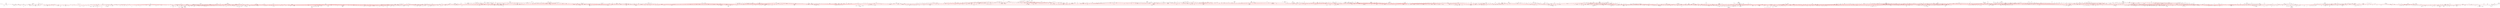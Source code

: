 strict graph  {
	node [label="\N"];
	3465	 [height=0.32,
		level=4,
		pos="2808.4999999999236,-16401.9099999999",
		width=0.51];
	1245	 [height=0.56,
		label="b'gender'",
		level=1,
		pos="3279.9699999999975,-17156.159999999916",
		width=1.38];
	3465 -- 1245	 [color=red];
	1246	 [height=0.28,
		level=5,
		pos="2830.260000000111,-16220.669999999938",
		width=0.79];
	3465 -- 1246	 [color=red];
	1737	 [height=0.32,
		level=4,
		pos="-5987.259999999933,-15506.960000000006",
		width=2.29];
	1065	 [height=0.32,
		level=4,
		pos="-5692.689999999937,-14627.269999999931",
		width=1.38];
	1737 -- 1065	 [color=red];
	3163	 [height=0.28,
		level=5,
		pos="-5553.390000000072,-15431.52000000001",
		width=1.33];
	1737 -- 3163	 [color=red];
	49	 [height=0.24,
		label="b'vocabulary'",
		level=6,
		pos="-16800.56969207408,18487.71082614842",
		width=0.79];
	1573	 [height=0.47,
		label="b'second language acquisition'",
		level=2,
		pos="-16556.51999999983,18042.780000000086",
		width=4.47];
	49 -- 1573;
	1313	 [height=0.28,
		level=5,
		pos="31529.405066507574,-2560.9970282335175",
		width=0.89];
	3262	 [height=0.56,
		label="b'corporate finance'",
		level=1,
		pos="31672.460000000086,-2074.110000000038",
		width=3.31];
	1313 -- 3262	 [color=red];
	5494	 [height=0.47,
		label="b'diversity'",
		level=2,
		pos="1532.0900000000147,-19946.009999999915",
		width=1.36];
	190	 [height=0.40,
		level=3,
		pos="1025.766295059877,-19911.95125553879",
		width=0.82];
	5494 -- 190	 [color=red];
	4437	 [height=0.28,
		level=5,
		pos="1452.3202705649542,-20447.16913892131",
		width=0.69];
	5494 -- 4437	 [color=red];
	5494 -- 1245	 [color=red];
	1723	 [height=0.24,
		label="b'equality'",
		level=6,
		pos="1787.0066738247442,-20041.60262644355",
		width=0.58];
	5494 -- 1723;
	4170	 [height=0.32,
		level=4,
		pos="1053.8812315463329,-20115.833632138052",
		width=0.65];
	5494 -- 4170	 [color=red];
	5633	 [height=0.47,
		level=2,
		pos="26396.618214294842,-20146.418229710227",
		width=2.31];
	3122	 [height=0.47,
		label="b'information science'",
		level=2,
		pos="26244.520000000095,-19662.280000000028",
		width=3.07];
	5633 -- 3122	 [color=red];
	2357	 [height=0.28,
		level=5,
		pos="27714.989999999838,192.70999999995547",
		width=1.14];
	2456	 [height=0.4,
		label="b'financial accounting'",
		level=3,
		pos="27779.77000000001,-155.4999999999127",
		width=2.53];
	2357 -- 2456	 [color=red];
	1131	 [height=0.28,
		level=5,
		pos="4519.384010820442,3724.6064495458113",
		width=1.25];
	4203	 [height=0.47,
		label="b'intelligent transportation systems'",
		level=2,
		pos="4167.89999999998,3358.5699999999542",
		width=5.14];
	1131 -- 4203	 [color=red];
	164	 [height=0.40,
		level=3,
		pos="-13826.763480066127,-766.2546254043114",
		width=2.90];
	5306	 [height=0.56,
		level=1,
		pos="-13380.089999999916,-1007.0999999999549",
		width=4.49];
	164 -- 5306	 [color=red];
	3870	 [height=0.28,
		level=5,
		pos="-26431.03176320069,9392.06158442201",
		width=0.54];
	3688	 [height=0.56,
		label="b'combustion'",
		level=1,
		pos="-25935.37999999994,9283.189999999988",
		width=2.21];
	3870 -- 3688	 [color=red];
	2486	 [height=0.28,
		level=5,
		pos="-6499.432604657554,28636.524101656727",
		width=1.28];
	3170	 [height=0.56,
		label="b'computer architecture'",
		level=1,
		pos="-6580.479999999967,28135.569999999912",
		width=4.11];
	2486 -- 3170	 [color=red];
	560	 [height=0.47,
		level=2,
		pos="-9664.7713814451,-2836.796821328249",
		width=3.17];
	1891	 [height=0.56,
		label="b'materials science'",
		level=1,
		pos="-9315.599999999959,-3205.03999999999",
		width=3.31];
	560 -- 1891	 [color=red];
	5256	 [height=0.32,
		level=4,
		pos="9508.338293178149,-11659.618981893216",
		width=1.97];
	1809	 [height=0.32,
		level=4,
		pos="9119.080000000058,-11334.03999999995",
		width=1.04];
	5256 -- 1809	 [color=red];
	2550	 [height=0.32,
		level=4,
		pos="-28805.52999999989,10267.280000000013",
		width=0.74];
	5295	 [height=0.40,
		level=3,
		pos="-28612.8699999999,10491.509999999987",
		width=3.46];
	2550 -- 5295	 [color=red];
	2115	 [height=0.32,
		level=4,
		pos="-16983.661860836164,4884.852200879745",
		width=2.10];
	388	 [height=0.47,
		label="b'wastewater treatment'",
		level=2,
		pos="-16497.860000000022,5031.549999999976",
		width=3.4];
	2115 -- 388	 [color=red];
	669	 [height=0.28,
		level=5,
		pos="-28042.78269848018,-8065.218905132235",
		width=0.85];
	2943	 [height=0.47,
		level=2,
		pos="-27924.15999999999,-7571.809999999936",
		width=2.21];
	669 -- 2943	 [color=red];
	431	 [height=0.40,
		level=3,
		pos="-32368.420626763815,4452.400689616516",
		width=1.42];
	4963	 [height=0.56,
		level=1,
		pos="-31933.949999999968,4714.62000000003",
		width=2.17];
	431 -- 4963	 [color=red];
	1799	 [height=0.32,
		level=4,
		pos="3299.2615606782365,13285.19935848218",
		width=1.07];
	4608	 [height=0.56,
		label="b'robotics'",
		level=1,
		pos="2801.1000000000713,13381.939999999955",
		width=1.54];
	1799 -- 4608	 [color=red];
	2786	 [height=0.32,
		level=4,
		pos="1954.067037576393,18692.30136245359",
		width=0.57];
	2128	 [height=0.56,
		label="b'biomechanics'",
		level=1,
		pos="1498.120000000039,18469.51000000001",
		width=2.62];
	2786 -- 2128	 [color=red];
	5467	 [height=0.56,
		label="b'motivation'",
		level=1,
		pos="21137.959999999963,-4995.450000000004",
		width=1.99];
	1293	 [height=0.24,
		label="b'self-efficacy'",
		level=6,
		pos="21236.935713445135,-4497.7276874535455",
		width=0.85];
	5467 -- 1293;
	2469	 [height=0.28,
		level=5,
		pos="21487.37700495549,-5363.460120657691",
		width=0.85];
	5467 -- 2469	 [color=red];
	2230	 [height=0.56,
		label="b'emotion'",
		level=1,
		pos="20770.530000000028,-7059.020000000037",
		width=1.57];
	5467 -- 2230	 [color=red];
	923	 [height=0.40,
		level=3,
		pos="21645.376931896935,-5002.643711339602",
		width=1.83];
	5467 -- 923	 [color=red];
	4909	 [height=0.28,
		level=5,
		pos="21028.119999999974,-4951.779999999959",
		width=0.96];
	5467 -- 4909	 [color=red];
	333	 [height=0.24,
		label="b'collection development'",
		level=6,
		pos="20747.991271369865,-19648.029995640543",
		width=1.57];
	2014	 [height=0.47,
		label="b'scholarly communication'",
		level=2,
		pos="21254.519999999982,-19617.170000000006",
		width=3.89];
	333 -- 2014;
	4417	 [height=0.56,
		level=1,
		pos="7480.77000000002,30008.54999999985",
		width=4.10];
	99	 [height=0.56,
		level=1,
		pos="8215.600000000057,33286.61999999993",
		width=3.07];
	4417 -- 99	 [color=red];
	289	 [height=0.28,
		level=5,
		pos="7021.223084654979,30223.81803026778",
		width=1.42];
	4417 -- 289	 [color=red];
	1926	 [height=0.40,
		level=3,
		pos="7937.055987952586,30230.646351740994",
		width=1.97];
	4417 -- 1926	 [color=red];
	1791	 [height=0.28,
		level=5,
		pos="7643.929999999968,29554.689999999908",
		width=1.42];
	4417 -- 1791	 [color=red];
	3424	 [height=0.56,
		label="b'earthquake engineering'",
		level=1,
		pos="5059.779999999999,27493.00000000008",
		width=4.46];
	4417 -- 3424	 [color=red];
	1387	 [height=0.47,
		label="b'physical activity'",
		level=2,
		pos="-14540.019999999873,13039.440000000024",
		width=2.5];
	741	 [height=0.56,
		label="b'obesity'",
		level=1,
		pos="-13766.869999999937,12485.159999999883",
		width=1.4];
	1387 -- 741	 [color=red];
	1769	 [height=0.24,
		label="b'obesity prevention'",
		level=6,
		pos="-14126.98099149361,13334.2661686329",
		width=1.26];
	1387 -- 1769;
	4875	 [height=0.24,
		label="b'fitness'",
		level=6,
		pos="-14687.336436107755,12810.489506493836",
		width=0.5];
	1387 -- 4875;
	4299	 [height=0.28,
		level=5,
		pos="-14683.709999999934,13519.129999999881",
		width=1.43];
	1387 -- 4299	 [color=red];
	1952	 [height=0.47,
		level=2,
		pos="-14980.02739190242,13292.258486922352",
		width=1.38];
	1387 -- 1952	 [color=red];
	2970	 [height=0.40,
		level=3,
		pos="-23705.418356394897,-10914.420686500222",
		width=2.56];
	354	 [height=0.47,
		level=2,
		pos="-23537.669999999925,-10435.47999999994",
		width=2.61];
	2970 -- 354	 [color=red];
	743	 [height=0.40,
		level=3,
		pos="13667.093534510848,-2136.9221816649674",
		width=4.06];
	624	 [height=0.47,
		level=2,
		pos="13539.740000000013,-2628.149999999977",
		width=1.78];
	743 -- 624	 [color=red];
	344	 [height=0.47,
		level=2,
		pos="9262.490000000027,-12244.329999999936",
		width=1.03];
	2459	 [height=0.40,
		level=3,
		pos="9517.126205469209,-12683.287965097772",
		width=2.38];
	344 -- 2459	 [color=red];
	3627	 [height=0.56,
		label="b'neurology'",
		level=1,
		pos="7691.36000000005,-11341.419999999984",
		width=1.92];
	344 -- 3627	 [color=red];
	2799	 [height=0.28,
		level=5,
		pos="-4770.082816492353,-14785.406973834502",
		width=1.46];
	1627	 [height=0.56,
		label="b'community ecology'",
		level=1,
		pos="-4671.030000000035,-14287.699999999983",
		width=3.65];
	2799 -- 1627	 [color=red];
	3696	 [height=0.32,
		level=4,
		pos="31589.44247997289,-1573.4786150199204",
		width=1.61];
	3696 -- 3262	 [color=red];
	2231	 [height=0.40,
		level=3,
		pos="-17653.30843103646,9457.315031291146",
		width=3.28];
	4860	 [height=0.56,
		label="b'catalysis'",
		level=1,
		pos="-17233.289999999884,9172.51999999996",
		width=1.68];
	2231 -- 4860	 [color=red];
	94	 [height=0.47,
		level=2,
		pos="36662.91000000006,15348.529999999955",
		width=2.01];
	364	 [height=0.56,
		label="b'health economics'",
		level=1,
		pos="38011.83999999989,14714.309999999947",
		width=3.32];
	94 -- 364	 [color=red];
	1966	 [height=0.47,
		level=2,
		pos="35002.93000000002,15966.879999999986",
		width=3.85];
	94 -- 1966	 [color=red];
	1905	 [height=0.40,
		level=3,
		pos="36353.54539467197,14946.264871970228",
		width=1.93];
	94 -- 1905	 [color=red];
	1398	 [height=0.32,
		level=4,
		pos="36648.30999999985,15837.23999999983",
		width=1.44];
	94 -- 1398	 [color=red];
	2433	 [height=0.28,
		level=5,
		pos="-8029.83962344544,-23541.532038158373",
		width=1.29];
	1828	 [height=0.56,
		label="b'microbiology'",
		level=1,
		pos="-7636.639999999945,-23862.339999999873",
		width=2.42];
	2433 -- 1828	 [color=red];
	4402	 [height=0.28,
		level=5,
		pos="-3026.1899999998823,-27567.679999999935",
		width=1.29];
	4670	 [height=0.40,
		level=3,
		pos="-3414.409999999949,-27476.97000000003",
		width=1.90];
	4402 -- 4670	 [color=red];
	627	 [height=0.28,
		level=5,
		pos="-948.3400000000402,-3014.999999999998",
		width=1.11];
	5375	 [height=0.47,
		level=2,
		pos="-1194.2599999999293,-2793.4599999999527",
		width=1.90];
	627 -- 5375	 [color=red];
	2794	 [height=0.24,
		label="b'library instruction'",
		level=6,
		pos="24297.05351762822,-17907.744144755674",
		width=1.19];
	3681	 [height=0.47,
		label="b'information literacy'",
		level=2,
		pos="24744.73000000003,-18146.720000000052",
		width=3.0];
	2794 -- 3681;
	5392	 [height=0.47,
		level=2,
		pos="-17498.478936544372,9605.184442949665",
		width=1.71];
	5392 -- 4860	 [color=red];
	1918	 [height=0.32,
		level=4,
		pos="-21214.79296132323,-13931.10780209808",
		width=0.43];
	5245	 [height=0.56,
		label="b'biophysics'",
		level=1,
		pos="-20710.219999999885,-13876.98000000004",
		width=2.03];
	1918 -- 5245	 [color=red];
	4310	 [height=0.28,
		level=5,
		pos="-19200.292010114164,-8662.197718971558",
		width=0.58];
	2630	 [height=0.56,
		label="b'semiconductors'",
		level=1,
		pos="-19306.179999999884,-8165.899999999832",
		width=3.0];
	4310 -- 2630	 [color=red];
	904	 [height=0.56,
		level=1,
		pos="8508.72000000004,-15394.489999999989",
		width=1.68];
	5918	 [height=0.40,
		level=3,
		pos="9491.230000000056,-15429.029999999968",
		width=2.04];
	904 -- 5918	 [color=red];
	4615	 [height=0.4,
		label="b'working memory'",
		level=3,
		pos="7850.939999999955,-15455.290000000006",
		width=2.12];
	904 -- 4615	 [color=red];
	5513	 [height=0.47,
		level=2,
		pos="8800.27000000002,-14158.210000000014",
		width=1.71];
	904 -- 5513	 [color=red];
	1655	 [height=0.28,
		level=5,
		pos="8281.120000000075,-15663.649999999965",
		width=1.15];
	904 -- 1655	 [color=red];
	5181	 [height=0.40,
		level=3,
		pos="9212.35,-15917.379999999954",
		width=2.10];
	904 -- 5181	 [color=red];
	3049	 [height=0.56,
		label="b'cognitive neuroscience'",
		level=1,
		pos="6307.030000000099,-14594.290000000037",
		width=4.32];
	904 -- 3049	 [color=red];
	2389	 [height=0.40,
		level=3,
		pos="8308.976455656157,-14927.98575698443",
		width=1.90];
	904 -- 2389	 [color=red];
	145	 [height=0.56,
		label="b'cfd'",
		level=1,
		pos="-26176.05999999994,11232.020000000011",
		width=0.64];
	145 -- 3688	 [color=red];
	5155	 [height=0.40,
		level=3,
		pos="-25676.084903713567,11318.902652768038",
		width=1.96];
	145 -- 5155	 [color=red];
	2018	 [height=0.40,
		level=3,
		pos="-26739.409999999923,12062.619999999948",
		width=1.76];
	145 -- 2018	 [color=red];
	1831	 [height=0.24,
		label="b'thermal engineering'",
		level=6,
		pos="-25768.39612445273,10929.805081717665",
		width=1.38];
	145 -- 1831;
	4545	 [height=0.28,
		level=5,
		pos="-26551.84591236255,11573.060525932598",
		width=0.31];
	145 -- 4545	 [color=red];
	3872	 [height=0.56,
		label="b'heat transfer'",
		level=1,
		pos="-24930.64999999985,13828.439999999988",
		width=2.42];
	145 -- 3872	 [color=red];
	559	 [height=0.40,
		level=3,
		pos="-26573.606440549254,10916.61467368933",
		width=0.54];
	145 -- 559	 [color=red];
	2915	 [height=0.47,
		level=2,
		pos="2792.289839929385,-9424.828333171607",
		width=3.44];
	4829	 [height=0.56,
		level=1,
		pos="2557.530000000086,-9874.729999999978",
		width=3.68];
	2915 -- 4829	 [color=red];
	3698	 [height=0.28,
		level=5,
		pos="-2536.310000000016,-16267.37000000001",
		width=0.72];
	3711	 [height=0.56,
		level=1,
		pos="-2874.319999999956,-15981.619999999959",
		width=2.90];
	3698 -- 3711	 [color=red];
	825	 [height=0.28,
		level=5,
		pos="-8976.569999999949,-6206.760000000049",
		width=1.49];
	5703	 [height=0.28,
		level=5,
		pos="-8594.449999999924,-5938.099999999917",
		width=1.24];
	825 -- 5703	 [color=red];
	5657	 [height=0.56,
		label="b'semantic web'",
		level=1,
		pos="-7355.620000000017,8228.520000000004",
		width=2.62];
	306	 [height=0.32,
		level=4,
		pos="-7342.7195969267905,7721.216075454644",
		width=1.21];
	5657 -- 306	 [color=red];
	5043	 [height=0.24,
		label="b'social web'",
		level=6,
		pos="-7195.01497433159,8709.903130145442",
		width=0.76];
	5657 -- 5043;
	3662	 [height=0.47,
		level=2,
		pos="-8211.949999999975,7355.619999999999",
		width=1.67];
	5657 -- 3662	 [color=red];
	1568	 [height=0.32,
		label="b'open data'",
		level=4,
		pos="-7878.909999999985,8478.109999999975",
		width=0.99];
	5657 -- 1568	 [color=red];
	3259	 [height=0.56,
		label="b'artificial intelligence'",
		level=1,
		pos="-2656.559999999972,5153.519999999957",
		width=3.69];
	5657 -- 3259	 [color=red];
	314	 [height=0.40,
		level=3,
		pos="-7845.443482640207,8361.172358112524",
		width=1.43];
	5657 -- 314	 [color=red];
	162	 [height=0.24,
		label="b'ontology engineering'",
		level=6,
		pos="-7554.108178373469,8695.55975773436",
		width=1.43];
	5657 -- 162;
	3677	 [height=0.28,
		level=5,
		pos="-6858.166141732538,8128.203744321403",
		width=0.90];
	5657 -- 3677	 [color=red];
	1417	 [height=0.32,
		level=4,
		pos="-10490.38148159982,-24388.430630658837",
		width=0.90];
	2511	 [height=0.56,
		level=1,
		pos="-10777.009999999918,-24807.19999999993",
		width=1.51];
	1417 -- 2511	 [color=red];
	884	 [height=0.40,
		level=3,
		pos="38240.37118955148,15167.407326918468",
		width=2.44];
	364 -- 884	 [color=red];
	2923	 [height=0.24,
		label="b'education economics'",
		level=6,
		pos="37537.415644938475,14534.184422740253",
		width=1.44];
	364 -- 2923;
	5862	 [height=0.28,
		level=5,
		pos="37703.347415721495,15117.24425977915",
		width=2.19];
	364 -- 5862	 [color=red];
	2458	 [height=0.28,
		level=5,
		pos="38519.12962560994,14700.859051817963",
		width=1.54];
	364 -- 2458	 [color=red];
	3568	 [height=0.56,
		label="b'labor economics'",
		level=1,
		pos="40709.26,13535.039999999968",
		width=3.11];
	364 -- 3568	 [color=red];
	4302	 [height=0.28,
		level=5,
		pos="37811.61780972759,14248.010989941871",
		width=1.51];
	364 -- 4302	 [color=red];
	1496	 [height=0.28,
		level=5,
		pos="11113.943095330573,23228.87248436088",
		width=1.60];
	5522	 [height=0.47,
		level=2,
		pos="10607.519999999902,23261.420000000006",
		width=3.35];
	1496 -- 5522	 [color=red];
	5543	 [height=0.40,
		level=3,
		pos="-15035.570000000029,-27758.299999999952",
		width=1.90];
	1268	 [height=0.56,
		label="b'immunology'",
		level=1,
		pos="-13222.0,-26020.62999999991",
		width=2.33];
	5543 -- 1268	 [color=red];
	1301	 [height=0.40,
		level=3,
		pos="-15542.953227646885,-27749.028939584154",
		width=1.46];
	5543 -- 1301	 [color=red];
	5937	 [height=0.32,
		level=4,
		pos="-24351.619999999995,-25344.159999999887",
		width=1.04];
	3148	 [height=0.28,
		level=5,
		pos="-24439.011001111317,-25844.046492299225",
		width=0.88];
	5937 -- 3148	 [color=red];
	4505	 [height=0.56,
		label="b'cancer'",
		level=1,
		pos="-23831.229999999974,-23570.28000000003",
		width=1.33];
	5937 -- 4505	 [color=red];
	2757	 [height=0.28,
		level=5,
		pos="1785.2721670735036,-1121.4104434579485",
		width=1.68];
	5607	 [height=0.56,
		label="b'machine learning'",
		level=1,
		pos="1300.2299999999668,-972.2199999999875",
		width=3.25];
	2757 -- 5607	 [color=red];
	5052	 [height=0.28,
		level=5,
		pos="-10308.518187431362,20026.749193456413",
		width=1.35];
	782	 [height=0.56,
		level=1,
		pos="-9811.26999999996,20128.07999999994",
		width=2.40];
	5052 -- 782	 [color=red];
	4715	 [height=0.28,
		level=5,
		pos="3417.1538995097935,-16667.586290132243",
		width=0.61];
	4715 -- 1245	 [color=red];
	5240	 [height=0.24,
		label="b'borderline personality disorder'",
		level=6,
		pos="21841.381954086286,-8568.849914339748",
		width=2.04];
	5442	 [height=0.47,
		label="b'emotion regulation'",
		level=2,
		pos="21371.07999999998,-8378.220000000001",
		width=2.94];
	5240 -- 5442;
	3708	 [height=0.28,
		level=5,
		pos="10549.390000000043,-12073.130000000041",
		width=1.78];
	2846	 [height=0.47,
		level=2,
		pos="10695.549999999994,-11679.390000000065",
		width=1.47];
	3708 -- 2846	 [color=red];
	5523	 [height=0.24,
		label="b'supercomputing'",
		level=6,
		pos="-9697.902491975443,26697.367442992872",
		width=1.11];
	2151	 [height=0.56,
		label="b'high performance computing'",
		level=1,
		pos="-10169.460000000072,26884.869999999908",
		width=5.36];
	5523 -- 2151;
	948	 [height=0.28,
		level=5,
		pos="15995.69000000009,-11389.809999999976",
		width=0.79];
	4190	 [height=0.56,
		label="b'aging'",
		level=1,
		pos="16707.929999999957,-12151.549999999945",
		width=1.1];
	948 -- 4190	 [color=red];
	1226	 [height=0.28,
		level=5,
		pos="15912.840402071513,-10889.150798165385",
		width=0.71];
	948 -- 1226	 [color=red];
	5588	 [height=0.47,
		label="b'international business'",
		level=2,
		pos="20667.42999999992,-27066.329999999958",
		width=3.44];
	371	 [height=0.24,
		label="b'strategic alliances'",
		level=6,
		pos="20253.57284045912,-26772.6534027788",
		width=1.25];
	5588 -- 371;
	335	 [height=0.28,
		level=5,
		pos="21134.147600804758,-26867.085493532268",
		width=1.90];
	5588 -- 335	 [color=red];
	4581	 [height=0.24,
		label="b'international entrepreneurship'",
		level=6,
		pos="21160.902428723282,-27184.688161308935",
		width=2.03];
	5588 -- 4581;
	96	 [height=0.28,
		level=5,
		pos="20648.389999999934,-27560.999999999927",
		width=1.38];
	5588 -- 96	 [color=red];
	416	 [height=0.28,
		level=5,
		pos="20992.99353821931,-27455.60120987894",
		width=1.35];
	5588 -- 416	 [color=red];
	2975	 [height=0.56,
		level=1,
		pos="19387.55000000008,-27953.07000000003",
		width=1.57];
	5588 -- 2975	 [color=red];
	3717	 [height=0.32,
		level=4,
		pos="20802.490728592995,-26577.16510770853",
		width=1.71];
	5588 -- 3717	 [color=red];
	1582	 [height=0.32,
		level=4,
		pos="-8906.780484253795,8944.805227150518",
		width=1.69];
	875	 [height=0.32,
		level=4,
		pos="-9355.529999999977,9181.759999999987",
		width=1.46];
	1582 -- 875	 [color=red];
	5772	 [height=0.47,
		level=2,
		pos="17767.080000000125,19214.82999999998",
		width=1.38];
	517	 [height=0.47,
		level=2,
		pos="17382.069999999978,18518.28000000004",
		width=1.61];
	5772 -- 517	 [color=red];
	3287	 [height=0.32,
		level=4,
		pos="18221.7148602221,18989.373050385373",
		width=0.88];
	5772 -- 3287	 [color=red];
	2373	 [height=0.28,
		level=5,
		pos="17988.29999999998,19523.64999999997",
		width=0.44];
	5772 -- 2373	 [color=red];
	3038	 [height=0.40,
		level=3,
		pos="-11186.689999999944,-5838.96000000011",
		width=2.81];
	4049	 [height=0.40,
		level=3,
		pos="-11350.039999999928,-5386.550000000014",
		width=1.85];
	3038 -- 4049	 [color=red];
	20	 [height=0.40,
		level=3,
		pos="2284.252840990775,-6412.698766416924",
		width=2.86];
	1884	 [height=0.56,
		label="b'bioinformatics'",
		level=1,
		pos="2203.4199999999873,-5911.710000000016",
		width=2.65];
	20 -- 1884	 [color=red];
	686	 [height=0.32,
		level=4,
		pos="29706.739999999998,-15018.210000000086",
		width=0.28];
	3827	 [height=0.47,
		label="b'educacin'",
		level=2,
		pos="29534.320000000167,-15653.359999999942",
		width=1.47];
	686 -- 3827	 [color=red];
	4460	 [height=0.28,
		level=5,
		pos="30212.044572963456,-15065.017913869366",
		width=1.47];
	686 -- 4460	 [color=red];
	5421	 [height=0.28,
		level=5,
		pos="-16909.014180308983,-16631.055818760753",
		width=1.10];
	150	 [height=0.56,
		label="b'soft matter'",
		level=1,
		pos="-17411.959999999963,-16563.45999999995",
		width=2.06];
	5421 -- 150	 [color=red];
	3419	 [height=0.47,
		level=2,
		pos="19438.8882017925,20562.892014732388",
		width=2.22];
	5261	 [height=0.56,
		level=1,
		pos="19670.67999999997,21014.329999999823",
		width=3.10];
	3419 -- 5261	 [color=red];
	5354	 [height=0.28,
		level=5,
		pos="18082.576212560634,-14538.604246043049",
		width=0.58];
	3834	 [height=0.56,
		level=1,
		pos="18076.729999999952,-14031.170000000006",
		width=2.49];
	5354 -- 3834	 [color=red];
	4874	 [height=0.32,
		level=4,
		pos="-15244.965428843763,-3003.612719322027",
		width=2.04];
	943	 [height=0.56,
		label="b'nanotechnology'",
		level=1,
		pos="-15511.91999999994,-3435.190000000004",
		width=3.03];
	4874 -- 943	 [color=red];
	5727	 [height=0.40,
		level=3,
		pos="-25195.0155096969,13395.27193845667",
		width=1.76];
	5727 -- 3872	 [color=red];
	2506	 [height=0.40,
		level=3,
		pos="-1398.7698686012932,19424.145604144956",
		width=3.85];
	5166	 [height=0.56,
		label="b'software engineering'",
		level=1,
		pos="-1118.5800000000672,19847.24999999993",
		width=3.96];
	2506 -- 5166	 [color=red];
	4421	 [height=0.56,
		label="b'philosophy of mind'",
		level=1,
		pos="-11105.430000000044,16719.62999999999",
		width=3.56];
	476	 [height=0.28,
		level=5,
		pos="-11682.570000000058,17626.009999999962",
		width=0.61];
	4421 -- 476	 [color=red];
	1095	 [height=0.56,
		level=1,
		pos="-11787.869999999944,12645.210000000014",
		width=3.25];
	4421 -- 1095	 [color=red];
	3645	 [height=0.24,
		label="b'philosophy of psychology'",
		level=6,
		pos="-11602.729208739473,16618.54988699197",
		width=1.71];
	4421 -- 3645;
	4421 -- 782	 [color=red];
	1537	 [height=0.28,
		level=5,
		pos="-10673.919999999951,16632.269999999968",
		width=2.24];
	4421 -- 1537	 [color=red];
	3326	 [height=0.40,
		level=3,
		pos="-727.8824399702596,12860.853676303577",
		width=1.51];
	5518	 [height=0.40,
		level=3,
		pos="-247.2800000000243,13023.780000000002",
		width=2.33];
	3326 -- 5518	 [color=red];
	5612	 [height=0.24,
		label="b'mcmc'",
		level=6,
		pos="-296.9297742869016,3184.2778008773516",
		width=0.47];
	864	 [height=0.47,
		label="b'bayesian statistics'",
		level=2,
		pos="208.83000000000175,3225.8799999999537",
		width=2.9];
	5612 -- 864;
	779	 [height=0.40,
		level=3,
		pos="-5647.663885708856,8477.30351060692",
		width=1.31];
	2491	 [height=0.47,
		label="b'knowledge representation'",
		level=2,
		pos="-5292.160000000025,8115.169999999991",
		width=4.06];
	779 -- 2491	 [color=red];
	2869	 [height=0.32,
		level=4,
		pos="2932.218403886975,-17525.74425245045",
		width=1.49];
	2869 -- 1245	 [color=red];
	2130	 [height=0.32,
		level=4,
		pos="-12916.482153565705,-16760.600280054707",
		width=1.11];
	3841	 [height=0.40,
		level=3,
		pos="-12624.10999999992,-17175.379999999983",
		width=1.58];
	2130 -- 3841	 [color=red];
	3589	 [height=0.24,
		label="b'anonymity'",
		level=6,
		pos="31830.278028265748,12705.555218753289",
		width=0.75];
	5088	 [height=0.56,
		label="b'privacy'",
		level=1,
		pos="31899.34999999999,12202.809999999972",
		width=1.4];
	3589 -- 5088;
	1102	 [height=0.32,
		level=4,
		pos="-8364.68999999998,3739.5000000000364",
		width=1.07];
	3444	 [height=0.40,
		level=3,
		pos="-8555.369999999984,3564.9799999999705",
		width=1.49];
	1102 -- 3444	 [color=red];
	5707	 [height=0.28,
		level=5,
		pos="-7570.259999999933,-9576.100000000044",
		width=0.58];
	1777	 [height=0.32,
		level=4,
		pos="-7332.959999999945,-9674.70000000001",
		width=1.76];
	5707 -- 1777	 [color=red];
	2344	 [height=0.32,
		level=4,
		pos="-25579.995699098596,8920.939132600834",
		width=1.50];
	3688 -- 2344	 [color=red];
	4858	 [height=0.28,
		level=5,
		pos="-25430.191695587608,9235.143466893333",
		width=0.79];
	3688 -- 4858	 [color=red];
	662	 [height=0.28,
		level=5,
		pos="-25729.997482166087,9747.239257759124",
		width=0.78];
	3688 -- 662	 [color=red];
	1434	 [height=0.32,
		level=4,
		pos="-26094.910382645332,9764.930333864188",
		width=1.10];
	3688 -- 1434	 [color=red];
	4416	 [height=0.40,
		level=3,
		pos="-25492.676219100853,9531.256633460092",
		width=0.97];
	3688 -- 4416	 [color=red];
	3323	 [height=0.32,
		level=4,
		pos="-26343.76574022933,8981.951258408095",
		width=1.60];
	3688 -- 3323	 [color=red];
	3806	 [height=0.28,
		level=5,
		pos="-25940.08597671642,8775.74389838749",
		width=0.93];
	3688 -- 3806	 [color=red];
	3633	 [height=0.56,
		label="b'energy'",
		level=1,
		pos="-22125.60999999995,7146.53000000007",
		width=1.36];
	3688 -- 3633	 [color=red];
	1101	 [height=0.32,
		level=4,
		pos="-25774.85425549945,9764.59957365961",
		width=0.36];
	3688 -- 1101	 [color=red];
	4051	 [height=0.32,
		level=4,
		pos="-26118.257958177357,8809.819801665286",
		width=1.03];
	3688 -- 4051	 [color=red];
	3356	 [height=0.40,
		level=3,
		pos="-26398.882930348173,9489.802501599423",
		width=3.54];
	3688 -- 3356	 [color=red];
	2149	 [height=0.32,
		level=4,
		pos="-25429.68625278649,9325.587243870279",
		width=1.62];
	3688 -- 2149	 [color=red];
	1888	 [height=0.24,
		label="b'thermoacoustics'",
		level=6,
		pos="-26431.735287851152,9177.572196194407",
		width=1.14];
	3688 -- 1888;
	1601	 [height=0.47,
		level=2,
		pos="965.5500000000502,-22218.75999999998",
		width=2.15];
	595	 [height=0.47,
		level=2,
		pos="1466.3000000000538,-21209.759999999922",
		width=0.82];
	1601 -- 595	 [color=red];
	2260	 [height=0.40,
		level=3,
		pos="1300.2300000000032,-22479.789999999906",
		width=2.51];
	1601 -- 2260	 [color=red];
	1954	 [height=0.24,
		label="b'zno'",
		level=6,
		pos="-17799.22571719964,-7732.097524100854",
		width=0.32];
	5105	 [height=0.32,
		label="b'gan'",
		level=4,
		pos="-18286.889999999818,-7872.479999999963",
		width=0.43];
	1954 -- 5105;
	608	 [height=0.32,
		level=4,
		pos="8528.33999999996,-25040.159999999894",
		width=0.88];
	3527	 [height=0.47,
		level=2,
		pos="8583.860000000032,-24709.039999999957",
		width=0.49];
	608 -- 3527	 [color=red];
	1482	 [height=0.56,
		label="b'law'",
		level=1,
		pos="24584.01999999996,5402.5600000000795",
		width=0.71];
	4751	 [height=0.40,
		level=3,
		pos="24702.409491572926,5896.024913184057",
		width=1.53];
	1482 -- 4751	 [color=red];
	4326	 [height=0.32,
		level=4,
		pos="24627.58999999988,5006.290000000094",
		width=1.17];
	1482 -- 4326	 [color=red];
	366	 [height=0.24,
		label="b'courts'",
		level=6,
		pos="24230.868668440082,5766.988085191194",
		width=0.49];
	1482 -- 366;
	4264	 [height=0.32,
		level=4,
		pos="24093.986171055843,5534.433191926812",
		width=0.90];
	1482 -- 4264	 [color=red];
	5213	 [height=0.56,
		level=1,
		pos="23059.460000000036,3447.779999999868",
		width=2.07];
	1482 -- 5213	 [color=red];
	1176	 [height=0.24,
		label="b'legal education'",
		level=6,
		pos="25008.988115213346,5125.20500489352",
		width=1.07];
	1482 -- 1176;
	3298	 [height=0.40,
		level=3,
		pos="24078.74413477375,5355.443205982654",
		width=0.94];
	1482 -- 3298	 [color=red];
	1072	 [height=0.28,
		level=5,
		pos="24467.609878165105,5896.495598831516",
		width=0.65];
	1482 -- 1072	 [color=red];
	2752	 [height=0.28,
		level=5,
		pos="24949.190000000002,5517.450000000024",
		width=1.71];
	1482 -- 2752	 [color=red];
	1665	 [height=0.47,
		level=2,
		pos="-15838.597221482536,-18632.743379061954",
		width=1.22];
	1495	 [height=0.47,
		level=2,
		pos="-15798.399999999929,-18126.869999999908",
		width=1.58];
	1665 -- 1495	 [color=red];
	5435	 [height=0.28,
		level=5,
		pos="31560.920000000053,11837.32999999999",
		width=1.12];
	5435 -- 5088	 [color=red];
	2907	 [height=0.40,
		level=3,
		pos="-11639.02991642551,-13152.241783889238",
		width=1.24];
	2691	 [height=0.56,
		label="b'remote sensing'",
		level=1,
		pos="-11275.989999999903,-13506.819999999963",
		width=2.93];
	2907 -- 2691	 [color=red];
	3741	 [height=0.28,
		level=5,
		pos="-22424.97695061973,11781.832177575783",
		width=0.69];
	4713	 [height=0.40,
		level=3,
		pos="-22553.580000000024,11290.929999999978",
		width=2.51];
	3741 -- 4713	 [color=red];
	2419	 [height=0.28,
		level=5,
		pos="-9005.760000000028,-13110.900000000016",
		width=1.71];
	768	 [height=0.28,
		level=5,
		pos="-8660.82999999995,-12904.819999999918",
		width=1.33];
	2419 -- 768	 [color=red];
	5516	 [height=0.24,
		label="b'orthogonal polynomials'",
		level=6,
		pos="-31081.30430814303,10620.218359783838",
		width=1.58];
	2655	 [height=0.24,
		label="b'special functions'",
		level=6,
		pos="-31503.876732326193,10339.226832191736",
		width=1.17];
	5516 -- 2655;
	4369	 [height=0.32,
		label="b'approximation theory'",
		level=4,
		pos="-30627.84999999994,10921.649999999972",
		width=1.99];
	5516 -- 4369;
	5320	 [height=0.28,
		level=5,
		pos="-6122.968786689608,-5258.979178489394",
		width=1.35];
	4508	 [height=0.47,
		level=2,
		pos="-6273.199999999997,-5743.699999999946",
		width=2.25];
	5320 -- 4508	 [color=red];
	3814	 [height=0.40,
		level=3,
		pos="-24326.01999999994,10534.159999999996",
		width=1.99];
	4066	 [height=0.47,
		level=2,
		pos="-23956.06999999997,10338.219999999976",
		width=4.64];
	3814 -- 4066	 [color=red];
	5742	 [height=0.32,
		level=4,
		pos="810.330301338518,-1104.590606669284",
		width=1.08];
	5742 -- 5607	 [color=red];
	2435	 [height=0.56,
		label="b'finance'",
		level=1,
		pos="29506.399999999994,5151.869999999966",
		width=1.43];
	5444	 [height=0.56,
		label="b'macroeconomics'",
		level=1,
		pos="34234.04000000004,9322.349999999926",
		width=3.24];
	2435 -- 5444	 [color=red];
	3867	 [height=0.40,
		level=3,
		pos="31278.320000000032,5322.479999999989",
		width=1.57];
	2435 -- 3867	 [color=red];
	3878	 [height=0.47,
		level=2,
		pos="28977.989999999758,4627.219999999987",
		width=1.31];
	2435 -- 3878	 [color=red];
	2435 -- 5213	 [color=red];
	3257	 [height=0.56,
		label="b'accounting'",
		level=1,
		pos="30669.690000000024,2318.720000000023",
		width=2.1];
	2435 -- 3257	 [color=red];
	5549	 [height=0.47,
		level=2,
		pos="27393.650000000023,6109.789999999961",
		width=2.75];
	2435 -- 5549	 [color=red];
	1264	 [height=0.24,
		label="b'money'",
		level=6,
		pos="29940.980272523342,4889.832447362735",
		width=0.51];
	2435 -- 1264;
	4461	 [height=0.40,
		level=3,
		pos="29652.469999999797,6747.309999999845",
		width=1.38];
	2435 -- 4461	 [color=red];
	5342	 [height=0.28,
		level=5,
		pos="-11541.944342448283,-13939.014377556436",
		width=1.32];
	5342 -- 2691	 [color=red];
	2950	 [height=0.32,
		level=4,
		pos="9238.550813823544,-6404.22651856596",
		width=1.49];
	2556	 [height=0.56,
		label="b'neuroscience'",
		level=1,
		pos="9149.950000000026,-6903.899999999972",
		width=2.56];
	2950 -- 2556	 [color=red];
	3137	 [height=0.47,
		level=2,
		pos="12636.700000000004,-4035.489999999999",
		width=1.01];
	4429	 [height=0.32,
		level=4,
		pos="12411.528900923218,-3580.713496210359",
		width=0.68];
	3137 -- 4429	 [color=red];
	3154	 [height=0.32,
		level=4,
		pos="13054.094692481212,-3746.863315601113",
		width=1.33];
	3137 -- 3154	 [color=red];
	3137 -- 2556	 [color=red];
	3137 -- 624	 [color=red];
	5654	 [height=0.28,
		level=5,
		pos="13078.674030664008,-4284.854489206444",
		width=1.12];
	3137 -- 5654	 [color=red];
	2307	 [height=0.32,
		level=4,
		pos="-13911.852068968514,18670.974627470594",
		width=1.49];
	2006	 [height=0.56,
		label="b'psycholinguistics'",
		level=1,
		pos="-14412.669999999911,18589.08999999995",
		width=3.21];
	2307 -- 2006	 [color=red];
	3931	 [height=0.47,
		label="b'meteorology'",
		level=2,
		pos="-13933.219999999928,-10307.939999999944",
		width=2.0];
	1331	 [height=0.56,
		level=1,
		pos="-12334.52999999986,-10291.760000000038",
		width=1.40];
	3931 -- 1331	 [color=red];
	5327	 [height=0.40,
		level=3,
		pos="-13888.229999999836,-9883.07999999998",
		width=1.47];
	3931 -- 5327	 [color=red];
	3105	 [height=0.47,
		level=2,
		pos="-14544.949999999859,-10107.979999999965",
		width=3.25];
	3931 -- 3105	 [color=red];
	3542	 [height=0.24,
		label="b'atmospheric modeling'",
		level=6,
		pos="-14010.511753529945,-10809.487283010061",
		width=1.5];
	3931 -- 3542;
	3314	 [height=0.56,
		label="b'climate change'",
		level=1,
		pos="-8507.349999999944,-8524.249999999965",
		width=2.89];
	209	 [height=0.28,
		level=5,
		pos="-8939.385933957823,-8258.038347310383",
		width=1.56];
	3314 -- 209	 [color=red];
	4165	 [height=0.28,
		level=5,
		pos="-8694.598701118588,-8052.591631911413",
		width=0.57];
	3314 -- 4165	 [color=red];
	5939	 [height=0.28,
		level=5,
		pos="-8832.944408539,-8135.004610320552",
		width=1.12];
	3314 -- 5939	 [color=red];
	3613	 [height=0.28,
		level=5,
		pos="-8410.204953758515,-8026.167143188644",
		width=1.07];
	3314 -- 3613	 [color=red];
	184	 [height=0.40,
		level=3,
		pos="-8011.4098893303635,-8416.699551894806",
		width=2.69];
	3314 -- 184	 [color=red];
	1507	 [height=0.28,
		level=5,
		pos="-8010.272904555288,-8626.416792270646",
		width=0.83];
	3314 -- 1507	 [color=red];
	1846	 [height=0.40,
		level=3,
		pos="-8961.19409786697,-8751.294548689957",
		width=1.64];
	3314 -- 1846	 [color=red];
	4743	 [height=0.40,
		level=3,
		pos="-10742.759999999918,-6914.14999999998",
		width=0.75];
	3314 -- 4743	 [color=red];
	965	 [height=0.47,
		level=2,
		pos="-6736.50999999998,-7329.75000000004",
		width=2.06];
	3314 -- 965	 [color=red];
	5226	 [height=0.56,
		label="b'ecology'",
		level=1,
		pos="-1880.4700000000266,-4777.769999999993",
		width=1.51];
	3314 -- 5226	 [color=red];
	4018	 [height=0.24,
		label="b'extreme events'",
		level=6,
		pos="-9009.020928485825,-8600.735108162864",
		width=1.07];
	3314 -- 4018;
	4207	 [height=0.32,
		level=4,
		pos="-8000.9890103600865,-8490.750142843259",
		width=1.75];
	3314 -- 4207	 [color=red];
	3994	 [height=0.28,
		level=5,
		pos="-8013.088162281812,-8409.23292285891",
		width=1.65];
	3314 -- 3994	 [color=red];
	3944	 [height=0.56,
		label="b'hydrology'",
		level=1,
		pos="-10262.979999999923,-10973.679999999991",
		width=1.89];
	3314 -- 3944	 [color=red];
	4855	 [height=0.32,
		level=4,
		pos="-8546.014497695685,-8018.257165192483",
		width=1.58];
	3314 -- 4855	 [color=red];
	3067	 [height=0.24,
		label="b'climate impacts'",
		level=6,
		pos="-8391.049081804706,-9018.211323066378",
		width=1.08];
	3314 -- 3067;
	3485	 [height=0.47,
		level=2,
		pos="-8138.010068512806,-8176.238926515726",
		width=1.71];
	3314 -- 3485	 [color=red];
	3018	 [height=0.47,
		level=2,
		pos="-6190.019999999862,-2874.6800000000567",
		width=1.86];
	3314 -- 3018	 [color=red];
	862	 [height=0.40,
		level=3,
		pos="-8035.052054189735,-8338.620415498915",
		width=2.17];
	3314 -- 862	 [color=red];
	3314 -- 4508	 [color=red];
	4232	 [height=0.40,
		level=3,
		pos="-8432.636456924984,-8022.312176420429",
		width=2.53];
	3314 -- 4232	 [color=red];
	2783	 [height=0.28,
		level=5,
		pos="-8717.155822045526,-8062.183760923409",
		width=1.38];
	3314 -- 2783	 [color=red];
	3314 -- 5703	 [color=red];
	3894	 [height=0.24,
		label="b'sea level'",
		level=6,
		pos="-8605.841007204443,-9022.068454618133",
		width=0.65];
	3314 -- 3894;
	93	 [height=0.24,
		label="b'greenhouse gas emissions'",
		level=6,
		pos="-8197.09927586057,-8925.832096749273",
		width=1.81];
	3314 -- 93;
	716	 [height=0.56,
		level=1,
		pos="-5648.349999999868,-2778.369999999948",
		width=2.03];
	3314 -- 716	 [color=red];
	4242	 [height=0.40,
		level=3,
		pos="-7159.859999999982,-9236.849999999977",
		width=2.19];
	3314 -- 4242	 [color=red];
	3600	 [height=0.40,
		level=3,
		pos="-8030.415049452057,-8350.881187336152",
		width=1.03];
	3314 -- 3600	 [color=red];
	5810	 [height=0.40,
		level=3,
		pos="-10092.989999999925,-8266.289999999983",
		width=1.38];
	3314 -- 5810	 [color=red];
	3304	 [height=0.47,
		level=2,
		pos="-8005.515883640948,-8599.656975252668",
		width=3.93];
	3314 -- 3304	 [color=red];
	2462	 [height=0.40,
		level=3,
		pos="-8845.343548120076,-8145.721198337872",
		width=2.21];
	3314 -- 2462	 [color=red];
	4234	 [height=0.28,
		level=5,
		pos="-8000.116362388405,-8508.831532697983",
		width=0.81];
	3314 -- 4234	 [color=red];
	2805	 [height=0.32,
		level=4,
		pos="-8990.571974610733,325.6842025199079",
		width=1.47];
	2122	 [height=0.47,
		level=2,
		pos="-8485.559999999976,375.54999999994106",
		width=2.69];
	2805 -- 2122	 [color=red];
	2199	 [height=0.56,
		label="b'systems biology'",
		level=1,
		pos="6686.610000000015,-3068.710000000012",
		width=3.04];
	5471	 [height=0.40,
		level=3,
		pos="6329.240000000005,-3112.8600000000333",
		width=2.46];
	2199 -- 5471	 [color=red];
	2199 -- 1884	 [color=red];
	3520	 [height=0.24,
		label="b'systems pharmacology'",
		level=6,
		pos="6399.761347356581,-2650.0913874954767",
		width=1.57];
	2199 -- 3520;
	1653	 [height=0.32,
		level=4,
		pos="6926.435824947802,-2621.488280998475",
		width=1.79];
	2199 -- 1653	 [color=red];
	220	 [height=0.28,
		level=5,
		pos="7060.4972458513885,-3411.8309985533656",
		width=1.17];
	2199 -- 220	 [color=red];
	4119	 [height=0.40,
		level=3,
		pos="6544.056301416766,-3555.7440186052954",
		width=1.21];
	2199 -- 4119	 [color=red];
	81	 [height=0.24,
		label="b'systems medicine'",
		level=6,
		pos="7194.0039497469315,-3077.37441104747",
		width=1.24];
	2199 -- 81;
	3956	 [height=0.56,
		level=1,
		pos="9167.760000000053,-943.1300000000019",
		width=3.17];
	2199 -- 3956	 [color=red];
	673	 [height=0.24,
		label="b'screening'",
		level=6,
		pos="-24322.278412913012,-23698.323541165384",
		width=0.71];
	673 -- 4505;
	2873	 [height=0.24,
		label="b'conflict studies'",
		level=6,
		pos="73702.3891976468,37794.02993876452",
		width=1.04];
	5109	 [height=0.32,
		label="b'peace'",
		level=4,
		pos="74007.81999999992,38199.289999999906",
		width=0.64];
	2873 -- 5109;
	4453	 [height=0.47,
		level=2,
		pos="10580.909999999993,-166.20000000000982",
		width=1.67];
	5277	 [height=0.47,
		level=2,
		pos="12812.430000000018,-955.0100000000175",
		width=3.31];
	4453 -- 5277	 [color=red];
	773	 [height=0.56,
		label="b'statistics'",
		level=1,
		pos="8702.909999999933,1092.4799999999632",
		width=1.68];
	4453 -- 773	 [color=red];
	5232	 [height=0.40,
		level=3,
		pos="-7822.129999999954,21478.049999999956",
		width=3.93];
	2832	 [height=0.56,
		label="b'information systems'",
		level=1,
		pos="-6704.03000000001,21011.059999999972",
		width=3.79];
	5232 -- 2832	 [color=red];
	4840	 [height=0.28,
		level=5,
		pos="-8307.078663202718,21328.555898723593",
		width=1.14];
	5232 -- 4840	 [color=red];
	2558	 [height=0.28,
		level=5,
		pos="-7961.716284927671,20990.15722354323",
		width=1.97];
	5232 -- 2558	 [color=red];
	1581	 [height=0.56,
		level=1,
		pos="60629.629999999765,27310.17",
		width=3.74];
	1173	 [height=0.28,
		level=5,
		pos="60122.16744268405,27307.836508802786",
		width=2.40];
	1581 -- 1173	 [color=red];
	1078	 [height=0.56,
		label="b'political economy'",
		level=1,
		pos="51510.109999999884,26473.83999999994",
		width=3.28];
	1581 -- 1078	 [color=red];
	272	 [height=0.28,
		level=5,
		pos="61092.165310320604,27518.93967922804",
		width=1.07];
	1581 -- 272	 [color=red];
	3244	 [height=0.28,
		level=5,
		pos="60565.94848648957,27813.626410323304",
		width=1.57];
	1581 -- 3244	 [color=red];
	5389	 [height=0.28,
		level=5,
		pos="60891.479789075434,26875.47656754489",
		width=1.14];
	1581 -- 5389	 [color=red];
	1992	 [height=0.40,
		level=3,
		pos="60256.59964002126,26966.117616208103",
		width=2.01];
	1581 -- 1992	 [color=red];
	3341	 [height=0.32,
		level=4,
		pos="60960.4171822519,27695.012217429776",
		width=1.62];
	1581 -- 3341	 [color=red];
	5178	 [height=0.56,
		label="b'political science'",
		level=1,
		pos="75270.0699999999,30270.71999999982",
		width=3.0];
	1581 -- 5178	 [color=red];
	3754	 [height=0.28,
		level=5,
		pos="60356.067150067654,26882.750932344377",
		width=1.38];
	1581 -- 3754	 [color=red];
	5801	 [height=0.32,
		level=4,
		pos="60812.68250777083,26836.86727271301",
		width=2.81];
	1581 -- 5801	 [color=red];
	5813	 [height=0.40,
		level=3,
		pos="60508.54444270541,27802.98028811632",
		width=2.04];
	1581 -- 5813	 [color=red];
	3518	 [height=0.47,
		level=2,
		pos="62578.36999999988,27068.119999999966",
		width=2.06];
	1581 -- 3518	 [color=red];
	3131	 [height=0.28,
		level=5,
		pos="60209.46199750384,27594.744317072284",
		width=1.28];
	1581 -- 3131	 [color=red];
	3285	 [height=0.32,
		level=4,
		pos="60182.131131393166,27549.478284132383",
		width=1.99];
	1581 -- 3285	 [color=red];
	1214	 [height=0.28,
		level=5,
		pos="-10443.172089025005,3788.2289374305533",
		width=0.76];
	5775	 [height=0.56,
		label="b'epidemiology'",
		level=1,
		pos="-9998.059999999903,3544.509999999984",
		width=2.54];
	1214 -- 5775	 [color=red];
	4661	 [height=0.28,
		level=5,
		pos="6643.937151407898,20580.828936472306",
		width=0.65];
	893	 [height=0.56,
		label="b'control'",
		level=1,
		pos="6146.199999999986,20679.73000000002",
		width=1.33];
	4661 -- 893	 [color=red];
	3253	 [height=0.47,
		level=2,
		pos="19937.59999999991,13850.529999999886",
		width=2.03];
	1657	 [height=0.56,
		label="b'distributed systems'",
		level=1,
		pos="20734.899999999892,15181.259999999893",
		width=3.65];
	3253 -- 1657	 [color=red];
	5851	 [height=0.32,
		level=4,
		pos="20190.280000000057,13481.510000000053",
		width=0.72];
	3253 -- 5851	 [color=red];
	5928	 [height=0.56,
		level=1,
		pos="9480.050000000052,15443.150000000074",
		width=1.93];
	2980	 [height=0.28,
		level=5,
		pos="9935.847763988417,15666.24659477862",
		width=1.75];
	5928 -- 2980	 [color=red];
	1098	 [height=0.28,
		level=5,
		pos="9823.209366698795,15069.29796870227",
		width=1.14];
	5928 -- 1098	 [color=red];
	4593	 [height=0.59,
		level=1,
		pos="7355.570000000029,11163.659999999996",
		width=3.00];
	5928 -- 4593	 [color=red];
	135	 [height=0.40,
		level=3,
		pos="8985.58203592918,15329.02233128568",
		width=2.31];
	5928 -- 135	 [color=red];
	5676	 [height=0.32,
		level=4,
		pos="9048.364629057633,15176.370254193009",
		width=1.72];
	5928 -- 5676	 [color=red];
	647	 [height=0.28,
		level=5,
		pos="9268.63526900392,15904.482313822127",
		width=1.78];
	5928 -- 647	 [color=red];
	2585	 [height=0.32,
		level=4,
		pos="9088.170682672255,15765.56943630824",
		width=2.04];
	5928 -- 2585	 [color=red];
	4087	 [height=0.47,
		level=2,
		pos="-17767.270000000004,1509.4199999999637",
		width=2.76];
	1322	 [height=0.28,
		level=5,
		pos="-18038.34999999994,1592.7500000000273",
		width=2.58];
	4087 -- 1322	 [color=red];
	1394	 [height=0.56,
		label="b'condensed matter physics'",
		level=1,
		pos="-16437.85999999997,839.2100000000137",
		width=4.93];
	4087 -- 1394	 [color=red];
	851	 [height=0.47,
		level=2,
		pos="5986.6199999999735,23750.750000000036",
		width=1.53];
	2954	 [height=0.32,
		level=4,
		pos="5694.170000000053,23757.9100000001",
		width=0.58];
	851 -- 2954	 [color=red];
	1588	 [height=0.32,
		label="b'ultrasonics'",
		level=4,
		pos="5510.720000000112,24610.220000000038",
		width=1.06];
	851 -- 1588	 [color=red];
	981	 [height=0.56,
		level=1,
		pos="7721.830000000013,23842.150000000096",
		width=1.65];
	851 -- 981	 [color=red];
	4230	 [height=0.40,
		level=3,
		pos="-12956.469999999994,23080.479999999985",
		width=2.06];
	1321	 [height=0.28,
		level=5,
		pos="-12584.84533926435,23426.05025883557",
		width=1.62];
	4230 -- 1321	 [color=red];
	3651	 [height=0.56,
		label="b'philosophy'",
		level=1,
		pos="-12899.979999999843,22266.789999999874",
		width=2.07];
	4230 -- 3651	 [color=red];
	5837	 [height=0.24,
		label="b'applied analysis'",
		level=6,
		pos="-30677.32952757009,9365.616205147318",
		width=1.12];
	5639	 [height=0.47,
		label="b'partial differential equations'",
		level=2,
		pos="-30809.239999999976,9855.64000000008",
		width=4.33];
	5837 -- 5639;
	2420	 [height=0.47,
		level=2,
		pos="-24402.069999999898,-1484.3800000000028",
		width=3.24];
	598	 [height=0.47,
		level=2,
		pos="-23714.169999999904,-369.20999999991545",
		width=3.40];
	2420 -- 598	 [color=red];
	544	 [height=0.40,
		level=3,
		pos="-22965.849999999737,-2053.620000000008",
		width=1.61];
	2420 -- 544	 [color=red];
	2210	 [height=0.40,
		level=3,
		pos="-24351.506792112094,-1989.322624727477",
		width=2.06];
	2420 -- 2210	 [color=red];
	2170	 [height=0.28,
		level=5,
		pos="1028.2913579200376,-1400.674276676391",
		width=1.42];
	2170 -- 5607	 [color=red];
	223	 [height=0.40,
		level=3,
		pos="-865.4900000000198,16903.960000000014",
		width=1.11];
	2063	 [height=0.56,
		level=1,
		pos="-1640.539999999899,16916.619999999933",
		width=0.67];
	223 -- 2063	 [color=red];
	241	 [height=0.28,
		level=5,
		pos="-803.6500000000306,16835.26999999997",
		width=0.68];
	223 -- 241	 [color=red];
	1045	 [height=0.28,
		level=5,
		pos="-23447.08183842039,-12139.363960563474",
		width=1.81];
	818	 [height=0.47,
		label="b'rhetoric'",
		level=2,
		pos="-22960.96,-11993.730000000156",
		width=1.24];
	1045 -- 818	 [color=red];
	850	 [height=0.40,
		level=3,
		pos="13289.989999999949,-19337.579999999936",
		width=3.24];
	815	 [height=0.47,
		level=2,
		pos="11969.119999999986,-19390.270000000004",
		width=2.89];
	850 -- 815	 [color=red];
	879	 [height=0.28,
		level=5,
		pos="13191.049999999985,-19764.809999999947",
		width=0.39];
	850 -- 879	 [color=red];
	3949	 [height=0.47,
		level=2,
		pos="394.48000000008324,-11717.989999999998",
		width=1.65];
	4813	 [height=0.56,
		level=1,
		pos="194.36000000006607,-10400.289999999986",
		width=1.75];
	3949 -- 4813	 [color=red];
	4793	 [height=0.40,
		level=3,
		pos="449.3200000001307,-12147.31000000002",
		width=1.64];
	3949 -- 4793	 [color=red];
	3416	 [height=0.24,
		label="b'implant dentistry'",
		level=6,
		pos="-9768.70267703334,10585.014161120234",
		width=1.15];
	691	 [height=0.28,
		label="b'prosthodontics'",
		level=5,
		pos="-10274.089999999916,10630.91999999997",
		width=1.1];
	3416 -- 691;
	3293	 [height=0.32,
		level=4,
		pos="27555.160096812382,-6627.409076916734",
		width=1.82];
	2281	 [height=0.47,
		level=2,
		pos="27699.049999999952,-7114.049999999912",
		width=3.46];
	3293 -- 2281	 [color=red];
	1376	 [height=0.47,
		level=2,
		pos="3952.4400000000132,-16494.899999999958",
		width=0.86];
	1376 -- 1245	 [color=red];
	2611	 [height=0.40,
		level=3,
		pos="3675.1400000000867,-16349.590000000004",
		width=2.58];
	1376 -- 2611	 [color=red];
	5234	 [height=0.28,
		level=5,
		pos="4398.092714102931,-16252.171034544082",
		width=1.24];
	1376 -- 5234	 [color=red];
	4774	 [height=0.40,
		level=3,
		pos="-9954.297402001726,27344.466288802567",
		width=0.86];
	4774 -- 2151	 [color=red];
	4128	 [height=0.47,
		level=2,
		pos="9291.758965259747,-2879.2760212112403",
		width=3.35];
	5121	 [height=0.56,
		label="b'genomics'",
		level=1,
		pos="8911.410000000036,-3215.2200000000303",
		width=1.86];
	4128 -- 5121	 [color=red];
	1772	 [height=0.28,
		level=5,
		pos="13546.9531030874,-9080.525796922051",
		width=1.53];
	5162	 [height=0.56,
		level=1,
		pos="14053.150000000027,-9116.420000000027",
		width=2.61];
	1772 -- 5162	 [color=red];
	4340	 [height=0.32,
		level=4,
		pos="23065.49100977069,-23937.53529475526",
		width=1.47];
	4658	 [height=0.56,
		label="b'entrepreneurship'",
		level=1,
		pos="22825.81999999997,-24384.839999999975",
		width=3.24];
	4340 -- 4658	 [color=red];
	5443	 [height=0.32,
		level=4,
		pos="-1625.560360481003,19869.489746967836",
		width=1.96];
	5443 -- 5166	 [color=red];
	4650	 [height=0.32,
		level=4,
		pos="16337.813277188114,-23847.898768639807",
		width=1.44];
	929	 [height=0.47,
		level=2,
		pos="16833.219999999877,-23957.879999999903",
		width=1.46];
	4650 -- 929	 [color=red];
	5669	 [height=0.28,
		level=5,
		pos="19471.094768898736,-15863.556497307536",
		width=1.04];
	217	 [height=0.56,
		label="b'archaeology'",
		level=1,
		pos="19474.49999999995,-15356.099999999911",
		width=2.35];
	5669 -- 217	 [color=red];
	2818	 [height=0.24,
		label="b'hadron physics'",
		level=6,
		pos="-30333.94342994182,-4874.70430205388",
		width=1.06];
	5871	 [height=0.47,
		label="b'nuclear physics'",
		level=2,
		pos="-30575.619999999966,-4428.479999999963",
		width=2.47];
	2818 -- 5871;
	4216	 [height=0.28,
		level=5,
		pos="-20681.95999999983,-3005.050000000001",
		width=0.51];
	5803	 [height=0.56,
		label="b'photovoltaics'",
		level=1,
		pos="-21055.189999999842,-2807.350000000062",
		width=2.51];
	4216 -- 5803	 [color=red];
	5242	 [height=0.32,
		level=4,
		pos="-10001.129699250905,-18747.034158439776",
		width=1.72];
	40	 [height=0.56,
		label="b'geochemistry'",
		level=1,
		pos="-10093.19999999996,-19246.08",
		width=2.56];
	5242 -- 40	 [color=red];
	401	 [height=0.28,
		level=5,
		pos="-1929.900000000005,15975.799999999923",
		width=1.12];
	3563	 [height=0.47,
		label="b'ultrasound'",
		level=2,
		pos="-1925.0500000000175,15495.219999999965",
		width=1.71];
	401 -- 3563	 [color=red];
	233	 [height=0.28,
		level=5,
		pos="-12823.9636360128,-10157.676413391799",
		width=0.92];
	233 -- 1331	 [color=red];
	4835	 [height=0.47,
		label="b'behavioral ecology'",
		level=2,
		pos="-5103.890000000036,-9782.450000000026",
		width=2.97];
	2478	 [height=0.56,
		label="b'evolutionary biology'",
		level=1,
		pos="-4933.520000000026,-8627.83000000004",
		width=3.76];
	4835 -- 2478	 [color=red];
	4487	 [height=0.40,
		level=3,
		pos="-4890.2699999999895,-9770.24000000002",
		width=2.71];
	4835 -- 4487	 [color=red];
	3747	 [height=0.24,
		label="b'arachnology'",
		level=6,
		pos="-5478.400542771791,-10124.890572379207",
		width=0.88];
	4835 -- 3747;
	4765	 [height=0.47,
		level=2,
		pos="965.3967730828938,-1353.5471592882764",
		width=2.21];
	4765 -- 5607	 [color=red];
	956	 [height=0.40,
		level=3,
		pos="-14600.094632745975,18117.5015148791",
		width=2.61];
	956 -- 2006	 [color=red];
	3133	 [height=0.28,
		level=5,
		pos="2278.9900000000052,27753.659999999887",
		width=1.46];
	2798	 [height=0.47,
		level=2,
		pos="1937.7300000000614,27842.65999999996",
		width=3.01];
	3133 -- 2798	 [color=red];
	4682	 [height=0.28,
		level=5,
		pos="995.4114372556999,18400.171747915774",
		width=0.64];
	2128 -- 4682	 [color=red];
	2128 -- 4608	 [color=red];
	589	 [height=0.24,
		label="b'musculoskeletal modeling'",
		level=6,
		pos="1678.1775967028702,18943.960159793613",
		width=1.75];
	2128 -- 589;
	1856	 [height=0.40,
		level=3,
		pos="1428.5599999999977,16812.160000000007",
		width=0.69];
	2128 -- 1856	 [color=red];
	4379	 [height=0.32,
		level=4,
		pos="1968.9413698449305,18280.16658195767",
		width=0.42];
	2128 -- 4379	 [color=red];
	2271	 [height=0.24,
		label="b'sports biomechanics'",
		level=6,
		pos="1998.9796018445809,18387.88064560649",
		width=1.4];
	2128 -- 2271;
	4098	 [height=0.40,
		level=3,
		pos="1827.7946708372967,18855.305676060438",
		width=2.94];
	2128 -- 4098	 [color=red];
	3245	 [height=0.47,
		label="b'rehabilitation'",
		level=2,
		pos="214.2600000001039,15690.789999999935",
		width=2.06];
	2128 -- 3245	 [color=red];
	2789	 [height=0.28,
		level=5,
		pos="1824.66468776615,18081.061471684727",
		width=1.03];
	2128 -- 2789	 [color=red];
	4680	 [height=0.28,
		level=5,
		pos="2004.6975222651367,18499.558397533496",
		width=1.82];
	2128 -- 4680	 [color=red];
	5496	 [height=0.47,
		level=2,
		pos="159.14000000001033,16971.289999999834",
		width=3.50];
	2128 -- 5496	 [color=red];
	1923	 [height=0.40,
		level=3,
		pos="1053.2864823799546,18225.282987038056",
		width=2.12];
	2128 -- 1923	 [color=red];
	557	 [height=0.24,
		label="b'electromyography'",
		level=6,
		pos="1354.7116647888006,18956.29305398866",
		width=1.24];
	2128 -- 557;
	5886	 [height=0.47,
		level=2,
		pos="1041.6717807480454,18247.74725425524",
		width=2.61];
	2128 -- 5886	 [color=red];
	3911	 [height=0.32,
		level=4,
		pos="1790.598064441338,18884.215044675435",
		width=1.75];
	2128 -- 3911	 [color=red];
	2617	 [height=0.28,
		level=5,
		pos="1554.4247938497938,18973.844673057607",
		width=0.86];
	2128 -- 2617	 [color=red];
	4945	 [height=0.32,
		level=4,
		pos="1216.5861670401518,18891.72131339354",
		width=1.14];
	2128 -- 4945	 [color=red];
	5391	 [height=0.56,
		level=1,
		pos="1051.9299999999712,24750.639999999825",
		width=4.79];
	2128 -- 5391	 [color=red];
	5050	 [height=0.47,
		label="b'ergonomics'",
		level=2,
		pos="-38.290000000051805,19453.159999999898",
		width=1.88];
	2128 -- 5050	 [color=red];
	881	 [height=0.24,
		label="b'knee'",
		level=6,
		pos="1898.4805030195398,18157.68447205121",
		width=0.4];
	2128 -- 881;
	5215	 [height=0.40,
		level=3,
		pos="1176.841047207649,18076.6951240709",
		width=1.67];
	2128 -- 5215	 [color=red];
	3972	 [height=0.28,
		level=5,
		pos="1253.9007034900583,18914.347754097776",
		width=0.94];
	2128 -- 3972	 [color=red];
	4520	 [height=0.47,
		level=2,
		pos="1125.5300000000789,16019.899999999892",
		width=2.31];
	2128 -- 4520	 [color=red];
	4150	 [height=0.28,
		level=5,
		pos="1942.1923628500429,18715.11828327114",
		width=1.24];
	2128 -- 4150	 [color=red];
	707	 [height=0.32,
		level=4,
		pos="1793.6886222144697,18057.00196150762",
		width=0.57];
	2128 -- 707	 [color=red];
	5411	 [height=0.32,
		level=4,
		pos="1001.3688104325861,18573.249808761626",
		width=0.74];
	2128 -- 5411	 [color=red];
	621	 [height=0.4,
		label="b'orthopaedics'",
		level=3,
		pos="117.92999999995664,19523.070000000018",
		width=1.68];
	2128 -- 621	 [color=red];
	4167	 [height=0.40,
		level=3,
		pos="1304.593067721337,18000.392723893736",
		width=1.15];
	2128 -- 4167	 [color=red];
	1687	 [height=0.40,
		level=3,
		pos="993.4400684040431,18522.631171888785",
		width=1.43];
	2128 -- 1687	 [color=red];
	3119	 [height=0.40,
		level=3,
		pos="2001.0144661206118,18537.48682107808",
		width=2.81];
	2128 -- 3119	 [color=red];
	3769	 [height=0.40,
		level=3,
		pos="3241.580000000027,17623.719999999965",
		width=2.03];
	2128 -- 3769	 [color=red];
	2768	 [height=0.47,
		level=2,
		pos="5599.850000000026,-690.0800000000318",
		width=2.31];
	979	 [height=0.47,
		level=2,
		pos="6521.659999999991,-113.3299999999872",
		width=2.76];
	2768 -- 979	 [color=red];
	5667	 [height=0.32,
		level=4,
		pos="5622.292614438411,-183.1085793896131",
		width=1.79];
	2768 -- 5667	 [color=red];
	1730	 [height=0.4,
		label="b'metadata'",
		level=3,
		pos="6085.860000000079,-489.9099999999489",
		width=1.24];
	2768 -- 1730	 [color=red];
	5397	 [height=0.56,
		level=1,
		pos="4806.330000000013,-433.89000000002943",
		width=3.74];
	2768 -- 5397	 [color=red];
	759	 [height=0.28,
		level=5,
		pos="1120.9414455048377,-26051.900968480484",
		width=1.31];
	2762	 [height=0.47,
		label="b'teacher education'",
		level=2,
		pos="679.360000000026,-26301.95999999996",
		width=2.85];
	759 -- 2762	 [color=red];
	3136	 [height=0.32,
		level=4,
		pos="-10410.066873184587,26438.06800265103",
		width=1.74];
	3136 -- 2151	 [color=red];
	2860	 [height=0.40,
		level=3,
		pos="13037.670000000096,-4968.1500000000015",
		width=2.25];
	2295	 [height=0.4,
		label="b'hearing'",
		level=3,
		pos="11772.369999999964,-4945.789999999994",
		width=1.01];
	2860 -- 2295	 [color=red];
	2730	 [height=0.28,
		level=5,
		pos="13167.209999999915,-4789.110000000005",
		width=0.93];
	2860 -- 2730	 [color=red];
	1617	 [height=0.32,
		level=4,
		pos="13535.329635454003,-4868.859620312643",
		width=1.58];
	2860 -- 1617	 [color=red];
	216	 [height=0.24,
		label="b'iii-v semiconductors'",
		level=6,
		pos="-29604.736171233242,6073.868269574476",
		width=1.36];
	3500	 [height=0.56,
		label="b'optoelectronics'",
		level=1,
		pos="-29592.979999999967,6581.199999999953",
		width=2.89];
	216 -- 3500;
	1420	 [height=0.40,
		level=3,
		pos="9914.060000000023,-15569.959999999934",
		width=1.93];
	5918 -- 1420	 [color=red];
	2032	 [height=0.40,
		level=3,
		pos="24911.076522407693,-25571.90424240337",
		width=2.04];
	2248	 [height=0.47,
		level=2,
		pos="24571.850000000053,-25194.47999999995",
		width=3.79];
	2032 -- 2248	 [color=red];
	2047	 [height=0.28,
		level=5,
		pos="11148.740756629668,-609.5691556956709",
		width=1.71];
	3032	 [height=0.47,
		label="b'metabolic engineering'",
		level=2,
		pos="10692.530000000037,-831.8200000000179",
		width=3.49];
	2047 -- 3032	 [color=red];
	790	 [height=0.24,
		label="b'communication studies'",
		level=6,
		pos="15472.712278269692,4421.904442336846",
		width=1.56];
	553	 [height=0.47,
		label="b'media studies'",
		level=2,
		pos="15185.76999999986,4003.350000000015",
		width=2.22];
	790 -- 553;
	317	 [height=0.40,
		level=3,
		pos="23328.679999999946,-25752.50999999996",
		width=3.07];
	317 -- 4658	 [color=red];
	5838	 [height=0.28,
		level=5,
		pos="23163.91893617998,-26232.48654537222",
		width=1.50];
	317 -- 5838	 [color=red];
	4552	 [height=0.47,
		label="b'flexible electronics'",
		level=2,
		pos="-14085.120000000083,-7553.949999999939",
		width=2.92];
	996	 [height=0.56,
		level=1,
		pos="-13603.509999999842,-6519.800000000014",
		width=1.54];
	4552 -- 996	 [color=red];
	3003	 [height=0.28,
		level=5,
		pos="-14440.449999999975,-7542.260000000024",
		width=1.64];
	4552 -- 3003	 [color=red];
	380	 [height=0.24,
		label="b'thin film transistors'",
		level=6,
		pos="-13819.4251354855,-7986.3039420765135",
		width=1.31];
	4552 -- 380;
	4331	 [height=0.40,
		level=3,
		pos="157.44081118012917,-21358.58981671522",
		width=1.19];
	4104	 [height=0.40,
		level=3,
		pos="598.3800000000665,-21107.400000000067",
		width=3.28];
	4331 -- 4104	 [color=red];
	2081	 [height=0.32,
		level=4,
		pos="-11850.329999999907,-20266.33999999993",
		width=1.74];
	3725	 [height=0.28,
		level=5,
		pos="-12189.245102154118,-19888.636087139108",
		width=1.11];
	2081 -- 3725	 [color=red];
	5799	 [height=0.47,
		level=2,
		pos="-11890.069999999942,-20623.789999999903",
		width=2.94];
	2081 -- 5799	 [color=red];
	5793	 [height=0.47,
		level=2,
		pos="6410.080000000118,-8002.429999999949",
		width=2.35];
	5368	 [height=0.40,
		level=3,
		pos="6448.371335125096,-7496.408789068112",
		width=0.78];
	5793 -- 5368	 [color=red];
	2707	 [height=0.28,
		level=5,
		pos="5952.180000000004,-8115.95999999998",
		width=0.57];
	5793 -- 2707	 [color=red];
	551	 [height=0.4,
		label="b'vision science'",
		level=3,
		pos="6102.6300000000065,-7937.199999999985",
		width=1.82];
	5793 -- 551	 [color=red];
	685	 [height=0.40,
		level=3,
		pos="6338.409999999962,-7558.780000000009",
		width=1.29];
	5793 -- 685	 [color=red];
	5793 -- 2556	 [color=red];
	4368	 [height=0.56,
		level=1,
		pos="-14354.859999999913,-21773.479999999916",
		width=2.42];
	5245 -- 4368	 [color=red];
	5245 -- 150	 [color=red];
	1038	 [height=0.32,
		level=4,
		pos="-20717.81486664596,-13369.568913937463",
		width=1.62];
	5245 -- 1038	 [color=red];
	4032	 [height=0.28,
		level=5,
		pos="-20878.220997257675,-14355.832124542643",
		width=2.19];
	5245 -- 4032	 [color=red];
	4149	 [height=0.40,
		level=3,
		pos="-21023.58890930165,-14276.133628245605",
		width=1.65];
	5245 -- 4149	 [color=red];
	4472	 [height=0.28,
		level=5,
		pos="-21189.042738400556,-13708.89526705544",
		width=0.97];
	5245 -- 4472	 [color=red];
	2451	 [height=0.40,
		level=3,
		pos="-20800.424110272772,-14376.36653440846",
		width=3.86];
	5245 -- 2451	 [color=red];
	2356	 [height=0.28,
		level=5,
		pos="-21082.782455607216,-14221.539006456715",
		width=1.81];
	5245 -- 2356	 [color=red];
	2398	 [height=0.28,
		level=5,
		pos="-21198.393870951382,-13738.379985646483",
		width=2.04];
	5245 -- 2398	 [color=red];
	159	 [height=0.56,
		label="b'molecular dynamics'",
		level=1,
		pos="-18394.229999999814,-16516.99999999997",
		width=3.76];
	5245 -- 159	 [color=red];
	657	 [height=0.56,
		level=1,
		pos="-18307.639999999963,-11848.589999999866",
		width=3.49];
	5245 -- 657	 [color=red];
	3394	 [height=0.40,
		level=3,
		pos="-21053.119687023645,-13502.889774389181",
		width=2.58];
	5245 -- 3394	 [color=red];
	5853	 [height=0.24,
		label="b'cell motility'",
		level=6,
		pos="-20897.717255968997,-13405.4203841903",
		width=0.81];
	5245 -- 5853;
	1077	 [height=0.47,
		level=2,
		pos="-19121.870000000017,-14829.730000000025",
		width=3.26];
	5245 -- 1077	 [color=red];
	5763	 [height=0.28,
		level=5,
		pos="-21217.2074745019,-13899.056977978069",
		width=1.94];
	5245 -- 5763	 [color=red];
	1116	 [height=0.40,
		level=3,
		pos="-20811.481971166046,-14374.242209959855",
		width=3.08];
	5245 -- 1116	 [color=red];
	1864	 [height=0.47,
		level=2,
		pos="-22845.88999999995,-14890.229999999843",
		width=1.32];
	5245 -- 1864	 [color=red];
	1451	 [height=0.32,
		level=4,
		pos="-19923.349999999962,-15610.169999999975",
		width=1.64];
	5245 -- 1451	 [color=red];
	2976	 [height=0.28,
		level=5,
		pos="-20205.857289400712,-13820.926914307713",
		width=1.17];
	5245 -- 2976	 [color=red];
	1714	 [height=0.40,
		level=3,
		pos="-20587.541757602205,-13384.563772504649",
		width=1.90];
	5245 -- 1714	 [color=red];
	1604	 [height=0.4,
		label="b'protein folding'",
		level=3,
		pos="-20600.609999999884,-16503.740000000005",
		width=1.83];
	5245 -- 1604	 [color=red];
	2549	 [height=0.24,
		label="b'saxs'",
		level=6,
		pos="-20441.991684307617,-13446.193204799136",
		width=0.38];
	5245 -- 2549;
	3988	 [height=0.40,
		level=3,
		pos="-20213.84635150339,-13771.448519687983",
		width=2.40];
	5245 -- 3988	 [color=red];
	5899	 [height=0.24,
		label="b'intrinsically disordered proteins'",
		level=6,
		pos="-20214.41508794096,-13985.151999319722",
		width=2.1];
	5245 -- 5899;
	4229	 [height=0.47,
		level=2,
		pos="-20795.549999999952,-18236.379999999943",
		width=2.57];
	5245 -- 4229	 [color=red];
	4563	 [height=0.32,
		level=4,
		pos="-20903.23808270231,-14346.30687117668",
		width=2.64];
	5245 -- 4563	 [color=red];
	4604	 [height=0.40,
		level=3,
		pos="-21086.82486097888,-13536.844040499182",
		width=2.83];
	5245 -- 4604	 [color=red];
	4758	 [height=0.28,
		level=5,
		pos="-5754.527386625136,-27719.704578379828",
		width=1.49];
	3303	 [height=0.56,
		label="b'microbial ecology'",
		level=1,
		pos="-6202.460000000006,-27958.1999999999",
		width=3.31];
	4758 -- 3303	 [color=red];
	5292	 [height=0.56,
		label="b'sociology'",
		level=1,
		pos="16204.91000000012,-17824.60000000005",
		width=1.82];
	2827	 [height=0.24,
		label="b'youth studies'",
		level=6,
		pos="16216.634931851535,-18331.932453359437",
		width=0.94];
	5292 -- 2827;
	5292 -- 3834	 [color=red];
	5757	 [height=0.28,
		level=5,
		pos="15932.157748289332,-18252.536796087126",
		width=1.26];
	5292 -- 5757	 [color=red];
	2861	 [height=0.47,
		level=2,
		pos="15772.850000000064,-17092.079999999965",
		width=2.03];
	5292 -- 2861	 [color=red];
	5829	 [height=0.47,
		label="b'criminology'",
		level=2,
		pos="18065.389999999956,-17474.04999999991",
		width=1.83];
	5292 -- 5829	 [color=red];
	3763	 [height=0.56,
		label="b'education'",
		level=1,
		pos="12476.649999999952,-17221.069999999992",
		width=1.89];
	5292 -- 3763	 [color=red];
	502	 [height=0.32,
		level=4,
		pos="16497.140532066813,-18239.47951068549",
		width=0.86];
	5292 -- 502	 [color=red];
	4397	 [height=0.47,
		label="b'demography'",
		level=2,
		pos="16197.79999999992,-16321.349999999977",
		width=2.01];
	5292 -- 4397	 [color=red];
	5157	 [height=0.24,
		label="b'solid waste management'",
		level=6,
		pos="-16009.587757821235,4893.296935743607",
		width=1.68];
	5157 -- 388;
	4288	 [height=0.40,
		level=3,
		pos="7342.871587442759,-5988.320703953217",
		width=1.36];
	1109	 [height=0.56,
		label="b'genetics'",
		level=1,
		pos="7537.139999999981,-5519.51000000004",
		width=1.64];
	4288 -- 1109	 [color=red];
	4211	 [height=0.40,
		level=3,
		pos="23418.37090355445,-13436.081660127606",
		width=2.47];
	3381	 [height=0.40,
		level=3,
		pos="23923.589999999982,-13388.359999999986",
		width=2.17];
	4211 -- 3381	 [color=red];
	2107	 [height=0.28,
		level=5,
		pos="-11774.544408819515,-13601.515267596096",
		width=0.81];
	2107 -- 2691	 [color=red];
	2988	 [height=0.47,
		level=2,
		pos="-7099.829999999987,-2417.649999999925",
		width=5.03];
	3712	 [height=0.47,
		level=2,
		pos="-6941.000000000018,-3602.989999999958",
		width=3.83];
	2988 -- 3712	 [color=red];
	3704	 [height=0.32,
		level=4,
		pos="-6961.810474422291,-1929.3116922481333",
		width=1.57];
	2988 -- 3704	 [color=red];
	2037	 [height=0.47,
		level=2,
		pos="-20615.049999999865,3751.8000000000047",
		width=2.03];
	3674	 [height=0.47,
		level=2,
		pos="-20139.359999999906,5237.869999999995",
		width=2.75];
	2037 -- 3674	 [color=red];
	469	 [height=0.56,
		level=1,
		pos="-22044.0099999999,3953.479999999914",
		width=1.17];
	2037 -- 469	 [color=red];
	1436	 [height=0.40,
		level=3,
		pos="25268.436440533646,-11751.682353536404",
		width=1.78];
	2670	 [height=0.40,
		level=3,
		pos="25403.179999999986,-11262.429999999993",
		width=1.21];
	1436 -- 2670	 [color=red];
	230	 [height=0.40,
		level=3,
		pos="-2823.4359628778566,4674.274650234145",
		width=1.65];
	230 -- 3259	 [color=red];
	2832 -- 5166	 [color=red];
	3851	 [height=0.40,
		level=3,
		pos="-6458.49707057497,21455.17403133262",
		width=1.79];
	2832 -- 3851	 [color=red];
	3536	 [height=0.24,
		label="b'enterprise systems'",
		level=6,
		pos="-7152.512678441766,20773.60057315765",
		width=1.31];
	2832 -- 3536;
	1421	 [height=0.47,
		level=2,
		pos="-7025.911954512655,21403.380914071215",
		width=3.58];
	2832 -- 1421	 [color=red];
	3622	 [height=0.28,
		level=5,
		pos="-6798.029999999904,20550.329999999933",
		width=1.49];
	2832 -- 3622	 [color=red];
	5792	 [height=0.24,
		label="b'e-business'",
		level=6,
		pos="-6425.053896124551,20587.154319777303",
		width=0.79];
	2832 -- 5792;
	5099	 [height=0.28,
		level=5,
		pos="-6310.5574505360055,21331.53315812226",
		width=1.53];
	2832 -- 5099	 [color=red];
	3347	 [height=0.40,
		level=3,
		pos="-6906.867308135002,21476.227409313142",
		width=1.62];
	2832 -- 3347	 [color=red];
	582	 [height=0.24,
		label="b'neurotoxicology'",
		level=6,
		pos="8944.535633702506,-6439.864839287808",
		width=1.1];
	582 -- 2556;
	442	 [height=0.28,
		level=5,
		pos="825.0133346869452,-1150.244754647614",
		width=1.07];
	442 -- 5607	 [color=red];
	4778	 [height=0.47,
		level=2,
		pos="-7102.259326131665,126.46299513111876",
		width=0.92];
	1145	 [height=0.47,
		level=2,
		pos="-6618.729999999938,-27.560000000041327",
		width=1.39];
	4778 -- 1145	 [color=red];
	2528	 [height=0.28,
		level=5,
		pos="-5950.061831767745,-6134.986872371203",
		width=0.81];
	2528 -- 4508	 [color=red];
	4394	 [height=0.47,
		level=2,
		pos="15481.070000000018,-12042.339999999975",
		width=1.51];
	4394 -- 4190	 [color=red];
	5891	 [height=0.28,
		level=5,
		pos="15330.639999999963,-11810.810000000027",
		width=0.79];
	4394 -- 5891	 [color=red];
	5933	 [height=0.28,
		level=5,
		pos="14981.944038994507,-12133.974967719185",
		width=1.10];
	4394 -- 5933	 [color=red];
	1427	 [height=0.28,
		level=5,
		pos="25125.08740408832,-8299.426693538486",
		width=1.06];
	2924	 [height=0.47,
		level=2,
		pos="25301.95999999986,-7823.780000000006",
		width=2.86];
	1427 -- 2924	 [color=red];
	4154	 [height=0.28,
		level=5,
		pos="2366.95025898984,-28297.806007416853",
		width=1.40];
	2188	 [height=0.47,
		level=2,
		pos="1896.5900000000474,-28107.319999999952",
		width=3.65];
	4154 -- 2188	 [color=red];
	24	 [height=0.40,
		level=3,
		pos="-8052.121995774599,12479.754964449643",
		width=1.72];
	2851	 [height=0.56,
		label="b'computer science'",
		level=1,
		pos="-8178.789999999914,12971.159999999902",
		width=3.35];
	24 -- 2851	 [color=red];
	2640	 [height=0.40,
		level=3,
		pos="1391.2919875052407,16306.062393304157",
		width=1.65];
	2640 -- 1856	 [color=red];
	1164	 [height=0.40,
		level=3,
		pos="8433.25555361879,-3045.243479078991",
		width=2.15];
	1164 -- 5121	 [color=red];
	4561	 [height=0.28,
		level=5,
		pos="-7431.1220857711805,-912.69297094476",
		width=1.50];
	2609	 [height=0.28,
		level=5,
		pos="-7117.1799999999275,-513.9900000000089",
		width=1.03];
	4561 -- 2609	 [color=red];
	5750	 [height=0.40,
		level=3,
		pos="-473.3759136762823,10267.664956355928",
		width=0.53];
	132	 [height=0.40,
		level=3,
		pos="-277.2699999999313,10735.709999999955",
		width=0.67];
	5750 -- 132	 [color=red];
	4934	 [height=0.24,
		label="b'math'",
		level=6,
		pos="-8667.441711116031,13108.065797838659",
		width=0.4];
	4934 -- 2851;
	4448	 [height=0.56,
		label="b'cloud computing'",
		level=1,
		pos="15924.660000000102,11408.869999999923",
		width=3.11];
	3139	 [height=0.56,
		level=1,
		pos="9596.590000000011,5758.169999999984",
		width=1.57];
	4448 -- 3139	 [color=red];
	1311	 [height=0.24,
		label="b'data center networks'",
		level=6,
		pos="15487.350858500235,11666.327582951415",
		width=1.43];
	4448 -- 1311;
	499	 [height=0.28,
		level=5,
		pos="15594.472598832006,11794.226941507968",
		width=1.67];
	4448 -- 499	 [color=red];
	1883	 [height=0.40,
		level=3,
		pos="15639.367417664347,11828.55063420023",
		width=1.90];
	4448 -- 1883	 [color=red];
	3871	 [height=0.28,
		level=5,
		pos="16398.241214812708,11226.539187367523",
		width=1.43];
	4448 -- 3871	 [color=red];
	2432	 [height=0.28,
		level=5,
		pos="16202.122267297807,11833.76808482097",
		width=1.74];
	4448 -- 2432	 [color=red];
	2848	 [height=0.40,
		level=3,
		pos="15710.606822615324,10948.755960320566",
		width=1.69];
	4448 -- 2848	 [color=red];
	3663	 [height=0.28,
		level=5,
		pos="15864.055899830055,11912.706119488348",
		width=0.78];
	4448 -- 3663	 [color=red];
	4777	 [height=0.24,
		label="b'cloud security'",
		level=6,
		pos="16062.512608217547,11897.25545296328",
		width=0.97];
	4448 -- 4777;
	4426	 [height=0.24,
		label="b'mapreduce'",
		level=6,
		pos="15872.805830421003,10904.058314957036",
		width=0.81];
	4448 -- 4426;
	5540	 [height=0.24,
		label="b'peer-to-peer networks'",
		level=6,
		pos="16430.67142684608,11370.449586677396",
		width=1.5];
	4448 -- 5540;
	4965	 [height=0.28,
		level=5,
		pos="15417.383851963757,11394.92002179256",
		width=0.33];
	4448 -- 4965	 [color=red];
	3953	 [height=0.32,
		level=4,
		pos="16237.890136635016,11009.607462610991",
		width=1.72];
	4448 -- 3953	 [color=red];
	3587	 [height=0.28,
		level=5,
		pos="15753.56981900232,10931.11290457933",
		width=0.94];
	4448 -- 3587	 [color=red];
	2264	 [height=0.28,
		level=5,
		pos="16024.460578851225,10911.312428738509",
		width=1.25];
	4448 -- 2264	 [color=red];
	3847	 [height=0.28,
		level=5,
		pos="15995.051961665198,10906.307900362957",
		width=1.58];
	4448 -- 3847	 [color=red];
	4448 -- 1657	 [color=red];
	2228	 [height=0.40,
		level=3,
		pos="15910.311872623945,11916.135042654523",
		width=0.53];
	4448 -- 2228	 [color=red];
	87	 [height=0.24,
		label="b'scientific workflows'",
		level=6,
		pos="15453.054775263643,11221.487492118715",
		width=1.32];
	4448 -- 87;
	1300	 [height=0.56,
		level=1,
		pos="18459.98999999999,13071.12999999998",
		width=4.04];
	4448 -- 1300	 [color=red];
	3276	 [height=0.40,
		level=3,
		pos="15427.49374916651,11510.602056357026",
		width=0.53];
	4448 -- 3276	 [color=red];
	5782	 [height=0.24,
		label="b'grid'",
		level=6,
		pos="15746.666558637362,11884.09839465919",
		width=0.33];
	4448 -- 5782;
	2039	 [height=0.40,
		level=3,
		pos="17266.35000000007,10624.98999999995",
		width=0.38];
	4448 -- 2039	 [color=red];
	3345	 [height=0.56,
		level=1,
		pos="19332.189999999988,12509.769999999946",
		width=3.17];
	4448 -- 3345	 [color=red];
	2541	 [height=0.47,
		level=2,
		pos="16420.341374980348,11517.606685420573",
		width=2.01];
	4448 -- 2541	 [color=red];
	439	 [height=0.28,
		level=5,
		pos="-1262.71836489672,20333.817388984742",
		width=1.64];
	5166 -- 439	 [color=red];
	121	 [height=0.24,
		label="b'software reliability'",
		level=6,
		pos="-721.3389980076756,19531.460072049947",
		width=1.25];
	5166 -- 121;
	5808	 [height=0.28,
		level=5,
		pos="-902.6379098190582,19388.01944140563",
		width=1.32];
	5166 -- 5808	 [color=red];
	5852	 [height=0.40,
		level=3,
		pos="-1455.7574386338438,19467.994061173733",
		width=3.54];
	5166 -- 5852	 [color=red];
	3924	 [height=0.24,
		label="b'web applications'",
		level=6,
		pos="-626.5786587762464,19971.581703489177",
		width=1.15];
	5166 -- 3924;
	107	 [height=0.47,
		level=2,
		pos="-1618.6559584560032,19933.550220352794",
		width=2.51];
	5166 -- 107	 [color=red];
	3605	 [height=0.28,
		level=5,
		pos="-1341.6562826920026,20303.057705462357",
		width=1.96];
	5166 -- 3605	 [color=red];
	1280	 [height=0.28,
		level=5,
		pos="-1574.5362289020122,20070.0225512357",
		width=1.85];
	5166 -- 1280	 [color=red];
	5875	 [height=0.28,
		level=5,
		pos="-1406.5504918526235,19429.402314735584",
		width=1.62];
	5166 -- 5875	 [color=red];
	604	 [height=0.47,
		level=2,
		pos="-4716.019999999975,19042.94999999999",
		width=3.26];
	5166 -- 604	 [color=red];
	2220	 [height=0.40,
		level=3,
		pos="-1626.0004306348976,19854.19253793208",
		width=2.19];
	5166 -- 2220	 [color=red];
	3993	 [height=0.32,
		level=4,
		pos="-1577.5416863454668,19630.73703797326",
		width=1.61];
	5166 -- 3993	 [color=red];
	5166 -- 2851	 [color=red];
	325	 [height=0.56,
		label="b'programming languages'",
		level=1,
		pos="-5009.619999999977,23679.62000000001",
		width=4.58];
	5166 -- 325	 [color=red];
	3055	 [height=0.40,
		level=3,
		pos="-1570.8698399414868,19617.12483200577",
		width=3.24];
	5166 -- 3055	 [color=red];
	483	 [height=0.28,
		level=5,
		pos="-1325.636628872854,19383.94530037083",
		width=0.76];
	5166 -- 483	 [color=red];
	1096	 [height=0.28,
		level=5,
		pos="-732.7830719934775,20176.923205764753",
		width=0.94];
	5166 -- 1096	 [color=red];
	5279	 [height=0.32,
		level=4,
		pos="-1356.7161755906363,20295.373704052367",
		width=1.72];
	5166 -- 5279	 [color=red];
	3301	 [height=0.28,
		level=5,
		pos="-1616.967071720618,19751.677938180637",
		width=1.47];
	5166 -- 3301	 [color=red];
	3744	 [height=0.56,
		label="b'formal methods'",
		level=1,
		pos="-3140.929999999993,22287.059999999907",
		width=2.96];
	5166 -- 3744	 [color=red];
	1522	 [height=0.32,
		level=4,
		pos="-1566.0469762892726,20086.61791219614",
		width=1.50];
	5166 -- 1522	 [color=red];
	1974	 [height=0.24,
		label="b'service oriented architecture'",
		level=6,
		pos="-881.902843501744,20296.145996696767",
		width=1.92];
	5166 -- 1974;
	3899	 [height=0.24,
		label="b'model-driven development'",
		level=6,
		pos="-852.4282780417416,19789.946232908573",
		width=1.79];
	5166 -- 3899;
	2568	 [height=0.28,
		level=5,
		pos="-1152.0896234996978,19340.8896565769",
		width=2.03];
	5166 -- 2568	 [color=red];
	4632	 [height=0.28,
		level=5,
		pos="-1309.3898608372601,19377.021024642323",
		width=0.42];
	5166 -- 4632	 [color=red];
	1339	 [height=0.28,
		level=5,
		pos="-1191.6928569428298,19345.076521600044",
		width=1.29];
	5166 -- 1339	 [color=red];
	5437	 [height=0.4,
		label="b'testing'",
		level=3,
		pos="-1146.1300000000701,21502.789999999983",
		width=0.9];
	5166 -- 5437	 [color=red];
	3668	 [height=0.28,
		level=5,
		pos="-1240.1016236903415,20339.952940151758",
		width=1.60];
	5166 -- 3668	 [color=red];
	4010	 [height=0.47,
		level=2,
		pos="-1515.1146800254478,19530.573603980672",
		width=3.31];
	5166 -- 4010	 [color=red];
	2284	 [height=0.28,
		level=5,
		pos="-1064.522705499688,20351.83052000628",
		width=1.24];
	5166 -- 2284	 [color=red];
	3973	 [height=0.40,
		level=3,
		pos="-10675.243240221544,26926.185931184453",
		width=2.72];
	3973 -- 2151	 [color=red];
	4028	 [height=0.56,
		level=1,
		pos="-23508.68999999998,1007.679999999953",
		width=2.44];
	598 -- 4028	 [color=red];
	3220	 [height=0.28,
		level=5,
		pos="-23217.150696247267,-266.7624331385167",
		width=1.11];
	598 -- 3220	 [color=red];
	3141	 [height=0.28,
		level=5,
		pos="-23310.19428371188,-676.3375189690787",
		width=1.39];
	598 -- 3141	 [color=red];
	1203	 [height=0.32,
		level=4,
		pos="-24261.449999999975,-41.170000000014625",
		width=2.49];
	598 -- 1203	 [color=red];
	5309	 [height=0.47,
		level=2,
		pos="-24356.57999999979,-282.1500000000797",
		width=3.24];
	598 -- 5309	 [color=red];
	4732	 [height=0.56,
		level=1,
		pos="7908.649999999958,10093.129999999997",
		width=1.96];
	2064	 [height=0.47,
		level=2,
		pos="8454.499999999984,11176.159999999985",
		width=3.51];
	4732 -- 2064	 [color=red];
	900	 [height=0.32,
		level=4,
		pos="8169.014964497777,9657.545590820071",
		width=0.28];
	4732 -- 900	 [color=red];
	1764	 [height=0.28,
		level=5,
		pos="7913.319775037194,10600.57643604983",
		width=1.42];
	4732 -- 1764	 [color=red];
	2092	 [height=0.56,
		label="b'optimization'",
		level=1,
		pos="7414.36999999997,5722.610000000001",
		width=2.31];
	4732 -- 2092	 [color=red];
	4295	 [height=0.56,
		level=1,
		pos="8891.259999999938,11231.429999999971",
		width=1.78];
	4732 -- 4295	 [color=red];
	953	 [height=0.32,
		level=4,
		pos="7811.23999999998,9689.970000000052",
		width=1.61];
	4732 -- 953	 [color=red];
	5067	 [height=0.40,
		level=3,
		pos="8413.749279908903,10044.15643882623",
		width=2.26];
	4732 -- 5067	 [color=red];
	5869	 [height=0.40,
		level=3,
		pos="-2526.318499778579,1323.6406492310518",
		width=2.53];
	140	 [height=0.56,
		label="b'computational neuroscience'",
		level=1,
		pos="-2296.3299999999617,1776.0000000000582",
		width=5.28];
	5869 -- 140	 [color=red];
	1197	 [height=0.47,
		level=2,
		pos="-17139.20827568769,-16991.397132232312",
		width=2.17];
	1197 -- 150	 [color=red];
	4187	 [height=0.28,
		label="b'emulsions'",
		level=5,
		pos="-16990.189999999835,-17551.52999999992",
		width=0.79];
	5458	 [height=0.47,
		level=2,
		pos="-16254.120000000003,-17503.070000000072",
		width=1.24];
	4187 -- 5458	 [color=red];
	505	 [height=0.24,
		label="b'foams'",
		level=6,
		pos="-17496.561701241182,-17584.86755300732",
		width=0.47];
	4187 -- 505;
	2453	 [height=0.4,
		label="b'harmonic analysis'",
		level=3,
		pos="-31417.029999999802,8684.769999999808",
		width=2.31];
	5639 -- 2453	 [color=red];
	360	 [height=0.32,
		level=4,
		pos="-30380.93055062979,9583.473308726547",
		width=1.71];
	5639 -- 360	 [color=red];
	575	 [height=0.56,
		level=1,
		pos="-29177.459999999897,11885.790000000023",
		width=3.51];
	5639 -- 575	 [color=red];
	5064	 [height=0.32,
		level=4,
		pos="-31026.921583486816,10314.04857373015",
		width=1.97];
	5639 -- 5064	 [color=red];
	1440	 [height=0.47,
		level=2,
		pos="-31936.269999999866,10057.209999999988",
		width=1.33];
	5639 -- 1440	 [color=red];
	3621	 [height=0.24,
		label="b'kinetic theory'",
		level=6,
		pos="-30308.56816108944,9938.413196027032",
		width=0.94];
	5639 -- 3621;
	1231	 [height=0.56,
		label="b'fluid mechanics'",
		level=1,
		pos="-27630.68999999995,16532.32999999988",
		width=2.96];
	2677	 [height=0.40,
		level=3,
		pos="-27425.98828359488,16067.980024701728",
		width=1.79];
	1231 -- 2677	 [color=red];
	5399	 [height=0.56,
		label="b'turbulence'",
		level=1,
		pos="-28690.079999999798,19879.100000000002",
		width=2.03];
	1231 -- 5399	 [color=red];
	2070	 [height=0.47,
		level=2,
		pos="-28833.66999999992,17104.319999999978",
		width=2.25];
	1231 -- 2070	 [color=red];
	1606	 [height=0.28,
		level=5,
		pos="-27123.228004225817,16534.78257079574",
		width=0.65];
	1231 -- 1606	 [color=red];
	940	 [height=0.56,
		label="b'applied mathematics'",
		level=1,
		pos="-29189.4499999998,14521.040000000026",
		width=3.9];
	1231 -- 940	 [color=red];
	4334	 [height=0.28,
		level=5,
		pos="-28122.670621423276,16656.743666461785",
		width=0.74];
	1231 -- 4334	 [color=red];
	3825	 [height=0.24,
		label="b'granular flow'",
		level=6,
		pos="-27549.61042011598,17033.27889358526",
		width=0.92];
	1231 -- 3825;
	3094	 [height=0.40,
		level=3,
		pos="-27201.955509744002,16803.82664661554",
		width=2.72];
	1231 -- 3094	 [color=red];
	1231 -- 3872	 [color=red];
	2881	 [height=0.40,
		level=3,
		pos="-27993.819744160985,16177.843778597527",
		width=1.49];
	1231 -- 2881	 [color=red];
	2503	 [height=0.28,
		level=5,
		pos="-27571.908015428027,16028.278047768406",
		width=0.28];
	1231 -- 2503	 [color=red];
	4625	 [height=0.28,
		level=5,
		pos="-27332.750911919335,16943.129211357773",
		width=0.72];
	1231 -- 4625	 [color=red];
	2965	 [height=0.24,
		label="b'vortex dynamics'",
		level=6,
		pos="-28120.730518714015,16400.481669418772",
		width=1.14];
	1231 -- 2965;
	3819	 [height=0.56,
		label="b'thin films'",
		level=1,
		pos="-13187.719999999994,-2061.639999999985",
		width=1.72];
	3819 -- 1891	 [color=red];
	4348	 [height=0.40,
		level=3,
		pos="-13690.308388272795,-1991.4359813691049",
		width=2.93];
	3819 -- 4348	 [color=red];
	2167	 [height=0.28,
		level=5,
		pos="-13572.339999999946,-1895.9799999999977",
		width=0.33];
	3819 -- 2167	 [color=red];
	4030	 [height=0.24,
		label="b'xps'",
		level=6,
		pos="-13095.155451662657,-1805.6082339720706",
		width=0.31];
	3819 -- 4030;
	2024	 [height=0.32,
		level=4,
		pos="1893.8361200316672,-6313.80639829567",
		width=1.76];
	2024 -- 1884	 [color=red];
	619	 [height=0.40,
		level=3,
		pos="-3825.9199999999364,-17922.67999999989",
		width=0.96];
	3363	 [height=0.56,
		label="b'molecular biology'",
		level=1,
		pos="-4245.38999999989,-19253.24999999995",
		width=3.32];
	619 -- 3363	 [color=red];
	4801	 [height=0.28,
		level=5,
		pos="-3505.922828854468,-17528.8202499397",
		width=1.74];
	619 -- 4801	 [color=red];
	2468	 [height=0.28,
		level=5,
		pos="4766.710272090668,-8251.021221931214",
		width=1.17];
	3767	 [height=0.56,
		level=1,
		pos="5037.040000000081,-7821.5500000001075",
		width=4.24];
	2468 -- 3767	 [color=red];
	1363	 [height=0.32,
		level=4,
		pos="16006.824133712982,5237.377145654213",
		width=2.50];
	2546	 [height=0.47,
		level=2,
		pos="15515.279999999955,5111.249999999971",
		width=1.81];
	1363 -- 2546	 [color=red];
	37	 [height=0.32,
		level=4,
		pos="16389.750562808465,-8766.67436841184",
		width=0.49];
	3884	 [height=0.47,
		level=2,
		pos="16184.47000000006,-8302.57999999994",
		width=0.67];
	37 -- 3884	 [color=red];
	2418	 [height=0.47,
		level=2,
		pos="14669.689999999893,-687.04000000007",
		width=2.72];
	5277 -- 2418	 [color=red];
	2801	 [height=0.24,
		label="b'massive mimo'",
		level=6,
		pos="15630.503421391964,7694.064571780347",
		width=1.01];
	2089	 [height=0.56,
		label="b'wireless communications'",
		level=1,
		pos="15768.960000000068,7205.849999999953",
		width=4.71];
	2801 -- 2089;
	1640	 [height=0.32,
		level=4,
		pos="-21402.77007597212,-2437.6044347180946",
		width=1.01];
	1640 -- 5803	 [color=red];
	1325	 [height=0.47,
		label="b'neurodegeneration'",
		level=2,
		pos="10307.15999999988,-10785.900000000016",
		width=3.0];
	111	 [height=0.24,
		label="b'amyotrophic lateral sclerosis'",
		level=6,
		pos="10374.897573277438,-10779.255455772734",
		width=1.93];
	1325 -- 111;
	634	 [height=0.28,
		level=5,
		pos="9737.670000000015,-10894.169999999955",
		width=1.43];
	1325 -- 634	 [color=red];
	3658	 [height=0.28,
		level=5,
		pos="10259.452376562773,-11291.12042211749",
		width=1.17];
	1325 -- 3658	 [color=red];
	1325 -- 2556	 [color=red];
	3604	 [height=0.47,
		level=2,
		pos="-9412.10495129915,1170.7869705847647",
		width=0.72];
	2375	 [height=0.56,
		label="b'hiv'",
		level=1,
		pos="-8965.829999999896,1412.3699999999626",
		width=0.61];
	3604 -- 2375	 [color=red];
	4490	 [height=0.47,
		level=2,
		pos="28071.782838318402,17925.948304922364",
		width=2.57];
	1236	 [height=0.56,
		level=1,
		pos="27564.879999999866,17949.889999999967",
		width=3.28];
	4490 -- 1236	 [color=red];
	4515	 [height=0.24,
		label="b'molecular systematics'",
		level=6,
		pos="-591.2989147477856,-8219.218457361803",
		width=1.51];
	2285	 [height=0.56,
		label="b'phylogenetics'",
		level=1,
		pos="-328.27000000004773,-8148.960000000011",
		width=2.62];
	4515 -- 2285;
	2033	 [height=0.32,
		level=4,
		pos="-21346.877798266916,10802.515842539477",
		width=2.38];
	1950	 [height=0.47,
		level=2,
		pos="-21316.969999999892,10295.930000000037",
		width=1.56];
	2033 -- 1950	 [color=red];
	2103	 [height=0.56,
		label="b'nanophotonics'",
		level=1,
		pos="-35005.30999999987,3633.940000000017",
		width=2.79];
	4963 -- 2103	 [color=red];
	3450	 [height=0.40,
		level=3,
		pos="-32873.29999999992,5822.009999999878",
		width=0.60];
	4963 -- 3450	 [color=red];
	5035	 [height=0.32,
		level=4,
		pos="-32405.523897798892,4902.081332475042",
		width=1.14];
	4963 -- 5035	 [color=red];
	2162	 [height=0.56,
		label="b'metamaterials'",
		level=1,
		pos="-30540.62000000003,2609.54000000001",
		width=2.69];
	4963 -- 2162	 [color=red];
	1600	 [height=0.32,
		level=4,
		pos="-32383.609999999942,3587.900000000056",
		width=0.47];
	4963 -- 1600	 [color=red];
	1671	 [height=0.56,
		level=1,
		pos="-26750.64999999984,6675.2799999999315",
		width=1.86];
	4963 -- 1671	 [color=red];
	3376	 [height=0.28,
		level=5,
		pos="-31912.298175661705,5221.625809396136",
		width=1.14];
	4963 -- 3376	 [color=red];
	1059	 [height=0.40,
		level=3,
		pos="-31427.294086120986,4743.316292269776",
		width=1.04];
	4963 -- 1059	 [color=red];
	5186	 [height=0.47,
		level=2,
		pos="-31574.847995048785,4356.054186935516",
		width=2.46];
	4963 -- 5186	 [color=red];
	3134	 [height=0.28,
		level=5,
		pos="-13996.889038489591,-21413.785013971545",
		width=1.01];
	4368 -- 3134	 [color=red];
	1053	 [height=0.28,
		level=5,
		pos="-14788.824584840377,-22036.53594721043",
		width=1.14];
	4368 -- 1053	 [color=red];
	4368 -- 3363	 [color=red];
	2770	 [height=0.56,
		label="b'cell biology'",
		level=1,
		pos="-17798.579999999965,-19700.829999999914",
		width=2.14];
	4368 -- 2770	 [color=red];
	2333	 [height=0.56,
		label="b'structural biology'",
		level=1,
		pos="-14172.27999999994,-18920.93999999993",
		width=3.24];
	4368 -- 2333	 [color=red];
	5551	 [height=0.47,
		level=2,
		pos="-13944.791587008402,-22072.424123416313",
		width=1.93];
	4368 -- 5551	 [color=red];
	2501	 [height=0.40,
		level=3,
		pos="-14411.284535711631,-22277.801290476822",
		width=2.19];
	4368 -- 2501	 [color=red];
	926	 [height=0.40,
		level=3,
		pos="-25626.470000000103,7268.469999999947",
		width=1.43];
	2849	 [height=0.28,
		level=5,
		pos="-25525.909999999756,7024.779999999899",
		width=1.47];
	926 -- 2849	 [color=red];
	926 -- 1671	 [color=red];
	318	 [height=0.47,
		level=2,
		pos="-23271.04999999999,-25579.99999999985",
		width=1.81];
	318 -- 4505	 [color=red];
	2508	 [height=0.40,
		level=3,
		pos="-23148.23202049846,-26072.381392996926",
		width=2.74];
	318 -- 2508	 [color=red];
	5274	 [height=0.28,
		level=5,
		pos="-13327.604741063244,-26516.98806724929",
		width=1.35];
	5274 -- 1268	 [color=red];
	4184	 [height=0.47,
		label="b'applied econometrics'",
		level=2,
		pos="39110.78000000004,12951.649999999936",
		width=3.36];
	4114	 [height=0.24,
		label="b'econometric theory'",
		level=6,
		pos="38634.06880371947,12777.666875532866",
		width=1.32];
	4184 -- 4114;
	4184 -- 3568	 [color=red];
	4406	 [height=0.32,
		level=4,
		pos="-21784.75233140566,6770.578218492065",
		width=1.12];
	4406 -- 3633	 [color=red];
	4622	 [height=0.32,
		level=4,
		pos="-2307.961827904155,4784.7341452413575",
		width=1.88];
	4622 -- 3259	 [color=red];
	5332	 [height=0.40,
		level=3,
		pos="4794.81903491438,-10130.97648517745",
		width=0.69];
	3936	 [height=0.56,
		label="b'autism'",
		level=1,
		pos="4571.999999999956,-10586.90999999993",
		width=1.31];
	5332 -- 3936	 [color=red];
	1409	 [height=0.28,
		level=5,
		pos="-9334.26999999999,-13331.179999999964",
		width=1.26];
	2343	 [height=0.47,
		label="b'hydrogeology'",
		level=2,
		pos="-10242.300000000007,-13217.679999999877",
		width=2.17];
	1409 -- 2343	 [color=red];
	3331	 [height=0.28,
		level=5,
		pos="-9459.429999999946,-13688.569999999905",
		width=1.42];
	1409 -- 3331	 [color=red];
	4089	 [height=0.28,
		label="b'filosofa'",
		level=5,
		pos="29511.07000000003,-17484.659999999865",
		width=0.57];
	3798	 [height=0.40,
		level=3,
		pos="29605.759999999987,-16378.280000000013",
		width=1.26];
	4089 -- 3798	 [color=red];
	2055	 [height=0.24,
		label="b'tica'",
		level=6,
		pos="29467.796341020505,-17990.279503873182",
		width=0.31];
	4089 -- 2055;
	1262	 [height=0.28,
		level=5,
		pos="-11280.821898136934,12624.572300135585",
		width=1.06];
	1262 -- 1095	 [color=red];
	2266	 [height=0.56,
		level=1,
		pos="74.23000000002139,6550.060000000012",
		width=4.60];
	2948	 [height=0.56,
		label="b'natural language processing'",
		level=1,
		pos="2211.010000000002,4765.930000000029",
		width=5.32];
	2266 -- 2948	 [color=red];
	448	 [height=0.47,
		level=2,
		pos="-533.2599999999366,7771.369999999943",
		width=2.72];
	2266 -- 448	 [color=red];
	1603	 [height=0.40,
		level=3,
		pos="-17510.449999999903,11972.919999999984",
		width=2.86];
	4468	 [height=0.28,
		level=5,
		pos="-17642.455349095355,12462.918244964967",
		width=1.58];
	1603 -- 4468	 [color=red];
	1040	 [height=0.56,
		level=1,
		pos="-17738.27000000001,11453.040000000048",
		width=3.67];
	1603 -- 1040	 [color=red];
	5687	 [height=0.24,
		label="b'quality of experience'",
		level=6,
		pos="26164.12001765927,15472.880309647568",
		width=1.42];
	253	 [height=0.28,
		label="b'quality of service'",
		level=5,
		pos="26460.659999999887,15061.070000000029",
		width=1.24];
	5687 -- 253;
	3975	 [height=0.32,
		level=4,
		pos="1319.736625196037,-1479.3128749568696",
		width=1.29];
	3975 -- 5607	 [color=red];
	727	 [height=0.56,
		level=1,
		pos="6271.580000000049,-11482.000000000022",
		width=2.17];
	1919	 [height=0.32,
		level=4,
		pos="7411.250000000115,-11765.939999999951",
		width=1.88];
	727 -- 1919	 [color=red];
	727 -- 3763	 [color=red];
	3407	 [height=0.32,
		label="b'human development'",
		level=4,
		pos="6108.180000000108,-12636.04",
		width=1.93];
	727 -- 3407	 [color=red];
	727 -- 3049	 [color=red];
	727 -- 2556	 [color=red];
	1411	 [height=0.56,
		level=1,
		pos="-6044.539999999994,14571.249999999949",
		width=2.42];
	2857	 [height=0.28,
		level=5,
		pos="-5549.87000000001,14524.26999999999",
		width=1.49];
	1411 -- 2857	 [color=red];
	2580	 [height=0.28,
		level=5,
		pos="-6271.733355583949,14117.480376251202",
		width=0.96];
	1411 -- 2580	 [color=red];
	2409	 [height=0.56,
		label="b'computer graphics'",
		level=1,
		pos="-5203.389999999996,13742.519999999891",
		width=3.51];
	1411 -- 2409	 [color=red];
	4346	 [height=0.47,
		level=2,
		pos="15802.000000000007,17962.499999999935",
		width=1.28];
	5400	 [height=0.32,
		level=4,
		pos="16200.199625789133,17647.919723631603",
		width=0.35];
	4346 -- 5400	 [color=red];
	835	 [height=0.28,
		level=5,
		pos="15672.281949677297,17471.891276393177",
		width=0.85];
	4346 -- 835	 [color=red];
	2807	 [height=0.28,
		level=5,
		pos="15322.207450173,18127.79610215929",
		width=1.08];
	4346 -- 2807	 [color=red];
	1061	 [height=0.28,
		level=5,
		pos="16267.034014813296,17759.357051992356",
		width=1.32];
	4346 -- 1061	 [color=red];
	4346 -- 517	 [color=red];
	2535	 [height=0.56,
		level=1,
		pos="12904.129999999896,18357.869999999868",
		width=3.39];
	4346 -- 2535	 [color=red];
	226	 [height=0.40,
		level=3,
		pos="16186.471501776492,18293.71798951788",
		width=1.62];
	4346 -- 226	 [color=red];
	70	 [height=0.32,
		level=4,
		pos="15819.516268973837,17455.33447220865",
		width=1.03];
	4346 -- 70	 [color=red];
	2623	 [height=0.32,
		level=4,
		pos="15324.541789567353,17790.577489696534",
		width=1.33];
	4346 -- 2623	 [color=red];
	4902	 [height=0.28,
		level=5,
		pos="15834.261865119093,18468.941373031023",
		width=0.69];
	4346 -- 4902	 [color=red];
	4578	 [height=0.32,
		level=4,
		pos="15703.351022037239,18460.28717481009",
		width=0.58];
	4346 -- 4578	 [color=red];
	3624	 [height=0.28,
		level=5,
		pos="23717.966690713034,-19215.79878178374",
		width=1.39];
	1875	 [height=0.47,
		level=2,
		pos="24041.39,-19606.850000000028",
		width=1.03];
	3624 -- 1875	 [color=red];
	1253	 [height=0.47,
		level=2,
		pos="12009.709999999974,10007.48999999998",
		width=1.24];
	3078	 [height=0.40,
		level=3,
		pos="12427.289999999939,10081.750000000004",
		width=1.24];
	1253 -- 3078	 [color=red];
	2538	 [height=0.47,
		level=2,
		pos="10770.90999999993,9962.32999999987",
		width=2.22];
	1253 -- 2538	 [color=red];
	4553	 [height=0.28,
		level=5,
		pos="-30345.540000000023,2855.3099999999013",
		width=1.03];
	4553 -- 2162	 [color=red];
	834	 [height=0.47,
		level=2,
		pos="74028.69999999955,34381.09999999973",
		width=3.25];
	5303	 [height=0.47,
		level=2,
		pos="72692.53999999975,34885.19999999976",
		width=1.90];
	834 -- 5303	 [color=red];
	2850	 [height=0.32,
		level=4,
		pos="73730.91,34031.60999999993",
		width=1.64];
	834 -- 2850	 [color=red];
	539	 [height=0.56,
		level=1,
		pos="75089.25000000023,33009.37000000014",
		width=2.35];
	834 -- 539	 [color=red];
	2758	 [height=0.40,
		level=3,
		pos="74002.53106277542,34887.89273769744",
		width=2.51];
	834 -- 2758	 [color=red];
	1128	 [height=0.56,
		level=1,
		pos="-1544.2799999999552,11412.069999999982",
		width=1.54];
	5073	 [height=0.47,
		level=2,
		pos="-1468.7053600575732,10910.26110604118",
		width=2.69];
	1128 -- 5073	 [color=red];
	1963	 [height=0.56,
		label="b'computer vision'",
		level=1,
		pos="-4107.769999999968,11533.359999999957",
		width=3.0];
	1128 -- 1963	 [color=red];
	3139 -- 5607	 [color=red];
	4292	 [height=0.47,
		level=2,
		pos="10103.036199803011,5725.983994288257",
		width=1.43];
	3139 -- 4292	 [color=red];
	915	 [height=0.28,
		level=5,
		pos="4428.547443414704,-23888.74152632541",
		width=0.46];
	1277	 [height=0.28,
		level=5,
		pos="3923.9300000000367,-23835.029999999853",
		width=1.01];
	915 -- 1277	 [color=red];
	2311	 [height=0.40,
		level=3,
		pos="-13171.010000000017,-23528.70999999992",
		width=1.11];
	1558	 [height=0.40,
		level=3,
		pos="-13033.630000000012,-23066.71999999998",
		width=1.19];
	2311 -- 1558	 [color=red];
	2311 -- 1268	 [color=red];
	3241	 [height=0.28,
		level=5,
		pos="19727.179999999877,-8903.459999999992",
		width=0.81];
	5596	 [height=0.47,
		level=2,
		pos="19881.19000000004,-8961.930000000033",
		width=1.93];
	3241 -- 5596	 [color=red];
	2349	 [height=0.40,
		level=3,
		pos="17611.55000000007,-11578.770000000048",
		width=1.54];
	1511	 [height=0.40,
		level=3,
		pos="17748.579107316546,-11090.152853343665",
		width=1.21];
	2349 -- 1511	 [color=red];
	2349 -- 4190	 [color=red];
	2991	 [height=0.28,
		level=5,
		pos="-7578.035720350997,-23358.26735576553",
		width=0.81];
	2991 -- 1828	 [color=red];
	3609	 [height=0.28,
		level=5,
		pos="-17693.2764413916,-16985.816190982536",
		width=1.12];
	3609 -- 150	 [color=red];
	2121	 [height=0.40,
		level=3,
		pos="6706.149999999921,-16863.490000000005",
		width=2.25];
	1157	 [height=0.32,
		level=4,
		pos="7213.50946152765,-16873.981380122237",
		width=1.64];
	2121 -- 1157	 [color=red];
	824	 [height=0.47,
		level=2,
		pos="5644.360000000041,-16526.459999999955",
		width=2.86];
	2121 -- 824	 [color=red];
	5093	 [height=0.28,
		level=5,
		pos="-22671.699999999793,-21138.560000000052",
		width=1.00];
	1795	 [height=0.32,
		level=4,
		pos="-23015.900000000016,-21340.529999999955",
		width=1.28];
	5093 -- 1795	 [color=red];
	5125	 [height=0.47,
		label="b'limnology'",
		level=2,
		pos="-3572.6899999999805,-2488.429999999914",
		width=1.56];
	5570	 [height=0.28,
		level=5,
		pos="-4065.7282536893426,-2368.276046017866",
		width=0.93];
	5125 -- 5570	 [color=red];
	5125 -- 5226	 [color=red];
	5165	 [height=0.24,
		label="b'lakes'",
		level=6,
		pos="-3121.347134667326,-2256.4530395665874",
		width=0.42];
	5125 -- 5165;
	5761	 [height=0.47,
		level=2,
		pos="-3728.9402441170964,-2005.6157981873348",
		width=2.50];
	5125 -- 5761	 [color=red];
	1778	 [height=0.32,
		label="b'exosomes'",
		level=4,
		pos="-2580.6699999999873,528.760000000002",
		width=1.01];
	787	 [height=0.56,
		label="b'proteomics'",
		level=1,
		pos="-3337.8399999999456,123.2799999998897",
		width=2.12];
	1778 -- 787	 [color=red];
	3260	 [height=0.24,
		label="b'extracellular vesicles'",
		level=6,
		pos="-2133.3110962695673,768.3298301366301",
		width=1.43];
	1778 -- 3260;
	414	 [height=0.32,
		level=4,
		pos="-26167.140988906132,1573.0134263745895",
		width=1.10];
	3267	 [height=0.56,
		label="b'astrophysics'",
		level=1,
		pos="-26560.539999999906,1252.4500000000007",
		width=2.4];
	414 -- 3267	 [color=red];
	5895	 [height=0.47,
		level=2,
		pos="-28985.92999999995,-11969.879999999956",
		width=1.71];
	2388	 [height=0.56,
		label="b'tissue engineering'",
		level=1,
		pos="-28675.149999999936,-10117.590000000011",
		width=3.47];
	5895 -- 2388	 [color=red];
	3693	 [height=0.47,
		label="b'additive manufacturing'",
		level=2,
		pos="-30134.190000000053,-13145.889999999941",
		width=3.58];
	5895 -- 3693	 [color=red];
	15	 [height=0.40,
		level=3,
		pos="-21213.769999999888,22904.509999999947",
		width=2.35];
	2981	 [height=0.28,
		level=5,
		pos="-21319.709999999795,23101.490000000023",
		width=1.36];
	15 -- 2981	 [color=red];
	3429	 [height=0.47,
		level=2,
		pos="-19937.23000000001,21436.399999999965",
		width=1.57];
	15 -- 3429	 [color=red];
	2399	 [height=0.40,
		level=3,
		pos="8737.078300239084,-28136.414342681106",
		width=0.72];
	4118	 [height=0.47,
		label="b'urban planning'",
		level=2,
		pos="9243.489999999925,-28103.689999999995",
		width=2.38];
	2399 -- 4118	 [color=red];
	4546	 [height=0.40,
		level=3,
		pos="-8809.037645191362,-3174.736981184279",
		width=2.57];
	4546 -- 1891	 [color=red];
	4864	 [height=0.4,
		label="b'video coding'",
		level=3,
		pos="-3028.0100000000093,13658.840000000055",
		width=1.64];
	3882	 [height=0.28,
		level=5,
		pos="-3071.02571405756,13153.198486076708",
		width=2.03];
	4864 -- 3882	 [color=red];
	1890	 [height=0.24,
		label="b'multimedia signal processing'",
		level=6,
		pos="-2961.883935432794,13674.960557880295",
		width=1.96];
	4864 -- 1890;
	2168	 [height=0.56,
		label="b'image processing'",
		level=1,
		pos="-3497.1399999999703,14401.969999999936",
		width=3.35];
	4864 -- 2168	 [color=red];
	4694	 [height=0.28,
		level=5,
		pos="11083.550431781803,-12006.46698970693",
		width=1.88];
	4694 -- 2846	 [color=red];
	2510	 [height=0.28,
		level=5,
		pos="-14566.43957004935,15230.753068173775",
		width=1.12];
	1589	 [height=0.56,
		level=1,
		pos="-14063.559999999947,15298.83999999996",
		width=1.65];
	2510 -- 1589	 [color=red];
	321	 [height=0.28,
		level=5,
		pos="-21848.097383693355,3485.354013720044",
		width=1.08];
	321 -- 469	 [color=red];
	47	 [height=0.28,
		level=5,
		pos="-24048.78234776186,-9503.15702577634",
		width=0.39];
	5087	 [height=0.56,
		level=1,
		pos="-23631.969999999987,-9213.689999999979",
		width=1.78];
	47 -- 5087	 [color=red];
	5848	 [height=0.24,
		label="b'marine robotics'",
		level=6,
		pos="2989.96445895871,12910.926297013686",
		width=1.08];
	5848 -- 4608;
	5440	 [height=0.47,
		label="b'silicon photonics'",
		level=2,
		pos="-38867.67999999974,2334.6199999999517",
		width=2.62];
	806	 [height=0.56,
		level=1,
		pos="-37394.39999999986,2276.8900000000212",
		width=3.00];
	5440 -- 806	 [color=red];
	3833	 [height=0.24,
		label="b'optical interconnects'",
		level=6,
		pos="-38901.49088664107,1828.2796834112928",
		width=1.42];
	5440 -- 3833;
	315	 [height=0.40,
		level=3,
		pos="-39372.89864243262,2382.346466419006",
		width=2.12];
	5440 -- 315	 [color=red];
	3046	 [height=0.28,
		level=5,
		pos="1245.2980934717184,-1476.7060532301516",
		width=1.56];
	3046 -- 5607	 [color=red];
	5310	 [height=0.32,
		level=4,
		pos="34366.685001263366,8832.52452506173",
		width=1.51];
	5444 -- 5310	 [color=red];
	4742	 [height=0.40,
		level=3,
		pos="35014.95999999998,7664.689999999948",
		width=2.18];
	5444 -- 4742	 [color=red];
	3364	 [height=0.32,
		level=4,
		pos="34707.18193637973,9138.882290858925",
		width=2.38];
	5444 -- 3364	 [color=red];
	3740	 [height=0.28,
		level=5,
		pos="34492.3862103614,9759.134761467743",
		width=0.88];
	5444 -- 3740	 [color=red];
	1447	 [height=0.28,
		level=5,
		pos="34736.19199374277,9249.0897281005",
		width=2.17];
	5444 -- 1447	 [color=red];
	4997	 [height=0.28,
		level=5,
		pos="33764.81307840924,9515.610933230106",
		width=1.82];
	5444 -- 4997	 [color=red];
	3738	 [height=0.47,
		level=2,
		pos="33733.76505470082,9237.210870544413",
		width=3.11];
	5444 -- 3738	 [color=red];
	5444 -- 3568	 [color=red];
	1599	 [height=0.47,
		level=2,
		pos="34556.78571978682,9713.960639050865",
		width=3.19];
	5444 -- 1599	 [color=red];
	1977	 [height=0.24,
		label="b'business cycles'",
		level=6,
		pos="33932.01950367423,9730.157935255835",
		width=1.1];
	5444 -- 1977;
	480	 [height=0.40,
		level=3,
		pos="34185.998584776666,9827.538791128462",
		width=2.65];
	5444 -- 480	 [color=red];
	2720	 [height=0.47,
		level=2,
		pos="33972.60526652788,8887.406817051951",
		width=3.74];
	5444 -- 2720	 [color=red];
	1880	 [height=0.32,
		level=4,
		pos="15209.315665021928,-34684.84999560158",
		width=2.06];
	116	 [height=0.56,
		label="b'marketing'",
		level=1,
		pos="14761.039999999957,-34446.99999999997",
		width=1.92];
	1880 -- 116	 [color=red];
	4903	 [height=0.32,
		level=4,
		pos="-2110.8366689977274,-4325.603117009344",
		width=2.06];
	4903 -- 5226	 [color=red];
	961	 [height=0.28,
		level=5,
		pos="-3668.6465676855687,23146.298872354895",
		width=1.68];
	4598	 [height=0.28,
		level=5,
		pos="-3248.779999999955,22861.279999999962",
		width=0.72];
	961 -- 4598	 [color=red];
	3759	 [height=0.28,
		level=5,
		pos="77750.67999999959,41302.04999999982",
		width=1.79];
	3156	 [height=0.28,
		level=5,
		pos="77946.98999999992,41722.220000000045",
		width=1.65];
	3759 -- 3156	 [color=red];
	5227	 [height=0.47,
		label="b'international law'",
		level=2,
		pos="79121.68999999952,41177.97999999976",
		width=2.6];
	3759 -- 5227	 [color=red];
	830	 [height=0.40,
		level=3,
		pos="-2648.3770172222253,5660.921942301556",
		width=2.94];
	830 -- 3259	 [color=red];
	853	 [height=0.47,
		label="b'nursing'",
		level=2,
		pos="19310.380000000026,-355.96999999999844",
		width=1.22];
	4799	 [height=0.28,
		level=5,
		pos="19327.38000000004,4.599999999985812",
		width=0.75];
	853 -- 4799	 [color=red];
	2683	 [height=0.56,
		level=1,
		pos="17609.459999999945,-1320.6800000000167",
		width=2.58];
	853 -- 2683	 [color=red];
	2885	 [height=0.24,
		label="b'enfermera'",
		level=6,
		pos="19407.83061720847,-853.9931615741057",
		width=0.75];
	853 -- 2885;
	1572	 [height=0.28,
		level=5,
		pos="19813.601116205766,-421.4848873404157",
		width=1.32];
	853 -- 1572	 [color=red];
	312	 [height=0.40,
		level=3,
		pos="-10127.56561642601,3053.8451575946306",
		width=2.01];
	312 -- 5775	 [color=red];
	254	 [height=0.40,
		level=3,
		pos="1831.3499999999403,1944.3899999999703",
		width=2.42];
	3550	 [height=0.28,
		level=5,
		pos="2092.5693063972594,2379.46259879686",
		width=1.88];
	254 -- 3550	 [color=red];
	254 -- 5607	 [color=red];
	626	 [height=0.47,
		level=2,
		pos="8920.309999999989,-23168.670000000115",
		width=0.97];
	1987	 [height=0.56,
		label="b'architecture'",
		level=1,
		pos="10134.59,-23931.499999999898",
		width=2.26];
	626 -- 1987	 [color=red];
	4789	 [height=0.32,
		level=4,
		pos="8950.460335485428,-22662.098534628552",
		width=1.62];
	626 -- 4789	 [color=red];
	2183	 [height=0.28,
		level=5,
		pos="9322.259999999993,-22965.65999999996",
		width=1.71];
	626 -- 2183	 [color=red];
	2993	 [height=0.40,
		level=3,
		pos="8486.13760677529,-23431.382818911017",
		width=1.71];
	626 -- 2993	 [color=red];
	1457	 [height=0.40,
		level=3,
		pos="8031.139999999967,-23023.599999999882",
		width=2.47];
	626 -- 1457	 [color=red];
	1345	 [height=0.28,
		level=5,
		pos="-6735.408197985625,-15306.498868052975",
		width=0.94];
	1528	 [height=0.47,
		level=2,
		pos="-7238.749999999942,-15371.079999999973",
		width=2.12];
	1345 -- 1528	 [color=red];
	2116	 [height=0.56,
		label="b'medicinal chemistry'",
		level=1,
		pos="-21617.44999999999,14964.099999999948",
		width=3.74];
	4095	 [height=0.40,
		level=3,
		pos="-21509.31424351903,14468.287182064725",
		width=3.35];
	2116 -- 4095	 [color=red];
	2205	 [height=0.28,
		level=5,
		pos="-22104.228736347002,14820.677009865938",
		width=1.42];
	2116 -- 2205	 [color=red];
	847	 [height=0.24,
		label="b'total synthesis'",
		level=6,
		pos="-21267.666507724254,14596.438197809448",
		width=1.01];
	2116 -- 847;
	4657	 [height=0.40,
		level=3,
		pos="-21132.638150114064,15114.037195080959",
		width=3.43];
	2116 -- 4657	 [color=red];
	5938	 [height=0.47,
		level=2,
		pos="-21844.960000000043,16309.319999999934",
		width=2.76];
	2116 -- 5938	 [color=red];
	2909	 [height=0.28,
		level=5,
		pos="-21889.786011527896,14535.898191171858",
		width=1.31];
	2116 -- 2909	 [color=red];
	2620	 [height=0.47,
		level=2,
		pos="-22084.875211110917,15161.678754618153",
		width=1.90];
	2116 -- 2620	 [color=red];
	906	 [height=0.56,
		label="b'organic chemistry'",
		level=1,
		pos="-19045.05000000006,14267.199999999917",
		width=3.35];
	2116 -- 906	 [color=red];
	3804	 [height=0.56,
		level=1,
		pos="-22914.94999999993,17609.8499999999",
		width=3.17];
	2116 -- 3804	 [color=red];
	5175	 [height=0.59,
		level=1,
		pos="-21294.28110885156,15355.361498300597",
		width=2.93];
	2116 -- 5175	 [color=red];
	2146	 [height=0.28,
		level=5,
		pos="-7129.355190171019,-23875.971359998286",
		width=1.01];
	2146 -- 1828	 [color=red];
	4186	 [height=0.47,
		level=2,
		pos="23437.560219151077,-9380.437543634007",
		width=3.29];
	4068	 [height=0.56,
		label="b'social psychology'",
		level=1,
		pos="23499.020000000004,-9884.17000000006",
		width=3.35];
	4186 -- 4068	 [color=red];
	1430	 [height=0.47,
		level=2,
		pos="-16633.79999999991,12008.229999999901",
		width=2.28];
	1097	 [height=0.56,
		level=1,
		pos="-15045.369999999908,10811.25999999994",
		width=2.69];
	1430 -- 1097	 [color=red];
	5747	 [height=0.40,
		level=3,
		pos="-16968.24749240619,12389.895517281366",
		width=3.03];
	1430 -- 5747	 [color=red];
	3160	 [height=0.40,
		level=3,
		pos="-16675.529999999933,12915.889999999948",
		width=1.78];
	1430 -- 3160	 [color=red];
	236	 [height=0.28,
		label="b'information fusion'",
		level=5,
		pos="-4355.14000000005,2580.1200000000244",
		width=1.32];
	236 -- 3259	 [color=red];
	4013	 [height=0.24,
		label="b'target tracking'",
		level=6,
		pos="-4634.690342036698,2156.5927889193554",
		width=1.01];
	236 -- 4013;
	1238	 [height=0.47,
		level=2,
		pos="-22547.92769818443,4013.401996920749",
		width=1.83];
	1238 -- 469	 [color=red];
	5915	 [height=0.28,
		level=5,
		pos="156.64486436059167,-8298.56369841913",
		width=1.08];
	5915 -- 2285	 [color=red];
	80	 [height=0.28,
		level=5,
		pos="-15448.57539987567,29012.627116738713",
		width=1.33];
	5762	 [height=0.47,
		level=2,
		pos="-15879.019999999924,28743.849999999868",
		width=2.31];
	80 -- 5762	 [color=red];
	5160	 [height=0.40,
		level=3,
		pos="-6578.894264435157,-20340.152512360266",
		width=2.38];
	3492	 [height=0.56,
		label="b'cancer biology'",
		level=1,
		pos="-6578.229999999858,-20847.61999999995",
		width=2.76];
	5160 -- 3492	 [color=red];
	4315	 [height=0.47,
		label="b'mycology'",
		level=2,
		pos="-7312.630000000056,-22215.749999999884",
		width=1.56];
	2288	 [height=0.47,
		label="b'plant pathology'",
		level=2,
		pos="-7968.709999999948,-21559.310000000012",
		width=2.44];
	4315 -- 2288	 [color=red];
	4315 -- 1828	 [color=red];
	2189	 [height=0.24,
		label="b'forest pathology'",
		level=6,
		pos="-6827.144867279385,-22068.007392178817",
		width=1.12];
	4315 -- 2189;
	4762	 [height=0.56,
		level=1,
		pos="12706.190000000119,-24275.639999999898",
		width=1.31];
	4762 -- 1987	 [color=red];
	4952	 [height=0.28,
		level=5,
		pos="12989.409084678055,-23854.55729751407",
		width=1.26];
	4762 -- 4952	 [color=red];
	1000	 [height=0.47,
		level=2,
		pos="11644.909999999876,-23121.53",
		width=2.28];
	4762 -- 1000	 [color=red];
	3164	 [height=0.40,
		level=3,
		pos="12439.035954911235,-23844.186168806777",
		width=1.90];
	4762 -- 3164	 [color=red];
	3098	 [height=0.28,
		level=5,
		pos="13213.468687112932,-24261.78266044006",
		width=1.58];
	4762 -- 3098	 [color=red];
	1892	 [height=0.28,
		level=5,
		pos="12921.99519572032,-23816.345095000135",
		width=0.81];
	4762 -- 1892	 [color=red];
	4481	 [height=0.56,
		label="b'innovation'",
		level=1,
		pos="18540.190000000013,-25640.409999999963",
		width=1.99];
	4762 -- 4481	 [color=red];
	1625	 [height=0.28,
		level=5,
		pos="21638.767819464596,-19285.69254149752",
		width=0.79];
	2014 -- 1625	 [color=red];
	3958	 [height=0.47,
		label="b'open access'",
		level=2,
		pos="22656.749999999978,-20556.250000000022",
		width=2.03];
	2014 -- 3958	 [color=red];
	4693	 [height=0.40,
		level=3,
		pos="-27066.856811767862,12450.308377078223",
		width=0.62];
	4693 -- 2018	 [color=red];
	4883	 [height=0.24,
		label="b'markov decision processes'",
		level=6,
		pos="889.252051235512,-1269.912488799986",
		width=1.83];
	4883 -- 5607;
	3773	 [height=0.28,
		level=5,
		pos="5078.768938081633,-10613.53584560427",
		width=1.26];
	3773 -- 3936	 [color=red];
	5118	 [height=0.56,
		level=1,
		pos="4952.619999999999,-6021.9100000000335",
		width=4.11];
	5118 -- 1884	 [color=red];
	2987	 [height=0.40,
		level=3,
		pos="5211.225027096881,-5585.278425078112",
		width=3.11];
	5118 -- 2987	 [color=red];
	2171	 [height=0.32,
		level=4,
		pos="4495.149886964831,-6241.556962050883",
		width=2.22];
	5118 -- 2171	 [color=red];
	3021	 [height=0.40,
		level=3,
		pos="-14522.355616149283,-19288.323662179177",
		width=1.61];
	3021 -- 2333	 [color=red];
	4734	 [height=0.28,
		level=5,
		pos="-34807.47700605384,-3787.5404182539296",
		width=1.43];
	4375	 [height=0.56,
		label="b'quantum information'",
		level=1,
		pos="-35032.6199999999,-3332.7500000000036",
		width=3.88];
	4734 -- 4375	 [color=red];
	3079	 [height=0.4,
		label="b'market microstructure'",
		level=3,
		pos="34631.51999999998,-2654.2599999999447",
		width=2.76];
	1839	 [height=0.47,
		level=2,
		pos="33886.90000000011,-1408.8899999999567",
		width=2.03];
	3079 -- 1839	 [color=red];
	2761	 [height=0.24,
		label="b'market efficiency'",
		level=6,
		pos="34891.940655549566,-3089.8111157391886",
		width=1.18];
	3079 -- 2761;
	1438	 [height=0.32,
		level=4,
		pos="1798.8967883704695,-1066.3216813602285",
		width=1.81];
	1438 -- 5607	 [color=red];
	4225	 [height=0.56,
		label="b'science education'",
		level=1,
		pos="-10.38000000001557,-23544.280000000028",
		width=3.42];
	3703	 [height=0.56,
		level=1,
		pos="-1547.0499999999338,-18691.429999999942",
		width=3.31];
	4225 -- 3703	 [color=red];
	5583	 [height=0.47,
		level=2,
		pos="365.6119453116837,-23885.09336434964",
		width=3.50];
	4225 -- 5583	 [color=red];
	1139	 [height=0.24,
		label="b'biology education'",
		level=6,
		pos="-399.1032117334664,-23218.06234732285",
		width=1.22];
	4225 -- 1139;
	4225 -- 2762	 [color=red];
	2776	 [height=0.28,
		level=5,
		pos="333.3999999999578,-23179.509999999995",
		width=1.99];
	4225 -- 2776	 [color=red];
	4407	 [height=0.28,
		level=5,
		pos="-367.7674350232706,-23904.554775062166",
		width=1.47];
	4225 -- 4407	 [color=red];
	5611	 [height=0.24,
		label="b'nature of science'",
		level=6,
		pos="496.6955569941471,-23524.32826429519",
		width=1.19];
	4225 -- 5611;
	219	 [height=0.40,
		level=3,
		pos="-513.4164114876041,-23477.361684298976",
		width=3.11];
	4225 -- 219	 [color=red];
	23	 [height=0.28,
		level=5,
		pos="-24907.700892525903,-3050.9592242722665",
		width=2.18];
	937	 [height=0.40,
		level=3,
		pos="-24464.039999999964,-3297.310000000012",
		width=2.18];
	23 -- 937	 [color=red];
	3266	 [height=0.32,
		level=4,
		pos="2332.0384690848014,-9420.112290551635",
		width=1.14];
	3266 -- 4829	 [color=red];
	4708	 [height=0.56,
		label="b'operations research'",
		level=1,
		pos="3595.209999999988,7651.679999999982",
		width=3.76];
	5169	 [height=0.28,
		level=5,
		pos="4095.85357218088,7734.6239925041555",
		width=1.94];
	4708 -- 5169	 [color=red];
	2494	 [height=0.40,
		level=3,
		pos="3091.4263679063633,7712.718875261007",
		width=2.88];
	4708 -- 2494	 [color=red];
	4088	 [height=0.40,
		level=3,
		pos="5722.460000000003,9062.869999999915",
		width=2.18];
	4708 -- 4088	 [color=red];
	311	 [height=0.40,
		level=3,
		pos="4002.731570866861,7954.086781565429",
		width=3.44];
	4708 -- 311	 [color=red];
	5244	 [height=0.32,
		level=4,
		pos="3087.9799117736197,7636.145204975696",
		width=1.96];
	4708 -- 5244	 [color=red];
	5376	 [height=0.24,
		label="b'discrete optimization'",
		level=6,
		pos="3125.778844495029,7458.915681466041",
		width=1.42];
	4708 -- 5376;
	3346	 [height=0.32,
		level=4,
		pos="3641.5739033711816,8157.025506285298",
		width=2.03];
	4708 -- 3346	 [color=red];
	4708 -- 2092	 [color=red];
	5828	 [height=0.40,
		level=3,
		pos="3315.078296284657,7228.537091714706",
		width=1.88];
	4708 -- 5828	 [color=red];
	2182	 [height=0.28,
		level=5,
		pos="3223.438985729047,7306.2671959429645",
		width=1.51];
	4708 -- 2182	 [color=red];
	1234	 [height=0.24,
		label="b'network design'",
		level=6,
		pos="3512.4870379610015,7150.999858781986",
		width=1.06];
	4708 -- 1234;
	1538	 [height=0.28,
		level=5,
		pos="3351.1725251740277,8096.617527231778",
		width=1.39];
	4708 -- 1538	 [color=red];
	522	 [height=0.28,
		level=5,
		pos="3154.5449359927816,7903.350406726916",
		width=1.89];
	4708 -- 522	 [color=red];
	430	 [height=0.40,
		level=3,
		pos="4102.527955340171,7664.016306093499",
		width=2.72];
	4708 -- 430	 [color=red];
	5855	 [height=0.32,
		level=4,
		pos="3724.3451826606815,7160.917535198765",
		width=0.94];
	4708 -- 5855	 [color=red];
	874	 [height=0.47,
		level=2,
		pos="3182.6188018382654,7947.132526572442",
		width=4.10];
	4708 -- 874	 [color=red];
	3883	 [height=0.28,
		level=5,
		pos="3799.3763472586934,7187.094383664722",
		width=1.79];
	4708 -- 3883	 [color=red];
	4080	 [height=0.56,
		label="b'supply chain management'",
		level=1,
		pos="7412.409999999956,13352.34999999994",
		width=4.94];
	4708 -- 4080	 [color=red];
	5264	 [height=0.24,
		label="b'vehicle routing'",
		level=6,
		pos="3944.286977641399,7283.347329796382",
		width=1.03];
	4708 -- 5264;
	908	 [height=0.32,
		level=4,
		pos="3315.156811711824,8074.8748770817",
		width=1.57];
	4708 -- 908	 [color=red];
	2891	 [height=0.47,
		level=2,
		pos="3571.1595414336193,8158.577689579766",
		width=1.75];
	4708 -- 2891	 [color=red];
	2545	 [height=0.32,
		level=4,
		pos="10124.300167566933,-2422.6299448851496",
		width=1.72];
	4955	 [height=0.56,
		level=1,
		pos="10585.349999999986,-2634.6600000000553",
		width=2.42];
	2545 -- 4955	 [color=red];
	803	 [height=0.40,
		level=3,
		pos="-18086.88861721479,-11391.651799301992",
		width=2.40];
	803 -- 657	 [color=red];
	5720	 [height=0.40,
		level=3,
		pos="-5708.27083883456,-958.6959304676323",
		width=1.28];
	1824	 [height=0.47,
		level=2,
		pos="-6201.020000000055,-1080.0299999999643",
		width=3.56];
	5720 -- 1824	 [color=red];
	3291	 [height=0.40,
		level=3,
		pos="-8514.183853852861,-131.110011496116",
		width=2.51];
	2122 -- 3291	 [color=red];
	3694	 [height=0.40,
		level=3,
		pos="-8961.611788777525,199.7706307318972",
		width=3.62];
	2122 -- 3694	 [color=red];
	5081	 [height=0.32,
		label="b'hiv prevention'",
		level=4,
		pos="-7908.209999999999,197.15000000006148",
		width=1.35];
	2122 -- 5081	 [color=red];
	2122 -- 2375	 [color=red];
	1391	 [height=0.32,
		level=4,
		pos="-16402.423557193397,17107.217055601748",
		width=1.29];
	3001	 [height=0.47,
		level=2,
		pos="-15965.559999999932,17365.430000000062",
		width=2.07];
	1391 -- 3001	 [color=red];
	292	 [height=0.24,
		label="b'concurrency theory'",
		level=6,
		pos="-3387.3783794726696,22171.372243173435",
		width=1.32];
	292 -- 3744;
	5270	 [height=0.24,
		label="b'heart rate variability'",
		level=6,
		pos="-90.9110961015989,-218.60058808560524",
		width=1.36];
	200	 [height=0.4,
		label="b'biomedical signal processing'",
		level=3,
		pos="355.29000000005544,-460.3200000000361",
		width=3.64];
	5270 -- 200;
	4559	 [height=0.47,
		level=2,
		pos="-8125.22025301111,-23725.179405709376",
		width=1.26];
	4559 -- 1828	 [color=red];
	1541	 [height=0.32,
		label="b'granular materials'",
		level=4,
		pos="-17362.8699999999,-15733.110000000013",
		width=1.71];
	150 -- 1541	 [color=red];
	150 -- 5458	 [color=red];
	5839	 [height=0.28,
		level=5,
		pos="-17516.114904913222,-16066.795678711329",
		width=0.97];
	150 -- 5839	 [color=red];
	2232	 [height=0.24,
		label="b'gels'",
		level=6,
		pos="-17913.741653346413,-16639.21529435935",
		width=0.35];
	150 -- 2232;
	4332	 [height=0.32,
		level=4,
		pos="-5040.108401799731,-6.705483473379445",
		width=2.35];
	3976	 [height=0.40,
		level=3,
		pos="-5272.760000000006,444.2900000000518",
		width=2.11];
	4332 -- 3976	 [color=red];
	4296	 [height=0.40,
		level=3,
		pos="-37850.8289196496,2055.08753480643",
		width=1.44];
	4296 -- 806	 [color=red];
	3512	 [height=0.28,
		level=5,
		pos="1841.0999999999985,-28495.600000000035",
		width=1.18];
	3512 -- 2188	 [color=red];
	3840	 [height=0.40,
		level=3,
		pos="-10517.830000000049,-14348.91999999997",
		width=2.11];
	1843	 [height=0.28,
		level=5,
		pos="-10260.259999999966,-14002.969999999994",
		width=1.10];
	3840 -- 1843	 [color=red];
	3031	 [height=0.28,
		level=5,
		pos="-10334.7474194388,-14822.21109536688",
		width=0.94];
	3840 -- 3031	 [color=red];
	4435	 [height=0.32,
		level=4,
		pos="-10115.820000000029,-14185.590000000018",
		width=1.01];
	3840 -- 4435	 [color=red];
	3840 -- 2691	 [color=red];
	2051	 [height=0.28,
		level=5,
		pos="-1549.9384140000384,-4392.708234935078",
		width=0.57];
	2051 -- 5226	 [color=red];
	4412	 [height=0.32,
		level=4,
		pos="-689.4799999999886,16628.59999999992",
		width=0.24];
	523	 [height=0.40,
		level=3,
		pos="-1159.6400000000576,16488.23999999998",
		width=0.47];
	4412 -- 523	 [color=red];
	3497	 [height=0.47,
		level=2,
		pos="-7196.469999999943,5962.669999999929",
		width=2.22];
	1011	 [height=0.28,
		level=5,
		pos="-7659.863718392399,6169.527327675284",
		width=0.76];
	3497 -- 1011	 [color=red];
	4377	 [height=0.56,
		level=1,
		pos="-7421.399999999849,4636.580000000013",
		width=3.60];
	3497 -- 4377	 [color=red];
	2543	 [height=0.28,
		level=5,
		pos="-6961.080000000009,5832.259999999986",
		width=0.46];
	3497 -- 2543	 [color=red];
	827	 [height=0.24,
		label="b'asphalt'",
		level=6,
		pos="6532.424062896083,32147.385559752707",
		width=0.56];
	848	 [height=0.28,
		label="b'pavement'",
		level=5,
		pos="6952.679999999911,32431.829999999936",
		width=0.78];
	827 -- 848;
	3745	 [height=0.32,
		level=4,
		pos="-21991.77308389587,4458.252222744507",
		width=1.54];
	3745 -- 469	 [color=red];
	2208	 [height=0.40,
		level=3,
		pos="-14790.618531147094,-6613.624257732932",
		width=0.76];
	5606	 [height=0.56,
		label="b'mems'",
		level=1,
		pos="-15294.979999999967,-6557.559999999965",
		width=1.22];
	2208 -- 5606	 [color=red];
	4198	 [height=0.28,
		level=5,
		pos="75739.92855932671,36774.96619125676",
		width=1.51];
	1485	 [height=0.56,
		label="b'international relations'",
		level=1,
		pos="76183.5100000001,37021.45999999989",
		width=4.04];
	4198 -- 1485	 [color=red];
	5555	 [height=0.40,
		level=3,
		pos="15260.827498649458,-34359.04462238012",
		width=1.06];
	5555 -- 116	 [color=red];
	629	 [height=0.28,
		level=5,
		pos="-14921.21179198559,-11062.62891245968",
		width=1.50];
	2654	 [height=0.28,
		level=5,
		pos="-15223.389999999978,-11470.319999999978",
		width=1.42];
	629 -- 2654	 [color=red];
	1922	 [height=0.40,
		level=3,
		pos="9444.078056663064,-6490.363570477493",
		width=2.71];
	1922 -- 2556	 [color=red];
	5473	 [height=0.28,
		level=5,
		pos="16018.969733918684,1769.994027163096",
		width=0.68];
	308	 [height=0.47,
		level=2,
		pos="15567.420000000035,1538.4199999999182",
		width=2.12];
	5473 -- 308	 [color=red];
	3567	 [height=0.40,
		level=3,
		pos="-10078.939999999955,-16298.279999999912",
		width=1.14];
	3846	 [height=0.28,
		level=5,
		pos="-9824.709999999912,-16126.229999999972",
		width=0.75];
	3567 -- 3846	 [color=red];
	5825	 [height=0.56,
		label="b'geophysics'",
		level=1,
		pos="-10870.949999999986,-16910.09999999989",
		width=2.17];
	3567 -- 5825	 [color=red];
	3599	 [height=0.40,
		level=3,
		pos="2100.728572815704,-6408.678975934562",
		width=2.46];
	3599 -- 1884	 [color=red];
	4308	 [height=0.40,
		level=3,
		pos="-7205.5917364102,1081.3564290401994",
		width=1.97];
	1129	 [height=0.40,
		level=3,
		pos="-7713.029999999933,1075.870000000068",
		width=1.78];
	4308 -- 1129	 [color=red];
	2665	 [height=0.28,
		level=5,
		pos="-30508.557682910352,-12803.293254173379",
		width=1.82];
	2665 -- 3693	 [color=red];
	1743	 [height=0.24,
		label="b'oral health'",
		level=6,
		pos="-9541.1199853543,3765.257628014993",
		width=0.76];
	1743 -- 5775;
	1519	 [height=0.28,
		level=5,
		pos="21639.109490526997,21707.98460723334",
		width=1.22];
	4441	 [height=0.56,
		level=1,
		pos="21630.529999999984,22215.380000000037",
		width=3.38];
	1519 -- 4441	 [color=red];
	1259	 [height=0.40,
		level=3,
		pos="22137.21743971487,22243.514155287678",
		width=2.39];
	1259 -- 4441	 [color=red];
	3943	 [height=0.40,
		level=3,
		pos="5184.534646820176,-2272.212788598342",
		width=2.32];
	4236	 [height=0.56,
		label="b'data mining'",
		level=1,
		pos="5167.359999999993,-2779.390000000016",
		width=2.24];
	3943 -- 4236	 [color=red];
	5691	 [height=0.40,
		level=3,
		pos="5647.843571746543,20583.99827758239",
		width=1.38];
	893 -- 5691	 [color=red];
	893 -- 4608	 [color=red];
	3653	 [height=0.40,
		level=3,
		pos="5022.45000000009,22167.199999999943",
		width=1.35];
	893 -- 3653	 [color=red];
	2397	 [height=0.40,
		level=3,
		pos="6071.71134261135,20177.758753633247",
		width=2.32];
	893 -- 2397	 [color=red];
	123	 [height=0.40,
		level=3,
		pos="6653.65798001282,20682.906598789566",
		width=2.19];
	893 -- 123	 [color=red];
	4257	 [height=0.28,
		level=5,
		pos="5682.614682254733,20886.15757914004",
		width=0.94];
	893 -- 4257	 [color=red];
	4549	 [height=0.28,
		level=5,
		pos="6365.810819679812,20222.24253553992",
		width=1.61];
	893 -- 4549	 [color=red];
	2865	 [height=0.24,
		label="b'flight dynamics'",
		level=6,
		pos="6563.654741930567,20391.190174848885",
		width=1.04];
	893 -- 2865;
	1124	 [height=0.40,
		level=3,
		pos="4723.0400000000445,22324.590000000004",
		width=1.82];
	893 -- 1124	 [color=red];
	5228	 [height=0.56,
		label="b'dynamical systems'",
		level=1,
		pos="9367.919999999971,22591.88999999991",
		width=3.6];
	893 -- 5228	 [color=red];
	532	 [height=0.28,
		level=5,
		pos="5669.153494628141,20852.791619000556",
		width=0.85];
	893 -- 532	 [color=red];
	2294	 [height=0.28,
		level=5,
		pos="6418.255312258274,21108.110204176897",
		width=1.76];
	893 -- 2294	 [color=red];
	1003	 [height=0.40,
		level=3,
		pos="4866.14000000001,19874.71",
		width=2.21];
	893 -- 1003	 [color=red];
	3951	 [height=0.40,
		level=3,
		pos="6390.827183234414,21124.34357770696",
		width=1.01];
	893 -- 3951	 [color=red];
	4636	 [height=0.59,
		level=1,
		pos="6229.759999999997,22897.65000000002",
		width=1.98];
	893 -- 4636	 [color=red];
	4916	 [height=0.28,
		level=5,
		pos="6096.094667410993,21184.718265115876",
		width=1.44];
	893 -- 4916	 [color=red];
	5699	 [height=0.28,
		level=5,
		pos="5760.071821517266,20350.44483173368",
		width=0.72];
	893 -- 5699	 [color=red];
	4878	 [height=0.47,
		level=2,
		pos="7077.73,19185.19000000004",
		width=3.21];
	893 -- 4878	 [color=red];
	740	 [height=0.40,
		level=3,
		pos="-5524.899999999998,10600.219999999936",
		width=2.04];
	740 -- 1963	 [color=red];
	3321	 [height=0.32,
		level=4,
		pos="-5437.099914230535,10100.40519710045",
		width=1.47];
	740 -- 3321	 [color=red];
	4698	 [height=0.47,
		level=2,
		pos="-7691.08999999996,-5273.840000000018",
		width=3.01];
	3712 -- 4698	 [color=red];
	5022	 [height=0.28,
		level=5,
		pos="7952.730000000045,24139.749999999847",
		width=1.12];
	5022 -- 981	 [color=red];
	5586	 [height=0.32,
		level=4,
		pos="5939.748618744935,-24877.599796521536",
		width=1.39];
	1041	 [height=0.56,
		level=1,
		pos="5673.089999999993,-25309.359999999826",
		width=1.31];
	5586 -- 1041	 [color=red];
	4832	 [height=0.24,
		label="b'watershed management'",
		level=6,
		pos="-10769.227334165822,-10938.504313674097",
		width=1.64];
	4832 -- 3944;
	21	 [height=0.24,
		label="b'evapotranspiration'",
		level=6,
		pos="-10886.500677310636,-13181.517433502815",
		width=1.28];
	21 -- 2691;
	4710	 [height=0.28,
		level=5,
		pos="-11456.212264793448,-64.47800623323042",
		width=0.93];
	3697	 [height=0.47,
		level=2,
		pos="-11952.459999999912,-170.59999999999127",
		width=1.68];
	4710 -- 3697	 [color=red];
	1400	 [height=0.24,
		label="b'neolithic'",
		level=6,
		pos="18974.699357864705,-15268.21934012657",
		width=0.62];
	1400 -- 217;
	1352	 [height=0.28,
		level=5,
		pos="9449.961389638735,-6494.611766177368",
		width=2.19];
	1352 -- 2556	 [color=red];
	943 -- 2630	 [color=red];
	943 -- 1891	 [color=red];
	3792	 [height=0.40,
		level=3,
		pos="-15291.998304820143,-3892.5281027727997",
		width=2.74];
	943 -- 3792	 [color=red];
	1006	 [height=0.28,
		level=5,
		pos="-16005.465240213724,-3317.1358254829875",
		width=0.75];
	943 -- 1006	 [color=red];
	1478	 [height=0.24,
		label="b'nanotubes'",
		level=6,
		pos="-15042.389157737041,-3242.6686234662066",
		width=0.76];
	943 -- 1478;
	3207	 [height=0.28,
		level=5,
		pos="-15137.55388643156,-3092.5915393054433",
		width=1.50];
	943 -- 3207	 [color=red];
	1178	 [height=0.47,
		level=2,
		pos="-13995.529999999955,-3830.1100000000297",
		width=3.07];
	943 -- 1178	 [color=red];
	2509	 [height=0.40,
		level=3,
		pos="-15849.338425839092,-3056.14844797331",
		width=2.49];
	943 -- 2509	 [color=red];
	2772	 [height=0.28,
		level=5,
		pos="-15536.255555405565,-2928.3059175889703",
		width=1.36];
	943 -- 2772	 [color=red];
	3787	 [height=0.56,
		level=1,
		pos="-18891.739999999925,-5466.000000000007",
		width=1.85];
	943 -- 3787	 [color=red];
	1384	 [height=0.47,
		level=2,
		pos="-18041.599999999897,-3605.430000000022",
		width=2.81];
	943 -- 1384	 [color=red];
	5335	 [height=0.56,
		label="b'solar cells'",
		level=1,
		pos="-20176.79999999998,-1024.3699999999535",
		width=1.93];
	943 -- 5335	 [color=red];
	943 -- 5606	 [color=red];
	747	 [height=0.32,
		level=4,
		pos="-15501.411323519906,-2927.830896428171",
		width=1.18];
	943 -- 747	 [color=red];
	5885	 [height=0.56,
		label="b'biosensors'",
		level=1,
		pos="-18794.349999999853,-2435.8499999999985",
		width=2.1];
	943 -- 5885	 [color=red];
	310	 [height=0.40,
		level=3,
		pos="-15716.620544188449,-2970.839507949544",
		width=0.54];
	943 -- 310	 [color=red];
	2306	 [height=0.28,
		level=5,
		pos="-15623.645537943803,-3930.2062587529167",
		width=1.81];
	943 -- 2306	 [color=red];
	2756	 [height=0.28,
		level=5,
		pos="-15998.1500041882,-3580.46241749783",
		width=1.32];
	943 -- 2756	 [color=red];
	3112	 [height=0.56,
		level=1,
		pos="-18390.86,-1367.6600000000053",
		width=2.42];
	943 -- 3112	 [color=red];
	5585	 [height=0.40,
		level=3,
		pos="-15830.929090324638,-3040.529522438867",
		width=1.35];
	943 -- 5585	 [color=red];
	3596	 [height=0.56,
		label="b'drug delivery'",
		level=1,
		pos="-22531.419999999896,-5300.649999999892",
		width=2.47];
	943 -- 3596	 [color=red];
	1580	 [height=0.47,
		level=2,
		pos="-15965.674886032597,-3662.4127886019996",
		width=1.74];
	943 -- 1580	 [color=red];
	299	 [height=0.32,
		level=4,
		pos="-15688.967402383005,-2959.6083460561363",
		width=1.07];
	943 -- 299	 [color=red];
	1873	 [height=0.56,
		level=1,
		pos="-14032.739999999925,-4192.12999999993",
		width=3.67];
	943 -- 1873	 [color=red];
	1969	 [height=0.28,
		level=5,
		pos="4630.057188588548,-7518.418537637421",
		width=0.90];
	1969 -- 3767	 [color=red];
	4467	 [height=0.24,
		label="b'cybernetics'",
		level=6,
		pos="2447.1801285484385,13018.25824784536",
		width=0.82];
	4467 -- 4608;
	1401	 [height=0.32,
		level=4,
		pos="32248.10949278375,-6484.173637276868",
		width=0.79];
	1142	 [height=0.56,
		label="b'social media'",
		level=1,
		pos="32011.030000000006,-6035.490000000024",
		width=2.4];
	1401 -- 1142	 [color=red];
	3414	 [height=0.28,
		level=5,
		pos="8697.559999999998,11497.539999999986",
		width=1.93];
	2064 -- 3414	 [color=red];
	4600	 [height=0.47,
		level=2,
		pos="1885.0241808438086,5154.847649339375",
		width=3.10];
	4600 -- 2948	 [color=red];
	2791	 [height=0.28,
		level=5,
		pos="-10605.139253257656,-10598.9124218016",
		width=1.24];
	2791 -- 3944	 [color=red];
	1631	 [height=0.47,
		level=2,
		pos="20608.550000000003,-23503.190000000013",
		width=3.10];
	4270	 [height=0.32,
		level=4,
		pos="20329.70301706111,-23079.19937231533",
		width=0.75];
	1631 -- 4270	 [color=red];
	1229	 [height=0.47,
		level=2,
		pos="21247.259999999907,-21856.61999999995",
		width=1.49];
	1631 -- 1229	 [color=red];
	1631 -- 4481	 [color=red];
	3791	 [height=0.32,
		level=4,
		pos="2717.607968498174,4736.228306915275",
		width=1.96];
	2948 -- 3791	 [color=red];
	73	 [height=0.24,
		label="b'question answering'",
		level=6,
		pos="2368.3388073859905,4283.466178947011",
		width=1.33];
	2948 -- 73;
	4125	 [height=0.28,
		level=5,
		pos="1792.331922251514,4479.168148507529",
		width=0.68];
	2948 -- 4125	 [color=red];
	3474	 [height=0.28,
		level=5,
		pos="2570.7240115940585,4407.978156700561",
		width=2.03];
	2948 -- 3474	 [color=red];
	3334	 [height=0.40,
		level=3,
		pos="2382.0900000000547,5833.859999999997",
		width=2.38];
	2948 -- 3334	 [color=red];
	2948 -- 5607	 [color=red];
	1785	 [height=0.40,
		level=3,
		pos="1703.866803144797,4784.081312405985",
		width=2.74];
	2948 -- 1785	 [color=red];
	1784	 [height=0.28,
		level=5,
		pos="2533.198908383619,5157.998870956587",
		width=1.26];
	2948 -- 1784	 [color=red];
	4750	 [height=0.28,
		level=5,
		pos="77757.22999999975,38943.47000000006",
		width=2.04];
	4529	 [height=0.40,
		level=3,
		pos="77489.99999999983,38631.779999999926",
		width=2.62];
	4750 -- 4529	 [color=red];
	1338	 [height=0.24,
		label="b'sociology of law'",
		level=6,
		pos="17677.934719056833,-17801.772592336572",
		width=1.11];
	1338 -- 5829;
	3362	 [height=0.32,
		level=4,
		pos="8454.050104867487,650.2216537211805",
		width=1.60];
	3362 -- 773	 [color=red];
	3781	 [height=0.56,
		label="b'computational fluid dynamics'",
		level=1,
		pos="-28753.780000000064,22733.839999999997",
		width=5.43];
	2696	 [height=0.28,
		level=5,
		pos="-28270.179032925487,22887.637909293684",
		width=1.15];
	3781 -- 2696	 [color=red];
	3014	 [height=0.40,
		level=3,
		pos="-29252.277098039063,22638.84349740505",
		width=3.12];
	3781 -- 3014	 [color=red];
	449	 [height=0.28,
		level=5,
		pos="-29122.134055334034,23082.89441148565",
		width=1.08];
	3781 -- 449	 [color=red];
	263	 [height=0.28,
		level=5,
		pos="-28991.140078058877,22285.30473315636",
		width=1.50];
	3781 -- 263	 [color=red];
	3781 -- 5399	 [color=red];
	4852	 [height=0.47,
		label="b'multiphase flow'",
		level=2,
		pos="-29303.50000000005,24201.06999999998",
		width=2.47];
	3781 -- 4852	 [color=red];
	279	 [height=0.24,
		label="b'turbulent combustion'",
		level=6,
		pos="-28340.847513040644,22438.864656162437",
		width=1.43];
	3781 -- 279;
	2096	 [height=0.40,
		level=3,
		pos="-8077.129999999925,739.6000000000131",
		width=2.99];
	2096 -- 1129	 [color=red];
	2096 -- 2375	 [color=red];
	889	 [height=0.47,
		level=2,
		pos="-17630.310000000107,5821.639999999943",
		width=0.93];
	889 -- 388	 [color=red];
	4863	 [height=0.28,
		level=5,
		pos="-17534.829999999958,5465.539999999966",
		width=0.75];
	889 -- 4863	 [color=red];
	4572	 [height=0.32,
		level=4,
		pos="-18119.97903149431,5954.861364105351",
		width=1.11];
	889 -- 4572	 [color=red];
	5646	 [height=0.47,
		level=2,
		pos="-17960.760217324947,6206.7715958584795",
		width=0.61];
	889 -- 5646	 [color=red];
	3411	 [height=0.28,
		label="b'rivers'",
		level=5,
		pos="-6948.169999999995,-12618.389999999925",
		width=0.46];
	4825	 [height=0.56,
		label="b'geomorphology'",
		level=1,
		pos="-7754.459999999952,-13365.690000000075",
		width=2.96];
	3411 -- 4825	 [color=red];
	814	 [height=0.24,
		label="b'streams'",
		level=6,
		pos="-6575.979222844151,-12273.42954189102",
		width=0.6];
	3411 -- 814;
	332	 [height=0.47,
		level=2,
		pos="41365.869999999864,11970.650000000016",
		width=3.74];
	5685	 [height=0.47,
		level=2,
		pos="40502.730000000054,11037.57",
		width=2.81];
	332 -- 5685	 [color=red];
	332 -- 3568	 [color=red];
	1133	 [height=0.47,
		level=2,
		pos="42709.11999999997,12515.61999999993",
		width=2.57];
	332 -- 1133	 [color=red];
	4673	 [height=0.47,
		level=2,
		pos="926.2934840263005,-629.152697156869",
		width=2.65];
	4673 -- 5607	 [color=red];
	1196	 [height=0.40,
		level=3,
		pos="-27224.961393983667,-6999.964824575572",
		width=0.69];
	5403	 [height=0.56,
		label="b'biomaterials'",
		level=1,
		pos="-26796.949999999975,-7272.6000000000095",
		width=2.33];
	1196 -- 5403	 [color=red];
	3091	 [height=0.32,
		level=4,
		pos="3310.3745557664893,-12369.61846726858",
		width=2.28];
	593	 [height=0.56,
		label="b'cardiology'",
		level=1,
		pos="3450.069999999934,-12857.479999999945",
		width=1.99];
	3091 -- 593	 [color=red];
	3451	 [height=0.47,
		level=2,
		pos="1109.7906486405718,-501.8408489820147",
		width=0.54];
	3451 -- 5607	 [color=red];
	5432	 [height=0.40,
		level=3,
		pos="-9164.311061256174,10872.703383605492",
		width=1.57];
	5198	 [height=0.40,
		level=3,
		pos="-9552.159999999876,11199.959999999966",
		width=1.89];
	5432 -- 5198	 [color=red];
	3433	 [height=0.47,
		label="b'advertising'",
		level=2,
		pos="16874.440000000024,-33822.87999999991",
		width=1.76];
	3433 -- 116	 [color=red];
	166	 [height=0.24,
		label="b'marketing communication'",
		level=6,
		pos="17361.12909471841,-33679.15311545573",
		width=1.74];
	3433 -- 166;
	3822	 [height=0.56,
		level=1,
		pos="28688.21999999992,-904.2699999999732",
		width=1.54];
	1591	 [height=0.28,
		level=5,
		pos="29102.499999999927,-856.9799999999859",
		width=1.57];
	3822 -- 1591	 [color=red];
	423	 [height=0.56,
		level=1,
		pos="29831.489999999838,-3859.380000000023",
		width=4.14];
	3822 -- 423	 [color=red];
	3822 -- 2456	 [color=red];
	3822 -- 3257	 [color=red];
	3397	 [height=0.40,
		level=3,
		pos="25809.087861440483,-7805.205167316017",
		width=1.58];
	2924 -- 3397	 [color=red];
	2253	 [height=0.28,
		level=5,
		pos="24851.135360400378,-7590.797518708872",
		width=1.83];
	2924 -- 2253	 [color=red];
	4113	 [height=0.32,
		level=4,
		pos="25389.531895274595,-7323.925165656507",
		width=1.71];
	2924 -- 4113	 [color=red];
	1237	 [height=0.28,
		level=5,
		pos="25271.061126640427,-7317.253641471949",
		width=1.26];
	2924 -- 1237	 [color=red];
	882	 [height=0.28,
		level=5,
		pos="25710.353201020313,-8125.008626824958",
		width=0.54];
	2924 -- 882	 [color=red];
	2924 -- 4068	 [color=red];
	2788	 [height=0.28,
		level=5,
		pos="24794.514132078762,-7828.51110857824",
		width=1.47];
	2924 -- 2788	 [color=red];
	2591	 [height=0.24,
		label="b'microfinance'",
		level=6,
		pos="44061.85525689614,24405.86820467052",
		width=0.9];
	5495	 [height=0.56,
		label="b'development economics'",
		level=1,
		pos="44432.25000000009,24058.98",
		width=4.58];
	2591 -- 5495;
	697	 [height=0.24,
		label="b'journalism studies'",
		level=6,
		pos="15140.304726476232,4508.777147234903",
		width=1.25];
	697 -- 553;
	1765	 [height=0.47,
		level=2,
		pos="2405.614440278223,-5446.262795067871",
		width=1.88];
	1884 -- 1765	 [color=red];
	1884 -- 787	 [color=red];
	1884 -- 5121	 [color=red];
	1074	 [height=0.40,
		level=3,
		pos="1982.8002015222346,-6368.71174701879",
		width=2.85];
	1884 -- 1074	 [color=red];
	5289	 [height=0.24,
		label="b'protein structure prediction'",
		level=6,
		pos="2543.8129381082927,-6288.082607856342",
		width=1.82];
	1884 -- 5289;
	1266	 [height=0.28,
		level=5,
		pos="1716.7329949629711,-6055.443960450132",
		width=2.28];
	1884 -- 1266	 [color=red];
	193	 [height=0.32,
		level=4,
		pos="1965.3658896960947,-6359.877304503589",
		width=2.49];
	1884 -- 193	 [color=red];
	3974	 [height=0.47,
		level=2,
		pos="5286.880000000096,-4854.560000000005",
		width=2.35];
	1884 -- 3974	 [color=red];
	4913	 [height=0.40,
		level=3,
		pos="2706.4223863722873,-5844.536407254448",
		width=3.50];
	1884 -- 4913	 [color=red];
	664	 [height=0.28,
		level=5,
		pos="2468.9735050408844,-6344.1507800139625",
		width=0.93];
	1884 -- 664	 [color=red];
	1069	 [height=0.40,
		level=3,
		pos="2674.480547189579,-6100.457591084032",
		width=0.53];
	1884 -- 1069	 [color=red];
	1016	 [height=0.24,
		label="b'protein evolution'",
		level=6,
		pos="1709.709434883374,-5794.349145577385",
		width=1.15];
	1884 -- 1016;
	189	 [height=0.32,
		level=4,
		pos="2119.067279052798,-6412.118144145755",
		width=1.69];
	1884 -- 189	 [color=red];
	2476	 [height=0.47,
		level=2,
		pos="1289.1100000000006,-4078.610000000035",
		width=2.90];
	1884 -- 2476	 [color=red];
	1739	 [height=0.56,
		level=1,
		pos="-5241.399999999954,1624.5099999999911",
		width=2.24];
	1884 -- 1739	 [color=red];
	1884 -- 5607	 [color=red];
	3428	 [height=0.47,
		label="b'molecular evolution'",
		level=2,
		pos="2377.4000000000196,-3757.3599999999506",
		width=3.07];
	1884 -- 3428	 [color=red];
	5601	 [height=0.32,
		level=4,
		pos="1695.9843349484943,-5905.988278901861",
		width=2.04];
	1884 -- 5601	 [color=red];
	122	 [height=0.40,
		level=3,
		pos="2436.379437952267,-6362.546547462102",
		width=2.54];
	1884 -- 122	 [color=red];
	3907	 [height=0.40,
		level=3,
		pos="1781.3394459676572,-6193.439831871505",
		width=1.14];
	1884 -- 3907	 [color=red];
	4155	 [height=0.28,
		level=5,
		pos="1696.9634337910045,-5879.687526604257",
		width=1.14];
	1884 -- 4155	 [color=red];
	1067	 [height=0.47,
		level=2,
		pos="5457.460000000028,-4341.819999999997",
		width=2.60];
	1884 -- 1067	 [color=red];
	4884	 [height=0.28,
		level=5,
		pos="1998.8782616536541,-5447.289533684377",
		width=1.43];
	1884 -- 4884	 [color=red];
	5696	 [height=0.24,
		label="b'rna structure'",
		level=6,
		pos="1743.8274258252661,-6126.880532420302",
		width=0.9];
	1884 -- 5696;
	1497	 [height=0.28,
		level=5,
		pos="2605.5427281986654,-5602.160321071693",
		width=0.82];
	1884 -- 1497	 [color=red];
	4773	 [height=0.47,
		level=2,
		pos="2505.7213781971177,-5504.11023430002",
		width=2.71];
	1884 -- 4773	 [color=red];
	1647	 [height=0.28,
		level=5,
		pos="1736.7287807205068,-5712.403707811315",
		width=0.61];
	1884 -- 1647	 [color=red];
	2059	 [height=0.40,
		level=3,
		pos="2607.093848225848,-6219.234172248477",
		width=2.93];
	1884 -- 2059	 [color=red];
	2512	 [height=0.40,
		level=3,
		pos="2265.4013095414234,-6415.378551257791",
		width=2.03];
	1884 -- 2512	 [color=red];
	1031	 [height=0.28,
		level=5,
		pos="1788.8394771124454,-5619.055455697578",
		width=1.32];
	1884 -- 1031	 [color=red];
	5267	 [height=0.28,
		level=5,
		pos="2704.3543228866097,-5830.5404465166",
		width=0.46];
	1884 -- 5267	 [color=red];
	5749	 [height=0.28,
		level=5,
		pos="2683.975039794369,-6074.77607859025",
		width=2.22];
	1884 -- 5749	 [color=red];
	1697	 [height=0.40,
		level=3,
		pos="2271.129482087581,-5408.779469713769",
		width=0.49];
	1884 -- 1697	 [color=red];
	1964	 [height=0.28,
		level=5,
		pos="1876.4850518211344,-6299.830125628496",
		width=1.14];
	1884 -- 1964	 [color=red];
	1455	 [height=0.24,
		label="b'computational immunology'",
		level=6,
		pos="2362.307412489448,-6393.662780271051",
		width=1.81];
	1884 -- 1455;
	5134	 [height=0.40,
		level=3,
		pos="2526.654690978934,-5520.502859464058",
		width=2.11];
	1884 -- 5134	 [color=red];
	5171	 [height=0.32,
		level=4,
		pos="1790.353465354817,-6206.497601867541",
		width=2.28];
	1884 -- 5171	 [color=red];
	4938	 [height=0.28,
		level=5,
		pos="2708.912576084495,-5956.44195482008",
		width=0.50];
	1884 -- 4938	 [color=red];
	2120	 [height=0.32,
		level=4,
		pos="11954.980568454514,-2181.889667566378",
		width=1.44];
	3068	 [height=0.56,
		level=1,
		pos="11487.369999999963,-1984.7499999999864",
		width=2.19];
	2120 -- 3068	 [color=red];
	180	 [height=0.28,
		level=5,
		pos="-17048.62312600461,9645.195192819925",
		width=1.42];
	180 -- 4860	 [color=red];
	3243	 [height=0.24,
		label="b'sla'",
		level=6,
		pos="-17078.183272208254,16938.778369945532",
		width=0.26];
	1114	 [height=0.47,
		label="b'applied linguistics'",
		level=2,
		pos="-17558.749999999884,17101.810000000012",
		width=2.81];
	3243 -- 1114;
	3826	 [height=0.40,
		level=3,
		pos="27623.99719821013,20803.760665883074",
		width=2.25];
	3557	 [height=0.56,
		level=1,
		pos="28034.089999999982,20504.849999999893",
		width=3.31];
	3826 -- 3557	 [color=red];
	4057	 [height=0.47,
		label="b'protein engineering'",
		level=2,
		pos="12505.350000000048,-1065.979999999966",
		width=3.06];
	2979	 [height=0.24,
		label="b'antibody engineering'",
		level=6,
		pos="12542.312371728727,-934.968938320977",
		width=1.43];
	4057 -- 2979;
	957	 [height=0.40,
		level=3,
		pos="12947.450493894621,-1315.120212644875",
		width=1.51];
	4057 -- 957	 [color=red];
	2672	 [height=0.28,
		level=5,
		pos="12773.944164354056,-1496.538784759432",
		width=1.31];
	4057 -- 2672	 [color=red];
	4057 -- 3956	 [color=red];
	1705	 [height=0.28,
		level=5,
		pos="-12969.819563451949,-4407.12307803903",
		width=1.78];
	3809	 [height=0.47,
		level=2,
		pos="-13316.559999999969,-4036.5900000000183",
		width=1.26];
	1705 -- 3809	 [color=red];
	4677	 [height=0.47,
		level=2,
		pos="593.5400000000227,2614.8399999999674",
		width=1.21];
	5503	 [height=0.28,
		level=5,
		pos="1072.6300000000192,2609.119999999988",
		width=1.26];
	4677 -- 5503	 [color=red];
	5865	 [height=0.32,
		level=4,
		pos="1043.9192169711664,2848.6823682291565",
		width=1.96];
	4677 -- 5865	 [color=red];
	4677 -- 5607	 [color=red];
	3584	 [height=0.28,
		level=5,
		pos="670.8879700400319,3116.3786164486573",
		width=0.44];
	4677 -- 3584	 [color=red];
	1693	 [height=0.28,
		level=5,
		pos="9431.410307171838,-18313.972107766534",
		width=1.18];
	3775	 [height=0.47,
		label="b'poverty'",
		level=2,
		pos="9049.320000000029,-17980.009999999907",
		width=1.22];
	1693 -- 3775	 [color=red];
	4951	 [height=0.40,
		level=3,
		pos="-2916.8431630106375,-13394.831804877842",
		width=2.42];
	3938	 [height=0.56,
		label="b'conservation biology'",
		level=1,
		pos="-3349.610000000066,-13129.80999999994",
		width=3.89];
	4951 -- 3938	 [color=red];
	4341	 [height=0.32,
		level=4,
		pos="17258.589999999967,-1071.4199999999537",
		width=2.29];
	4341 -- 2683	 [color=red];
	4921	 [height=0.40,
		level=3,
		pos="-5475.659999999894,4821.360000000028",
		width=2.00];
	784	 [height=0.47,
		label="b'logic'",
		level=2,
		pos="-5344.929999999851,5701.729999999956",
		width=0.79];
	4921 -- 784	 [color=red];
	117	 [height=0.32,
		label="b'algebraic topology'",
		level=4,
		pos="-5991.46999999991,4728.8499999998785",
		width=1.74];
	4921 -- 117	 [color=red];
	3913	 [height=0.47,
		label="b'antennas'",
		level=2,
		pos="-31663.97999999998,817.1699999999437",
		width=1.51];
	4530	 [height=0.32,
		level=4,
		pos="-32147.761804683207,970.3981231236633",
		width=2.18];
	3913 -- 4530	 [color=red];
	4218	 [height=0.47,
		level=2,
		pos="-32855.28999999991,208.04000000006272",
		width=4.97];
	3913 -- 4218	 [color=red];
	3913 -- 2162	 [color=red];
	3995	 [height=0.40,
		level=3,
		pos="-31721.080081061074,1321.4152508465854",
		width=0.47];
	3913 -- 3995	 [color=red];
	2855	 [height=0.47,
		label="b'microwave'",
		level=2,
		pos="-31668.559999999925,-1225.1800000000403",
		width=1.74];
	3913 -- 2855	 [color=red];
	781	 [height=0.28,
		label="b'electromagnetic compatibility'",
		level=5,
		pos="-30966.699999999903,1704.8799999999246",
		width=2.08];
	3913 -- 781	 [color=red];
	2408	 [height=0.28,
		level=5,
		pos="-31180.709451254337,662.3369642044094",
		width=0.44];
	3913 -- 2408	 [color=red];
	1230	 [height=0.28,
		level=5,
		pos="-31948.45904161239,396.9374844304547",
		width=1.82];
	3913 -- 1230	 [color=red];
	3615	 [height=0.24,
		label="b'microwave imaging'",
		level=6,
		pos="-31986.379689159723,1209.0655634964926",
		width=1.32];
	3913 -- 3615;
	4866	 [height=0.28,
		level=5,
		pos="-31596.387297803165,314.22376145320936",
		width=1.36];
	3913 -- 4866	 [color=red];
	2370	 [height=0.32,
		level=4,
		pos="-31157.708474657684,782.3442209539842",
		width=1.15];
	3913 -- 2370	 [color=red];
	3059	 [height=0.47,
		label="b'electromagnetics'",
		level=2,
		pos="-30630.779999999868,-614.5000000000182",
		width=2.71];
	3913 -- 3059	 [color=red];
	4173	 [height=0.28,
		level=5,
		pos="10582.70325455303,-24169.65583837567",
		width=1.57];
	1987 -- 4173	 [color=red];
	1512	 [height=0.28,
		level=5,
		pos="10281.945924866362,-24417.102639681103",
		width=0.99];
	1987 -- 1512	 [color=red];
	5565	 [height=0.47,
		label="b'urban design'",
		level=2,
		pos="9856.750000000035,-26427.909999999894",
		width=2.1];
	1987 -- 5565	 [color=red];
	4624	 [height=0.24,
		label="b'architectural design'",
		level=6,
		pos="10564.719608246167,-23662.21908279897",
		width=1.35];
	1987 -- 4624;
	1353	 [height=0.32,
		level=4,
		pos="10601.72459151089,-24129.764887644",
		width=2.12];
	1987 -- 1353	 [color=red];
	1810	 [height=0.28,
		level=5,
		pos="10293.770116189895,-23449.643815160118",
		width=1.43];
	1987 -- 1810	 [color=red];
	4262	 [height=0.32,
		level=4,
		pos="10227.437576289545,-24430.40181382275",
		width=1.76];
	1987 -- 4262	 [color=red];
	1278	 [height=0.28,
		level=5,
		pos="9769.791274830457,-24284.26845433397",
		width=1.25];
	1987 -- 1278	 [color=red];
	1987 -- 3527	 [color=red];
	3849	 [height=0.40,
		level=3,
		pos="11201.259999999955,-25133.279999999904",
		width=0.82];
	1987 -- 3849	 [color=red];
	2197	 [height=0.24,
		label="b'urban governance'",
		level=6,
		pos="8950.938058115882,-27689.037068551956",
		width=1.25];
	2197 -- 4118;
	2651	 [height=0.32,
		level=4,
		pos="35654.09999999996,-1213.1899999999778",
		width=1.74];
	674	 [height=0.40,
		level=3,
		pos="35339.810000000085,-1428.7500000000655",
		width=2.33];
	2651 -- 674	 [color=red];
	148	 [height=0.24,
		label="b'slope stability'",
		level=6,
		pos="6473.485691246764,33122.451424697",
		width=0.96];
	1212	 [height=0.47,
		label="b'geotechnical engineering'",
		level=2,
		pos="6090.85999999997,33455.79999999992",
		width=3.94];
	148 -- 1212;
	1118	 [height=0.28,
		level=5,
		pos="-2385.342904775347,-4726.515319410742",
		width=0.42];
	1118 -- 5226	 [color=red];
	5424	 [height=0.47,
		level=2,
		pos="-20666.207079516495,19514.791705678814",
		width=1.90];
	3447	 [height=0.47,
		level=2,
		pos="-20484.449999999888,19040.989999999983",
		width=1.08];
	5424 -- 3447	 [color=red];
	920	 [height=0.32,
		level=4,
		pos="-21158.81303351289,9813.737023889635",
		width=1.15];
	920 -- 1950	 [color=red];
	1243	 [height=0.28,
		level=5,
		pos="366.5335301504776,-26701.538893361514",
		width=1.43];
	1243 -- 2762	 [color=red];
	3404	 [height=0.28,
		level=5,
		pos="-23696.634349784134,-23080.986935261168",
		width=0.38];
	3404 -- 4505	 [color=red];
	3218	 [height=0.56,
		label="b'networks'",
		level=1,
		pos="27200.400000000067,14033.779999999962",
		width=1.75];
	253 -- 3218	 [color=red];
	4544	 [height=0.24,
		label="b'vaccinology'",
		level=6,
		pos="-12720.530337112332,-26098.4237623585",
		width=0.85];
	4544 -- 1268;
	2817	 [height=0.28,
		level=5,
		pos="-5826.964233978351,31174.69599366897",
		width=1.61];
	17	 [height=0.40,
		level=3,
		pos="-5891.199999999946,30671.309999999903",
		width=1.18];
	2817 -- 17	 [color=red];
	2477	 [height=0.28,
		level=5,
		pos="50547.130529878756,24330.54113248279",
		width=1.50];
	1470	 [height=0.47,
		level=2,
		pos="50939.78999999988,24652.009999999966",
		width=2.69];
	2477 -- 1470	 [color=red];
	2289	 [height=0.24,
		label="b'insomnia'",
		level=6,
		pos="9841.92810398118,-9650.373545026296",
		width=0.67];
	1695	 [height=0.47,
		label="b'sleep'",
		level=2,
		pos="9363.490000000009,-9819.550000000028",
		width=0.92];
	2289 -- 1695;
	4776	 [height=0.40,
		level=3,
		pos="-20662.712987187915,11841.391346820925",
		width=1.44];
	4978	 [height=0.47,
		level=2,
		pos="-20829.829999999907,11362.229999999865",
		width=0.62];
	4776 -- 4978	 [color=red];
	5511	 [height=0.56,
		level=1,
		pos="-15304.319999999956,3467.2900000000463",
		width=5.00];
	462	 [height=0.40,
		level=3,
		pos="-15264.395312456427,3973.1849610177733",
		width=3.62];
	5511 -- 462	 [color=red];
	1740	 [height=0.47,
		label="b'water treatment'",
		level=2,
		pos="-15859.690000000024,3999.300000000061",
		width=2.5];
	5511 -- 1740	 [color=red];
	5511 -- 388	 [color=red];
	4509	 [height=0.28,
		level=5,
		pos="-15107.73153414007,3935.1325668421755",
		width=0.90];
	5511 -- 4509	 [color=red];
	5526	 [height=0.4,
		label="b'chemical'",
		level=3,
		pos="-14167.25999999998,3190.2299999999796",
		width=1.18];
	5511 -- 5526	 [color=red];
	2934	 [height=0.56,
		label="b'chemical engineering'",
		level=1,
		pos="-11583.169999999933,-1518.7199999999812",
		width=4.03];
	5511 -- 2934	 [color=red];
	1324	 [height=0.28,
		level=5,
		pos="-15297.34518697608,2959.8700119804",
		width=2.22];
	5511 -- 1324	 [color=red];
	717	 [height=0.28,
		level=5,
		pos="-14801.107430563505,3532.8705018259775",
		width=0.33];
	5511 -- 717	 [color=red];
	2918	 [height=0.32,
		level=4,
		pos="-25290.16999999991,-10538.469999999992",
		width=1.85];
	5258	 [height=0.47,
		level=2,
		pos="-25030.150000000052,-10921.94999999998",
		width=1.42];
	2918 -- 5258	 [color=red];
	5113	 [height=0.32,
		level=4,
		pos="3286.786498807701,24898.546721129198",
		width=1.29];
	5416	 [height=0.47,
		level=2,
		pos="3258.8199999999815,24391.850000000064",
		width=2.56];
	5113 -- 5416	 [color=red];
	2583	 [height=0.28,
		level=5,
		pos="7115.6833424794095,-5236.84769602202",
		width=0.96];
	2583 -- 1109	 [color=red];
	3777	 [height=0.40,
		level=3,
		pos="18348.30999999991,3658.779999999946",
		width=0.97];
	2631	 [height=0.47,
		level=2,
		pos="18200.4699999999,4075.419999999949",
		width=0.62];
	3777 -- 2631	 [color=red];
	4922	 [height=0.40,
		level=3,
		pos="18675.440619600337,-25151.29757718052",
		width=1.65];
	4922 -- 4481	 [color=red];
	726	 [height=0.32,
		level=4,
		pos="-10586.034928933905,8505.466716601615",
		width=0.79];
	2355	 [height=0.56,
		label="b'public health'",
		level=1,
		pos="-10381.249999999978,8969.779999999908",
		width=2.42];
	726 -- 2355	 [color=red];
	3272	 [height=0.24,
		label="b'artifical intelligence'",
		level=6,
		pos="1625.0104781515706,-1362.1447789897202",
		width=1.32];
	3272 -- 5607;
	4966	 [height=0.32,
		level=4,
		pos="-12621.039884640662,22690.719362396467",
		width=0.85];
	4966 -- 3651	 [color=red];
	738	 [height=0.24,
		label="b'tectonophysics'",
		level=6,
		pos="-11052.263304221538,-18299.742552336233",
		width=1.04];
	1007	 [height=0.47,
		label="b'seismology'",
		level=2,
		pos="-11017.039999999964,-18029.779999999824",
		width=1.82];
	738 -- 1007;
	2773	 [height=0.40,
		level=3,
		pos="-16085.430000000022,-13590.540000000052",
		width=2.40];
	5893	 [height=0.28,
		level=5,
		pos="-16576.409999999974,-13649.3299999999",
		width=0.82];
	2773 -- 5893	 [color=red];
	1704	 [height=0.40,
		level=3,
		pos="-15652.759999999878,-13550.019999999844",
		width=2.18];
	2773 -- 1704	 [color=red];
	4062	 [height=0.47,
		level=2,
		pos="-3877.1699999998673,15748.700000000008",
		width=2.72];
	2835	 [height=0.47,
		level=2,
		pos="-3527.8099999999613,16719.869999999966",
		width=3.93];
	4062 -- 2835	 [color=red];
	547	 [height=0.40,
		level=3,
		pos="-3383.9113318276377,15867.945874274696",
		width=1.56];
	4062 -- 547	 [color=red];
	4062 -- 2168	 [color=red];
	1092	 [height=0.40,
		level=3,
		pos="28649.95000000001,-15382.990000000025",
		width=0.97];
	1721	 [height=0.28,
		label="b'arqueologa'",
		level=5,
		pos="28034.119999999944,-16389.52999999994",
		width=0.88];
	1092 -- 1721	 [color=red];
	1092 -- 3827	 [color=red];
	4783	 [height=0.28,
		level=5,
		pos="28143.042639986998,-15406.835767406648",
		width=1.14];
	1092 -- 4783	 [color=red];
	4036	 [height=0.28,
		level=5,
		pos="-12334.059999999954,-5804.670000000002",
		width=1.40];
	5170	 [height=0.47,
		level=2,
		pos="-12247.959999999977,-6113.059999999983",
		width=3.26];
	4036 -- 5170	 [color=red];
	3678	 [height=0.24,
		label="b'molecular recognition'",
		level=6,
		pos="-18663.78867736267,15831.84840661005",
		width=1.47];
	2034	 [height=0.47,
		label="b'supramolecular chemistry'",
		level=2,
		pos="-19155.55999999989,15706.61000000003",
		width=4.04];
	3678 -- 2034;
	1276	 [height=0.40,
		level=3,
		pos="-13690.487310893803,-18761.567803609054",
		width=2.65];
	1276 -- 2333	 [color=red];
	5013	 [height=0.24,
		label="b'microtubules'",
		level=6,
		pos="-17649.920086843107,-19215.62496861754",
		width=0.9];
	5013 -- 2770;
	354 -- 5087	 [color=red];
	642	 [height=0.24,
		label="b'transfusion medicine'",
		level=6,
		pos="-16081.589263581835,-30788.242678343162",
		width=1.42];
	2547	 [height=0.47,
		label="b'hematology'",
		level=2,
		pos="-16087.569999999832,-30280.81000000004",
		width=1.88];
	642 -- 2547;
	5618	 [height=0.24,
		label="b'esl'",
		level=6,
		pos="-17424.51760279081,16284.49841357478",
		width=0.26];
	5032	 [height=0.32,
		label="b'tesol'",
		level=4,
		pos="-17468.639999999992,16553.149999999958",
		width=0.51];
	5618 -- 5032;
	3908	 [height=0.24,
		label="b'renewable energy sources'",
		level=6,
		pos="13572.439621396172,21261.928589291914",
		width=1.79];
	2371	 [height=0.56,
		label="b'power electronics'",
		level=1,
		pos="14079.009999999887,21231.760000000006",
		width=3.32];
	3908 -- 2371;
	1754	 [height=0.40,
		level=3,
		pos="-3949.9017665888714,-19665.815626505857",
		width=0.50];
	1754 -- 3363	 [color=red];
	3834 -- 217	 [color=red];
	2161	 [height=0.28,
		level=5,
		pos="17602.0165450297,-13851.807718767908",
		width=1.08];
	3834 -- 2161	 [color=red];
	114	 [height=0.28,
		level=5,
		pos="18180.97935947189,-14527.814503954562",
		width=1.38];
	3834 -- 114	 [color=red];
	4464	 [height=0.40,
		level=3,
		pos="17602.854167826048,-14212.733729693093",
		width=1.62];
	3834 -- 4464	 [color=red];
	1869	 [height=0.28,
		level=5,
		pos="7740.950000000063,-5970.350000000035",
		width=0.69];
	1869 -- 1109	 [color=red];
	3359	 [height=0.40,
		level=3,
		pos="18071.661714664344,-25445.461447558573",
		width=3.12];
	3359 -- 4481	 [color=red];
	5293	 [height=0.32,
		level=4,
		pos="-6467.669999999904,12696.21999999998",
		width=1.90];
	710	 [height=0.47,
		level=2,
		pos="-5972.289999999906,12792.700000000048",
		width=2.85];
	5293 -- 710	 [color=red];
	4342	 [height=0.40,
		level=3,
		pos="5614.330000000024,-11515.429999999964",
		width=2.39];
	4642	 [height=0.28,
		level=5,
		pos="5440.629999999981,-11585.210000000006",
		width=1.24];
	4342 -- 4642	 [color=red];
	554	 [height=0.56,
		level=1,
		pos="6518.849999999931,-10128.099999999995",
		width=4.38];
	4342 -- 554	 [color=red];
	4182	 [height=0.28,
		level=5,
		pos="5279.735205613561,-11896.966388602752",
		width=1.24];
	4342 -- 4182	 [color=red];
	4803	 [height=0.28,
		level=5,
		pos="3697.7199999999793,-8508.27999999998",
		width=0.64];
	720	 [height=0.4,
		label="b'reproductive biology'",
		level=3,
		pos="3838.6500000000815,-8255.349999999999",
		width=2.57];
	4803 -- 720	 [color=red];
	4160	 [height=0.28,
		level=5,
		pos="3604.7000000000517,-8514.999999999985",
		width=1.96];
	4803 -- 4160	 [color=red];
	2523	 [height=0.32,
		label="b'counseling'",
		level=4,
		pos="16468.259999999904,-2032.3800000000338",
		width=1.06];
	891	 [height=0.24,
		label="b'counselor education'",
		level=6,
		pos="16962.48267101666,-2147.5652582219122",
		width=1.39];
	2523 -- 891;
	3918	 [height=0.40,
		level=3,
		pos="16327.439999999999,-1999.5599999999913",
		width=1.89];
	2523 -- 3918	 [color=red];
	786	 [height=0.47,
		label="b'operations management'",
		level=2,
		pos="6940.289999999946,14182.55000000001",
		width=3.83];
	5040	 [height=0.24,
		label="b'lean'",
		level=6,
		pos="6689.42921198269,14623.67646405985",
		width=0.36];
	786 -- 5040;
	786 -- 4080	 [color=red];
	5840	 [height=0.32,
		level=4,
		pos="8253.55923345168,856.6674030907349",
		width=2.07];
	773 -- 5840	 [color=red];
	632	 [height=0.28,
		level=5,
		pos="8485.117496983767,634.1241143733803",
		width=1.65];
	773 -- 632	 [color=red];
	4648	 [height=0.32,
		level=4,
		pos="8688.766958754757,585.2091979199369",
		width=2.04];
	773 -- 4648	 [color=red];
	1160	 [height=0.28,
		level=5,
		pos="8773.931521883093,590.0064826003138",
		width=1.49];
	773 -- 1160	 [color=red];
	4317	 [height=0.40,
		level=3,
		pos="9084.213088260736,757.6193616123658",
		width=2.83];
	773 -- 4317	 [color=red];
	2124	 [height=0.40,
		level=3,
		pos="7220.690000000104,967.4299999999057",
		width=2.32];
	773 -- 2124	 [color=red];
	352	 [height=0.56,
		level=1,
		pos="14331.840000000004,235.0500000000102",
		width=2.56];
	773 -- 352	 [color=red];
	3387	 [height=0.32,
		level=4,
		pos="8442.049999999977,1483.1699999999782",
		width=1.54];
	773 -- 3387	 [color=red];
	773 -- 5607	 [color=red];
	4395	 [height=0.28,
		level=5,
		pos="8208.212360136858,1205.6079690106374",
		width=1.49];
	773 -- 4395	 [color=red];
	2593	 [height=0.28,
		level=5,
		pos="9096.984797539551,1412.2123039710898",
		width=1.71];
	773 -- 2593	 [color=red];
	2839	 [height=0.24,
		label="b'bayesian'",
		level=6,
		pos="8778.861022335688,1594.2320647338609",
		width=0.67];
	773 -- 2839;
	1940	 [height=0.47,
		level=2,
		pos="11015.390000000021,277.97999999993044",
		width=2.86];
	773 -- 1940	 [color=red];
	3468	 [height=0.28,
		level=5,
		pos="9209.937201829309,1071.335051107896",
		width=1.04];
	773 -- 3468	 [color=red];
	3162	 [height=0.47,
		label="b'psychometrics'",
		level=2,
		pos="11387.249999999936,1535.2199999999866",
		width=2.31];
	773 -- 3162	 [color=red];
	1694	 [height=0.40,
		level=3,
		pos="-10453.464618457834,-10503.319178513422",
		width=1.33];
	1694 -- 3944	 [color=red];
	1842	 [height=0.24,
		label="b'fault tolerant control'",
		level=6,
		pos="10431.915735057068,4427.052965229279",
		width=1.38];
	383	 [height=0.4,
		label="b'fault diagnosis'",
		level=3,
		pos="10040.409999999913,4104.180000000022",
		width=1.86];
	1842 -- 383;
	4844	 [height=0.32,
		level=4,
		pos="-2867.9699999999866,15775.29999999988",
		width=2.11];
	4844 -- 3563	 [color=red];
	617	 [height=0.32,
		level=4,
		pos="-2828.1574142773025,16281.20379547551",
		width=1.81];
	4844 -- 617	 [color=red];
	478	 [height=0.32,
		level=4,
		pos="9764.328229447125,2465.0298697105172",
		width=2.14];
	1853	 [height=0.56,
		label="b'signal processing'",
		level=1,
		pos="9843.839999999987,2966.2299999999304",
		width=3.31];
	478 -- 1853	 [color=red];
	1813	 [height=0.24,
		label="b'plant virology'",
		level=6,
		pos="-7707.925689345986,-21123.976523713944",
		width=0.94];
	1813 -- 2288;
	2008	 [height=0.40,
		level=3,
		pos="14258.307487912427,-34377.835604905835",
		width=1.10];
	2008 -- 116	 [color=red];
	999	 [height=0.28,
		level=5,
		pos="14334.979866657724,-34171.32545450298",
		width=1.43];
	999 -- 116	 [color=red];
	531	 [height=0.40,
		level=3,
		pos="-8454.438760648336,-21412.37034116838",
		width=3.26];
	2288 -- 531	 [color=red];
	1623	 [height=0.24,
		label="b'fungal biology'",
		level=6,
		pos="-8229.49431065402,-21994.643476286015",
		width=0.99];
	2288 -- 1623;
	2217	 [height=0.47,
		level=2,
		pos="-21606.619999999974,18962.109999999997",
		width=1.65];
	5203	 [height=0.47,
		level=2,
		pos="-22267.549999999894,19827.07999999997",
		width=1.78];
	2217 -- 5203	 [color=red];
	2217 -- 3447	 [color=red];
	4939	 [height=0.28,
		level=5,
		pos="2842.0490025805693,13887.75307955231",
		width=1.86];
	4608 -- 4939	 [color=red];
	2957	 [height=0.24,
		label="b'multi-robot systems'",
		level=6,
		pos="3113.7320135216023,13781.671055060791",
		width=1.35];
	4608 -- 2957;
	1559	 [height=0.28,
		level=5,
		pos="3248.116501945468,13141.731883469565",
		width=1.36];
	4608 -- 1559	 [color=red];
	2200	 [height=0.32,
		level=4,
		pos="3308.5561224753183,13378.479361191408",
		width=1.18];
	4608 -- 2200	 [color=red];
	3166	 [height=0.40,
		level=3,
		pos="2309.9954339985666,13509.76799971461",
		width=0.67];
	4608 -- 3166	 [color=red];
	42	 [height=0.40,
		level=3,
		pos="3292.6858035364794,13507.904637974429",
		width=2.04];
	4608 -- 42	 [color=red];
	5582	 [height=0.28,
		level=5,
		pos="2502.229987196646,13792.062430141805",
		width=0.97];
	4608 -- 5582	 [color=red];
	924	 [height=0.24,
		label="b'industrial automation'",
		level=6,
		pos="3271.693686490158,13571.848595103615",
		width=1.43];
	4608 -- 924;
	3205	 [height=0.32,
		level=4,
		pos="3067.569518651618,12950.063063954292",
		width=1.60];
	4608 -- 3205	 [color=red];
	1722	 [height=0.24,
		label="b'hri'",
		level=6,
		pos="2335.8144560557294,13584.506174014754",
		width=0.25];
	4608 -- 1722;
	1807	 [height=0.32,
		level=4,
		pos="2680.533743676588,12889.002407505006",
		width=1.68];
	4608 -- 1807	 [color=red];
	4560	 [height=0.28,
		level=5,
		pos="2294.1935180128357,13358.075575056106",
		width=0.99];
	4608 -- 4560	 [color=red];
	5718	 [height=0.47,
		level=2,
		pos="2344.530000000035,15926.660000000018",
		width=2.65];
	4608 -- 5718	 [color=red];
	4020	 [height=0.28,
		level=5,
		pos="3308.1596453516013,13361.587891643401",
		width=1.47];
	4608 -- 4020	 [color=red];
	1535	 [height=0.40,
		level=3,
		pos="2383.5432488213223,13670.332184019606",
		width=1.76];
	4608 -- 1535	 [color=red];
	4026	 [height=0.24,
		label="b'human-machine interaction'",
		level=6,
		pos="2437.752521348117,13736.203040713834",
		width=1.83];
	4608 -- 4026;
	3940	 [height=0.24,
		label="b'grasping'",
		level=6,
		pos="3275.851956284539,13202.679652285668",
		width=0.64];
	4608 -- 3940;
	1718	 [height=0.28,
		level=5,
		pos="2795.828843929743,12874.499454544373",
		width=1.46];
	4608 -- 1718	 [color=red];
	3302	 [height=0.28,
		level=5,
		pos="3296.2457173216876,13493.09039755497",
		width=0.78];
	4608 -- 3302	 [color=red];
	44	 [height=0.40,
		level=3,
		pos="3047.854703893819,12938.503636623105",
		width=2.44];
	4608 -- 44	 [color=red];
	4391	 [height=0.47,
		level=2,
		pos="2929.058681707782,12890.869467352963",
		width=2.15];
	4608 -- 4391	 [color=red];
	750	 [height=0.40,
		level=3,
		pos="255.78000000003885,11651.849999999951",
		width=1.35];
	4608 -- 750	 [color=red];
	612	 [height=0.40,
		level=3,
		pos="3164.053037650596,13027.272853623479",
		width=1.46];
	4608 -- 612	 [color=red];
	5273	 [height=0.40,
		level=3,
		pos="2500.3420193429674,12973.200071280437",
		width=2.69];
	4608 -- 5273	 [color=red];
	1463	 [height=0.40,
		level=3,
		pos="2304.102837956563,13484.494927620593",
		width=2.71];
	4608 -- 1463	 [color=red];
	1539	 [height=0.32,
		level=4,
		pos="2821.049910097813,13889.01562882239",
		width=1.29];
	4608 -- 1539	 [color=red];
	2994	 [height=0.24,
		label="b'motion control'",
		level=6,
		pos="2339.662394242123,13170.75517987562",
		width=1.0];
	4608 -- 2994;
	83	 [height=0.56,
		level=1,
		pos="5606.57000000006,14974.429999999931",
		width=2.61];
	4608 -- 83	 [color=red];
	3823	 [height=0.32,
		level=4,
		pos="2520.068091393336,13804.48556985418",
		width=1.31];
	4608 -- 3823	 [color=red];
	811	 [height=0.47,
		level=2,
		pos="3238.7216487415953,13125.013970156098",
		width=1.81];
	4608 -- 811	 [color=red];
	1679	 [height=0.47,
		level=2,
		pos="1302.979999999945,14334.989999999954",
		width=1.18];
	4608 -- 1679	 [color=red];
	2678	 [height=0.32,
		level=4,
		pos="3295.321244476526,13266.748621126706",
		width=2.00];
	4608 -- 2678	 [color=red];
	4608 -- 1963	 [color=red];
	2080	 [height=0.24,
		label="b'biorobotics'",
		level=6,
		pos="2594.7230880899915,13845.547875784045",
		width=0.79];
	4608 -- 2080;
	1044	 [height=0.28,
		level=5,
		pos="2522.1221778828135,12958.035450572506",
		width=0.82];
	4608 -- 1044	 [color=red];
	5358	 [height=0.47,
		level=2,
		pos="534.1399999999849,11616.839999999913",
		width=3.75];
	4608 -- 5358	 [color=red];
	676	 [height=0.24,
		label="b'visual servoing'",
		level=6,
		pos="2591.1796509379183,12919.92578018827",
		width=1.04];
	4608 -- 676;
	1780	 [height=0.32,
		level=4,
		pos="3197.8786625706657,13698.310645267917",
		width=1.50];
	4608 -- 1780	 [color=red];
	3855	 [height=0.47,
		level=2,
		pos="2942.5616756798504,13869.292322834724",
		width=2.50];
	4608 -- 3855	 [color=red];
	157	 [height=0.40,
		level=3,
		pos="2295.3981098792856,13339.639993063303",
		width=1.56];
	4608 -- 157	 [color=red];
	2831	 [height=0.40,
		level=3,
		pos="2819.2893946264835,12874.798167588448",
		width=0.53];
	4608 -- 2831	 [color=red];
	5340	 [height=0.40,
		level=3,
		pos="2932.9846102880615,13871.970756001821",
		width=2.10];
	4608 -- 5340	 [color=red];
	5872	 [height=0.24,
		label="b'exoskeletons'",
		level=6,
		pos="2295.183905375422,13421.595988933768",
		width=0.93];
	4608 -- 5872;
	4350	 [height=0.40,
		level=3,
		pos="2665.3083995155275,12892.977492749735",
		width=2.19];
	4608 -- 4350	 [color=red];
	4403	 [height=0.40,
		level=3,
		pos="-23730.575964020867,-24067.665622329117",
		width=1.99];
	4403 -- 4505	 [color=red];
	5139	 [height=0.4,
		label="b'consumer behaviour'",
		level=3,
		pos="14054.159999999925,-32939.93000000003",
		width=2.6];
	4213	 [height=0.24,
		label="b'tourism marketing'",
		level=6,
		pos="13564.617710573571,-33073.61634605594",
		width=1.24];
	5139 -- 4213;
	5578	 [height=0.40,
		level=3,
		pos="14006.228956897547,-32434.730725093887",
		width=2.10];
	5139 -- 5578	 [color=red];
	5139 -- 116	 [color=red];
	4458	 [height=0.40,
		level=3,
		pos="-10234.815554388786,8483.898692068517",
		width=1.62];
	4458 -- 2355	 [color=red];
	3730	 [height=0.28,
		level=5,
		pos="7423.600000000019,-12086.119999999952",
		width=0.97];
	1919 -- 3730	 [color=red];
	3402	 [height=0.28,
		level=5,
		pos="12300.021841659871,-17696.807517902424",
		width=1.25];
	3402 -- 3763	 [color=red];
	4457	 [height=0.28,
		level=5,
		pos="-6228.092329071612,28500.736566974854",
		width=1.46];
	4457 -- 3170	 [color=red];
	901	 [height=0.32,
		level=4,
		pos="25594.413572540318,13598.042406928093",
		width=1.56];
	722	 [height=0.47,
		level=2,
		pos="26101.260000000068,13623.14999999999",
		width=1.33];
	901 -- 722	 [color=red];
	4943	 [height=0.32,
		level=4,
		pos="7998.4526949501915,-5308.052463514933",
		width=1.75];
	4943 -- 1109	 [color=red];
	4603	 [height=0.47,
		level=2,
		pos="-7671.394579998614,12979.737879707656",
		width=1.76];
	4603 -- 2851	 [color=red];
	5062	 [height=0.24,
		label="b'paleoseismology'",
		level=6,
		pos="-6380.993341280038,-17010.82260761848",
		width=1.17];
	5651	 [height=0.47,
		label="b'structural geology'",
		level=2,
		pos="-6162.629999999965,-17173.419999999925",
		width=2.82];
	5062 -- 5651;
	1336	 [height=0.40,
		level=3,
		pos="1486.5414956179243,25012.625763230008",
		width=2.53];
	1336 -- 5391	 [color=red];
	5892	 [height=0.24,
		label="b'sequence stratigraphy'",
		level=6,
		pos="-9042.809401648268,-15092.964300826161",
		width=1.51];
	3736	 [height=0.47,
		label="b'sedimentology'",
		level=2,
		pos="-9549.17999999988,-15059.609999999942",
		width=2.32];
	5892 -- 3736;
	454	 [height=0.40,
		level=3,
		pos="-4636.460000000025,-13485.409999999945",
		width=2.43];
	3938 -- 454	 [color=red];
	5344	 [height=0.24,
		label="b'conservation planning'",
		level=6,
		pos="-3845.7637455799263,-13023.249439727148",
		width=1.5];
	3938 -- 5344;
	2046	 [height=0.47,
		level=2,
		pos="-1248.0899999999929,-15269.070000000007",
		width=2.96];
	3938 -- 2046	 [color=red];
	1996	 [height=0.47,
		label="b'population ecology'",
		level=2,
		pos="-357.6299999999501,-12364.33000000003",
		width=2.97];
	3938 -- 1996	 [color=red];
	3071	 [height=0.32,
		level=4,
		pos="-2964.4136959839184,-12799.435213384986",
		width=1.83];
	3938 -- 3071	 [color=red];
	1418	 [height=0.32,
		level=4,
		pos="-2842.1484570628672,-13132.35454286139",
		width=1.79];
	3938 -- 1418	 [color=red];
	3948	 [height=0.28,
		level=5,
		pos="-3060.265769044181,-12712.912400737094",
		width=1.24];
	3938 -- 3948	 [color=red];
	1475	 [height=0.40,
		level=3,
		pos="-4095.8799999999246,-15253.319999999905",
		width=1.51];
	3938 -- 1475	 [color=red];
	3938 -- 5226	 [color=red];
	1783	 [height=0.40,
		level=3,
		pos="-2842.530397641103,-13149.658655623225",
		width=1.92];
	3938 -- 1783	 [color=red];
	3097	 [height=0.32,
		level=4,
		pos="-3547.71612627308,-12662.60805758994",
		width=1.65];
	3938 -- 3097	 [color=red];
	4286	 [height=0.32,
		level=4,
		pos="-3700.483001029703,-12763.18781108193",
		width=1.94];
	3938 -- 4286	 [color=red];
	1358	 [height=0.47,
		level=2,
		pos="-3322.6216916493395,-13636.559764154736",
		width=3.25];
	3938 -- 1358	 [color=red];
	5902	 [height=0.24,
		label="b'pollination biology'",
		level=6,
		pos="-3806.084166150608,-12908.100668000261",
		width=1.25];
	3938 -- 5902;
	3938 -- 3711	 [color=red];
	3714	 [height=0.32,
		level=4,
		pos="-2859.274520183862,-13260.557120396486",
		width=1.40];
	3938 -- 3714	 [color=red];
	5541	 [height=0.40,
		level=3,
		pos="-2901.2041880766956,-12892.205454395444",
		width=1.96];
	3938 -- 5541	 [color=red];
	1532	 [height=0.32,
		level=4,
		pos="-3299.880739636366,-12624.784562103732",
		width=1.99];
	3938 -- 1532	 [color=red];
	249	 [height=0.28,
		level=5,
		pos="-2895.0877898109784,-12904.126033570326",
		width=1.04];
	3938 -- 249	 [color=red];
	1525	 [height=0.40,
		level=3,
		pos="-3529.117304864446,-12655.15136502223",
		width=2.01];
	3938 -- 1525	 [color=red];
	5009	 [height=0.28,
		level=5,
		pos="-2854.627543815168,-13017.93480021133",
		width=1.24];
	3938 -- 5009	 [color=red];
	3597	 [height=0.28,
		level=5,
		pos="-3099.279604108746,-12688.38233304705",
		width=1.43];
	3938 -- 3597	 [color=red];
	3090	 [height=0.28,
		level=5,
		pos="-2907.560049829659,-13379.039881460643",
		width=0.89];
	3938 -- 3090	 [color=red];
	2816	 [height=0.40,
		level=3,
		pos="-3151.2715308872735,-13596.913354653458",
		width=2.58];
	3938 -- 2816	 [color=red];
	2404	 [height=0.47,
		level=2,
		pos="-3014.7782329478323,-13511.13844115173",
		width=2.12];
	3938 -- 2404	 [color=red];
	3938 -- 1627	 [color=red];
	3887	 [height=0.28,
		level=5,
		pos="-3709.2020218848525,-13487.884391789394",
		width=0.78];
	3938 -- 3887	 [color=red];
	186	 [height=0.32,
		level=4,
		pos="-3550.1171818401986,-13595.986535541042",
		width=1.88];
	3938 -- 186	 [color=red];
	4594	 [height=0.28,
		level=5,
		pos="-3740.111065028906,-12805.722649938389",
		width=1.12];
	3938 -- 4594	 [color=red];
	1082	 [height=0.28,
		level=5,
		pos="-3383.0769303980182,-12623.446833065065",
		width=1.08];
	3938 -- 1082	 [color=red];
	1556	 [height=0.47,
		label="b'disease ecology'",
		level=2,
		pos="-3626.459999999941,-10373.240000000013",
		width=2.57];
	3938 -- 1556	 [color=red];
	5595	 [height=0.28,
		level=5,
		pos="-2957.481455115281,-12807.693722011512",
		width=0.94];
	3938 -- 5595	 [color=red];
	2671	 [height=0.24,
		label="b'tropical forest ecology'",
		level=6,
		pos="-3856.8642065408676,-13144.536242060902",
		width=1.5];
	3938 -- 2671;
	1750	 [height=0.47,
		level=2,
		pos="-2854.752816467744,-13242.238022152043",
		width=1.90];
	3938 -- 1750	 [color=red];
	983	 [height=0.40,
		level=3,
		pos="-10146.036670563994,-13715.93401520143",
		width=1.62];
	983 -- 2343	 [color=red];
	4132	 [height=0.40,
		level=3,
		pos="205.7004874359614,11146.859173667512",
		width=2.07];
	4132 -- 750	 [color=red];
	1732	 [height=0.40,
		level=3,
		pos="-14205.108841650217,-9731.10909458254",
		width=1.99];
	1732 -- 3105	 [color=red];
	3392	 [height=0.40,
		level=3,
		pos="-21770.052820778972,37.271801624719515",
		width=2.69];
	1716	 [height=0.47,
		level=2,
		pos="-21272.58999999986,-62.99999999998545",
		width=2.97];
	3392 -- 1716	 [color=red];
	182	 [height=0.32,
		level=4,
		pos="35457.21495336965,7415.824075296378",
		width=1.35];
	4742 -- 182	 [color=red];
	5830	 [height=0.28,
		level=5,
		pos="128.00562790325853,-20916.94884528288",
		width=2.26];
	5830 -- 4104	 [color=red];
	3309	 [height=0.40,
		level=3,
		pos="-19799.879999999837,5195.369999999997",
		width=3.81];
	3309 -- 3674	 [color=red];
	1738	 [height=0.40,
		level=3,
		pos="-19759.24445857237,5701.208358600324",
		width=1.93];
	3309 -- 1738	 [color=red];
	2144	 [height=0.24,
		label="b'offshore engineering'",
		level=6,
		pos="5665.561958090115,33732.64881759939",
		width=1.4];
	2144 -- 1212;
	378	 [height=0.56,
		level=1,
		pos="13898.909999999945,-13319.069999999949",
		width=1.22];
	709	 [height=0.40,
		level=3,
		pos="13898.985084768594,-12811.60208316101",
		width=2.19];
	378 -- 709	 [color=red];
	378 -- 4190	 [color=red];
	5722	 [height=0.28,
		level=5,
		pos="14393.122569218522,-13434.29859317434",
		width=1.12];
	378 -- 5722	 [color=red];
	4503	 [height=0.47,
		level=2,
		pos="13216.070000000087,-14449.350000000093",
		width=1.01];
	378 -- 4503	 [color=red];
	4631	 [height=0.28,
		level=5,
		pos="12989.97000000014,-13758.890000000007",
		width=0.51];
	378 -- 4631	 [color=red];
	2697	 [height=0.32,
		level=4,
		pos="14239.37091340052,-12942.758880439256",
		width=1.22];
	378 -- 2697	 [color=red];
	5768	 [height=0.47,
		level=2,
		pos="12920.839999999966,-12580.76999999991",
		width=1.65];
	378 -- 5768	 [color=red];
	2747	 [height=0.40,
		level=3,
		pos="14192.043717676626,-13733.311856672623",
		width=2.38];
	378 -- 2747	 [color=red];
	1989	 [height=0.28,
		level=5,
		pos="19171.783691194476,-14948.808300303286",
		width=1.28];
	217 -- 1989	 [color=red];
	1431	 [height=0.40,
		level=3,
		pos="20007.70999999991,-16437.619999999995",
		width=1.08];
	217 -- 1431	 [color=red];
	5451	 [height=0.28,
		level=5,
		pos="19969.01539044504,-15470.021994678353",
		width=0.76];
	217 -- 5451	 [color=red];
	1416	 [height=0.40,
		level=3,
		pos="19937.12626739124,-15564.668044000373",
		width=1.35];
	217 -- 1416	 [color=red];
	473	 [height=0.32,
		level=4,
		pos="19571.537818908335,-14857.996241772693",
		width=1.47];
	217 -- 473	 [color=red];
	1676	 [height=0.40,
		level=3,
		pos="20678.280000000086,-14890.66000000001",
		width=1.88];
	217 -- 1676	 [color=red];
	3214	 [height=0.24,
		label="b'landscape archaeology'",
		level=6,
		pos="19827.941110706728,-14991.952950690249",
		width=1.58];
	217 -- 3214;
	1848	 [height=0.24,
		label="b'archaeobotany'",
		level=6,
		pos="19194.920046208095,-15779.607664270961",
		width=1.04];
	217 -- 1848;
	5225	 [height=0.28,
		level=5,
		pos="19643.306936455992,-14877.531394194117",
		width=1.60];
	217 -- 5225	 [color=red];
	5616	 [height=0.32,
		level=4,
		pos="18476.48000000004,-15790.519999999931",
		width=1.53];
	217 -- 5616	 [color=red];
	1220	 [height=0.59,
		level=1,
		pos="4299.209999999963,-12049.210000000065",
		width=3.44];
	1220 -- 593	 [color=red];
	1220 -- 2556	 [color=red];
	4355	 [height=0.24,
		label="b'spatial audio'",
		level=6,
		pos="-800.3163868807828,-838.7369380899731",
		width=0.9];
	3427	 [height=0.4,
		label="b'audio signal processing'",
		level=3,
		pos="-293.86999999993714,-870.9200000001274",
		width=2.99];
	4355 -- 3427;
	2922	 [height=0.28,
		level=5,
		pos="-4607.81730089452,11446.893884517362",
		width=1.18];
	2922 -- 1963	 [color=red];
	4817	 [height=0.28,
		level=5,
		pos="-7130.043275105189,-23892.062896636697",
		width=1.33];
	4817 -- 1828	 [color=red];
	160	 [height=0.28,
		level=5,
		pos="-21657.699999999953,16587.829999999973",
		width=1.53];
	160 -- 5938	 [color=red];
	2280	 [height=0.28,
		level=5,
		pos="12268.78460400087,-4840.451340462288",
		width=0.72];
	2295 -- 2280	 [color=red];
	2778	 [height=0.24,
		label="b'tinnitus'",
		level=6,
		pos="11716.213503019853,-4821.78772964585",
		width=0.54];
	2295 -- 2778;
	2295 -- 2556	 [color=red];
	2996	 [height=0.28,
		level=5,
		pos="11949.598797496974,-5421.304085591935",
		width=0.75];
	2295 -- 2996	 [color=red];
	1334	 [height=0.40,
		level=3,
		pos="24429.650617218016,12171.564224624777",
		width=0.94];
	3649	 [height=0.56,
		level=1,
		pos="24932.929999999986,12236.629999999983",
		width=1.61];
	1334 -- 3649	 [color=red];
	3201	 [height=0.40,
		level=3,
		pos="-10526.029154006166,-19511.000017554074",
		width=2.28];
	3201 -- 40	 [color=red];
	2309	 [height=0.28,
		level=5,
		pos="690.0891548151286,-5487.433804420942",
		width=1.06];
	527	 [height=0.56,
		level=1,
		pos="755.8899999999958,-4984.249999999999",
		width=2.47];
	2309 -- 527	 [color=red];
	2953	 [height=0.28,
		level=5,
		pos="17558.130000000045,10278.079999999893",
		width=0.36];
	2953 -- 2039	 [color=red];
	1034	 [height=0.24,
		label="b'discrete element method'",
		level=6,
		pos="-17332.92096715517,-15226.526593550256",
		width=1.68];
	1034 -- 1541;
	3547	 [height=0.28,
		level=5,
		pos="168.49739924367532,-14580.243285604682",
		width=0.79];
	1029	 [height=0.56,
		label="b'learning'",
		level=1,
		pos="-126.35999999996784,-14993.259999999937",
		width=1.57];
	3547 -- 1029	 [color=red];
	1021	 [height=0.59,
		level=1,
		pos="-2383.0720742609506,-4847.875971266305",
		width=4.37];
	1021 -- 5226	 [color=red];
	2367	 [height=0.28,
		level=5,
		pos="-19201.40373871722,-2132.813787552068",
		width=0.74];
	2367 -- 5885	 [color=red];
	2587	 [height=0.32,
		level=4,
		pos="32187.078753719183,-5559.537766501219",
		width=0.61];
	2587 -- 1142	 [color=red];
	832	 [height=0.32,
		level=4,
		pos="-14127.704685716417,21381.655133239026",
		width=1.31];
	30	 [height=0.47,
		level=2,
		pos="-14428.31999999989,21790.500000000033",
		width=1.43];
	832 -- 30	 [color=red];
	1194	 [height=0.32,
		level=4,
		pos="9399.20336572682,9159.35671349208",
		width=1.93];
	5934	 [height=0.47,
		level=2,
		pos="8963.249999999938,8899.609999999917",
		width=1.43];
	1194 -- 5934	 [color=red];
	4785	 [height=0.40,
		level=3,
		pos="5809.220401553128,-14692.825759765929",
		width=3.14];
	4785 -- 3049	 [color=red];
	4038	 [height=0.28,
		level=5,
		pos="-2994.9846346657696,14328.732841912997",
		width=1.31];
	4038 -- 2168	 [color=red];
	513	 [height=0.28,
		level=5,
		pos="-138.26988661446308,14107.29032096598",
		width=0.96];
	323	 [height=0.47,
		level=2,
		pos="-468.4299999998948,13721.90999999993",
		width=2.53];
	513 -- 323	 [color=red];
	1898	 [height=0.32,
		label="b'antioxidants'",
		level=4,
		pos="-18429.179999999862,-22321.340000000044",
		width=1.17];
	4895	 [height=0.47,
		level=2,
		pos="-17830.679999999826,-22318.899999999907",
		width=2.47];
	1898 -- 4895	 [color=red];
	1885	 [height=0.24,
		label="b'polyphenols'",
		level=6,
		pos="-18936.643705190345,-22323.408857879196",
		width=0.86];
	1898 -- 1885;
	3438	 [height=0.47,
		level=2,
		pos="40273.40999999994,20894.38000000006",
		width=2.12];
	1480	 [height=0.47,
		level=2,
		pos="39850.16904955082,20614.396446694678",
		width=3.25];
	3438 -- 1480	 [color=red];
	3415	 [height=0.47,
		level=2,
		pos="41266.789999999826,21350.14000000003",
		width=2.90];
	3438 -- 3415	 [color=red];
	4138	 [height=0.47,
		level=2,
		pos="-10030.766431993436,12909.219246959827",
		width=1.93];
	5094	 [height=0.56,
		label="b'human-computer interaction'",
		level=1,
		pos="-9679.1499999999,12543.309999999994",
		width=5.28];
	4138 -- 5094	 [color=red];
	5070	 [height=0.28,
		level=5,
		pos="-16468.446726082308,-22528.415121911683",
		width=0.58];
	2592	 [height=0.56,
		level=1,
		pos="-16625.249999999876,-23011.04999999998",
		width=2.44];
	5070 -- 2592	 [color=red];
	2117	 [height=0.28,
		level=5,
		pos="9575.42620875201,6543.287343360622",
		width=1.22];
	5876	 [height=0.47,
		level=2,
		pos="9212.619999999999,6188.469999999888",
		width=1.72];
	2117 -- 5876	 [color=red];
	2244	 [height=0.40,
		level=3,
		pos="6815.649999999996,254.14000000000306",
		width=2.39];
	2244 -- 979	 [color=red];
	4849	 [height=0.32,
		level=4,
		pos="7285.721017719458,62.941332225447155",
		width=1.62];
	2244 -- 4849	 [color=red];
	2098	 [height=0.56,
		label="b'composites'",
		level=1,
		pos="-22614.559999999772,-11125.459999999935",
		width=2.19];
	227	 [height=0.24,
		label="b'wood'",
		level=6,
		pos="-22202.06387518945,-11421.045248743922",
		width=0.43];
	2098 -- 227;
	555	 [height=0.32,
		level=4,
		pos="-22228.682446090967,-10795.881169296363",
		width=0.71];
	2098 -- 555	 [color=red];
	2098 -- 818	 [color=red];
	4859	 [height=0.28,
		level=5,
		pos="-22804.67999999981,-11037.33000000003",
		width=0.54];
	2098 -- 4859	 [color=red];
	2098 -- 5087	 [color=red];
	4598 -- 3744	 [color=red];
	5947	 [height=0.47,
		level=2,
		pos="-9799.173557903581,-3358.9240679050426",
		width=2.60];
	5947 -- 1891	 [color=red];
	4381	 [height=0.24,
		label="b'cardiac'",
		level=6,
		pos="-5221.528690868769,-13054.388734715814",
		width=0.56];
	1736	 [height=0.47,
		label="b'surgery'",
		level=2,
		pos="-5675.780000000032,-12828.160000000018",
		width=1.24];
	4381 -- 1736;
	5017	 [height=0.28,
		level=5,
		pos="-14341.539999999928,7578.4900000000125",
		width=1.22];
	896	 [height=0.56,
		label="b'fuel cells'",
		level=1,
		pos="-14397.249999999905,7780.529999999977",
		width=1.71];
	5017 -- 896	 [color=red];
	5681	 [height=0.28,
		level=5,
		pos="51390.130000000114,26966.739999999932",
		width=1.00];
	1078 -- 5681	 [color=red];
	1078 -- 5495	 [color=red];
	3793	 [height=0.40,
		level=3,
		pos="51793.21127882453,26052.678085546093",
		width=1.39];
	1078 -- 3793	 [color=red];
	3399	 [height=0.47,
		level=2,
		pos="51045.4075984634,26677.740392998086",
		width=3.65];
	1078 -- 3399	 [color=red];
	2944	 [height=0.40,
		level=3,
		pos="51887.04550262385,26813.609508814658",
		width=1.32];
	1078 -- 2944	 [color=red];
	1078 -- 1470	 [color=red];
	1189	 [height=0.24,
		label="b'cultural economics'",
		level=6,
		pos="51968.425713327175,26255.962972353907",
		width=1.29];
	1078 -- 1189;
	4283	 [height=0.24,
		label="b'public choice'",
		level=6,
		pos="51659.69776658522,26958.759779289863",
		width=0.93];
	1078 -- 4283;
	3904	 [height=0.28,
		level=5,
		pos="3136.972860152665,-12458.113159516117",
		width=0.82];
	3904 -- 593	 [color=red];
	2263	 [height=0.24,
		label="b'information privacy'",
		level=6,
		pos="33764.97747883633,14799.115076512835",
		width=1.31];
	5563	 [height=0.47,
		label="b'information security'",
		level=2,
		pos="33733.57000000018,14292.62000000001",
		width=3.1];
	2263 -- 5563;
	2733	 [height=0.40,
		level=3,
		pos="42326.11430460649,22652.100380938067",
		width=3.50];
	3143	 [height=0.56,
		level=1,
		pos="42069.26999999999,23089.769999999957",
		width=4.81];
	2733 -- 3143	 [color=red];
	4589	 [height=0.28,
		level=5,
		pos="1035.351914854571,-1405.0748166166964",
		width=1.03];
	4589 -- 5607	 [color=red];
	126	 [height=0.24,
		label="b'victorian literature'",
		level=6,
		pos="5001.616267892805,-20794.44178546646",
		width=1.24];
	208	 [height=0.56,
		label="b'culture'",
		level=1,
		pos="4499.7000000000335,-20869.30000000012",
		width=1.33];
	126 -- 208;
	3295	 [height=0.28,
		level=5,
		pos="1806.9857352213726,-945.344042737252",
		width=1.36];
	3295 -- 5607	 [color=red];
	2241	 [height=0.24,
		label="b'membrane science'",
		level=6,
		pos="16212.769125241966,-21315.067785449122",
		width=1.31];
	1513	 [height=0.56,
		label="b'technology'",
		level=1,
		pos="15705.31999999999,-21310.699999999968",
		width=2.1];
	2241 -- 1513;
	2386	 [height=0.56,
		level=1,
		pos="-12173.979999999996,-6978.959999999986",
		width=4.57];
	2386 -- 4698	 [color=red];
	5686	 [height=0.4,
		label="b'theoretical'",
		level=3,
		pos="-11175.26999999983,-7407.419999999962",
		width=1.36];
	2386 -- 5686	 [color=red];
	1399	 [height=0.40,
		level=3,
		pos="-12406.435250764216,-6527.86328237646",
		width=2.43];
	2386 -- 1399	 [color=red];
	2003	 [height=0.40,
		level=3,
		pos="-12424.803130785445,-7420.10787693193",
		width=3.18];
	2386 -- 2003	 [color=red];
	2386 -- 657	 [color=red];
	4320	 [height=0.32,
		level=4,
		pos="-11914.711588302835,-7415.19798889436",
		width=2.47];
	2386 -- 4320	 [color=red];
	1448	 [height=0.47,
		label="b'molecular modeling'",
		level=2,
		pos="-13020.109999999971,-7157.019999999931",
		width=3.1];
	2386 -- 1448	 [color=red];
	2386 -- 5170	 [color=red];
	5723	 [height=0.28,
		level=5,
		pos="21767.39399239195,-29454.964917686062",
		width=0.78];
	3655	 [height=0.28,
		level=5,
		pos="21511.309999999932,-29016.84999999991",
		width=1.07];
	5723 -- 3655	 [color=red];
	1632	 [height=0.24,
		label="b'hcv'",
		level=6,
		pos="-8736.040825177472,1864.830636291127",
		width=0.31];
	1632 -- 2375;
	3885	 [height=0.28,
		level=5,
		pos="32287.348787714192,-5609.847403665097",
		width=1.14];
	3885 -- 1142	 [color=red];
	4309	 [height=0.28,
		level=5,
		pos="1542.0169501847672,24882.315637523025",
		width=1.33];
	4309 -- 5391	 [color=red];
	2181	 [height=0.32,
		level=4,
		pos="-21179.113569266126,-24890.83495428662",
		width=0.96];
	5455	 [height=0.40,
		level=3,
		pos="-21682.45999999991,-24955.37999999994",
		width=1.38];
	2181 -- 5455	 [color=red];
	5515	 [height=0.28,
		level=5,
		pos="5200.093733977041,-113.77468630347335",
		width=0.56];
	5515 -- 5397	 [color=red];
	3246	 [height=0.47,
		label="b'number theory'",
		level=2,
		pos="11619.409999999827,11112.639999999978",
		width=2.32];
	2166	 [height=0.47,
		level=2,
		pos="12387.780000000013,11915.909999999989",
		width=3.04];
	3246 -- 2166	 [color=red];
	3246 -- 2538	 [color=red];
	4304	 [height=0.24,
		label="b'arithmetic geometry'",
		level=6,
		pos="11231.069790842028,11439.313497868803",
		width=1.36];
	3246 -- 4304;
	4504	 [height=0.40,
		level=3,
		pos="-28723.004457976862,-9612.383464897475",
		width=1.88];
	2388 -- 4504	 [color=red];
	482	 [height=0.28,
		level=5,
		pos="-29087.348477094023,-10413.590181993013",
		width=1.35];
	2388 -- 482	 [color=red];
	5673	 [height=0.28,
		level=5,
		pos="-28183.379560635894,-10242.831874891246",
		width=1.79];
	2388 -- 5673	 [color=red];
	2570	 [height=0.24,
		label="b'bone regeneration'",
		level=6,
		pos="-29050.56053549634,-9776.136310465285",
		width=1.26];
	2388 -- 2570;
	3942	 [height=0.56,
		label="b'stem cells'",
		level=1,
		pos="-27494.64999999992,-16447.48999999999",
		width=1.93];
	2388 -- 3942	 [color=red];
	5638	 [height=0.24,
		label="b'regenerative'",
		level=6,
		pos="-28168.787419217544,-10084.114202145855",
		width=0.89];
	2388 -- 5638;
	3056	 [height=0.59,
		level=1,
		pos="-29182.21936033917,-10097.481393292044",
		width=4.32];
	2388 -- 3056	 [color=red];
	536	 [height=0.24,
		label="b'vascular'",
		level=6,
		pos="-29161.199926250665,-10263.463786028338",
		width=0.62];
	2388 -- 536;
	2961	 [height=0.32,
		level=4,
		pos="-29169.411086156466,-10002.569693227939",
		width=2.03];
	2388 -- 2961	 [color=red];
	1879	 [height=0.24,
		label="b'biofabrication'",
		level=6,
		pos="-28552.29276990241,-9625.218399203071",
		width=0.96];
	2388 -- 1879;
	1364	 [height=0.28,
		level=5,
		pos="-28305.23161670611,-10464.986145574281",
		width=0.82];
	2388 -- 1364	 [color=red];
	5783	 [height=0.40,
		level=3,
		pos="-27280.09000000001,-11158.959999999968",
		width=1.96];
	2388 -- 5783	 [color=red];
	12	 [height=0.32,
		level=4,
		pos="-29016.775080516432,-10492.84457574916",
		width=0.85];
	2388 -- 12	 [color=red];
	982	 [height=0.24,
		label="b'bioreactors'",
		level=6,
		pos="-28431.597866118806,-10562.793380872758",
		width=0.81];
	2388 -- 982;
	652	 [height=0.28,
		level=5,
		pos="-28220.527486020324,-9892.10815584968",
		width=0.88];
	2388 -- 652	 [color=red];
	3482	 [height=0.28,
		level=5,
		pos="-28836.375370668105,-9636.414281461048",
		width=1.26];
	2388 -- 3482	 [color=red];
	2388 -- 5403	 [color=red];
	3786	 [height=0.32,
		level=4,
		pos="-28204.14699863193,-9928.69885420194",
		width=1.39];
	2388 -- 3786	 [color=red];
	3249	 [height=0.40,
		level=3,
		pos="9523.390355076848,12225.639022868372",
		width=2.12];
	2916	 [height=0.56,
		label="b'game theory'",
		level=1,
		pos="9927.690000000119,12532.339999999997",
		width=2.4];
	3249 -- 2916	 [color=red];
	2411	 [height=0.40,
		level=3,
		pos="5538.280000000072,2854.150000000005",
		width=1.92];
	3900	 [height=0.56,
		level=1,
		pos="6553.939999999973,3837.83999999998",
		width=2.00];
	2411 -- 3900	 [color=red];
	3336	 [height=0.28,
		level=5,
		pos="6000.5381168141075,3063.5327254052227",
		width=1.32];
	2411 -- 3336	 [color=red];
	4501	 [height=0.32,
		level=4,
		pos="5377.8200000000015,2632.379999999961",
		width=1.60];
	2411 -- 4501	 [color=red];
	5120	 [height=0.32,
		level=4,
		pos="6844.9500000000135,-19107.010000000024",
		width=1.79];
	4980	 [height=0.47,
		level=2,
		pos="7116.329999999965,-18853.829999999958",
		width=0.99];
	5120 -- 4980	 [color=red];
	3022	 [height=0.32,
		level=4,
		pos="16276.319339822929,-32515.38895212526",
		width=2.07];
	561	 [height=0.40,
		level=3,
		pos="16287.210000000017,-33022.73999999989",
		width=0.90];
	3022 -- 561	 [color=red];
	2744	 [height=0.28,
		level=5,
		pos="21095.861240913608,14824.565908632223",
		width=1.65];
	2744 -- 1657	 [color=red];
	4756	 [height=0.47,
		level=2,
		pos="3328.3000000000393,27187.329999999834",
		width=2.46];
	5294	 [height=0.47,
		level=2,
		pos="3946.7700000000696,28399.809999999954",
		width=1.61];
	4756 -- 5294	 [color=red];
	421	 [height=0.32,
		level=4,
		pos="3441.2899999999754,26932.899999999805",
		width=2.01];
	4756 -- 421	 [color=red];
	4065	 [height=0.24,
		label="b'hydrogen production'",
		level=6,
		pos="-14818.432396755583,7497.459194508279",
		width=1.4];
	4065 -- 896;
	928	 [height=0.28,
		level=5,
		pos="14822.343932531354,2864.5256847769924",
		width=1.44];
	5739	 [height=0.47,
		label="b'cultural studies'",
		level=2,
		pos="15234.560000000027,2568.549999999952",
		width=2.4];
	928 -- 5739	 [color=red];
	568	 [height=0.28,
		level=5,
		pos="-29766.519999999997,24830.839999999982",
		width=1.12];
	568 -- 4852	 [color=red];
	4862	 [height=0.28,
		level=5,
		pos="-30155.43998102208,25156.823037319962",
		width=0.99];
	568 -- 4862	 [color=red];
	1158	 [height=0.4,
		label="b'metastasis'",
		level=3,
		pos="-25167.66999999989,-21401.71999999993",
		width=1.42];
	1158 -- 4505	 [color=red];
	1058	 [height=0.24,
		label="b'invasion'",
		level=6,
		pos="-25433.91312275463,-20969.70345883006",
		width=0.61];
	1158 -- 1058;
	4275	 [height=0.32,
		level=4,
		pos="-20374.984869143893,21179.70101909159",
		width=0.81];
	4275 -- 3429	 [color=red];
	1299	 [height=0.40,
		level=3,
		pos="-5611.130000000019,18406.979999999847",
		width=2.43];
	1299 -- 604	 [color=red];
	3646	 [height=0.40,
		level=3,
		pos="-5946.57,18136.84",
		width=2.68];
	1299 -- 3646	 [color=red];
	1256	 [height=0.40,
		level=3,
		pos="3712.9646757429796,-17420.80939644133",
		width=0.97];
	1256 -- 1245	 [color=red];
	3095	 [height=0.24,
		label="b'procurement'",
		level=6,
		pos="7669.123988815328,12914.603931822192",
		width=0.9];
	3095 -- 4080;
	1008	 [height=0.40,
		level=3,
		pos="-2467.3665042699754,-1504.538214971471",
		width=2.58];
	5712	 [height=0.47,
		label="b'fisheries'",
		level=2,
		pos="-2044.2700000000696,-1784.739999999978",
		width=1.38];
	1008 -- 5712	 [color=red];
	3965	 [height=0.28,
		level=5,
		pos="29602.74213079578,-4312.367974005051",
		width=1.76];
	3965 -- 423	 [color=red];
	791	 [height=0.28,
		level=5,
		pos="-34915.74091599968,6407.084635274624",
		width=0.39];
	3505	 [height=0.40,
		level=3,
		pos="-34409.01999999999,6379.559999999859",
		width=0.54];
	791 -- 3505	 [color=red];
	5562	 [height=0.40,
		level=3,
		pos="-17105.41947652969,9663.613495666554",
		width=1.03];
	5562 -- 4860	 [color=red];
	2908	 [height=0.28,
		label="b'petrophysics'",
		level=5,
		pos="-11339.66999999986,-17778.30999999992",
		width=0.96];
	2132	 [height=0.24,
		label="b'reservoir characterization'",
		level=6,
		pos="-11580.74767399681,-18224.85814674201",
		width=1.72];
	2908 -- 2132;
	2908 -- 5825	 [color=red];
	852	 [height=0.28,
		level=5,
		pos="97.50000000006548,-15389.51999999991",
		width=1.68];
	852 -- 1029	 [color=red];
	4044	 [height=0.32,
		level=4,
		pos="80303.41,38983.74999999996",
		width=0.97];
	1015	 [height=0.40,
		level=3,
		pos="80397.33999999973,39431.20999999976",
		width=2.19];
	4044 -- 1015	 [color=red];
	2223	 [height=0.32,
		level=4,
		pos="-6443.860610494358,-11583.384436393477",
		width=1.21];
	2444	 [height=0.47,
		level=2,
		pos="-6756.680000000044,-11183.800000000032",
		width=2.72];
	2223 -- 2444	 [color=red];
	2339	 [height=0.24,
		label="b'cryogenics'",
		level=6,
		pos="-24748.06648841669,14301.923847197058",
		width=0.78];
	2339 -- 3872;
	1150	 [height=0.47,
		level=2,
		pos="799.8860018343837,-887.4876227274535",
		width=1.76];
	1150 -- 5607	 [color=red];
	898	 [height=0.32,
		label="b'venture capital'",
		level=4,
		pos="23512.440000000148,-25767.870000000043",
		width=1.4];
	3654	 [height=0.24,
		label="b'private equity'",
		level=6,
		pos="23738.098642873527,-26222.40478321814",
		width=0.96];
	898 -- 3654;
	898 -- 4658	 [color=red];
	4969	 [height=0.59,
		level=1,
		pos="5413.149336603274,-2335.417822638984",
		width=4.48];
	4969 -- 4236	 [color=red];
	5016	 [height=0.28,
		level=5,
		pos="811.8290675314022,-834.4222444942734",
		width=1.76];
	5016 -- 5607	 [color=red];
	2035	 [height=0.28,
		level=5,
		pos="-2679.115269241364,4646.553578934395",
		width=1.26];
	2035 -- 3259	 [color=red];
	5631	 [height=0.28,
		level=5,
		pos="-27994.11808754279,-16537.241444472194",
		width=1.01];
	5631 -- 3942	 [color=red];
	706	 [height=0.32,
		level=4,
		pos="-6018.879999999885,5656.829999999949",
		width=1.56];
	706 -- 784	 [color=red];
	1093	 [height=0.28,
		level=5,
		pos="-6299.45999999997,5676.859999999973",
		width=1.29];
	706 -- 1093	 [color=red];
	534	 [height=0.40,
		level=3,
		pos="3214.2709840010452,-15339.060262661847",
		width=2.97];
	1070	 [height=0.56,
		level=1,
		pos="2706.9600000000173,-15351.68000000003",
		width=4.35];
	534 -- 1070	 [color=red];
	125	 [height=0.40,
		level=3,
		pos="-1891.219088231523,-8948.34576544495",
		width=1.82];
	4449	 [height=0.56,
		level=1,
		pos="-2386.420000000002,-9059.250000000007",
		width=2.61];
	125 -- 4449	 [color=red];
	287	 [height=0.40,
		level=3,
		pos="4826.729999999989,-1112.1200000000254",
		width=1.07];
	4834	 [height=0.40,
		level=3,
		pos="4437.739999999943,-1340.2800000000361",
		width=1.00];
	287 -- 4834	 [color=red];
	1075	 [height=0.56,
		level=1,
		pos="-16100.239999999976,-29205.829999999834",
		width=1.75];
	1075 -- 2547	 [color=red];
	1979	 [height=0.4,
		label="b'urology'",
		level=3,
		pos="-17006.09999999999,-29674.57000000003",
		width=1.0];
	1075 -- 1979	 [color=red];
	1075 -- 1268	 [color=red];
	3426	 [height=0.47,
		level=2,
		pos="-1574.4691503400516,-4372.940193456615",
		width=1.28];
	3426 -- 5226	 [color=red];
	4245	 [height=0.24,
		label="b'computational logic'",
		level=6,
		pos="-5341.882406911656,8068.6919293383835",
		width=1.33];
	4245 -- 2491;
	4178	 [height=0.28,
		level=5,
		pos="-14457.904351609075,-19340.39491059991",
		width=1.54];
	4178 -- 2333	 [color=red];
	3296	 [height=0.47,
		level=2,
		pos="-30082.21999999984,-5547.789999999855",
		width=3.15];
	1841	 [height=0.28,
		level=5,
		pos="-30184.969999999717,-5796.879999999939",
		width=1.21];
	3296 -- 1841	 [color=red];
	4360	 [height=0.47,
		level=2,
		pos="-29596.26999999993,-4244.089999999909",
		width=2.46];
	3296 -- 4360	 [color=red];
	4760	 [height=0.47,
		level=2,
		pos="-19318.1099999999,10768.089999999986",
		width=3.83];
	4830	 [height=0.28,
		level=5,
		pos="-19796.0672238125,10938.620303652819",
		width=1.19];
	4760 -- 4830	 [color=red];
	3182	 [height=0.47,
		level=2,
		pos="-18724.849999999955,9078.060000000012",
		width=2.50];
	4760 -- 3182	 [color=red];
	4638	 [height=0.28,
		level=5,
		pos="-19169.609999999884,11251.20000000007",
		width=1.19];
	4760 -- 4638	 [color=red];
	3456	 [height=0.24,
		label="b'electrocatalyst'",
		level=6,
		pos="-13530.238668050572,5860.786683028642",
		width=1.01];
	2406	 [height=0.56,
		label="b'electrochemistry'",
		level=1,
		pos="-13027.95999999997,5788.399999999992",
		width=3.11];
	3456 -- 2406;
	5593	 [height=0.28,
		level=5,
		pos="-12689.572495518236,-10654.345877599622",
		width=0.51];
	5593 -- 1331	 [color=red];
	5504	 [height=0.28,
		level=5,
		pos="259.91624037438385,-26016.319273264988",
		width=1.35];
	5504 -- 2762	 [color=red];
	3628	 [height=0.56,
		level=1,
		pos="-4319.129999999961,-23299.609999999982",
		width=2.65];
	4788	 [height=0.32,
		level=4,
		pos="-3948.7398383751606,-22952.71690345563",
		width=2.28];
	3628 -- 4788	 [color=red];
	3628 -- 1828	 [color=red];
	4757	 [height=0.28,
		level=5,
		pos="-3925.7456548363466,-23620.19142372689",
		width=1.51];
	3628 -- 4757	 [color=red];
	4345	 [height=0.28,
		level=5,
		pos="-4837.070904490866,-13019.27809028131",
		width=1.21];
	454 -- 4345	 [color=red];
	2163	 [height=0.32,
		level=4,
		pos="12659.950116483124,11487.602727178073",
		width=1.67];
	2166 -- 2163	 [color=red];
	5506	 [height=0.28,
		level=5,
		pos="12333.229999999976,12032.069999999978",
		width=1.54];
	2166 -- 5506	 [color=red];
	3932	 [height=0.40,
		level=3,
		pos="13130.799999999997,11660.799999999923",
		width=2.71];
	2166 -- 3932	 [color=red];
	2138	 [height=0.40,
		level=3,
		pos="-10463.104339212896,-18898.668900450753",
		width=1.43];
	2138 -- 40	 [color=red];
	4147	 [height=0.32,
		level=4,
		pos="7821.150000000031,-2580.2299999999595",
		width=1.75];
	1832	 [height=0.40,
		level=3,
		pos="8202.620000000012,-2265.1900000000205",
		width=2.51];
	4147 -- 1832	 [color=red];
	1247	 [height=0.24,
		label="b'vaccine development'",
		level=6,
		pos="-13191.279015065518,-26527.16717863859",
		width=1.44];
	1247 -- 1268;
	19	 [height=0.40,
		level=3,
		pos="28428.280000000042,14430.310000000027",
		width=2.00];
	2316	 [height=0.28,
		level=5,
		pos="28484.029053717168,14934.706406874839",
		width=0.96];
	19 -- 2316	 [color=red];
	4856	 [height=0.32,
		level=4,
		pos="28896.649999999863,14621.109999999935",
		width=1.44];
	19 -- 4856	 [color=red];
	19 -- 3218	 [color=red];
	5382	 [height=0.40,
		level=3,
		pos="-8471.019999999957,-1413.3499999999422",
		width=2.04];
	5382 -- 1891	 [color=red];
	256	 [height=0.28,
		level=5,
		pos="-8208.233953668638,-979.2219242986241",
		width=1.76];
	5382 -- 256	 [color=red];
	295	 [height=0.40,
		level=3,
		pos="-7964.219084441157,-1439.3600797256713",
		width=2.31];
	5382 -- 295	 [color=red];
	1912	 [height=0.28,
		level=5,
		pos="-3527.429999999964,-30792.799999999934",
		width=0.65];
	2949	 [height=0.28,
		level=5,
		pos="-3335.9199999999073,-30848.709999999774",
		width=0.90];
	1912 -- 2949	 [color=red];
	2760	 [height=0.56,
		label="b'biogeochemistry'",
		level=1,
		pos="-4778.019999999924,-30851.04000000002",
		width=3.11];
	1912 -- 2760	 [color=red];
	1533	 [height=0.47,
		level=2,
		pos="17161.418375441757,-12379.304221909733",
		width=1.42];
	1533 -- 4190	 [color=red];
	3808	 [height=0.28,
		level=5,
		pos="-14756.647183876972,738.2377952041977",
		width=1.25];
	3311	 [height=0.40,
		level=3,
		pos="-15196.049999999865,484.36999999998443",
		width=2.68];
	3808 -- 3311	 [color=red];
	5545	 [height=0.47,
		label="b'anxiety'",
		level=2,
		pos="14685.540000000008,-1936.4999999999527",
		width=1.18];
	5735	 [height=0.47,
		level=2,
		pos="15705.950000000032,-2730.330000000028",
		width=2.96];
	5545 -- 5735	 [color=red];
	3327	 [height=0.28,
		level=5,
		pos="15124.062864151345,-1681.1152121305793",
		width=2.03];
	5545 -- 3327	 [color=red];
	4689	 [height=0.24,
		label="b'cbt'",
		level=6,
		pos="14426.713720179692,-1499.9995428032257",
		width=0.28];
	5545 -- 4689;
	5545 -- 624	 [color=red];
	2442	 [height=0.28,
		level=5,
		pos="4852.116201653478,-939.28817569591",
		width=0.89];
	2442 -- 5397	 [color=red];
	3914	 [height=0.28,
		level=5,
		pos="-19156.24436635715,8810.809943061104",
		width=0.33];
	3914 -- 3182	 [color=red];
	5282	 [height=0.40,
		level=3,
		pos="-15545.809999999947,-25994.950000000033",
		width=2.00];
	5282 -- 1268	 [color=red];
	3935	 [height=0.32,
		level=4,
		pos="-16053.16612988205,-25984.298721690353",
		width=1.85];
	5282 -- 3935	 [color=red];
	4807	 [height=0.40,
		level=3,
		pos="20630.51266810782,15677.87552251105",
		width=2.72];
	4807 -- 1657	 [color=red];
	3023	 [height=0.28,
		level=5,
		pos="-9172.987966506915,12506.927475227481",
		width=2.71];
	3023 -- 5094	 [color=red];
	3352	 [height=0.32,
		level=4,
		pos="497.3000000000575,15648.549999999985",
		width=1.96];
	3352 -- 3245	 [color=red];
	3928	 [height=0.40,
		level=3,
		pos="14770.259999999991,-22143.019999999928",
		width=1.89];
	1395	 [height=0.28,
		level=5,
		pos="14901.762054263883,-22633.153555250894",
		width=1.18];
	3928 -- 1395	 [color=red];
	712	 [height=0.47,
		level=2,
		pos="14609.250000000065,-21941.159999999985",
		width=2.03];
	3928 -- 712	 [color=red];
	1272	 [height=0.47,
		level=2,
		pos="-4548.57999999998,-27603.679999999953",
		width=4.31];
	4670 -- 1272	 [color=red];
	1797	 [height=0.28,
		level=5,
		pos="873.1577296685714,11239.22820035783",
		width=1.07];
	1797 -- 5358	 [color=red];
	368	 [height=0.32,
		level=4,
		pos="-19363.46268088656,16169.53566092056",
		width=1.79];
	2034 -- 368	 [color=red];
	2034 -- 906	 [color=red];
	2889	 [height=0.47,
		label="b'compressed sensing'",
		level=2,
		pos="10656.780000000057,4622.330000000029",
		width=3.26];
	2889 -- 1853	 [color=red];
	4675	 [height=0.24,
		label="b'radar signal processing'",
		level=6,
		pos="10880.395418245203,5077.8734523529565",
		width=1.58];
	2889 -- 4675;
	237	 [height=0.40,
		level=3,
		pos="16401.0389990538,-15856.357955420552",
		width=0.89];
	237 -- 4397	 [color=red];
	2031	 [height=0.47,
		level=2,
		pos="-19362.83138262926,-5277.329383657776",
		width=1.97];
	2031 -- 3787	 [color=red];
	5146	 [height=0.24,
		label="b'heuristic search'",
		level=6,
		pos="-2562.9021938957167,4654.769654020815",
		width=1.11];
	5146 -- 3259;
	5176	 [height=0.47,
		level=2,
		pos="-18994.805900182553,-4969.108550608774",
		width=2.86];
	5176 -- 3787	 [color=red];
	320	 [height=0.32,
		level=4,
		pos="-34529.96584456319,-3263.0184269445926",
		width=1.54];
	4375 -- 320	 [color=red];
	677	 [height=0.56,
		label="b'quantum optics'",
		level=1,
		pos="-34184.95000000006,-440.10000000011496",
		width=2.9];
	4375 -- 677	 [color=red];
	1717	 [height=0.40,
		level=3,
		pos="-35539.63619650231,-3354.157212401596",
		width=2.57];
	4375 -- 1717	 [color=red];
	1768	 [height=0.28,
		level=5,
		pos="-35217.37068110552,-3805.3924421162246",
		width=0.69];
	4375 -- 1768	 [color=red];
	4976	 [height=0.32,
		level=4,
		pos="-35520.00320570701,-3191.3947629083655",
		width=2.19];
	4375 -- 4976	 [color=red];
	4175	 [height=0.28,
		level=5,
		pos="-34603.457976358324,-3603.5703273804343",
		width=1.44];
	4375 -- 4175	 [color=red];
	1821	 [height=0.24,
		label="b'quantum thermodynamics'",
		level=6,
		pos="-35445.58326879363,-3627.68224795837",
		width=1.75];
	4375 -- 1821;
	5004	 [height=0.47,
		level=2,
		pos="-34694.03695675422,-3710.751607251969",
		width=3.14];
	4375 -- 5004	 [color=red];
	3127	 [height=0.47,
		level=2,
		pos="-35148.852561275744,-3826.7274123963944",
		width=2.69];
	4375 -- 3127	 [color=red];
	3445	 [height=0.28,
		level=5,
		pos="-35106.89966832882,-2830.747785730463",
		width=1.65];
	4375 -- 3445	 [color=red];
	3073	 [height=0.28,
		level=5,
		pos="-34558.068981352706,-3152.9583901860674",
		width=1.56];
	4375 -- 3073	 [color=red];
	3667	 [height=0.24,
		label="b'learning memory'",
		level=6,
		pos="8690.289615146721,-6688.874366981285",
		width=1.17];
	3667 -- 2556;
	3919	 [height=0.40,
		level=3,
		pos="-10242.058968511254,-10466.643509498543",
		width=2.79];
	3919 -- 3944	 [color=red];
	4950	 [height=0.28,
		level=5,
		pos="-13786.589999999953,-14524.209999999975",
		width=1.75];
	4697	 [height=0.4,
		label="b'data assimilation'",
		level=3,
		pos="-13584.309999999845,-14351.19999999988",
		width=2.15];
	4950 -- 4697	 [color=red];
	1706	 [height=0.32,
		level=4,
		pos="11438.45121973099,-2489.8545883730994",
		width=1.51];
	1706 -- 3068	 [color=red];
	1818	 [height=0.40,
		level=3,
		pos="3768.472229958733,-17293.59821733381",
		width=2.28];
	1818 -- 1245	 [color=red];
	3125	 [height=0.28,
		level=5,
		pos="6637.330000000064,-22481.81000000002",
		width=1.19];
	2927	 [height=0.56,
		label="b'religion'",
		level=1,
		pos="6431.910000000089,-22758.09999999994",
		width=1.43];
	3125 -- 2927	 [color=red];
	1866	 [height=0.40,
		level=3,
		pos="1289.7798719199916,-464.8596871239328",
		width=2.81];
	1866 -- 5607	 [color=red];
	458	 [height=0.28,
		level=5,
		pos="41478.50999999994,21061.529999999897",
		width=1.17];
	458 -- 3415	 [color=red];
	4121	 [height=0.40,
		level=3,
		pos="-13400.997575691015,-2902.5380378497043",
		width=2.53];
	1413	 [height=0.47,
		level=2,
		pos="-12893.709999999955,-2889.0099999999984",
		width=1.39];
	4121 -- 1413	 [color=red];
	5011	 [height=0.47,
		level=2,
		pos="-18493.6899999999,4243.110000000004",
		width=1.74];
	2233	 [height=0.56,
		level=1,
		pos="-18098.660000000054,3413.2500000000036",
		width=2.12];
	5011 -- 2233	 [color=red];
	6	 [height=0.32,
		level=4,
		pos="-18895.66799095053,4552.847610002198",
		width=1.54];
	5011 -- 6	 [color=red];
	234	 [height=0.28,
		level=5,
		pos="-17430.56379651285,-9925.724354795822",
		width=1.47];
	2114	 [height=0.28,
		level=5,
		pos="-17171.780000000006,-10362.250000000058",
		width=0.89];
	234 -- 2114	 [color=red];
	1564	 [height=0.24,
		label="b'controlled release'",
		level=6,
		pos="-26502.25212915672,-7685.7305570628205",
		width=1.24];
	1564 -- 5403;
	3051	 [height=0.28,
		level=5,
		pos="-12042.30999999994,9587.059999999983",
		width=0.71];
	2729	 [height=0.56,
		label="b'nutrition'",
		level=1,
		pos="-12285.959999999868,9931.529999999962",
		width=1.57];
	3051 -- 2729	 [color=red];
	696	 [height=0.28,
		level=5,
		pos="22346.417527505484,-32053.595912467623",
		width=1.57];
	5781	 [height=0.56,
		label="b'leadership'",
		level=1,
		pos="21845.58999999986,-31971.769999999884",
		width=2.0];
	696 -- 5781	 [color=red];
	921	 [height=0.56,
		level=1,
		pos="-1434.309999999994,-16686.199999999997",
		width=3.17];
	4102	 [height=0.28,
		level=5,
		pos="-1453.3621251634993,-17193.310154488478",
		width=1.31];
	921 -- 4102	 [color=red];
	921 -- 1029	 [color=red];
	3635	 [height=0.32,
		level=4,
		pos="-12691.979999999872,17853.96999999995",
		width=1.42];
	392	 [height=0.47,
		level=2,
		pos="-12939.990000000093,17823.48999999997",
		width=1.90];
	3635 -- 392	 [color=red];
	5430	 [height=0.24,
		label="b'geometric measure theory'",
		level=6,
		pos="-31059.09234754398,8325.041867637337",
		width=1.76];
	2453 -- 5430;
	3595	 [height=0.40,
		level=3,
		pos="-32060.879999999954,8354.620000000003",
		width=2.35];
	2453 -- 3595	 [color=red];
	5560	 [height=0.40,
		level=3,
		pos="-2174.928743011476,1283.2673878662645",
		width=2.81];
	5560 -- 140	 [color=red];
	1193	 [height=0.24,
		label="b'acoustic signal processing'",
		level=6,
		pos="9337.253709366918,2996.130207377178",
		width=1.78];
	1193 -- 1853;
	2150	 [height=0.28,
		level=5,
		pos="-15252.624472283534,-7063.257242953136",
		width=1.43];
	2150 -- 5606	 [color=red];
	5474	 [height=0.40,
		level=3,
		pos="35242.54811932194,16414.21304053154",
		width=1.62];
	5474 -- 1966	 [color=red];
	2701	 [height=0.40,
		level=3,
		pos="-35400.127237811415,3952.7550576516855",
		width=2.15];
	2701 -- 2103	 [color=red];
	2847	 [height=0.40,
		level=3,
		pos="-20826.305042950116,10166.424817934152",
		width=1.19];
	1950 -- 2847	 [color=red];
	1950 -- 4978	 [color=red];
	106	 [height=0.56,
		level=1,
		pos="-22582.359999999833,9943.059999999903",
		width=2.47];
	1950 -- 106	 [color=red];
	1899	 [height=0.56,
		label="b'cognition'",
		level=1,
		pos="17542.350000000046,-6565.229999999989",
		width=1.75];
	1899 -- 2230	 [color=red];
	1899 -- 4190	 [color=red];
	808	 [height=0.56,
		level=1,
		pos="21982.999999999978,-2604.4400000000387",
		width=1.79];
	1899 -- 808	 [color=red];
	1899 -- 2556	 [color=red];
	541	 [height=0.24,
		label="b'music perception'",
		level=6,
		pos="17352.077123231218,-6094.7834837787605",
		width=1.18];
	1899 -- 541;
	3967	 [height=0.40,
		level=3,
		pos="16690.834049319285,-12658.729870192858",
		width=1.35];
	3967 -- 4190	 [color=red];
	723	 [height=0.32,
		level=4,
		pos="5112.173463151152,22666.673114810696",
		width=0.90];
	3653 -- 723	 [color=red];
	1304	 [height=0.40,
		level=3,
		pos="3519.5130470799827,-17603.533245572573",
		width=1.19];
	1304 -- 1245	 [color=red];
	4266	 [height=0.28,
		level=5,
		pos="-12267.649999999892,-9068.050000000047",
		width=1.32];
	2184	 [height=0.47,
		label="b'physical oceanography'",
		level=2,
		pos="-12588.21,-9267.180000000084",
		width=3.64];
	4266 -- 2184	 [color=red];
	67	 [height=0.28,
		level=5,
		pos="-14134.843899629188,-4689.220017943435",
		width=1.18];
	67 -- 1873	 [color=red];
	1141	 [height=0.47,
		level=2,
		pos="-3346.7676636649153,14886.647060240786",
		width=3.06];
	1141 -- 2168	 [color=red];
	1241	 [height=0.56,
		level=1,
		pos="16953.070000000025,4315.989999999998",
		width=1.22];
	2631 -- 1241	 [color=red];
	1680	 [height=0.28,
		level=5,
		pos="19187.46999999987,4691.9500000000535",
		width=0.74];
	2631 -- 1680	 [color=red];
	3432	 [height=0.24,
		label="b'neutrophils'",
		level=6,
		pos="-12884.796697799524,-26399.862943246764",
		width=0.79];
	3432 -- 1268;
	1986	 [height=0.32,
		level=4,
		pos="-11261.45048445136,4553.347221327209",
		width=2.96];
	1668	 [height=0.56,
		level=1,
		pos="-11328.919999999911,5056.309999999965",
		width=4.36];
	1986 -- 1668	 [color=red];
	4226	 [height=0.28,
		level=5,
		pos="15011.838794802656,-7904.286030455469",
		width=0.25];
	4456	 [height=0.56,
		level=1,
		pos="15142.019999999975,-7413.800000000014",
		width=0.78];
	4226 -- 4456	 [color=red];
	238	 [height=0.28,
		label="b'visible light communications'",
		level=5,
		pos="14499.649999999954,7161.520000000015",
		width=2.01];
	5744	 [height=0.24,
		label="b'optical wireless communications'",
		level=6,
		pos="13992.491279106738,7143.807742082592",
		width=2.17];
	238 -- 5744;
	238 -- 2089	 [color=red];
	4444	 [height=0.47,
		label="b'bioethics'",
		level=2,
		pos="-13911.929999999804,24724.28",
		width=1.46];
	3734	 [height=0.28,
		level=5,
		pos="-13670.816077964573,24277.751424364167",
		width=0.79];
	4444 -- 3734	 [color=red];
	3670	 [height=0.32,
		level=4,
		pos="-13499.290465784003,25019.665014956314",
		width=1.38];
	4444 -- 3670	 [color=red];
	144	 [height=0.28,
		level=5,
		pos="-13416.721059562742,24613.411620514325",
		width=1.51];
	4444 -- 144	 [color=red];
	3687	 [height=0.24,
		label="b'neuroethics'",
		level=6,
		pos="-14182.358930041508,24294.871236634513",
		width=0.83];
	4444 -- 3687;
	359	 [height=0.28,
		level=5,
		pos="-13888.429999999877,24984.510000000002",
		width=1.14];
	4444 -- 359	 [color=red];
	3926	 [height=0.56,
		level=1,
		pos="-15295.82999999998,24791.25999999998",
		width=1.17];
	4444 -- 3926	 [color=red];
	198	 [height=0.24,
		label="b'facilities management'",
		level=6,
		pos="26694.309171142624,9507.372945854482",
		width=1.49];
	637	 [height=0.4,
		label="b'building information modeling'",
		level=3,
		pos="27133.05999999997,9252.379999999957",
		width=3.69];
	198 -- 637;
	1252	 [height=0.24,
		label="b'resonators'",
		level=6,
		pos="-14941.048758183224,-6921.230686644674",
		width=0.76];
	1252 -- 5606;
	3726	 [height=0.28,
		level=5,
		pos="-4184.551812007577,11031.734396981725",
		width=0.85];
	3726 -- 1963	 [color=red];
	1929	 [height=0.28,
		level=5,
		pos="15298.440000000093,-26628.780000000068",
		width=1.33];
	4709	 [height=0.47,
		level=2,
		pos="15745.259999999984,-26781.62999999995",
		width=3.31];
	1929 -- 4709	 [color=red];
	5753	 [height=0.32,
		level=4,
		pos="914.1184886152112,-1301.524711528316",
		width=1.43];
	5753 -- 5607	 [color=red];
	2027	 [height=0.24,
		label="b'green communications'",
		level=6,
		pos="15288.544735479061,7042.372582985286",
		width=1.54];
	2027 -- 2089;
	793	 [height=0.28,
		level=5,
		pos="-4708.73762966833,-9082.798766232008",
		width=1.40];
	793 -- 2478	 [color=red];
	2693	 [height=0.40,
		level=3,
		pos="13444.459999999935,9725.040000000005",
		width=1.14];
	3078 -- 2693	 [color=red];
	3980	 [height=0.32,
		level=4,
		pos="-7151.042647535978,-24009.713347449684",
		width=1.18];
	3980 -- 1828	 [color=red];
	3541	 [height=0.40,
		level=3,
		pos="3128.903140714039,-17640.62103691006",
		width=1.89];
	3541 -- 1245	 [color=red];
	5329	 [height=0.32,
		level=4,
		pos="31638.877121846363,-2580.4654902966163",
		width=2.15];
	5329 -- 3262	 [color=red];
	2666	 [height=0.24,
		label="b'sensory systems'",
		level=6,
		pos="-2391.349699716525,2274.492676901485",
		width=1.17];
	2666 -- 140;
	3300	 [height=0.56,
		level=1,
		pos="-7945.6799999999785,-32986.75999999988",
		width=2.72];
	2342	 [height=0.32,
		level=4,
		pos="-8185.646461085539,-32539.613726603075",
		width=1.35];
	3300 -- 2342	 [color=red];
	1803	 [height=0.32,
		level=4,
		pos="-7887.688964225009,-33490.90356291457",
		width=2.25];
	3300 -- 1803	 [color=red];
	3300 -- 2760	 [color=red];
	910	 [height=0.40,
		level=3,
		pos="-8414.178161984857,-33181.78093342849",
		width=1.96];
	3300 -- 910	 [color=red];
	3183	 [height=0.24,
		label="b'carcinogenesis'",
		level=6,
		pos="18153.237697408298,-5157.667116970213",
		width=1.06];
	3555	 [height=0.47,
		label="b'toxicology'",
		level=2,
		pos="17872.720000000038,-4734.7800000000425",
		width=1.62];
	3183 -- 3555;
	3172	 [height=0.47,
		level=2,
		pos="7128.7806679492205,6142.088754739001",
		width=2.35];
	3172 -- 2092	 [color=red];
	519	 [height=0.28,
		level=5,
		pos="21642.462927157794,22722.707603731615",
		width=1.43];
	519 -- 4441	 [color=red];
	3569	 [height=0.32,
		level=4,
		pos="9252.21999999998,21863.94999999996",
		width=1.85];
	3569 -- 5228	 [color=red];
	3200	 [height=0.32,
		level=4,
		pos="9508.425806336943,21425.90630690782",
		width=1.40];
	3569 -- 3200	 [color=red];
	4485	 [height=0.40,
		level=3,
		pos="9576.770433169584,-7178.395919983361",
		width=1.83];
	4485 -- 2556	 [color=red];
	5867	 [height=0.28,
		level=5,
		pos="-7076.213416282574,28027.0708191765",
		width=1.72];
	3170 -- 5867	 [color=red];
	4071	 [height=0.24,
		label="b'non-volatile memory'",
		level=6,
		pos="-6917.975426076934,28514.542993280043",
		width=1.39];
	3170 -- 4071;
	3170 -- 2151	 [color=red];
	2814	 [height=0.28,
		level=5,
		pos="-7026.1865498708685,28378.200096362158",
		width=0.99];
	3170 -- 2814	 [color=red];
	2040	 [height=0.32,
		level=4,
		pos="-7055.563836347741,28313.94892448276",
		width=1.53];
	3170 -- 2040	 [color=red];
	2002	 [height=0.59,
		level=1,
		pos="-6330.899999999834,25535.310000000085",
		width=2.01];
	3170 -- 2002	 [color=red];
	5924	 [height=0.28,
		level=5,
		pos="-4349.279999999868,29387.829999999987",
		width=1.82];
	3170 -- 5924	 [color=red];
	2454	 [height=0.40,
		level=3,
		pos="-6079.255372361568,28214.92719820729",
		width=2.69];
	3170 -- 2454	 [color=red];
	467	 [height=0.40,
		level=3,
		pos="-7211.56999999988,29702.59999999999",
		width=3.62];
	3170 -- 467	 [color=red];
	5148	 [height=0.40,
		level=3,
		pos="-6973.904467147829,27815.037816111933",
		width=3.21];
	3170 -- 5148	 [color=red];
	1908	 [height=0.47,
		level=2,
		pos="-4762.879999999997,27074.1999999998",
		width=0.58];
	3170 -- 1908	 [color=red];
	3864	 [height=0.56,
		level=1,
		pos="-3402.1399999998976,29742.730000000054",
		width=3.69];
	3170 -- 3864	 [color=red];
	413	 [height=0.40,
		level=3,
		pos="-6939.611746001097,27777.033974930247",
		width=2.28];
	3170 -- 413	 [color=red];
	3564	 [height=0.40,
		level=3,
		pos="-6659.303948576865,27634.261235475173",
		width=1.38];
	3170 -- 3564	 [color=red];
	485	 [height=0.40,
		level=3,
		pos="-5899.089999999895,29969.59999999992",
		width=2.76];
	3170 -- 485	 [color=red];
	4556	 [height=0.40,
		level=3,
		pos="-6280.247435746679,27726.44398075832",
		width=2.40];
	3170 -- 4556	 [color=red];
	4206	 [height=0.28,
		level=5,
		pos="-6115.433605772155,27932.455393252178",
		width=1.82];
	3170 -- 4206	 [color=red];
	4482	 [height=0.40,
		level=3,
		pos="-6212.15556601316,28484.655667976807",
		width=2.33];
	3170 -- 4482	 [color=red];
	5401	 [height=0.28,
		level=5,
		pos="8076.750497233761,-24728.109464143494",
		width=0.50];
	5401 -- 3527	 [color=red];
	4726	 [height=0.28,
		level=5,
		pos="-7828.524393035798,18527.70430224901",
		width=0.32];
	4820	 [height=0.56,
		label="b'hci'",
		level=1,
		pos="-7785.189999999973,18022.08999999996",
		width=0.61];
	4726 -- 4820	 [color=red];
	4722	 [height=0.40,
		level=3,
		pos="15212.036102699478,-2846.8321644089083",
		width=1.97];
	5735 -- 4722	 [color=red];
	1726	 [height=0.40,
		level=3,
		pos="15767.525192307614,-3234.0483617368823",
		width=2.18];
	5735 -- 1726	 [color=red];
	5735 -- 3918	 [color=red];
	5001	 [height=0.32,
		label="b'paleomagnetism'",
		level=4,
		pos="-4982.009999999889,-17262.65999999993",
		width=1.58];
	5818	 [height=0.24,
		label="b'geomagnetism'",
		level=6,
		pos="-4497.869210173653,-17414.750065043656",
		width=1.03];
	5001 -- 5818;
	2187	 [height=0.56,
		label="b'tectonics'",
		level=1,
		pos="-5571.929999999971,-17077.340000000113",
		width=1.72];
	5001 -- 2187	 [color=red];
	3676	 [height=0.40,
		level=3,
		pos="1480.7868527292972,-22954.050387541465",
		width=2.67];
	3676 -- 2260	 [color=red];
	3499	 [height=0.47,
		level=2,
		pos="-728.1899999999878,18205.44999999998",
		width=1.49];
	5217	 [height=0.28,
		level=5,
		pos="-1067.682994084222,17828.265430821575",
		width=1.68];
	3499 -- 5217	 [color=red];
	3467	 [height=0.40,
		level=3,
		pos="-666.8099999999831,19242.280000000017",
		width=1.92];
	3499 -- 3467	 [color=red];
	3499 -- 2063	 [color=red];
	914	 [height=0.28,
		level=5,
		pos="29449.505111862185,-12968.0207351282",
		width=0.38];
	1348	 [height=0.47,
		level=2,
		pos="29021.509999999966,-12695.360000000052",
		width=2.01];
	914 -- 1348	 [color=red];
	4357	 [height=0.24,
		label="b'mixture models'",
		level=6,
		pos="4144.252671959169,-757.1179772957402",
		width=1.07];
	2211	 [height=0.4,
		label="b'classification'",
		level=3,
		pos="3638.229999999996,-795.3899999999949",
		width=1.65];
	4357 -- 2211;
	3108	 [height=0.47,
		label="b'rock mechanics'",
		level=2,
		pos="4817.090000000073,31768.180000000095",
		width=2.5];
	4891	 [height=0.40,
		level=3,
		pos="4366.839629051659,32002.270358023212",
		width=0.90];
	3108 -- 4891	 [color=red];
	1152	 [height=0.28,
		level=5,
		pos="4902.48,31486.33000000003",
		width=0.75];
	3108 -- 1152	 [color=red];
	4033	 [height=0.47,
		level=2,
		pos="4334.703908804276,31610.613026051185",
		width=3.10];
	3108 -- 4033	 [color=red];
	3997	 [height=0.32,
		level=4,
		pos="4703.930767734274,32262.87048951004",
		width=1.92];
	3108 -- 3997	 [color=red];
	2974	 [height=0.24,
		label="b'mining engineering'",
		level=6,
		pos="5316.701799674692,31679.23202709197",
		width=1.31];
	3108 -- 2974;
	3108 -- 1212	 [color=red];
	5378	 [height=0.24,
		label="b'knowledge organization'",
		level=6,
		pos="25961.3371223996,-19241.172946992745",
		width=1.61];
	5378 -- 3122;
	2103 -- 677	 [color=red];
	4093	 [height=0.24,
		label="b'optical sensing'",
		level=6,
		pos="-35439.23279630572,3370.8151264044486",
		width=1.04];
	2103 -- 4093;
	3724	 [height=0.28,
		level=5,
		pos="-34935.98990795172,4136.651067211604",
		width=1.24];
	2103 -- 3724	 [color=red];
	5535	 [height=0.28,
		level=5,
		pos="-34497.890607360074,3640.957993419562",
		width=1.22];
	2103 -- 5535	 [color=red];
	1833	 [height=0.28,
		level=5,
		pos="-7754.977753589537,14781.384955911375",
		width=1.21];
	826	 [height=0.47,
		level=2,
		pos="-8185.859999999942,14513.309999999976",
		width=2.81];
	1833 -- 826	 [color=red];
	1685	 [height=0.28,
		level=5,
		pos="-25366.78085013599,13568.991404285729",
		width=1.36];
	1685 -- 3872	 [color=red];
	5097	 [height=0.24,
		label="b'p2p'",
		level=6,
		pos="21228.362448423133,15299.659764588832",
		width=0.32];
	5097 -- 1657;
	5278	 [height=0.24,
		label="b'dc-dc converters'",
		level=6,
		pos="14505.361273232042,20956.535938421268",
		width=1.15];
	5278 -- 2371;
	848 -- 99	 [color=red];
	838	 [height=0.24,
		label="b'social signal processing'",
		level=6,
		pos="993.8618705762764,959.3022941653763",
		width=1.62];
	5787	 [height=0.47,
		label="b'affective computing'",
		level=2,
		pos="1073.359999999986,458.0999999999294",
		width=3.07];
	838 -- 5787;
	1795 -- 4505	 [color=red];
	3463	 [height=0.28,
		level=5,
		pos="20217.079999999914,-16652.02999999994",
		width=0.78];
	1431 -- 3463	 [color=red];
	2436	 [height=0.40,
		level=3,
		pos="7682.237220100886,1178.3751489742695",
		width=2.07];
	2436 -- 2124	 [color=red];
	5210	 [height=0.24,
		label="b'group dynamics'",
		level=6,
		pos="21703.13524791357,-32458.832969097937",
		width=1.11];
	5210 -- 5781;
	5579	 [height=0.24,
		label="b'channel modeling'",
		level=6,
		pos="16121.846103765773,7570.534918837621",
		width=1.22];
	5579 -- 2089;
	2495	 [height=0.24,
		label="b'social media marketing'",
		level=6,
		pos="15262.281684103229,-34526.2493935364",
		width=1.57];
	2495 -- 116;
	3157	 [height=0.28,
		level=5,
		pos="20516.42980861411,14723.226739488786",
		width=1.46];
	3157 -- 1657	 [color=red];
	4932	 [height=0.28,
		level=5,
		pos="-3860.8899999999885,-16985.919999999904",
		width=1.60];
	1037	 [height=0.28,
		level=5,
		pos="-3837.9499999999207,-16589.269999999946",
		width=1.58];
	4932 -- 1037	 [color=red];
	3540	 [height=0.28,
		level=5,
		pos="1806.999199521883,-998.8408691535758",
		width=1.08];
	3540 -- 5607	 [color=red];
	787 -- 4377	 [color=red];
	3837	 [height=0.28,
		level=5,
		pos="-3707.8449707036098,470.5839215342664",
		width=0.78];
	787 -- 3837	 [color=red];
	5158	 [height=0.24,
		label="b'biomarker discovery'",
		level=6,
		pos="-3531.4050276964845,-68.16983906257883",
		width=1.39];
	787 -- 5158;
	1870	 [height=0.32,
		label="b'mineral processing'",
		level=4,
		pos="-19411.800000000017,-3636.609999999986",
		width=1.79];
	1380	 [height=0.32,
		level=4,
		pos="-18721.29999999991,-3780.25999999998",
		width=0.79];
	1870 -- 1380	 [color=red];
	2619	 [height=0.24,
		label="b'hydrometallurgy'",
		level=6,
		pos="-19908.630471345394,-3533.250554368216",
		width=1.11];
	1870 -- 2619;
	4279	 [height=0.24,
		label="b'glioblastoma'",
		level=6,
		pos="-24118.103464371274,-23988.88160976543",
		width=0.9];
	4279 -- 4505;
	1217	 [height=0.40,
		level=3,
		pos="-6605.219999999896,-9430.42999999992",
		width=1.00];
	5602	 [height=0.28,
		level=5,
		pos="-6184.0583821325,-9713.531720047493",
		width=1.36];
	1217 -- 5602	 [color=red];
	1217 -- 4242	 [color=red];
	618	 [height=0.47,
		level=2,
		pos="5603.060000000032,-9123.179999999997",
		width=1.42];
	5248	 [height=0.28,
		level=5,
		pos="5397.549999999999,-8758.27000000007",
		width=1.62];
	618 -- 5248	 [color=red];
	618 -- 2556	 [color=red];
	927	 [height=0.40,
		level=3,
		pos="-16129.424813444235,29185.23545701278",
		width=1.44];
	927 -- 5762	 [color=red];
	4611	 [height=0.40,
		level=3,
		pos="-16728.716376229422,9226.641626488092",
		width=0.39];
	4611 -- 4860	 [color=red];
	2745	 [height=0.47,
		level=2,
		pos="3052.8400000000183,-19842.469999999987",
		width=0.93];
	1245 -- 2745	 [color=red];
	245	 [height=0.47,
		level=2,
		pos="2921.3267805885143,-17515.1846975191",
		width=3.10];
	1245 -- 245	 [color=red];
	1005	 [height=0.47,
		level=2,
		pos="3782.5324300741036,-17226.549602474894",
		width=4.06];
	1245 -- 1005	 [color=red];
	492	 [height=0.40,
		level=3,
		pos="2851.833086362647,-17428.598021281196",
		width=1.92];
	1245 -- 492	 [color=red];
	1684	 [height=0.40,
		level=3,
		pos="3001.2141577139173,-17580.210554356298",
		width=1.46];
	1245 -- 1684	 [color=red];
	5724	 [height=0.28,
		level=5,
		pos="2800.2663704284364,-16990.60602078333",
		width=0.75];
	1245 -- 5724	 [color=red];
	5063	 [height=0.47,
		level=2,
		pos="5767.500000000087,-19373.519999999902",
		width=1.18];
	1245 -- 5063	 [color=red];
	3675	 [height=0.32,
		level=4,
		pos="3583.822313711113,-17562.604908580375",
		width=0.65];
	1245 -- 3675	 [color=red];
	2390	 [height=0.56,
		level=1,
		pos="9004.92,-18906.27000000002",
		width=1.79];
	1245 -- 2390	 [color=red];
	5211	 [height=0.24,
		label="b'sexual orientation'",
		level=6,
		pos="2882.908512180226,-16840.144387808166",
		width=1.22];
	1245 -- 5211;
	941	 [height=0.40,
		level=3,
		pos="3783.322251938341,-17091.66036645697",
		width=1.64];
	1245 -- 941	 [color=red];
	4885	 [height=0.47,
		level=2,
		pos="3598.5353723916564,-17551.17872838066",
		width=2.01];
	1245 -- 4885	 [color=red];
	2490	 [height=0.28,
		level=5,
		pos="3784.5044854215976,-17101.67472420051",
		width=1.25];
	1245 -- 2490	 [color=red];
	57	 [height=0.32,
		level=4,
		pos="3153.51473998043,-17647.61982488081",
		width=1.24];
	1245 -- 57	 [color=red];
	1245 -- 3763	 [color=red];
	1245 -- 208	 [color=red];
	1245 -- 595	 [color=red];
	4602	 [height=0.28,
		level=5,
		pos="3692.4592492341903,-16860.565156464396",
		width=1.76];
	1245 -- 4602	 [color=red];
	1517	 [height=0.40,
		level=3,
		pos="3879.7699999999313,-19486.849999999926",
		width=0.74];
	1245 -- 1517	 [color=red];
	1245 -- 4980	 [color=red];
	2201	 [height=0.28,
		level=5,
		pos="2788.466931665115,-17282.44707802444",
		width=0.43];
	1245 -- 2201	 [color=red];
	2259	 [height=0.47,
		label="b'inequality'",
		level=2,
		pos="8197.379999999937,-17950.790000000008",
		width=1.56];
	1245 -- 2259	 [color=red];
	3398	 [height=0.24,
		label="b'sexual violence'",
		level=6,
		pos="3207.919369517633,-16653.833015949018",
		width=1.08];
	1245 -- 3398;
	5182	 [height=0.47,
		level=2,
		pos="598.9199999999655,-19101.23999999991",
		width=1.43];
	1245 -- 5182	 [color=red];
	298	 [height=0.40,
		level=3,
		pos="2781.4880828151827,-17251.23613001333",
		width=2.47];
	1245 -- 298	 [color=red];
	1245 -- 824	 [color=red];
	5138	 [height=0.59,
		level=1,
		pos="5612.0199999999495,-21909.13999999986",
		width=1.50];
	1245 -- 5138	 [color=red];
	1347	 [height=0.56,
		label="b'race'",
		level=1,
		pos="3534.7500000001673,-23580.1499999999",
		width=0.89];
	1245 -- 1347	 [color=red];
	4984	 [height=0.40,
		level=3,
		pos="-17786.09999999989,3663.169999999909",
		width=2.42];
	4984 -- 2233	 [color=red];
	3672	 [height=0.28,
		level=5,
		pos="-5611.70999999989,5862.470000000012",
		width=1.94];
	784 -- 3672	 [color=red];
	784 -- 3259	 [color=red];
	2013	 [height=0.24,
		label="b'formal semantics'",
		level=6,
		pos="-5160.6104687032575,6174.540747171782",
		width=1.18];
	784 -- 2013;
	45	 [height=0.28,
		level=5,
		pos="9859.109927453072,18036.017507884688",
		width=0.46];
	255	 [height=0.56,
		label="b'transportation'",
		level=1,
		pos="10227.479999999978,17686.979999999985",
		width=2.62];
	45 -- 255	 [color=red];
	128	 [height=0.40,
		level=3,
		pos="11997.003850938792,-17386.790439141867",
		width=1.17];
	128 -- 3763	 [color=red];
	4365	 [height=0.28,
		level=5,
		pos="-191.87065336846132,-10729.454965719451",
		width=1.82];
	4365 -- 4813	 [color=red];
	4872	 [height=0.47,
		level=2,
		pos="2689.760000000093,-20985.999999999913",
		width=1.31];
	2745 -- 4872	 [color=red];
	3947	 [height=0.28,
		level=5,
		pos="8989.139999999961,-782.7000000000553",
		width=1.60];
	3947 -- 3956	 [color=red];
	5381	 [height=0.28,
		level=5,
		pos="75019.10929012233,32506.772772514352",
		width=1.00];
	5381 -- 539	 [color=red];
	5208	 [height=0.40,
		level=3,
		pos="10787.958203242159,9455.14852259283",
		width=2.71];
	5208 -- 2538	 [color=red];
	630	 [height=0.28,
		level=5,
		pos="9216.458371938532,5709.890768223914",
		width=1.67];
	739	 [height=0.40,
		level=3,
		pos="8823.30999999995,5389.019999999979",
		width=3.18];
	630 -- 739	 [color=red];
	4476	 [height=0.47,
		level=2,
		pos="31782.9833207559,-5582.148622730851",
		width=1.76];
	4476 -- 1142	 [color=red];
	3121	 [height=0.24,
		label="b'coaching'",
		level=6,
		pos="4147.144104807841,-15711.757380964307",
		width=0.67];
	5147	 [height=0.4,
		label="b'sport psychology'",
		level=3,
		pos="4066.1699999999946,-15821.18",
		width=2.17];
	3121 -- 5147;
	4325	 [height=0.47,
		level=2,
		pos="-3037.5357052747463,5488.753059600236",
		width=1.40];
	4325 -- 3259	 [color=red];
	56	 [height=0.40,
		level=3,
		pos="5596.413671162817,-8585.858686779982",
		width=1.86];
	2236	 [height=0.47,
		label="b'motor control'",
		level=2,
		pos="6079.719999999963,-8740.58000000003",
		width=2.11];
	56 -- 2236	 [color=red];
	5629	 [height=0.40,
		level=3,
		pos="-4174.2325087346735,11030.263163206815",
		width=2.86];
	5629 -- 1963	 [color=red];
	2688	 [height=0.24,
		label="b'income distribution'",
		level=6,
		pos="8862.841667458755,-18451.97347713686",
		width=1.31];
	2688 -- 3775;
	3710	 [height=0.40,
		level=3,
		pos="2947.867254198527,-12784.568448321881",
		width=3.21];
	3710 -- 593	 [color=red];
	4522	 [height=0.40,
		level=3,
		pos="-22289.34021082454,-8586.131343686675",
		width=1.38];
	1184	 [height=0.47,
		level=2,
		pos="-22792.90999999985,-8648.910000000009",
		width=1.92];
	4522 -- 1184	 [color=red];
	4019	 [height=0.28,
		level=5,
		pos="866.0452387205903,-1234.9123777564553",
		width=1.10];
	4019 -- 5607	 [color=red];
	2630 -- 5105	 [color=red];
	5059	 [height=0.47,
		level=2,
		pos="-19099.809769036285,-8629.51084977646",
		width=2.38];
	2630 -- 5059	 [color=red];
	4842	 [height=0.40,
		level=3,
		pos="-19344.104720636577,-7659.851180395236",
		width=0.89];
	2630 -- 4842	 [color=red];
	2119	 [height=0.40,
		level=3,
		pos="-19713.48526515313,-8468.598056215957",
		width=1.89];
	2630 -- 2119	 [color=red];
	1317	 [height=0.32,
		level=4,
		pos="-19671.579173855087,-7813.753530466895",
		width=2.24];
	2630 -- 1317	 [color=red];
	1563	 [height=0.24,
		label="b'mocvd'",
		level=6,
		pos="-19796.650093832057,-8035.658764921095",
		width=0.51];
	2630 -- 1563;
	78	 [height=0.47,
		level=2,
		pos="-18876.82633131147,-8436.416394036085",
		width=2.60];
	2630 -- 78	 [color=red];
	4335	 [height=0.24,
		label="b'mbe'",
		level=6,
		pos="-19485.29811972038,-8640.705635440661",
		width=0.36];
	2630 -- 4335;
	361	 [height=0.28,
		level=5,
		pos="-18804.492322413927,-8242.275168850623",
		width=0.58];
	2630 -- 361	 [color=red];
	1019	 [height=0.32,
		level=4,
		pos="-19798.14407619532,-8290.379074513376",
		width=1.33];
	2630 -- 1019	 [color=red];
	4706	 [height=0.28,
		level=5,
		pos="3771.9447317074255,-13249.806839952053",
		width=1.68];
	4706 -- 593	 [color=red];
	275	 [height=0.28,
		level=5,
		pos="-10734.977580377094,-16421.18774472245",
		width=0.71];
	275 -- 5825	 [color=red];
	3016	 [height=0.32,
		level=4,
		pos="30803.396079527654,18852.07068572471",
		width=1.62];
	1167	 [height=0.56,
		level=1,
		pos="30608.449999999837,19320.60000000004",
		width=3.67];
	3016 -- 1167	 [color=red];
	2407	 [height=0.28,
		level=5,
		pos="50989.38313843332,24146.971176859708",
		width=0.99];
	2407 -- 1470	 [color=red];
	4525	 [height=0.28,
		level=5,
		pos="-4837.450000000004,2726.639999999985",
		width=1.14];
	5159	 [height=0.40,
		level=3,
		pos="-5276.649999999954,2823.089999999982",
		width=2.38];
	4525 -- 5159	 [color=red];
	3513	 [height=0.24,
		label="b'persuasive technology'",
		level=6,
		pos="-7607.21572376118,17546.854427619426",
		width=1.53];
	3513 -- 4820;
	1350	 [height=0.32,
		level=4,
		pos="-15940.827637085877,-11956.440986748328",
		width=1.40];
	2061	 [height=0.56,
		label="b'gis'",
		level=1,
		pos="-15433.719999999965,-11975.560000000032",
		width=0.61];
	1350 -- 2061	 [color=red];
	3905	 [height=0.56,
		label="b'databases'",
		level=1,
		pos="7114.140000000003,-678.3500000000313",
		width=2.0];
	2966	 [height=0.40,
		level=3,
		pos="7246.539751852534,-1168.2418227200724",
		width=2.00];
	3905 -- 2966	 [color=red];
	2164	 [height=0.47,
		level=2,
		pos="8153.34999999998,-1128.2699999999968",
		width=2.89];
	3905 -- 2164	 [color=red];
	552	 [height=0.28,
		level=5,
		pos="7553.380000000056,-554.419999999971",
		width=0.88];
	3905 -- 552	 [color=red];
	3905 -- 4236	 [color=red];
	4543	 [height=0.24,
		label="b'query processing'",
		level=6,
		pos="6972.01363115909,-446.14199819046553",
		width=1.19];
	3905 -- 4543;
	4724	 [height=0.32,
		level=4,
		pos="7118.580174348832,-1185.7984970027596",
		width=0.46];
	3905 -- 4724	 [color=red];
	5784	 [height=0.24,
		label="b'inkjet printing'",
		level=6,
		pos="-30182.036608361563,-13651.097278576643",
		width=0.94];
	5784 -- 3693;
	1495 -- 5458	 [color=red];
	3076	 [height=0.28,
		level=5,
		pos="32451.947781424245,-6286.717391584823",
		width=1.47];
	3076 -- 1142	 [color=red];
	59	 [height=0.24,
		label="b'pediatric urology'",
		level=6,
		pos="-17547.61458216339,-28729.747619606525",
		width=1.15];
	59 -- 1979;
	5581	 [height=0.24,
		label="b'pediatric surgery'",
		level=6,
		pos="-17800.020601099248,-28289.503489760904",
		width=1.17];
	59 -- 5581;
	5873	 [height=0.56,
		level=1,
		pos="-1729.3099999999286,14144.70999999997",
		width=3.10];
	5873 -- 323	 [color=red];
	5873 -- 3563	 [color=red];
	5548	 [height=0.47,
		level=2,
		pos="-977.0899999999237,15212.690000000053",
		width=4.53];
	5873 -- 5548	 [color=red];
	5873 -- 2063	 [color=red];
	5873 -- 1963	 [color=red];
	4831	 [height=0.40,
		level=3,
		pos="-1871.5908301591244,13657.596196430633",
		width=2.85];
	5873 -- 4831	 [color=red];
	854	 [height=0.47,
		level=2,
		pos="-4345.3499999999985,15187.019999999939",
		width=0.99];
	3860	 [height=0.28,
		level=5,
		pos="-4473.3499999999985,15354.829999999998",
		width=1.65];
	854 -- 3860	 [color=red];
	854 -- 2168	 [color=red];
	3616	 [height=0.32,
		level=4,
		pos="35592.31916332439,-1868.9349778171568",
		width=2.10];
	3616 -- 674	 [color=red];
	4958	 [height=0.40,
		level=3,
		pos="30936.46061686166,1887.0289875410658",
		width=1.06];
	4958 -- 3257	 [color=red];
	4587	 [height=0.28,
		level=5,
		pos="-13014.443581796577,-26483.711013993296",
		width=1.24];
	4587 -- 1268	 [color=red];
	4104 -- 595	 [color=red];
	2659	 [height=0.56,
		level=1,
		pos="16362.83000000003,-20343.239999999914",
		width=1.50];
	1513 -- 2659	 [color=red];
	1513 -- 3763	 [color=red];
	1513 -- 4481	 [color=red];
	1513 -- 712	 [color=red];
	1269	 [height=0.24,
		label="b'environmental anthropology'",
		level=6,
		pos="-16179.74890172017,-13998.04626157021",
		width=1.88];
	5846	 [height=0.4,
		label="b'political ecology'",
		level=3,
		pos="-16437.859999999928,-14434.969999999921",
		width=2.04];
	1269 -- 5846;
	3237	 [height=0.40,
		level=3,
		pos="7102.543842712767,-5781.5212064965635",
		width=2.93];
	3237 -- 1109	 [color=red];
	1636	 [height=0.28,
		level=5,
		pos="4463.0099999999875,19637.790000000026",
		width=1.24];
	1636 -- 1003	 [color=red];
	4035	 [height=0.24,
		label="b'foreign policy analysis'",
		level=6,
		pos="75901.42360516528,36599.61766202553",
		width=1.51];
	4035 -- 1485;
	3661	 [height=0.28,
		level=5,
		pos="1772.1095918700016,-1158.9105006558734",
		width=1.10];
	3661 -- 5607	 [color=red];
	5856	 [height=0.40,
		level=3,
		pos="-21630.700000000128,-26772.010000000028",
		width=1.89];
	2906	 [height=0.40,
		level=3,
		pos="-21308.38999999994,-27222.60999999991",
		width=0.79];
	5856 -- 2906	 [color=red];
	5255	 [height=0.4,
		label="b'dna repair'",
		level=3,
		pos="-22061.389999999854,-25805.809999999987",
		width=1.33];
	5856 -- 5255	 [color=red];
	3817	 [height=0.40,
		level=3,
		pos="538.7377251580532,-4525.590451108291",
		width=0.69];
	3817 -- 527	 [color=red];
	2989	 [height=0.28,
		level=5,
		pos="-14686.43999999993,-7946.300000000008",
		width=0.57];
	2989 -- 3003	 [color=red];
	4311	 [height=0.28,
		level=5,
		pos="-19207.162088442405,-206.2965436513947",
		width=1.82];
	5407	 [height=0.40,
		level=3,
		pos="-19219.13999999997,301.0300000000243",
		width=2.67];
	4311 -- 5407	 [color=red];
	5078	 [height=0.24,
		label="b'reprogramming'",
		level=6,
		pos="-27923.801823254867,-16176.653509003057",
		width=1.07];
	5078 -- 3942;
	1125	 [height=0.28,
		level=5,
		pos="34014.92,14251.34000000004",
		width=0.79];
	1125 -- 5563	 [color=red];
	987	 [height=0.28,
		level=5,
		pos="5468.688205925434,27192.470847694654",
		width=1.11];
	987 -- 3424	 [color=red];
	4621	 [height=0.24,
		label="b'radiation effects'",
		level=6,
		pos="-8966.28344116833,-2836.934534155477",
		width=1.11];
	4621 -- 1891;
	412	 [height=0.32,
		level=4,
		pos="-2297.760000000064,24427.030000000035",
		width=0.94];
	1138	 [height=0.47,
		level=2,
		pos="-2461.899999999958,24047.50999999999",
		width=1.74];
	412 -- 1138	 [color=red];
	3502	 [height=0.40,
		level=3,
		pos="12485.013572925996,-16713.671002261046",
		width=2.00];
	3502 -- 3763	 [color=red];
	1875 -- 3681	 [color=red];
	4854	 [height=0.32,
		level=4,
		pos="24089.009999999835,-19960.369999999937",
		width=0.85];
	1875 -- 4854	 [color=red];
	1875 -- 3122	 [color=red];
	1875 -- 3958	 [color=red];
	3937	 [height=0.28,
		level=5,
		pos="-30610.64633136445,-1121.568365850083",
		width=1.15];
	3937 -- 3059	 [color=red];
	2410	 [height=0.40,
		level=3,
		pos="-24095.486511792653,-9007.107968946613",
		width=1.21];
	2410 -- 5087	 [color=red];
	503	 [height=0.40,
		level=3,
		pos="-7333.598454633245,3171.6689030421335",
		width=2.76];
	742	 [height=0.4,
		label="b'systematic reviews'",
		level=3,
		pos="-7281.6199999999735,2666.870000000028",
		width=2.42];
	503 -- 742	 [color=red];
	5536	 [height=0.56,
		level=1,
		pos="-15782.859999999899,16150.599999999926",
		width=2.21];
	3001 -- 5536	 [color=red];
	1767	 [height=0.28,
		level=5,
		pos="-15824.15999999996,17255.179999999957",
		width=0.61];
	3001 -- 1767	 [color=red];
	4512	 [height=0.32,
		level=4,
		pos="-13802.379999999968,-13976.379999999903",
		width=0.96];
	4512 -- 4697	 [color=red];
	4740	 [height=0.32,
		level=4,
		pos="474.2786121445372,-10823.573903348188",
		width=1.64];
	4740 -- 4813	 [color=red];
	969	 [height=0.28,
		level=5,
		pos="-6973.504273334905,6339.575808634682",
		width=0.29];
	969 -- 2543	 [color=red];
	5142	 [height=0.28,
		level=5,
		pos="15541.870116400769,-7101.320277981371",
		width=0.33];
	5142 -- 4456	 [color=red];
	4619	 [height=0.40,
		level=3,
		pos="2245.430000000073,-13498.839999999866",
		width=1.82];
	4455	 [height=0.28,
		level=5,
		pos="2130.0300000000607,-13239.20000000004",
		width=1.62];
	4619 -- 4455	 [color=red];
	5480	 [height=0.56,
		label="b'memory'",
		level=1,
		pos="1574.1700000000274,-14227.870000000039",
		width=1.58];
	4619 -- 5480	 [color=red];
	2405	 [height=0.28,
		level=5,
		pos="5667.667525145502,-2694.4425306948465",
		width=1.60];
	2405 -- 4236	 [color=red];
	4651	 [height=0.24,
		label="b'soil dynamics'",
		level=6,
		pos="6388.111453984935,33867.09705246006",
		width=0.96];
	4651 -- 1212;
	5564	 [height=0.40,
		level=3,
		pos="-1941.312813634088,-19010.930431993165",
		width=1.97];
	3703 -- 5564	 [color=red];
	3703 -- 1070	 [color=red];
	1386	 [height=0.24,
		label="b'television studies'",
		level=6,
		pos="14719.794305262109,3802.3765087822785",
		width=1.19];
	553 -- 1386;
	397	 [height=0.40,
		level=3,
		pos="15650.870134633784,3800.358480418329",
		width=1.47];
	553 -- 397	 [color=red];
	4565	 [height=0.56,
		level=1,
		pos="14070.970000000001,5129.369999999964",
		width=2.89];
	553 -- 4565	 [color=red];
	553 -- 5739	 [color=red];
	1340	 [height=0.28,
		level=5,
		pos="-7569.747313784577,-13838.347292136435",
		width=0.83];
	4825 -- 1340	 [color=red];
	4388	 [height=0.56,
		label="b'geology'",
		level=1,
		pos="-8427.479999999989,-16537.150000000016",
		width=1.54];
	4825 -- 4388	 [color=red];
	4825 -- 3944	 [color=red];
	4741	 [height=0.32,
		level=4,
		pos="-8098.345660525513,-13738.874062820923",
		width=2.08];
	4825 -- 4741	 [color=red];
	1939	 [height=0.40,
		level=3,
		pos="-7474.529805831634,-12942.413756098455",
		width=2.46];
	4825 -- 1939	 [color=red];
	1047	 [height=0.24,
		label="b'landscape evolution'",
		level=6,
		pos="-8253.917622287545,-13455.499664276258",
		width=1.38];
	4825 -- 1047;
	714	 [height=0.28,
		level=5,
		pos="-7847.119681254647,-12866.753254782454",
		width=1.40];
	4825 -- 714	 [color=red];
	5205	 [height=0.32,
		level=4,
		pos="-7394.908851241732,-13723.805433464231",
		width=1.83];
	4825 -- 5205	 [color=red];
	4825 -- 768	 [color=red];
	5029	 [height=0.32,
		level=4,
		pos="-7248.486519648248,-13404.606955679568",
		width=1.53];
	4825 -- 5029	 [color=red];
	1156	 [height=0.40,
		level=3,
		pos="-7759.079999999918,-12343.12999999996",
		width=2.00];
	4825 -- 1156	 [color=red];
	4870	 [height=0.24,
		label="b'military'",
		level=6,
		pos="-6329.962389338814,-14847.436970405633",
		width=0.54];
	4077	 [height=0.4,
		label="b'ptsd'",
		level=3,
		pos="-6549.7199999999975,-14390.020000000004",
		width=0.61];
	4870 -- 4077;
	3845	 [height=0.28,
		level=5,
		pos="-13736.128891932209,-19180.35453927995",
		width=1.65];
	3845 -- 2333	 [color=red];
	2365	 [height=0.28,
		level=5,
		pos="-7014.044120714032,-20587.639722969736",
		width=0.93];
	2365 -- 3492	 [color=red];
	494	 [height=0.28,
		level=5,
		pos="-8024.90999999996,16702.379999999986",
		width=1.39];
	1925	 [height=0.56,
		level=1,
		pos="-8475.889999999905,16487.609999999993",
		width=4.03];
	494 -- 1925	 [color=red];
	265	 [height=0.28,
		level=5,
		pos="2705.7300000000214,16668.26000000007",
		width=0.72];
	2351	 [height=0.40,
		level=3,
		pos="2708.899999999987,16591.1799999999",
		width=2.04];
	265 -- 2351	 [color=red];
	2714	 [height=0.28,
		level=5,
		pos="13882.880224005497,-8638.369902582039",
		width=1.10];
	2714 -- 5162	 [color=red];
	5119	 [height=0.47,
		level=2,
		pos="9188.925249326716,-2790.356517632191",
		width=2.42];
	5119 -- 5121	 [color=red];
	1471	 [height=0.40,
		level=3,
		pos="-18371.27188085172,-860.570266474657",
		width=2.69];
	1471 -- 3112	 [color=red];
	1094	 [height=0.28,
		level=5,
		pos="10716.49257060665,23757.04957045957",
		width=1.99];
	1094 -- 5522	 [color=red];
	5121 -- 4813	 [color=red];
	5323	 [height=0.24,
		label="b'dna sequencing'",
		level=6,
		pos="9047.259422822915,-3451.1551502912425",
		width=1.11];
	5121 -- 5323;
	5604	 [height=0.40,
		level=3,
		pos="8406.294114667495,-3166.4180057446856",
		width=1.64];
	5121 -- 5604	 [color=red];
	817	 [height=0.47,
		level=2,
		pos="8577.580021245905,-3597.425752891837",
		width=2.54];
	5121 -- 817	 [color=red];
	1281	 [height=0.40,
		level=3,
		pos="8211.360000000019,-2787.24000000002",
		width=2.85];
	5121 -- 1281	 [color=red];
	5121 -- 1109	 [color=red];
	774	 [height=0.24,
		label="b'alternative splicing'",
		level=6,
		pos="9152.339030152329,-3342.0019516101893",
		width=1.29];
	5121 -- 774;
	1949	 [height=0.40,
		level=3,
		pos="8411.704927456973,-3303.6424673559445",
		width=1.44];
	5121 -- 1949	 [color=red];
	5773	 [height=0.40,
		level=3,
		pos="8856.75717956759,-2710.7036360658612",
		width=1.04];
	5121 -- 5773	 [color=red];
	1254	 [height=0.47,
		level=2,
		pos="6590.6300000000665,-4414.270000000011",
		width=2.47];
	5121 -- 1254	 [color=red];
	5460	 [height=0.47,
		level=2,
		pos="9048.181221944866,-2726.5306046717765",
		width=2.62];
	5121 -- 5460	 [color=red];
	2216	 [height=0.28,
		level=5,
		pos="8890.338435575422,-3722.2502569189596",
		width=1.67];
	5121 -- 2216	 [color=red];
	844	 [height=0.40,
		level=3,
		pos="8882.495291694684,-2708.5765041351447",
		width=2.61];
	5121 -- 844	 [color=red];
	4754	 [height=0.32,
		level=4,
		pos="9317.37749485044,-2910.7301226913346",
		width=1.12];
	5121 -- 4754	 [color=red];
	4200	 [height=0.24,
		label="b'historiography'",
		level=6,
		pos="-22618.356105627103,-12368.091140904366",
		width=1.0];
	4200 -- 818;
	1123	 [height=0.56,
		level=1,
		pos="5554.129999999981,-12402.219999999958",
		width=2.47];
	4720	 [height=0.4,
		label="b'neuroethology'",
		level=3,
		pos="5064.729999999954,-13073.610000000044",
		width=1.85];
	1123 -- 4720	 [color=red];
	1123 -- 2556	 [color=red];
	644	 [height=0.40,
		level=3,
		pos="-5807.290610512451,-5944.8271564108045",
		width=1.50];
	644 -- 4508	 [color=red];
	3330	 [height=0.47,
		level=2,
		pos="-14914.387884962203,-6221.891511413894",
		width=2.53];
	3330 -- 5606	 [color=red];
	4721	 [height=0.24,
		label="b'power converters'",
		level=6,
		pos="14078.523884288463,21739.227689562693",
		width=1.19];
	4721 -- 2371;
	1241 -- 4565	 [color=red];
	3832	 [height=0.28,
		level=5,
		pos="12987.241159957044,-35435.38019430418",
		width=1.22];
	3925	 [height=0.47,
		level=2,
		pos="13457.470000000034,-35244.57",
		width=1.43];
	3832 -- 3925	 [color=red];
	72	 [height=0.40,
		level=3,
		pos="-4877.534184081488,14131.546579414024",
		width=2.06];
	72 -- 2409	 [color=red];
	4957	 [height=0.28,
		level=5,
		pos="1496.5499526208064,-1440.1753060512463",
		width=1.32];
	4957 -- 5607	 [color=red];
	1742	 [height=0.47,
		level=2,
		pos="-2888.5999999999913,-8127.149999999981",
		width=1.78];
	2637	 [height=0.40,
		level=3,
		pos="-3154.208447555818,-8559.557036073124",
		width=3.12];
	1742 -- 2637	 [color=red];
	1742 -- 5226	 [color=red];
	2022	 [height=0.40,
		level=3,
		pos="14512.505469567353,-9332.09625005357",
		width=2.00];
	2022 -- 5162	 [color=red];
	931	 [height=0.32,
		level=4,
		pos="9270.283682743362,-27596.929908019953",
		width=1.50];
	931 -- 4118	 [color=red];
	4249	 [height=0.47,
		level=2,
		pos="521.101308751098,-10012.006843767014",
		width=2.56];
	4249 -- 4813	 [color=red];
	3427 -- 5607	 [color=red];
	4967	 [height=0.24,
		label="b'sales'",
		level=6,
		pos="14444.249804919495,-34843.44377225457",
		width=0.42];
	4967 -- 116;
	3147	 [height=0.28,
		level=5,
		pos="-22310.462938259272,6673.927541822511",
		width=0.42];
	3147 -- 3633	 [color=red];
	5091	 [height=0.28,
		level=5,
		pos="5674.762748950254,-2787.522811094289",
		width=0.93];
	5091 -- 4236	 [color=red];
	4067	 [height=0.28,
		level=5,
		pos="-8808.147794782995,-3209.033955309877",
		width=1.89];
	4067 -- 1891	 [color=red];
	5243	 [height=0.32,
		level=4,
		pos="-6146.199999999921,-11067.110000000052",
		width=1.38];
	5243 -- 2444	 [color=red];
	5481	 [height=0.32,
		label="b'cultural evolution'",
		level=4,
		pos="-5852.190000000046,-11129.739999999947",
		width=1.61];
	5243 -- 5481	 [color=red];
	4124	 [height=0.28,
		level=5,
		pos="7453.640000000023,-10807.960000000094",
		width=0.51];
	409	 [height=0.47,
		level=2,
		pos="7576.189999999979,-10430.529999999955",
		width=4.44];
	4124 -- 409	 [color=red];
	3731	 [height=0.40,
		level=3,
		pos="-17893.821149431194,16720.69188566096",
		width=3.46];
	3731 -- 1114	 [color=red];
	5787 -- 5607	 [color=red];
	4752	 [height=0.40,
		level=3,
		pos="-16934.259999999886,-14346.099999999973",
		width=3.36];
	4752 -- 5846	 [color=red];
	4811	 [height=0.28,
		level=5,
		pos="-9405.359999999942,-15496.449999999924",
		width=1.07];
	4811 -- 3736	 [color=red];
	720 -- 3767	 [color=red];
	326	 [height=0.24,
		label="b'andrology'",
		level=6,
		pos="3509.8395671193207,-7868.817476805193",
		width=0.72];
	720 -- 326;
	4323	 [height=0.28,
		level=5,
		pos="-887.2408691444447,27685.376614134537",
		width=1.90];
	5819	 [height=0.28,
		level=5,
		pos="-639.1200000000536,28128.050000000017",
		width=1.07];
	4323 -- 5819	 [color=red];
	1371	 [height=0.40,
		level=3,
		pos="-9285.205242746115,-2698.4831414045743",
		width=2.53];
	1891 -- 1371	 [color=red];
	4896	 [height=0.28,
		level=5,
		pos="-9159.125021871587,-3687.7814147121544",
		width=1.74];
	1891 -- 4896	 [color=red];
	4396	 [height=0.24,
		label="b'deformation'",
		level=6,
		pos="-8821.26020551773,-3319.7215584557575",
		width=0.85];
	1891 -- 4396;
	5464	 [height=0.24,
		label="b'sol-gel'",
		level=6,
		pos="-8828.437095949579,-3062.9273785486353",
		width=0.51];
	1891 -- 5464;
	2560	 [height=0.56,
		level=1,
		pos="-20592.289999999914,1616.6899999999896",
		width=1.47];
	1891 -- 2560	 [color=red];
	2682	 [height=0.59,
		level=1,
		pos="-13709.45999999997,-294.0999999999767",
		width=2.00];
	1891 -- 2682	 [color=red];
	1891 -- 4049	 [color=red];
	5711	 [height=0.28,
		level=5,
		pos="-8974.38324645048,-3580.66590346743",
		width=1.19];
	1891 -- 5711	 [color=red];
	1891 -- 1394	 [color=red];
	1891 -- 5306	 [color=red];
	3144	 [height=0.40,
		level=3,
		pos="-9732.144313791463,-3494.8925951350707",
		width=0.90];
	1891 -- 3144	 [color=red];
	903	 [height=0.28,
		level=5,
		pos="-8997.816830371146,-3600.688264698879",
		width=1.36];
	1891 -- 903	 [color=red];
	5173	 [height=0.40,
		level=3,
		pos="-9637.172762044776,-3597.614389090062",
		width=3.14];
	1891 -- 5173	 [color=red];
	204	 [height=0.59,
		level=1,
		pos="-9787.881744906847,-3390.7107992288456",
		width=2.40];
	1891 -- 204	 [color=red];
	53	 [height=0.32,
		level=4,
		pos="-9344.204223286037,-3711.7011201471514",
		width=1.93];
	1891 -- 53	 [color=red];
	1561	 [height=0.40,
		level=3,
		pos="-9346.18999999993,-1300.8099999999704",
		width=1.19];
	1891 -- 1561	 [color=red];
	1900	 [height=0.40,
		level=3,
		pos="-9119.635120933299,-3673.1441106751313",
		width=3.25];
	1891 -- 1900	 [color=red];
	4162	 [height=0.40,
		level=3,
		pos="-9518.17196659496,-3670.3230220504506",
		width=2.60];
	1891 -- 4162	 [color=red];
	1891 -- 2406	 [color=red];
	1641	 [height=0.28,
		level=5,
		pos="-9058.163413381935,-2767.7184979799804",
		width=1.03];
	1891 -- 1641	 [color=red];
	1891 -- 2934	 [color=red];
	5123	 [height=0.32,
		level=4,
		pos="-9540.555260725201,-3659.92330693773",
		width=1.81];
	1891 -- 5123	 [color=red];
	4873	 [height=0.28,
		level=5,
		pos="-8872.197607654145,-2958.2242575511227",
		width=1.28];
	1891 -- 4873	 [color=red];
	205	 [height=0.24,
		label="b'failure analysis'",
		level=6,
		pos="-9189.945351213857,-2713.374868536493",
		width=1.06];
	1891 -- 205;
	3594	 [height=0.32,
		level=4,
		pos="-8858.220984385964,-3424.8765946209696",
		width=3.08];
	1891 -- 3594	 [color=red];
	1891 -- 1413	 [color=red];
	5374	 [height=0.28,
		level=5,
		pos="-8892.353010847177,-2925.065575397168",
		width=1.51];
	1891 -- 5374	 [color=red];
	5101	 [height=0.47,
		level=2,
		pos="-9798.90805397585,-3050.324075736804",
		width=3.36];
	1891 -- 5101	 [color=red];
	3853	 [height=0.28,
		level=5,
		pos="-8869.581439465754,-3447.0960594522826",
		width=1.56];
	1891 -- 3853	 [color=red];
	1891 -- 3697	 [color=red];
	4291	 [height=0.40,
		level=3,
		pos="-9739.87025289855,-3483.4613439446325",
		width=1.99];
	1891 -- 4291	 [color=red];
	1941	 [height=0.47,
		level=2,
		pos="-9587.048650076378,-2776.2751196398267",
		width=2.90];
	1891 -- 1941	 [color=red];
	3088	 [height=0.32,
		level=4,
		pos="6906.510544010233,13312.48231022641",
		width=1.92];
	3088 -- 4080	 [color=red];
	3890	 [height=0.47,
		level=2,
		pos="19639.350000000057,-17911.830000000053",
		width=1.36];
	5468	 [height=0.40,
		level=3,
		pos="20251.779999999882,-17971.880000000012",
		width=1.44];
	3890 -- 5468	 [color=red];
	3890 -- 5829	 [color=red];
	3469	 [height=0.24,
		label="b'internal waves'",
		level=6,
		pos="-12118.101882450343,-9458.287430709866",
		width=1.01];
	2184 -- 3469;
	565	 [height=0.32,
		level=4,
		pos="-13085.301323042571,-9165.08245441567",
		width=2.50];
	2184 -- 565	 [color=red];
	2184 -- 1331	 [color=red];
	2257	 [height=0.24,
		label="b'coastal oceanography'",
		level=6,
		pos="-12939.770374805657,-9633.143106234962",
		width=1.5];
	2184 -- 2257;
	2897	 [height=0.28,
		level=5,
		pos="-12610.034093166676,-8760.181576712566",
		width=1.19];
	2184 -- 2897	 [color=red];
	447	 [height=0.24,
		label="b'method development'",
		level=6,
		pos="-9015.979669407609,5850.5094427644135",
		width=1.43];
	3776	 [height=0.56,
		label="b'analytical chemistry'",
		level=1,
		pos="-8747.019999999902,6280.83999999998",
		width=3.72];
	447 -- 3776;
	2204	 [height=0.28,
		level=5,
		pos="22190.051085662602,-3067.7471769188783",
		width=0.75];
	2204 -- 808	 [color=red];
	1763	 [height=0.28,
		level=5,
		pos="15862.742710529252,7704.576874616086",
		width=0.43];
	1763 -- 2089	 [color=red];
	4300	 [height=0.28,
		level=5,
		pos="31745.249999999978,5284.190000000002",
		width=0.99];
	4300 -- 3867	 [color=red];
	5188	 [height=0.28,
		level=5,
		pos="32252.666241219256,5276.94773478275",
		width=0.94];
	4300 -- 5188	 [color=red];
	5692	 [height=0.32,
		level=4,
		pos="-9757.704801929034,-11020.803947977629",
		width=0.62];
	5692 -- 3944	 [color=red];
	5214	 [height=0.40,
		level=3,
		pos="-8086.825297908613,3370.070907342179",
		width=1.17];
	5214 -- 3444	 [color=red];
	4744	 [height=0.28,
		label="b'vanet'",
		level=5,
		pos="22699.07000000003,21879.560000000045",
		width=0.47];
	4744 -- 4441	 [color=red];
	1834	 [height=0.24,
		label="b'manet'",
		level=6,
		pos="23183.192098118423,21727.410447348648",
		width=0.49];
	4744 -- 1834;
	3966	 [height=0.28,
		level=5,
		pos="12070.220000000018,-3822.560000000024",
		width=1.61];
	2056	 [height=0.47,
		level=2,
		pos="11836.760000000118,-4245.759999999981",
		width=3.15];
	3966 -- 2056	 [color=red];
	3561	 [height=0.24,
		label="b'nutrigenomics'",
		level=6,
		pos="-13523.172321425915,12930.283728547585",
		width=0.99];
	3561 -- 741;
	4152	 [height=0.28,
		level=5,
		pos="439.5257997645461,-9955.973195361203",
		width=0.88];
	4813 -- 4152	 [color=red];
	4813 -- 4829	 [color=red];
	4222	 [height=0.40,
		level=3,
		pos="-35.685512933960666,-9947.959640376075",
		width=2.32];
	4813 -- 4222	 [color=red];
	5932	 [height=0.32,
		level=4,
		pos="679.818391436131,-10548.120451676508",
		width=0.72];
	4813 -- 5932	 [color=red];
	2347	 [height=0.28,
		level=5,
		pos="690.1496460210922,-10508.531947307496",
		width=0.78];
	4813 -- 2347	 [color=red];
	4253	 [height=0.47,
		label="b'animal behavior'",
		level=2,
		pos="1629.999999999971,-9828.119999999974",
		width=2.53];
	4813 -- 4253	 [color=red];
	4813 -- 5226	 [color=red];
	4813 -- 527	 [color=red];
	4813 -- 2285	 [color=red];
	2222	 [height=0.28,
		level=5,
		pos="589.2528400886852,-10719.011409863397",
		width=1.06];
	4813 -- 2222	 [color=red];
	871	 [height=0.47,
		level=2,
		pos="1152.7500000000618,-8385.300000000003",
		width=1.42];
	4813 -- 871	 [color=red];
	5823	 [height=0.40,
		level=3,
		pos="571.0951182569634,-10740.281680678407",
		width=1.35];
	4813 -- 5823	 [color=red];
	4202	 [height=0.40,
		level=3,
		pos="-178.2873946993006,-10055.82285863183",
		width=1.54];
	4813 -- 4202	 [color=red];
	3962	 [height=0.47,
		label="b'symbiosis'",
		level=2,
		pos="600.6600000000144,-8725.439999999988",
		width=1.61];
	4813 -- 3962	 [color=red];
	3222	 [height=0.28,
		level=5,
		pos="-157.3894991272162,-10034.508668980643",
		width=0.42];
	4813 -- 3222	 [color=red];
	477	 [height=0.28,
		level=5,
		pos="453.2369161227861,-10836.760428044507",
		width=1.47];
	4813 -- 477	 [color=red];
	5269	 [height=0.4,
		label="b'palaeontology'",
		level=3,
		pos="-945.2799999998751,-10231.550000000017",
		width=1.82];
	4813 -- 5269	 [color=red];
	4446	 [height=0.28,
		level=5,
		pos="-298.75721642067737,-10280.460524794453",
		width=1.50];
	4813 -- 4446	 [color=red];
	2489	 [height=0.47,
		level=2,
		pos="89.68000000001848,-12480.300000000003",
		width=1.90];
	4813 -- 2489	 [color=red];
	4007	 [height=0.40,
		level=3,
		pos="7957.268680183057,-11773.642472879295",
		width=2.19];
	4007 -- 3627	 [color=red];
	5733	 [height=0.32,
		level=4,
		pos="22353.67751844682,-28932.37225136604",
		width=1.72];
	2214	 [height=0.47,
		label="b'human resource management'",
		level=2,
		pos="21911.55000000007,-28683.27999999982",
		width=4.72];
	5733 -- 2214	 [color=red];
	1445	 [height=0.24,
		label="b'particle astrophysics'",
		level=6,
		pos="-28347.84845514775,-2723.1559160679153",
		width=1.4];
	4927	 [height=0.56,
		label="b'cosmology'",
		level=1,
		pos="-28027.499999999993,-3116.730000000054",
		width=2.07];
	1445 -- 4927;
	2072	 [height=0.24,
		label="b'numerical relativity'",
		level=6,
		pos="-28191.573247388045,2287.165708208555",
		width=1.29];
	5090	 [height=0.4,
		label="b'gravitational waves'",
		level=3,
		pos="-27763.059999999896,2015.319999999947",
		width=2.44];
	2072 -- 5090;
	722 -- 3218	 [color=red];
	5693	 [height=0.40,
		level=3,
		pos="3064.9000000000633,-14514.399999999912",
		width=1.89];
	152	 [height=0.32,
		level=4,
		pos="2560.1275575861973,-14462.165206632691",
		width=1.78];
	5693 -- 152	 [color=red];
	5693 -- 1070	 [color=red];
	2656	 [height=0.24,
		label="b'cognitive engineering'",
		level=6,
		pos="-71.65221985797461,21148.301213004725",
		width=1.46];
	911	 [height=0.47,
		label="b'human factors'",
		level=2,
		pos="274.0399999999754,20776.789999999975",
		width=2.28];
	2656 -- 911;
	1801	 [height=0.40,
		level=3,
		pos="24008.819261343942,-3492.520398306543",
		width=0.89];
	3319	 [height=0.47,
		level=2,
		pos="24308.50000000003,-3082.989999999998",
		width=1.18];
	1801 -- 3319	 [color=red];
	985	 [height=0.40,
		level=3,
		pos="5120.233438994439,-7320.947818655611",
		width=1.21];
	985 -- 3767	 [color=red];
	170	 [height=0.32,
		level=4,
		pos="1722.4303919801296,-1253.7702109222544",
		width=2.31];
	170 -- 5607	 [color=red];
	3982	 [height=0.28,
		level=5,
		pos="-7303.262911099442,-24244.940847953458",
		width=1.08];
	3982 -- 1828	 [color=red];
	3959	 [height=0.59,
		level=1,
		pos="-28226.08973421849,20084.61575491618",
		width=2.86];
	5399 -- 3959	 [color=red];
	3861	 [height=0.28,
		level=5,
		pos="-28233.2508065941,19658.123122678244",
		width=0.54];
	5399 -- 3861	 [color=red];
	5931	 [height=0.32,
		level=4,
		pos="-29188.55827050522,19784.004752524117",
		width=0.67];
	5399 -- 5931	 [color=red];
	5485	 [height=0.28,
		level=5,
		pos="-28949.329890362336,20315.3489961084",
		width=1.56];
	5399 -- 5485	 [color=red];
	5055	 [height=0.28,
		level=5,
		pos="-28294.262622743627,20196.672505297018",
		width=2.19];
	5399 -- 5055	 [color=red];
	4240	 [height=0.28,
		level=5,
		pos="-28770.417958649494,19378.031636741478",
		width=2.10];
	5399 -- 4240	 [color=red];
	4134	 [height=0.24,
		label="b'les'",
		level=6,
		pos="-29043.577665434663,19515.007851237253",
		width=0.26];
	5399 -- 4134;
	1819	 [height=0.47,
		level=2,
		pos="-28193.011773968785,19776.890064431296",
		width=3.25];
	5399 -- 1819	 [color=red];
	4937	 [height=0.47,
		level=2,
		pos="-20419.819999999883,800.5099999998765",
		width=2.86];
	4937 -- 2560	 [color=red];
	1290	 [height=0.40,
		level=3,
		pos="-19919.167683701337,717.6188035826635",
		width=2.21];
	4937 -- 1290	 [color=red];
	4933	 [height=0.32,
		level=4,
		pos="27271.65581455807,-7387.651722415996",
		width=1.33];
	2281 -- 4933	 [color=red];
	3069	 [height=0.40,
		level=3,
		pos="27203.733642863313,-7003.662506997013",
		width=3.76];
	2281 -- 3069	 [color=red];
	3723	 [height=0.28,
		level=5,
		pos="27684.994438438946,-7621.323233521828",
		width=2.17];
	2281 -- 3723	 [color=red];
	4961	 [height=0.47,
		level=2,
		pos="29085.350000000013,-7571.290000000055",
		width=2.15];
	2281 -- 4961	 [color=red];
	372	 [height=0.32,
		level=4,
		pos="28204.851356267256,-7072.956445070549",
		width=2.68];
	2281 -- 372	 [color=red];
	4534	 [height=0.40,
		level=3,
		pos="27727.999015451744,-6607.408463247399",
		width=1.44];
	2281 -- 4534	 [color=red];
	4797	 [height=0.32,
		level=4,
		pos="1512.0652829094627,-1433.3593554807683",
		width=1.92];
	4797 -- 5607	 [color=red];
	4634	 [height=0.40,
		level=3,
		pos="-1724.9855988182735,-15442.54703042862",
		width=1.83];
	2046 -- 4634	 [color=red];
	4784	 [height=0.47,
		level=2,
		pos="-980.9789868749897,-14837.589526599517",
		width=3.11];
	2046 -- 4784	 [color=red];
	1151	 [height=0.32,
		level=4,
		pos="-1688.0030285120188,-15522.052646843527",
		width=2.00];
	2046 -- 1151	 [color=red];
	4723	 [height=0.28,
		label="b'aircraft design'",
		level=5,
		pos="-29452.97000000003,18032.269999999888",
		width=1.06];
	2070 -- 4723	 [color=red];
	2485	 [height=0.32,
		level=4,
		pos="-29339.78214522084,17067.24994849675",
		width=1.49];
	2070 -- 2485	 [color=red];
	2337	 [height=0.47,
		level=2,
		pos="27395.200000000026,2657.569999999987",
		width=2.86];
	2740	 [height=0.56,
		level=1,
		pos="25862.57999999995,2810.679999999933",
		width=4.14];
	2337 -- 2740	 [color=red];
	1499	 [height=0.28,
		level=5,
		pos="27710.089633859698,2259.614963913876",
		width=1.78];
	2337 -- 1499	 [color=red];
	587	 [height=0.24,
		label="b'high-dimensional data'",
		level=6,
		pos="1060.2386379536465,-1419.352909101664",
		width=1.5];
	587 -- 5607;
	4936	 [height=0.24,
		label="b'flow chemistry'",
		level=6,
		pos="-18555.25182796357,14134.454216909506",
		width=1.0];
	4936 -- 906;
	2336	 [height=0.28,
		level=5,
		pos="-24726.25493903801,13363.954961152682",
		width=1.36];
	2336 -- 3872	 [color=red];
	425	 [height=0.40,
		level=3,
		pos="-21194.07887234783,-3295.441767392712",
		width=3.01];
	5803 -- 425	 [color=red];
	5803 -- 5335	 [color=red];
	3835	 [height=0.47,
		level=2,
		pos="-21556.898172812915,-2883.590419668014",
		width=2.00];
	5803 -- 3835	 [color=red];
	5746	 [height=0.24,
		label="b'upconversion'",
		level=6,
		pos="-20572.371553018536,-2651.112874088408",
		width=0.94];
	5803 -- 5746;
	1994	 [height=0.28,
		level=5,
		pos="18435.506708958004,-26136.963220546553",
		width=1.72];
	1994 -- 4481	 [color=red];
	3533	 [height=0.40,
		level=3,
		pos="42573.42437887982,12026.63084810861",
		width=2.86];
	3533 -- 1133	 [color=red];
	5689	 [height=0.40,
		level=3,
		pos="269.2351452464219,-4840.4072226236085",
		width=1.00];
	5689 -- 527	 [color=red];
	1878	 [height=0.24,
		label="b'stochastic systems'",
		level=6,
		pos="6945.374780400795,5528.787461961468",
		width=1.31];
	1878 -- 2092;
	4822	 [height=0.32,
		level=4,
		pos="-14384.500131398123,14905.74824949291",
		width=1.64];
	4822 -- 1589	 [color=red];
	4052	 [height=0.32,
		level=4,
		pos="7620.2371526851475,25385.182547716293",
		width=1.51];
	4101	 [height=0.56,
		label="b'structural dynamics'",
		level=1,
		pos="7147.569999999936,25569.86999999996",
		width=3.67];
	4052 -- 4101	 [color=red];
	1550	 [height=0.24,
		label="b'emg'",
		level=6,
		pos="6087.505950986959,-8808.195883997367",
		width=0.36];
	1550 -- 2236;
	4981	 [height=0.47,
		level=2,
		pos="-5128.9400000000205,-33403.49999999987",
		width=1.88];
	4361	 [height=0.40,
		level=3,
		pos="-5683.369999999984,-34616.33999999978",
		width=1.32];
	4981 -- 4361	 [color=red];
	5827	 [height=0.28,
		level=5,
		pos="-4662.248982984486,-33602.8067658047",
		width=1.03];
	4981 -- 5827	 [color=red];
	1211	 [height=0.28,
		level=5,
		pos="-5484.6499999999505,-33574.29000000004",
		width=0.60];
	4981 -- 1211	 [color=red];
	4981 -- 2760	 [color=red];
	4239	 [height=0.28,
		level=5,
		pos="27187.27583856102,18288.916237218626",
		width=1.64];
	1236 -- 4239	 [color=red];
	701	 [height=0.47,
		level=2,
		pos="26898.249999999894,19360.53000000003",
		width=2.86];
	1236 -- 701	 [color=red];
	1562	 [height=0.32,
		level=4,
		pos="27864.042472395417,17539.98085473878",
		width=1.42];
	1236 -- 1562	 [color=red];
	3811	 [height=0.28,
		level=5,
		pos="27393.985980606245,17472.062702334726",
		width=1.28];
	1236 -- 3811	 [color=red];
	25	 [height=0.32,
		level=4,
		pos="27120.507857600354,17704.82451626584",
		width=2.36];
	1236 -- 25	 [color=red];
	1236 -- 1167	 [color=red];
	3548	 [height=0.28,
		level=5,
		pos="27971.25417213984,18253.836910621092",
		width=1.36];
	1236 -- 3548	 [color=red];
	464	 [height=0.28,
		level=5,
		pos="27960.083714285487,17631.55414516513",
		width=1.04];
	1236 -- 464	 [color=red];
	1236 -- 3557	 [color=red];
	1236 -- 3218	 [color=red];
	1975	 [height=0.32,
		level=4,
		pos="-5804.8800378680335,-5548.251527692558",
		width=1.83];
	1975 -- 4508	 [color=red];
	2511 -- 1268	 [color=red];
	300	 [height=0.28,
		level=5,
		pos="-1600.2729346916858,-5200.869629935035",
		width=0.85];
	300 -- 5226	 [color=red];
	2030	 [height=0.32,
		level=4,
		pos="-11529.167154034607,-13946.621115202579",
		width=0.60];
	2030 -- 2691	 [color=red];
	3989	 [height=0.40,
		level=3,
		pos="9052.872397110215,-7401.99600608288",
		width=1.65];
	3989 -- 2556	 [color=red];
	2689	 [height=0.4,
		label="b'human evolution'",
		level=3,
		pos="2587.739999999969,-10864.559999999969",
		width=2.12];
	4829 -- 2689	 [color=red];
	2842	 [height=0.47,
		level=2,
		pos="2918.4888296978784,-9518.033468587382",
		width=2.88];
	4829 -- 2842	 [color=red];
	5197	 [height=0.32,
		level=4,
		pos="3018.648468451828,-10086.610745494456",
		width=2.11];
	4829 -- 5197	 [color=red];
	1548	 [height=0.24,
		label="b'channel coding'",
		level=6,
		pos="16213.554368079689,6961.187906224767",
		width=1.06];
	1548 -- 2089;
	4804	 [height=0.40,
		level=3,
		pos="-22396.52752036507,6717.429324845869",
		width=1.54];
	4804 -- 3633	 [color=red];
	2238	 [height=0.28,
		level=5,
		pos="9613.670185272435,-6697.77556663629",
		width=1.97];
	2238 -- 2556	 [color=red];
	3529	 [height=0.28,
		level=5,
		pos="-28494.33169225133,-257.95546363680023",
		width=0.50];
	2387	 [height=0.56,
		label="b'plasma physics'",
		level=1,
		pos="-28002.58,-132.63999999989755",
		width=2.93];
	3529 -- 2387	 [color=red];
	5864	 [height=0.40,
		level=3,
		pos="12448.984294059017,-20621.21300800131",
		width=1.96];
	1489	 [height=0.4,
		label="b'parenting'",
		level=3,
		pos="12336.670000000002,-20126.32999999982",
		width=1.24];
	5864 -- 1489	 [color=red];
	2417	 [height=0.47,
		level=2,
		pos="-16285.976342441367,1323.415583223913",
		width=3.50];
	2417 -- 1394	 [color=red];
	4712	 [height=0.28,
		level=5,
		pos="-1984.5507827895756,-4281.09014041991",
		width=0.78];
	4712 -- 5226	 [color=red];
	2441	 [height=0.47,
		level=2,
		pos="19711.514837125975,6563.411584380667",
		width=2.17];
	1748	 [height=0.56,
		level=1,
		pos="19360.209999999992,6929.620000000055",
		width=3.42];
	2441 -- 1748	 [color=red];
	5384	 [height=0.40,
		level=3,
		pos="1150.3400000000147,-4998.259999999966",
		width=0.72];
	5384 -- 527	 [color=red];
	386	 [height=0.40,
		level=3,
		pos="-21431.645718120253,-27714.88199819727",
		width=1.62];
	2906 -- 386	 [color=red];
	3466	 [height=0.40,
		level=3,
		pos="19855.59836867054,7039.683874384473",
		width=3.14];
	3466 -- 1748	 [color=red];
	4663	 [height=0.40,
		level=3,
		pos="-10778.14205309322,9286.00838337181",
		width=2.31];
	4663 -- 2355	 [color=red];
	350	 [height=0.40,
		level=3,
		pos="8931.531214305676,-7361.957776174967",
		width=1.11];
	350 -- 2556	 [color=red];
	2644	 [height=0.24,
		label="b'wheat'",
		level=6,
		pos="8039.65943243921,-5590.205914164376",
		width=0.47];
	2644 -- 1109;
	1192	 [height=0.32,
		level=4,
		pos="810.2988066692737,-839.9660092846257",
		width=1.71];
	1192 -- 5607	 [color=red];
	1924	 [height=0.47,
		label="b'tourism'",
		level=2,
		pos="14663.179999999997,-36448.76999999991",
		width=1.22];
	731	 [height=0.28,
		level=5,
		pos="15135.011730224083,-36635.58143062534",
		width=1.43];
	1924 -- 731	 [color=red];
	1924 -- 116	 [color=red];
	4347	 [height=0.32,
		level=4,
		pos="14699.307292565729,-36954.95031470056",
		width=0.99];
	1924 -- 4347	 [color=red];
	5409	 [height=0.24,
		label="b'recreation'",
		level=6,
		pos="15089.737658518832,-36173.8659145128",
		width=0.74];
	1924 -- 5409;
	2429	 [height=0.28,
		level=5,
		pos="14172.749134611213,-36579.15887426679",
		width=0.54];
	1924 -- 2429	 [color=red];
	1628	 [height=0.40,
		level=3,
		pos="2527.668786677941,-15826.420300674064",
		width=1.97];
	1628 -- 1070	 [color=red];
	1378	 [height=0.40,
		level=3,
		pos="4968.960000000057,-26281.0100000001",
		width=1.31];
	1041 -- 1378	 [color=red];
	3324	 [height=0.32,
		level=4,
		pos="6153.465718166001,-25472.953586839492",
		width=1.39];
	1041 -- 3324	 [color=red];
	5061	 [height=0.32,
		level=4,
		pos="5184.152075330641,-25173.479912869283",
		width=1.22];
	1041 -- 5061	 [color=red];
	316	 [height=0.28,
		level=5,
		pos="5856.960620386616,-25782.345504235647",
		width=0.86];
	1041 -- 316	 [color=red];
	1041 -- 5138	 [color=red];
	2097	 [height=0.40,
		level=3,
		pos="-33905.64999999982,6196.719999999987",
		width=0.68];
	2097 -- 3450	 [color=red];
	2097 -- 3505	 [color=red];
	2353	 [height=0.28,
		level=5,
		pos="6043.444942443386,56.47592152429149",
		width=0.93];
	2353 -- 979	 [color=red];
	1296	 [height=0.56,
		level=1,
		pos="-14604.68999999985,-14013.679999999964",
		width=2.06];
	3354	 [height=0.47,
		level=2,
		pos="-14841.779999999875,-15018.639999999883",
		width=2.17];
	1296 -- 3354	 [color=red];
	1296 -- 2061	 [color=red];
	5811	 [height=0.28,
		level=5,
		pos="8268.600000000035,-1022.6999999999616",
		width=0.99];
	2164 -- 5811	 [color=red];
	202	 [height=0.28,
		level=5,
		pos="-10045.393150758106,8589.354095156536",
		width=1.17];
	202 -- 2355	 [color=red];
	1549	 [height=0.28,
		level=5,
		pos="-13497.060560338947,5594.83255297381",
		width=1.43];
	1549 -- 2406	 [color=red];
	4189	 [height=0.28,
		level=5,
		pos="-27326.09367432764,-16926.1469307285",
		width=1.15];
	4189 -- 3942	 [color=red];
	1670	 [height=0.47,
		level=2,
		pos="-6197.619999999937,-14220.860000000059",
		width=1.17];
	1065 -- 1670	 [color=red];
	4691	 [height=0.32,
		level=4,
		pos="-23831.889999999927,7361.950000000043",
		width=0.29];
	3389	 [height=0.32,
		level=4,
		pos="-23461.199999999968,7191.889999999916",
		width=0.42];
	4691 -- 3389	 [color=red];
	1872	 [height=0.28,
		level=5,
		pos="-7599.02999999989,4265.529999999973",
		width=0.38];
	4377 -- 1872	 [color=red];
	4377 -- 3776	 [color=red];
	3299	 [height=0.40,
		level=3,
		pos="-6972.882832413031,4873.974276760162",
		width=2.88];
	4377 -- 3299	 [color=red];
	5832	 [height=0.40,
		level=3,
		pos="-7889.644142154175,4832.2100477859685",
		width=2.10];
	4377 -- 5832	 [color=red];
	1573 -- 1114	 [color=red];
	1573 -- 2006	 [color=red];
	1858	 [height=0.47,
		label="b'concrete'",
		level=2,
		pos="3293.6700000000856,29465.84999999989",
		width=1.42];
	5294 -- 1858	 [color=red];
	5294 -- 3424	 [color=red];
	2235	 [height=0.28,
		level=5,
		pos="-6075.74517372628,-20918.561466177274",
		width=1.78];
	2235 -- 3492	 [color=red];
	222	 [height=0.32,
		level=4,
		pos="-4517.531523466595,23803.60638442036",
		width=1.08];
	222 -- 325	 [color=red];
	3556	 [height=0.24,
		label="b'social norms'",
		level=6,
		pos="23998.32729092104,-9974.811720480604",
		width=0.9];
	3556 -- 4068;
	1137	 [height=0.59,
		level=1,
		pos="32463.580481928344,14743.147052962282",
		width=3.51];
	3963	 [height=0.56,
		level=1,
		pos="32304.00999999998,14261.419999999998",
		width=2.49];
	1137 -- 3963	 [color=red];
	2813	 [height=0.40,
		level=3,
		pos="-1927.1405858796595,-2278.5055239143007",
		width=1.56];
	2813 -- 5712	 [color=red];
	3656	 [height=0.28,
		level=5,
		pos="1773.97235135634,-1154.1317280163826",
		width=1.60];
	3656 -- 5607	 [color=red];
	5380	 [height=0.40,
		level=3,
		pos="-2474.872761127803,5627.348491639688",
		width=2.33];
	5380 -- 3259	 [color=red];
	4212	 [height=0.47,
		level=2,
		pos="74441.6199999997,30670.599999999977",
		width=2.07];
	4212 -- 5178	 [color=red];
	4143	 [height=0.28,
		level=5,
		pos="73967.124015636,30850.53680302064",
		width=1.03];
	4212 -- 4143	 [color=red];
	2269	 [height=0.28,
		level=5,
		pos="29346.52634657058,-3709.934534658571",
		width=1.65];
	2269 -- 423	 [color=red];
	3011	 [height=0.28,
		level=5,
		pos="18754.812141352755,-31440.883306401476",
		width=1.47];
	5318	 [height=0.56,
		level=1,
		pos="19212.260000000017,-31221.19",
		width=2.51];
	3011 -- 5318	 [color=red];
	1596	 [height=0.32,
		level=4,
		pos="793.2443445572541,-950.1012876979809",
		width=2.06];
	1596 -- 5607	 [color=red];
	4895 -- 2592	 [color=red];
	4259	 [height=0.28,
		level=5,
		pos="-6992.486716235233,-19251.349045538445",
		width=0.79];
	783	 [height=0.32,
		level=4,
		pos="-6501.9099999999235,-19121.509999999915",
		width=1.31];
	4259 -- 783	 [color=red];
	4399	 [height=0.28,
		level=5,
		pos="-11705.394578737545,-13236.384425384264",
		width=0.42];
	4399 -- 2691	 [color=red];
	5216	 [height=0.47,
		label="b'paleoclimate'",
		level=2,
		pos="-11269.079999999962,-20338.48000000001",
		width=2.03];
	5799 -- 5216	 [color=red];
	2000	 [height=0.47,
		level=2,
		pos="-12832.219999999892,-20762.710000000072",
		width=2.67];
	5799 -- 2000	 [color=red];
	4593 -- 2535	 [color=red];
	4593 -- 2092	 [color=red];
	2192	 [height=0.40,
		level=3,
		pos="-9775.417769888905,5184.125025475565",
		width=2.72];
	5800	 [height=0.47,
		level=2,
		pos="-9848.51999999988,4681.950000000006",
		width=2.06];
	2192 -- 5800	 [color=red];
	5521	 [height=0.32,
		level=4,
		pos="-22214.688194194296,3475.575567832649",
		width=1.44];
	5521 -- 469	 [color=red];
	5465	 [height=0.28,
		level=5,
		pos="30175.39480202029,-3486.2135767973855",
		width=1.03];
	5465 -- 423	 [color=red];
	2681	 [height=0.40,
		level=3,
		pos="1654.4232489672756,-608.8044876115398",
		width=3.08];
	2681 -- 5607	 [color=red];
	60	 [height=0.32,
		level=4,
		pos="-22727.85387044038,10429.22378507938",
		width=0.67];
	60 -- 106	 [color=red];
	3168	 [height=0.28,
		level=5,
		pos="-17404.889999999825,-29926.460000000057",
		width=1.31];
	3168 -- 1979	 [color=red];
	5442 -- 2230	 [color=red];
	5442 -- 5596	 [color=red];
	1802	 [height=0.28,
		level=5,
		pos="24563.889999999876,10512.369999999933",
		width=0.46];
	2971	 [height=0.40,
		level=3,
		pos="24723.049999999974,10724.989999999889",
		width=2.26];
	1802 -- 2971	 [color=red];
	4820 -- 1925	 [color=red];
	2552	 [height=0.40,
		level=3,
		pos="-8894.08999999995,18062.019999999764",
		width=0.69];
	4820 -- 2552	 [color=red];
	1744	 [height=0.24,
		label="b'ar'",
		level=6,
		pos="-8574.053739239109,18772.837210518646",
		width=0.21];
	4820 -- 1744;
	4434	 [height=0.40,
		level=3,
		pos="-7438.669124933988,18392.828419107125",
		width=0.44];
	4820 -- 4434	 [color=red];
	3984	 [height=0.28,
		level=5,
		pos="-7549.370000000028,17913.59999999999",
		width=0.25];
	4820 -- 3984	 [color=red];
	1415	 [height=0.40,
		level=3,
		pos="9819.895591063098,22361.148245343942",
		width=2.65];
	1415 -- 5228	 [color=red];
	1882	 [height=0.28,
		level=5,
		pos="-2172.002416314808,-4362.399632139886",
		width=0.72];
	1882 -- 5226	 [color=red];
	5847	 [height=0.40,
		level=3,
		pos="-11625.711180531815,-13874.541073839826",
		width=4.00];
	5847 -- 2691	 [color=red];
	5909	 [height=0.40,
		level=3,
		pos="4382.930000000055,942.3000000000102",
		width=3.32];
	11	 [height=0.28,
		label="b'sound'",
		level=5,
		pos="5021.009999999984,1060.5299999999625",
		width=0.51];
	5909 -- 11	 [color=red];
	515	 [height=0.32,
		level=4,
		pos="4683.649564903391,1351.0681929198167",
		width=1.53];
	5909 -- 515	 [color=red];
	5909 -- 5607	 [color=red];
	276	 [height=0.28,
		level=5,
		pos="-11951.520074636803,17195.673446112814",
		width=1.58];
	476 -- 276	 [color=red];
	5363	 [height=0.24,
		label="b'statistical ecology'",
		level=6,
		pos="-93.87465510427137,-12296.84978909931",
		width=1.24];
	1996 -- 5363;
	393	 [height=0.24,
		label="b'electoral systems'",
		level=6,
		pos="29211.946252212514,-11344.428605921217",
		width=1.21];
	1465	 [height=0.4,
		label="b'political parties'",
		level=3,
		pos="29008.060000000027,-10879.719999999914",
		width=1.92];
	393 -- 1465;
	2824	 [height=0.32,
		level=4,
		pos="7497.146285863082,-29002.90850482599",
		width=1.39];
	396	 [height=0.47,
		label="b'housing'",
		level=2,
		pos="7853.829999999998,-29363.879999999877",
		width=1.31];
	2824 -- 396	 [color=red];
	5439	 [height=0.24,
		label="b'transparency'",
		level=6,
		pos="31173.4730205757,2257.6760777945806",
		width=0.92];
	5439 -- 3257;
	99 -- 1212	 [color=red];
	631	 [height=0.32,
		level=4,
		pos="7896.117161524007,33680.89707031706",
		width=1.17];
	99 -- 631	 [color=red];
	4383	 [height=0.28,
		level=5,
		pos="213.48330008878008,-26100.757135362343",
		width=1.64];
	4383 -- 2762	 [color=red];
	188	 [height=0.32,
		level=4,
		pos="20431.091114586525,-7436.253263814107",
		width=1.21];
	2230 -- 188	 [color=red];
	2598	 [height=0.24,
		label="b'subjective well-being'",
		level=6,
		pos="21124.046058959542,-6694.945710443208",
		width=1.43];
	2230 -- 2598;
	886	 [height=0.32,
		level=4,
		pos="21267.306489545408,-6955.401412412938",
		width=2.04];
	2230 -- 886	 [color=red];
	3034	 [height=0.47,
		level=2,
		pos="20764.803144552257,-6551.5843928682",
		width=2.82];
	2230 -- 3034	 [color=red];
	4738	 [height=0.40,
		level=3,
		pos="20266.356353464715,-7116.748904353586",
		width=0.76];
	2230 -- 4738	 [color=red];
	4517	 [height=0.40,
		level=3,
		pos="20369.814382132547,-6747.650949104387",
		width=1.99];
	2230 -- 4517	 [color=red];
	5779	 [height=0.28,
		level=5,
		pos="20607.609727333624,-7539.624491253375",
		width=0.69];
	2230 -- 5779	 [color=red];
	2230 -- 4068	 [color=red];
	1172	 [height=0.28,
		level=5,
		pos="24172.907838650863,-1516.3087712581553",
		width=0.51];
	4977	 [height=0.47,
		level=2,
		pos="24009.859999999942,-1996.8699999999671",
		width=0.99];
	1172 -- 4977	 [color=red];
	2221	 [height=0.40,
		level=3,
		pos="-6541.879262991541,-18938.55284855586",
		width=1.71];
	1501	 [height=0.47,
		level=2,
		pos="-6040.989999999994,-19019.999999999985",
		width=2.57];
	2221 -- 1501	 [color=red];
	5876 -- 3900	 [color=red];
	3211	 [height=0.28,
		level=5,
		pos="-16178.332469648198,1275.2938832702919",
		width=1.17];
	3211 -- 1394	 [color=red];
	5894	 [height=0.28,
		level=5,
		pos="28646.335846943963,4243.1246797741105",
		width=1.38];
	3878 -- 5894	 [color=red];
	5559	 [height=0.28,
		level=5,
		pos="1091.94060702609,-1434.971792036658",
		width=2.12];
	5559 -- 5607	 [color=red];
	1162	 [height=0.28,
		label="b'echocardiography'",
		level=5,
		pos="3676.4500000000626,-11811.589999999895",
		width=1.33];
	1162 -- 593	 [color=red];
	1854	 [height=0.24,
		label="b'pediatric cardiology'",
		level=6,
		pos="3783.8040751049707,-11315.607344237673",
		width=1.35];
	1162 -- 1854;
	4550	 [height=0.28,
		level=5,
		pos="-4066.0000000000655,29537.63000000007",
		width=0.78];
	4550 -- 5924	 [color=red];
	3865	 [height=0.28,
		level=5,
		pos="23018.36309740411,-23915.318064516025",
		width=0.46];
	3865 -- 4658	 [color=red];
	1862	 [height=0.24,
		label="b'connectomics'",
		level=6,
		pos="8647.651568129899,-6831.650587549858",
		width=0.97];
	1862 -- 2556;
	3265	 [height=0.47,
		level=2,
		pos="1488.966493650371,-501.1550063705235",
		width=4.08];
	3265 -- 5607	 [color=red];
	950	 [height=0.24,
		label="b'bees'",
		level=6,
		pos="-86.93442597709509,-6431.096963852987",
		width=0.4];
	4753	 [height=0.4,
		label="b'pollination'",
		level=3,
		pos="-287.1100000000406,-6246.569999999912",
		width=1.33];
	950 -- 4753;
	5032 -- 1114	 [color=red];
	2838	 [height=0.32,
		level=4,
		pos="15550.264177267793,6747.924428123879",
		width=0.29];
	2838 -- 2089	 [color=red];
	3895	 [height=0.24,
		label="b'sat'",
		level=6,
		pos="-2664.121587036552,2135.8336707475246",
		width=0.28];
	984	 [height=0.4,
		label="b'constraint programming'",
		level=3,
		pos="-2662.8499999999985,2643.300000000003",
		width=3.0];
	3895 -- 984;
	3350	 [height=0.28,
		level=5,
		pos="9311.38307712116,-6422.79392659227",
		width=1.15];
	3350 -- 2556	 [color=red];
	5906	 [height=0.24,
		label="b'cognitive training'",
		level=6,
		pos="7345.626110877995,-15501.997234118675",
		width=1.18];
	4615 -- 5906;
	5015	 [height=0.24,
		label="b'energy storage systems'",
		level=6,
		pos="13697.679174291081,20896.93094865766",
		width=1.62];
	5015 -- 2371;
	4000	 [height=0.40,
		level=3,
		pos="23205.69526730174,-9470.06337913284",
		width=1.14];
	4000 -- 4068	 [color=red];
	2945	 [height=0.28,
		level=5,
		pos="1311.6699317837567,-1479.5589598871209",
		width=1.43];
	2945 -- 5607	 [color=red];
	3039	 [height=0.28,
		level=5,
		pos="-31190.309999999976,-13780.050000000054",
		width=1.18];
	5024	 [height=0.40,
		level=3,
		pos="-30973.49999999984,-13585.74000000002",
		width=0.53];
	3039 -- 5024	 [color=red];
	3251	 [height=0.32,
		level=4,
		pos="-17633.967675452473,9483.937874651505",
		width=1.89];
	3251 -- 4860	 [color=red];
	1955	 [height=0.24,
		label="b'r d'",
		level=6,
		pos="18836.686185968527,-26052.251843387327",
		width=0.25];
	1955 -- 4481;
	174	 [height=0.32,
		level=4,
		pos="-18488.719999999885,2687.1100000000188",
		width=1.71];
	1812	 [height=0.28,
		label="b'x-ray scattering'",
		level=5,
		pos="-19182.88999999987,2568.370000000081",
		width=1.15];
	174 -- 1812	 [color=red];
	174 -- 2233	 [color=red];
	4745	 [height=0.32,
		level=4,
		pos="-18701.327555643733,2226.326190017806",
		width=0.53];
	174 -- 4745	 [color=red];
	3632	 [height=0.4,
		label="b'spatial statistics'",
		level=3,
		pos="-14589.449999999975,-11877.890000000014",
		width=2.03];
	3632 -- 2061	 [color=red];
	2058	 [height=0.24,
		label="b'environmental statistics'",
		level=6,
		pos="-14085.344138609245,-11819.572140213439",
		width=1.6];
	3632 -- 2058;
	646	 [height=0.47,
		level=2,
		pos="16380.160000000018,-25849.27000000004",
		width=1.83];
	5347	 [height=0.32,
		level=4,
		pos="15887.594923909874,-25971.349228679148",
		width=0.93];
	646 -- 5347	 [color=red];
	646 -- 4481	 [color=red];
	1822	 [height=0.47,
		level=2,
		pos="-5263.649222933472,-30703.771707107306",
		width=1.14];
	1822 -- 2760	 [color=red];
	2498	 [height=0.47,
		level=2,
		pos="-14452.820000000036,-28067.740000000016",
		width=1.11];
	2498 -- 1268	 [color=red];
	34	 [height=0.47,
		level=2,
		pos="-15028.519999999917,-29195.39999999996",
		width=1.22];
	2498 -- 34	 [color=red];
	4692	 [height=0.47,
		level=2,
		pos="-10047.228320131924,-10514.359953743884",
		width=2.15];
	4692 -- 3944	 [color=red];
	5108	 [height=0.32,
		level=4,
		pos="-5680.974726848135,13570.949253833873",
		width=2.01];
	5108 -- 2409	 [color=red];
	2303	 [height=0.40,
		level=3,
		pos="6193.550000000068,9245.270000000019",
		width=1.60];
	4088 -- 2303	 [color=red];
	4914	 [height=0.28,
		level=5,
		pos="-34310.54517274943,51.58032789661104",
		width=2.08];
	4914 -- 677	 [color=red];
	5338	 [height=0.28,
		level=5,
		pos="-13498.50191613279,-6023.315363197276",
		width=0.81];
	996 -- 5338	 [color=red];
	996 -- 5606	 [color=red];
	3145	 [height=0.40,
		level=3,
		pos="-13822.47110913456,-6062.001217842318",
		width=1.22];
	996 -- 3145	 [color=red];
	5630	 [height=0.40,
		level=3,
		pos="27712.131424928153,6504.8764136290865",
		width=1.29];
	5630 -- 5549	 [color=red];
	420	 [height=0.40,
		level=3,
		pos="1182.3400000000438,-3634.3700000000254",
		width=2.69];
	420 -- 2476	 [color=red];
	5815	 [height=0.40,
		level=3,
		pos="686.164431117589,-3527.9111013454353",
		width=2.62];
	420 -- 5815	 [color=red];
	2169	 [height=0.24,
		label="b'quantum measurement'",
		level=6,
		pos="-34132.35710899379,-944.8352574115411",
		width=1.57];
	677 -- 2169;
	677 -- 806	 [color=red];
	2624	 [height=0.28,
		level=5,
		pos="-34670.1879953173,-291.5477191051882",
		width=1.42];
	677 -- 2624	 [color=red];
	345	 [height=0.40,
		level=3,
		pos="-36204.919999999875,-390.8700000000208",
		width=1.97];
	677 -- 345	 [color=red];
	5780	 [height=0.28,
		level=5,
		pos="-33700.94717387647,-592.628543436919",
		width=1.04];
	677 -- 5780	 [color=red];
	1307	 [height=0.40,
		level=3,
		pos="-33944.909746866135,-887.2066641575349",
		width=1.96];
	677 -- 1307	 [color=red];
	405	 [height=0.24,
		label="b'many-body physics'",
		level=6,
		pos="-33693.28867867135,-314.4304437508889",
		width=1.32];
	677 -- 405;
	1555	 [height=0.28,
		level=5,
		pos="-34468.37378856354,-19.15505308318103",
		width=1.62];
	677 -- 1555	 [color=red];
	5441	 [height=0.32,
		level=4,
		pos="-33833.50226067134,-74.02872445489606",
		width=1.92];
	677 -- 5441	 [color=red];
	459	 [height=0.47,
		level=2,
		pos="-33961.92999999997,1505.049999999941",
		width=2.36];
	677 -- 459	 [color=red];
	4432	 [height=0.40,
		level=3,
		pos="-34455.36680670638,-10.68360195581937",
		width=3.46];
	677 -- 4432	 [color=red];
	1024	 [height=0.28,
		level=5,
		pos="-34367.16800962619,-913.7246290329257",
		width=2.32];
	677 -- 1024	 [color=red];
	1464	 [height=0.32,
		level=4,
		pos="-34564.96235728058,-776.42469515746",
		width=1.07];
	677 -- 1464	 [color=red];
	5006	 [height=0.28,
		level=5,
		pos="-34605.31936458683,-724.3767833917484",
		width=1.81];
	677 -- 5006	 [color=red];
	2310	 [height=0.28,
		level=5,
		pos="32264.759999999984,14100.089999999942",
		width=1.12];
	2310 -- 3963	 [color=red];
	3625	 [height=0.40,
		level=3,
		pos="-8481.114850364733,1562.61951238765",
		width=0.90];
	3625 -- 2375	 [color=red];
	203	 [height=0.28,
		level=5,
		pos="3883.2257348331154,3778.670291609329",
		width=1.88];
	203 -- 4203	 [color=red];
	334	 [height=0.47,
		level=2,
		pos="13407.54162326894,18421.904598586887",
		width=1.96];
	334 -- 2535	 [color=red];
	3612	 [height=0.28,
		level=5,
		pos="19319.280000000006,4514.760000000033",
		width=0.43];
	1680 -- 3612	 [color=red];
	3976 -- 1739	 [color=red];
	2054	 [height=0.28,
		level=5,
		pos="14312.55552826585,-21529.46098044695",
		width=1.19];
	2054 -- 712	 [color=red];
	1850	 [height=0.28,
		level=5,
		pos="1591.5359314098705,-1387.749236737891",
		width=1.68];
	1850 -- 5607	 [color=red];
	2837	 [height=0.28,
		level=5,
		pos="25813.739636845527,3315.792176833476",
		width=0.64];
	2837 -- 2740	 [color=red];
	2062	 [height=0.40,
		level=3,
		pos="31977.54040121749,14649.931638602213",
		width=2.25];
	2062 -- 3963	 [color=red];
	4888	 [height=0.32,
		level=4,
		pos="16774.4286487834,-20046.406301477862",
		width=1.90];
	2659 -- 4888	 [color=red];
	4992	 [height=0.28,
		level=5,
		pos="16515.08999999999,-20567.42000000007",
		width=1.24];
	2659 -- 4992	 [color=red];
	2283	 [height=0.47,
		level=2,
		pos="16310.714004261405,-19838.45527831477",
		width=2.96];
	2659 -- 2283	 [color=red];
	4390	 [height=0.32,
		level=4,
		pos="15900.370730963636,-20134.301930848073",
		width=1.64];
	2659 -- 4390	 [color=red];
	2504	 [height=0.40,
		level=3,
		pos="16267.266396841484,7109.858192404187",
		width=0.76];
	2504 -- 2089	 [color=red];
	4328	 [height=0.28,
		level=5,
		pos="32007.416974772677,-1692.8915359800344",
		width=1.68];
	4328 -- 3262	 [color=red];
	3472	 [height=0.28,
		level=5,
		pos="-4655.669397930369,-8203.185754556745",
		width=1.86];
	3472 -- 2478	 [color=red];
	2734	 [height=0.28,
		level=5,
		pos="-27969.389999999956,355.7899999999754",
		width=1.06];
	2734 -- 2387	 [color=red];
	437	 [height=0.40,
		level=3,
		pos="-16746.51999999993,-23738.139999999996",
		width=1.44];
	2592 -- 437	 [color=red];
	35	 [height=0.32,
		level=4,
		pos="-16979.359539455603,-22647.552921160233",
		width=0.67];
	2592 -- 35	 [color=red];
	2702	 [height=0.32,
		level=4,
		pos="-17111.07022916306,-23157.686957123384",
		width=1.32];
	2592 -- 2702	 [color=red];
	2592 -- 1268	 [color=red];
	2753	 [height=0.47,
		level=2,
		pos="-16282.205411161458,-22637.092646378933",
		width=2.51];
	2592 -- 2753	 [color=red];
	4917	 [height=0.32,
		level=4,
		pos="-16159.139149222425,-23211.709829178857",
		width=0.72];
	2592 -- 4917	 [color=red];
	2393	 [height=0.40,
		level=3,
		pos="30044.939555758072,-4319.774373776667",
		width=2.28];
	423 -- 2393	 [color=red];
	151	 [height=0.40,
		level=3,
		pos="28912.930000000073,-4108.51000000006",
		width=3.12];
	423 -- 151	 [color=red];
	5900	 [height=0.40,
		level=3,
		pos="30094.869999999915,-2373.1299999999974",
		width=1.10];
	423 -- 5900	 [color=red];
	463	 [height=0.28,
		level=5,
		pos="29741.486527887108,-3359.9572659697933",
		width=1.53];
	423 -- 463	 [color=red];
	423 -- 3262	 [color=red];
	1393	 [height=0.40,
		level=3,
		pos="9445.627498278815,-7316.33000529805",
		width=2.25];
	1393 -- 2556	 [color=red];
	2029	 [height=0.40,
		level=3,
		pos="9411.269999999951,-9424.109999999979",
		width=2.38];
	1776	 [height=0.28,
		level=5,
		pos="9461.829999999993,-9760.669999999896",
		width=0.71];
	2029 -- 1776	 [color=red];
	2029 -- 2556	 [color=red];
	1291	 [height=0.24,
		label="b'plasma diagnostics'",
		level=6,
		pos="-28067.77769833976,-635.9023097249295",
		width=1.32];
	1291 -- 2387;
	2911	 [height=0.40,
		level=3,
		pos="14732.468068617778,2642.2207859291066",
		width=2.75];
	2911 -- 5739	 [color=red];
	3271	 [height=0.32,
		level=4,
		pos="14907.47999999996,-5744.260000000003",
		width=1.58];
	3968	 [height=0.40,
		level=3,
		pos="15001.019999999924,-5648.230000000029",
		width=2.25];
	3271 -- 3968	 [color=red];
	3764	 [height=0.28,
		level=5,
		pos="-16367.284483770578,28605.569538087297",
		width=1.83];
	3764 -- 5762	 [color=red];
	2971 -- 3649	 [color=red];
	2274	 [height=0.28,
		level=5,
		pos="24228.817021607527,10840.131023653097",
		width=0.29];
	2971 -- 2274	 [color=red];
	3192	 [height=0.40,
		level=3,
		pos="4004.9299999999675,-10084.860000000022",
		width=2.24];
	2017	 [height=0.28,
		level=5,
		pos="3681.258035278259,-10475.705431739687",
		width=1.40];
	3192 -- 2017	 [color=red];
	3192 -- 3936	 [color=red];
	5741	 [height=0.28,
		level=5,
		pos="1599.1848718096564,-562.1594229143232",
		width=1.58];
	5741 -- 5607	 [color=red];
	5568	 [height=0.24,
		label="b'parkinson&'",
		level=6,
		pos="12317.969618352148,-8356.277118308266",
		width=0.81];
	5493	 [height=0.24,
		label="b'39;s disease'",
		level=6,
		pos="12292.33173557043,-8378.655157043788",
		width=0.9];
	5568 -- 5493;
	131	 [height=0.28,
		level=5,
		pos="-1019.2200000000303,13204.509999999944",
		width=1.22];
	3258	 [height=0.28,
		level=5,
		pos="-1074.3599999999715,13464.34999999989",
		width=1.25];
	131 -- 3258	 [color=red];
	1186	 [height=0.40,
		level=3,
		pos="7444.948322035681,-5020.486566910267",
		width=2.06];
	1186 -- 1109	 [color=red];
	2569	 [height=0.47,
		level=2,
		pos="20323.790000000066,-29377.589999999927",
		width=3.68];
	2214 -- 2569	 [color=red];
	5452	 [height=0.32,
		level=4,
		pos="22652.450000000004,-28013.11999999996",
		width=2.01];
	2214 -- 5452	 [color=red];
	2214 -- 3655	 [color=red];
	358	 [height=0.24,
		label="b'organizational behaviour'",
		level=6,
		pos="21636.09511506807,-28257.077819543556",
		width=1.67];
	2214 -- 358;
	562	 [height=0.32,
		label="b'cultural geography'",
		level=4,
		pos="-15485.440000000002,-16328.519999999946",
		width=1.75];
	3562	 [height=0.28,
		level=5,
		pos="-15042.486491346091,-16080.89956176884",
		width=1.49];
	562 -- 3562	 [color=red];
	4156	 [height=0.47,
		level=2,
		pos="-15513.489999999867,-15576.24999999997",
		width=2.89];
	562 -- 4156	 [color=red];
	3483	 [height=0.24,
		label="b'social geography'",
		level=6,
		pos="-15734.011687001379,-16770.940398128092",
		width=1.18];
	562 -- 3483;
	4215	 [height=0.28,
		level=5,
		pos="-17657.972188958178,-26658.782221290418",
		width=1.58];
	2969	 [height=0.56,
		level=1,
		pos="-17996.799999999916,-26280.999999999844",
		width=3.60];
	4215 -- 2969	 [color=red];
	1357	 [height=0.40,
		level=3,
		pos="4215.572540604509,22325.275502164382",
		width=1.26];
	1357 -- 1124	 [color=red];
	3406	 [height=0.40,
		level=3,
		pos="9653.591437045547,-6966.101247168324",
		width=1.75];
	3406 -- 2556	 [color=red];
	4946	 [height=0.32,
		level=4,
		pos="521.8200000000361,23645.570000000036",
		width=2.06];
	4946 -- 5391	 [color=red];
	4409	 [height=0.32,
		level=4,
		pos="20.186399133778195,23568.8404571855",
		width=1.99];
	4946 -- 4409	 [color=red];
	708	 [height=0.32,
		level=4,
		pos="-1.7472644299267017,13522.583843714541",
		width=2.11];
	323 -- 708	 [color=red];
	5627	 [height=0.28,
		level=5,
		pos="-877.4280040266697,13421.503067721911",
		width=0.76];
	323 -- 5627	 [color=red];
	323 -- 5518	 [color=red];
	2251	 [height=0.32,
		level=4,
		pos="31.31440852107778,13633.71012238891",
		width=1.15];
	323 -- 2251	 [color=red];
	323 -- 3258	 [color=red];
	2202	 [height=0.32,
		level=4,
		pos="-769.2642362375341,14130.593807565012",
		width=1.60];
	323 -- 2202	 [color=red];
	5094 -- 1925	 [color=red];
	3215	 [height=0.47,
		level=2,
		pos="-7953.910000000062,15432.749999999927",
		width=3.79];
	5094 -- 3215	 [color=red];
	2900	 [height=0.24,
		label="b'user-centered design'",
		level=6,
		pos="-9999.428805837342,12149.679235463076",
		width=1.44];
	5094 -- 2900;
	5094 -- 5198	 [color=red];
	745	 [height=0.47,
		level=2,
		pos="-9516.463857427765,13023.993795517978",
		width=2.67];
	5094 -- 745	 [color=red];
	1620	 [height=0.24,
		label="b'urban informatics'",
		level=6,
		pos="-10156.30300315951,12716.077774293524",
		width=1.19];
	5094 -- 1620;
	2588	 [height=0.40,
		level=3,
		pos="-9186.956611185553,12419.740747084774",
		width=1.58];
	5094 -- 2588	 [color=red];
	5094 -- 3259	 [color=red];
	5410	 [height=0.24,
		label="b'mobile devices'",
		level=6,
		pos="-9216.87199921098,12752.648821638924",
		width=1.04];
	5094 -- 5410;
	51	 [height=0.4,
		label="b'assistive technology'",
		level=3,
		pos="-10692.259999999933,12430.87999999987",
		width=2.57];
	5094 -- 51	 [color=red];
	1213	 [height=0.47,
		level=2,
		pos="-9726.460000000021,14461.469999999976",
		width=2.56];
	5094 -- 1213	 [color=red];
	5094 -- 826	 [color=red];
	2335	 [height=0.40,
		level=3,
		pos="-12842.569999999985,11961.369999999915",
		width=2.06];
	741 -- 2335	 [color=red];
	741 -- 1589	 [color=red];
	741 -- 2729	 [color=red];
	5620	 [height=0.24,
		label="b'energy metabolism'",
		level=6,
		pos="-13260.49267871566,12451.907921154547",
		width=1.31];
	741 -- 5620;
	2694	 [height=0.32,
		level=4,
		pos="-14018.016437850567,12044.196102369346",
		width=1.90];
	741 -- 2694	 [color=red];
	3585	 [height=0.28,
		level=5,
		pos="-13727.421679591582,12991.092329739282",
		width=1.33];
	741 -- 3585	 [color=red];
	5539	 [height=0.28,
		label="b'nutritional epidemiology'",
		level=5,
		pos="-13028.439999999879,12783.889999999854",
		width=1.72];
	741 -- 5539	 [color=red];
	1060	 [height=0.32,
		level=4,
		pos="-13361.900168515118,12790.975512761634",
		width=1.46];
	741 -- 1060	 [color=red];
	5836	 [height=0.24,
		label="b'bariatric surgery'",
		level=6,
		pos="-14268.235610737665,12563.621561468928",
		width=1.12];
	741 -- 5836;
	2539	 [height=0.4,
		label="b'pregnancy'",
		level=3,
		pos="-14767.720000000023,12162.889999999905",
		width=1.38];
	741 -- 2539	 [color=red];
	2304	 [height=0.24,
		label="b'feeding'",
		level=6,
		pos="-13764.889481767706,11977.69594235037",
		width=0.56];
	741 -- 2304;
	4755	 [height=0.24,
		label="b'network protocols'",
		level=6,
		pos="21214.059430120884,11639.051327732666",
		width=1.22];
	2079	 [height=0.56,
		label="b'wireless sensor networks'",
		level=1,
		pos="20894.729999999996,11244.650000000056",
		width=4.74];
	4755 -- 2079;
	2493	 [height=0.24,
		label="b'theranostics'",
		level=6,
		pos="-24217.049968494644,-3837.3525073564842",
		width=0.88];
	3709	 [height=0.56,
		label="b'nanomedicine'",
		level=1,
		pos="-24467.009999999922,-4278.990000000005",
		width=2.68];
	2493 -- 3709;
	2777	 [height=0.28,
		level=5,
		pos="-8977.794236632728,16562.548838452418",
		width=1.12];
	1925 -- 2777	 [color=red];
	2741	 [height=0.24,
		label="b'critical'",
		level=6,
		pos="15680.241408113954,2325.873724438941",
		width=0.5];
	2741 -- 5739;
	1829	 [height=0.40,
		level=3,
		pos="75299.59044008634,33471.193117138035",
		width=1.88];
	1829 -- 539	 [color=red];
	4073	 [height=0.47,
		level=2,
		pos="-5721.566005530349,1460.3019021742116",
		width=1.96];
	4073 -- 1739	 [color=red];
	3889	 [height=0.24,
		label="b'teacher learning'",
		level=6,
		pos="187.59853665115793,-26427.237114524345",
		width=1.12];
	3889 -- 2762;
	1260	 [height=0.40,
		level=3,
		pos="25211.377714885086,-18346.12813035368",
		width=1.76];
	1260 -- 3681	 [color=red];
	5350	 [height=0.28,
		level=5,
		pos="11917.55999999998,-9711.339999999967",
		width=1.04];
	763	 [height=0.32,
		level=4,
		pos="11771.890000000054,-9444.750000000065",
		width=1.07];
	5350 -- 763	 [color=red];
	603	 [height=0.32,
		level=4,
		pos="27415.289684282772,-508.5974252429164",
		width=0.90];
	603 -- 2456	 [color=red];
	288	 [height=0.47,
		level=2,
		pos="-866.8799999999719,3596.779999999955",
		width=1.67];
	3691	 [height=0.28,
		level=5,
		pos="-1281.6500000000015,3439.6600000000362",
		width=1.06];
	288 -- 3691	 [color=red];
	3618	 [height=0.56,
		level=1,
		pos="-906.0800000000163,2817.899999999958",
		width=3.53];
	288 -- 3618	 [color=red];
	4161	 [height=0.28,
		level=5,
		pos="30959.438645442886,-10354.882213578308",
		width=1.01];
	4268	 [height=0.47,
		level=2,
		pos="30471.219999999994,-10216.439999999922",
		width=1.67];
	4161 -- 4268	 [color=red];
	580	 [height=0.40,
		level=3,
		pos="-26650.11987035146,-22790.413396094864",
		width=2.00];
	16	 [height=0.47,
		level=2,
		pos="-26161.61999999987,-22927.860000000008",
		width=2.18];
	580 -- 16	 [color=red];
	4662	 [height=0.32,
		level=4,
		pos="-11699.499422207467,-13227.242709148235",
		width=2.07];
	4662 -- 2691	 [color=red];
	3728	 [height=0.28,
		level=5,
		pos="5385.699999999986,24581.97000000008",
		width=0.31];
	3728 -- 1588	 [color=red];
	5049	 [height=0.24,
		label="b'indexing'",
		level=6,
		pos="6829.8568963939,-213.96010303852745",
		width=0.62];
	5049 -- 4543;
	4470	 [height=0.24,
		label="b'synthetic aperture radar'",
		level=6,
		pos="-11064.17913117007,-13967.970569883735",
		width=1.62];
	4470 -- 2691;
	5732	 [height=0.24,
		label="b'family economics'",
		level=6,
		pos="41101.39894932522,13212.936388283664",
		width=1.19];
	5732 -- 3568;
	4431	 [height=0.40,
		level=3,
		pos="-28945.92000000005,501.6799999999712",
		width=1.83];
	1049	 [height=0.28,
		level=5,
		pos="-29490.12999999991,697.1900000000569",
		width=1.11];
	4431 -- 1049	 [color=red];
	1382	 [height=0.40,
		level=3,
		pos="-28849.077275951895,999.8217258747561",
		width=1.69];
	4431 -- 1382	 [color=red];
	4431 -- 2387	 [color=red];
	5008	 [height=0.47,
		level=2,
		pos="-3854.950000000048,7832.239999999998",
		width=3.17];
	2293	 [height=0.32,
		level=4,
		pos="-3685.2038591978244,8310.476280452796",
		width=2.49];
	5008 -- 2293	 [color=red];
	5008 -- 3259	 [color=red];
	3902	 [height=0.28,
		level=5,
		pos="-3979.539999999939,8167.110000000015",
		width=1.40];
	5008 -- 3902	 [color=red];
	1619	 [height=0.24,
		label="b'migraine'",
		level=6,
		pos="10759.93054220126,-9124.632456290583",
		width=0.64];
	158	 [height=0.24,
		label="b'headache'",
		level=6,
		pos="11189.683198260751,-8854.750358202567",
		width=0.72];
	1619 -- 158;
	4948	 [height=0.28,
		level=5,
		pos="-16362.210044506097,3928.6084366548444",
		width=2.19];
	1740 -- 4948	 [color=red];
	474	 [height=0.40,
		level=3,
		pos="-15995.890000000007,3265.2799999999716",
		width=1.57];
	1740 -- 474	 [color=red];
	4649	 [height=0.24,
		label="b'membrane processes'",
		level=6,
		pos="-15817.894123534039,4128.850067219208",
		width=1.47];
	1740 -- 4649;
	801	 [height=0.32,
		level=4,
		pos="-15451.690334306559,-11468.41035803675",
		width=0.86];
	801 -- 2061	 [color=red];
	1239	 [height=0.24,
		label="b'process monitoring'",
		level=6,
		pos="8522.908741465328,7759.018022817414",
		width=1.31];
	3578	 [height=0.4,
		label="b'process control'",
		level=3,
		pos="8691.72999999992,7545.430000000026",
		width=1.97];
	1239 -- 3578;
	132 -- 750	 [color=red];
	5003	 [height=0.28,
		level=5,
		pos="-4987.799999999977,-3421.970000000025",
		width=1.07];
	1931	 [height=0.56,
		label="b'entomology'",
		level=1,
		pos="-4946.320000000029,-3736.749999999989",
		width=2.24];
	5003 -- 1931	 [color=red];
	4477	 [height=0.28,
		level=5,
		pos="-10857.32188864466,9145.504924529305",
		width=1.32];
	2355 -- 4477	 [color=red];
	2713	 [height=0.28,
		level=5,
		pos="-10795.226180594722,8676.271202587011",
		width=0.97];
	2355 -- 2713	 [color=red];
	4975	 [height=0.47,
		level=2,
		pos="-10489.671520344764,9465.530407145177",
		width=2.67];
	2355 -- 4975	 [color=red];
	5069	 [height=0.24,
		label="b'smoking cessation'",
		level=6,
		pos="-9899.843249309362,8809.245789788876",
		width=1.28];
	2355 -- 5069;
	3264	 [height=0.47,
		label="b'dentistry'",
		level=2,
		pos="-10990.790000000034,10696.019999999982",
		width=1.39];
	2355 -- 3264	 [color=red];
	2401	 [height=0.28,
		level=5,
		pos="-10215.693888901227,9449.48289381694",
		width=1.47];
	2355 -- 2401	 [color=red];
	1491	 [height=0.32,
		level=4,
		pos="-9920.093480151214,9181.5779142001",
		width=1.94];
	2355 -- 1491	 [color=red];
	3117	 [height=0.28,
		level=5,
		pos="-10850.832948607267,8777.3857520717",
		width=1.24];
	2355 -- 3117	 [color=red];
	2355 -- 5775	 [color=red];
	2355 -- 875	 [color=red];
	4782	 [height=0.24,
		label="b'variational methods'",
		level=6,
		pos="-4576.235924284831,11728.458359917473",
		width=1.35];
	4782 -- 1963;
	5795	 [height=0.28,
		level=5,
		pos="19714.85048420712,-31151.00098773281",
		width=1.68];
	5795 -- 5318	 [color=red];
	3803	 [height=0.32,
		level=4,
		pos="-7237.869999999977,14858.569999999956",
		width=1.53];
	5030	 [height=0.28,
		level=5,
		pos="-7085.670000000082,14964.329999999994",
		width=1.08];
	3803 -- 5030	 [color=red];
	3803 -- 826	 [color=red];
	4787	 [height=0.32,
		level=4,
		pos="23004.813482750113,-9768.915453164336",
		width=1.81];
	4787 -- 4068	 [color=red];
	702	 [height=0.32,
		level=4,
		pos="5171.380000000081,-26615.39999999993",
		width=1.26];
	702 -- 1378	 [color=red];
	2533	 [height=0.24,
		label="b'plate tectonics'",
		level=6,
		pos="-11423.67243967391,-15569.998495997528",
		width=1.01];
	778	 [height=0.47,
		label="b'geodynamics'",
		level=2,
		pos="-11230.179999999975,-16039.129999999983",
		width=2.12];
	2533 -- 778;
	178	 [height=0.40,
		level=3,
		pos="-28000.535883454217,-16407.450454794725",
		width=1.64];
	178 -- 3942	 [color=red];
	340	 [height=0.32,
		level=4,
		pos="-13382.319999999927,-2941.689999999988",
		width=0.68];
	340 -- 1413	 [color=red];
	1373	 [height=0.24,
		label="b'frailty'",
		level=6,
		pos="16419.180078519257,-12568.859447656556",
		width=0.43];
	4190 -- 1373;
	3686	 [height=0.24,
		label="b'longevity'",
		level=6,
		pos="16509.58663276358,-11684.448725186963",
		width=0.65];
	4190 -- 3686;
	2999	 [height=0.28,
		level=5,
		pos="16211.79105308875,-12044.920559335495",
		width=0.78];
	4190 -- 2999	 [color=red];
	61	 [height=0.28,
		level=5,
		pos="16681.91870712288,-11644.749146704058",
		width=0.76];
	4190 -- 61	 [color=red];
	3344	 [height=0.24,
		label="b'social relationships'",
		level=6,
		pos="16266.367661330481,-11901.457230557646",
		width=1.32];
	4190 -- 3344;
	2531	 [height=0.24,
		label="b'cognitive function'",
		level=6,
		pos="17214.769711435845,-12126.307195675496",
		width=1.21];
	4190 -- 2531;
	5412	 [height=0.24,
		label="b'senescence'",
		level=6,
		pos="16984.784202723848,-11726.255463598765",
		width=0.86];
	4190 -- 5412;
	3393	 [height=0.24,
		label="b'sarcopenia'",
		level=6,
		pos="16967.023149903307,-12587.892104238965",
		width=0.79];
	4190 -- 3393;
	3464	 [height=0.28,
		level=5,
		pos="5444.367999662669,-3204.5843795271435",
		width=1.82];
	4236 -- 3464	 [color=red];
	1983	 [height=0.40,
		level=3,
		pos="4757.947281595727,-3079.231488569235",
		width=2.65];
	4236 -- 1983	 [color=red];
	1346	 [height=0.32,
		level=4,
		pos="5548.8317216905,-2444.7214807021037",
		width=1.97];
	4236 -- 1346	 [color=red];
	1982	 [height=0.47,
		level=2,
		pos="4753.520000000008,-3771.600000000045",
		width=3.06];
	4236 -- 1982	 [color=red];
	3269	 [height=0.40,
		level=3,
		pos="5381.058164920144,-2319.1109687935786",
		width=2.33];
	4236 -- 3269	 [color=red];
	4236 -- 5607	 [color=red];
	3065	 [height=0.28,
		level=5,
		pos="5611.2253300510165,-2533.4077627606734",
		width=1.32];
	4236 -- 3065	 [color=red];
	2049	 [height=0.47,
		level=2,
		pos="4024.230000000076,-1908.9700000000375",
		width=2.81];
	4236 -- 2049	 [color=red];
	1258	 [height=0.32,
		level=4,
		pos="4773.71524091894,-3099.6516054206395",
		width=1.26];
	4236 -- 1258	 [color=red];
	4306	 [height=0.24,
		label="b'data streams'",
		level=6,
		pos="5293.984370850721,-3270.806280728721",
		width=0.92];
	4236 -- 4306;
	2868	 [height=0.40,
		level=3,
		pos="4893.654760118086,-2352.0621002324438",
		width=3.21];
	4236 -- 2868	 [color=red];
	4483	 [height=0.40,
		level=3,
		pos="4663.6914160430615,-2717.4089561769606",
		width=1.49];
	4236 -- 4483	 [color=red];
	4838	 [height=0.47,
		level=2,
		pos="4660.420685186305,-2756.2335029677806",
		width=1.57];
	4236 -- 4838	 [color=red];
	2605	 [height=0.56,
		level=1,
		pos="3370.7400000000453,-3422.3499999999076",
		width=2.93];
	4236 -- 2605	 [color=red];
	363	 [height=0.28,
		level=5,
		pos="5130.324561814983,-3285.5046792744074",
		width=1.40];
	4236 -- 363	 [color=red];
	5697	 [height=0.24,
		label="b'crm'",
		level=6,
		pos="5611.556064368857,-3024.7744914777554",
		width=0.32];
	4236 -- 5697;
	2296	 [height=0.32,
		level=4,
		pos="3926.2106344894814,-25973.788662967265",
		width=2.08];
	4238	 [height=0.47,
		level=2,
		pos="3931.6599999999453,-25466.349999999897",
		width=1.36];
	2296 -- 4238	 [color=red];
	5486	 [height=0.24,
		label="b'augmentative'",
		level=6,
		pos="-11196.63163777073,12374.907298877088",
		width=0.96];
	5486 -- 51;
	4910	 [height=0.28,
		level=5,
		pos="2278.5328032976827,-15079.69869662725",
		width=1.47];
	4910 -- 1070	 [color=red];
	5495 -- 3143	 [color=red];
	4312	 [height=0.28,
		level=5,
		pos="44525.30000000005,24336.31000000007",
		width=1.31];
	5495 -- 4312	 [color=red];
	5317	 [height=0.28,
		level=5,
		pos="44658.46026722956,23604.719494058147",
		width=1.65];
	5495 -- 5317	 [color=red];
	5495 -- 3568	 [color=red];
	3373	 [height=0.28,
		level=5,
		pos="44823.3791402476,23735.65092938027",
		width=1.31];
	5495 -- 3373	 [color=red];
	3848	 [height=0.24,
		label="b'lithic technology'",
		level=6,
		pos="2755.662063450847,-11078.855686915644",
		width=1.12];
	3848 -- 2689;
	5690	 [height=0.24,
		label="b'perceptual learning'",
		level=6,
		pos="5700.771877796389,-9644.295015622916",
		width=1.32];
	2826	 [height=0.47,
		label="b'vision'",
		level=2,
		pos="5678.760000000073,-9579.889999999938",
		width=0.97];
	5690 -- 2826;
	4905	 [height=0.24,
		label="b'numerical'",
		level=6,
		pos="-29669.96505098803,14684.223877979302",
		width=0.71];
	4905 -- 940;
	5908	 [height=0.40,
		level=3,
		pos="-11246.832772858977,-14013.449596810127",
		width=3.93];
	5908 -- 2691	 [color=red];
	4451	 [height=0.24,
		label="b'soil moisture'",
		level=6,
		pos="-10794.004592925856,-13665.608411498539",
		width=0.9];
	4451 -- 2691;
	4305	 [height=0.28,
		level=5,
		pos="80614.40999999983,40725.54999999987",
		width=1.03];
	5331	 [height=0.32,
		level=4,
		pos="80377.9099999996,40675.97000000015",
		width=1.14];
	4305 -- 5331	 [color=red];
	5112	 [height=0.47,
		level=2,
		pos="41736.34000000016,24405.619999999893",
		width=3.19];
	3143 -- 5112	 [color=red];
	2886	 [height=0.40,
		level=3,
		pos="42382.17810379262,23489.28496948105",
		width=2.72];
	3143 -- 2886	 [color=red];
	2586	 [height=0.47,
		label="b'agricultural economics'",
		level=2,
		pos="40664.99000000005,23328.110000000142",
		width=3.54];
	3143 -- 2586	 [color=red];
	3143 -- 3415	 [color=red];
	1105	 [height=0.24,
		label="b'superfluidity'",
		level=6,
		pos="-38906.99959958064,-1232.342083293096",
		width=0.86];
	2483	 [height=0.28,
		label="b'bose-einstein condensation'",
		level=5,
		pos="-38404.059999999976,-1164.7000000000626",
		width=1.99];
	1105 -- 2483;
	2009	 [height=0.40,
		level=3,
		pos="-19076.623861355,9443.817901795635",
		width=3.46];
	2009 -- 3182	 [color=red];
	1355	 [height=0.47,
		level=2,
		pos="851.6570148521978,-1209.5087887241818",
		width=2.75];
	1355 -- 5607	 [color=red];
	5371	 [height=0.40,
		level=3,
		pos="12720.190000000006,1573.8099999999795",
		width=3.57];
	3706	 [height=0.28,
		level=5,
		pos="12863.969294388846,2060.4836142052527",
		width=1.42];
	5371 -- 3706	 [color=red];
	5371 -- 3162	 [color=red];
	1781	 [height=0.32,
		level=4,
		pos="-12701.609999999986,11709.48999999994",
		width=1.14];
	2335 -- 1781	 [color=red];
	1592	 [height=0.24,
		label="b'methane'",
		level=6,
		pos="-4804.837448355626,-30344.2811651266",
		width=0.64];
	1592 -- 2760;
	5936	 [height=0.24,
		label="b'morphometrics'",
		level=6,
		pos="-5385.215473660177,-8396.540373484911",
		width=1.04];
	5936 -- 2478;
	4012	 [height=0.47,
		level=2,
		pos="22938.269999999888,-15558.930000000015",
		width=1.67];
	390	 [height=0.40,
		level=3,
		pos="22656.579999999958,-15858.469999999972",
		width=1.38];
	4012 -- 390	 [color=red];
	5102	 [height=0.47,
		level=2,
		pos="24315.779999999984,-14858.650000000001",
		width=1.93];
	4012 -- 5102	 [color=red];
	5216 -- 40	 [color=red];
	2685	 [height=0.24,
		label="b'glacial geology'",
		level=6,
		pos="-10986.89410323793,-20760.25578395066",
		width=1.04];
	5216 -- 2685;
	4050	 [height=0.28,
		level=5,
		pos="908.3289990673782,-1294.6130795265356",
		width=1.36];
	4050 -- 5607	 [color=red];
	2381	 [height=0.28,
		level=5,
		pos="30164.565858747297,2367.436467259765",
		width=0.79];
	2381 -- 3257	 [color=red];
	1868	 [height=0.32,
		level=4,
		pos="5143.406766704851,-16445.407237495085",
		width=1.51];
	1868 -- 824	 [color=red];
	108	 [height=0.40,
		level=3,
		pos="18033.570298106566,-25669.73865342919",
		width=1.82];
	108 -- 4481	 [color=red];
	1204	 [height=0.40,
		level=3,
		pos="25884.781622901763,-11422.378645123825",
		width=1.60];
	1204 -- 2670	 [color=red];
	4739	 [height=0.47,
		level=2,
		pos="-9975.656773526258,14903.538614948706",
		width=1.33];
	4739 -- 1213	 [color=red];
	5911	 [height=0.40,
		level=3,
		pos="7979.403449965787,-5270.659175040751",
		width=0.75];
	5911 -- 1109	 [color=red];
	2555	 [height=0.40,
		level=3,
		pos="20121.689999999995,-2379.2099999999737",
		width=1.62];
	4676	 [height=0.28,
		level=5,
		pos="19734.061669344108,-2706.7278919257546",
		width=1.36];
	2555 -- 4676	 [color=red];
	1104	 [height=0.47,
		level=2,
		pos="19204.569999999912,-1890.7399999999661",
		width=1.81];
	2555 -- 1104	 [color=red];
	1844	 [height=0.32,
		level=4,
		pos="20504.00999999993,-1656.610000000067",
		width=1.40];
	2555 -- 1844	 [color=red];
	5702	 [height=0.40,
		level=3,
		pos="-32108.129999999925,2603.009999999882",
		width=1.18];
	5702 -- 2162	 [color=red];
	3155	 [height=0.28,
		level=5,
		pos="-32238.199999999895,2549.7899999998954",
		width=0.29];
	5702 -- 3155	 [color=red];
	3838	 [height=0.40,
		level=3,
		pos="2989.4624075744678,3758.550408393177",
		width=2.33];
	5671	 [height=0.47,
		level=2,
		pos="3184.55000000009,3290.0799999999144",
		width=3.51];
	3838 -- 5671	 [color=red];
	4372	 [height=0.24,
		label="b'numerical weather prediction'",
		level=6,
		pos="-13328.153009019305,-14789.272240880733",
		width=1.94];
	4697 -- 4372;
	4697 -- 2691	 [color=red];
	3311 -- 1394	 [color=red];
	3174	 [height=0.28,
		level=5,
		pos="5233.650000000074,-7711.009999999962",
		width=0.74];
	3767 -- 3174	 [color=red];
	3767 -- 1109	 [color=red];
	2901	 [height=0.47,
		level=2,
		pos="4532.002174326049,-7871.153295223525",
		width=2.65];
	3767 -- 2901	 [color=red];
	5484	 [height=0.28,
		level=5,
		pos="-3965.8484982822997,14207.455126798683",
		width=1.03];
	5484 -- 2168	 [color=red];
	3455	 [height=0.28,
		level=5,
		pos="-13009.085848112025,21771.189751648144",
		width=1.72];
	3455 -- 3651	 [color=red];
	4702	 [height=0.24,
		label="b'time-frequency analysis'",
		level=6,
		pos="9584.100530207525,2530.2723184636297",
		width=1.61];
	4702 -- 1853;
	1662	 [height=0.28,
		level=5,
		pos="14964.977269707864,2138.6094880837118",
		width=1.61];
	1662 -- 5739	 [color=red];
	3221	 [height=0.32,
		level=4,
		pos="18205.8499670327,19.908618413413308",
		width=1.68];
	199	 [height=0.40,
		level=3,
		pos="18006.13999999995,-446.6099999999933",
		width=0.65];
	3221 -- 199	 [color=red];
	4986	 [height=0.32,
		level=4,
		pos="-30748.231638295572,-14040.468333704497",
		width=0.47];
	5024 -- 4986	 [color=red];
	5024 -- 3693	 [color=red];
	5462	 [height=0.47,
		label="b'behavioral neuroscience'",
		level=2,
		pos="11918.339999999944,-10569.10999999995",
		width=3.85];
	4401	 [height=0.24,
		label="b'behavioral neuroendocrinology'",
		level=6,
		pos="12294.041821356313,-10227.976838773893",
		width=2.07];
	5462 -- 4401;
	5462 -- 2846	 [color=red];
	4869	 [height=0.24,
		label="b'buddhism'",
		level=6,
		pos="5980.761329239728,-22990.454404153887",
		width=0.71];
	2927 -- 4869;
	1897	 [height=0.32,
		level=4,
		pos="6895.692649285791,-22964.08385004676",
		width=0.99];
	2927 -- 1897	 [color=red];
	2607	 [height=0.28,
		level=5,
		pos="6524.366536142441,-23257.074429387994",
		width=1.44];
	2927 -- 2607	 [color=red];
	2927 -- 5138	 [color=red];
	28	 [height=0.32,
		level=4,
		pos="17939.231929828973,-1706.3925439435793",
		width=2.29];
	2683 -- 28	 [color=red];
	2800	 [height=0.56,
		level=1,
		pos="15854.930000000037,-4682.759999999904",
		width=1.96];
	2683 -- 2800	 [color=red];
	5053	 [height=0.40,
		level=3,
		pos="17714.53270150084,-1817.1509655739155",
		width=2.18];
	2683 -- 5053	 [color=red];
	2683 -- 199	 [color=red];
	2683 -- 1104	 [color=red];
	5520	 [height=0.28,
		level=5,
		pos="1617.3862802033873,-8589.351021505392",
		width=0.79];
	5520 -- 871	 [color=red];
	902	 [height=0.28,
		level=5,
		pos="-3140.710089364338,5001.459540882364",
		width=1.32];
	902 -- 3259	 [color=red];
	2430	 [height=0.28,
		level=5,
		pos="28808.050000000036,-12815.090000000075",
		width=1.08];
	1348 -- 2430	 [color=red];
	954	 [height=0.47,
		level=2,
		pos="29974.89,-11478.040000000015",
		width=1.78];
	1348 -- 954	 [color=red];
	3052	 [height=0.47,
		level=2,
		pos="28815.990000000034,-14015.789999999928",
		width=0.97];
	1348 -- 3052	 [color=red];
	2242	 [height=0.28,
		level=5,
		pos="29525.620879078044,-12753.634469999386",
		width=0.79];
	1348 -- 2242	 [color=red];
	2717	 [height=0.59,
		level=1,
		pos="-22428.313543579272,7553.831187038724",
		width=2.52];
	2717 -- 3633	 [color=red];
	895	 [height=0.32,
		level=4,
		pos="-4009.139999999923,-16315.899999999907",
		width=1.46];
	5039	 [height=0.4,
		label="b'biological anthropology'",
		level=3,
		pos="-4243.189999999926,-15781.709999999888",
		width=2.93];
	895 -- 5039	 [color=red];
	895 -- 1037	 [color=red];
	5131	 [height=0.28,
		level=5,
		pos="-16479.291524837958,-24169.54773558338",
		width=0.89];
	437 -- 5131	 [color=red];
	4836	 [height=0.28,
		level=5,
		pos="-16838.34274063234,-24237.231451100222",
		width=0.88];
	437 -- 4836	 [color=red];
	3795	 [height=0.28,
		level=5,
		pos="-17183.753299963293,-23995.72636156001",
		width=0.67];
	437 -- 3795	 [color=red];
	777	 [height=0.28,
		level=5,
		pos="-18589.536586605303,-11426.620798850263",
		width=1.74];
	777 -- 657	 [color=red];
	500	 [height=0.47,
		level=2,
		pos="-7547.23528578834,15736.294673943303",
		width=2.42];
	3215 -- 500	 [color=red];
	1972	 [height=0.47,
		level=2,
		pos="-19557.22999999993,22002.389999999927",
		width=1.68];
	5786	 [height=0.32,
		level=4,
		pos="-19525.371895141365,22508.856932201226",
		width=1.82];
	1972 -- 5786	 [color=red];
	1972 -- 3429	 [color=red];
	2212	 [height=0.24,
		label="b'opioids'",
		level=6,
		pos="11881.418400869596,-8420.484820898662",
		width=0.54];
	1050	 [height=0.47,
		label="b'pain'",
		level=2,
		pos="11650.840000000007,-8565.239999999936",
		width=0.74];
	2212 -- 1050;
	2633	 [height=0.32,
		level=4,
		pos="-22180.22391211182,9633.527676846574",
		width=1.36];
	2633 -- 106	 [color=red];
	2634	 [height=0.47,
		level=2,
		pos="-24537.86999999985,-20601.82999999998",
		width=2.57];
	2724	 [height=0.40,
		level=3,
		pos="-24574.460337807366,-20095.682946825007",
		width=1.96];
	2634 -- 2724	 [color=red];
	2634 -- 4505	 [color=red];
	5498	 [height=0.28,
		level=5,
		pos="-1438.7399193828207,-4527.973626654636",
		width=0.71];
	5498 -- 5226	 [color=red];
	4569	 [height=0.32,
		level=4,
		pos="5768.971013729947,-19880.98579035151",
		width=0.40];
	5063 -- 4569	 [color=red];
	1090	 [height=0.40,
		level=3,
		pos="6215.298475496354,-19612.26718344255",
		width=1.17];
	5063 -- 1090	 [color=red];
	1251	 [height=0.32,
		level=4,
		pos="31031.84340121293,2674.203623038413",
		width=0.36];
	1251 -- 3257	 [color=red];
	3758	 [height=0.47,
		level=2,
		pos="3136.839999999953,-2751.9300000000494",
		width=2.97];
	1597	 [height=0.28,
		level=5,
		pos="3378.4699999999903,-2907.1200000000417",
		width=1.29];
	3758 -- 1597	 [color=red];
	3758 -- 5607	 [color=red];
	1660	 [height=0.28,
		level=5,
		pos="21414.118406320646,-32238.895356539648",
		width=1.57];
	1660 -- 5781	 [color=red];
	1609	 [height=0.40,
		level=3,
		pos="21961.650000000038,-4068.0300000000316",
		width=2.74];
	2718	 [height=0.40,
		level=3,
		pos="21693.929999999826,-3696.890000000105",
		width=2.15];
	1609 -- 2718	 [color=red];
	1429	 [height=0.40,
		level=3,
		pos="10413.709638388422,12386.365333158521",
		width=2.81];
	1429 -- 2916	 [color=red];
	760	 [height=0.28,
		level=5,
		pos="-10748.938973023947,-11119.85649878147",
		width=2.10];
	760 -- 3944	 [color=red];
	146	 [height=0.24,
		label="b'elastography'",
		level=6,
		pos="-1789.3281207923283,15505.693142336571",
		width=0.92];
	3563 -- 146;
	995	 [height=0.4,
		label="b'reservoir simulation'",
		level=3,
		pos="2449.769999999986,35919.93999999988",
		width=2.49];
	4761	 [height=0.40,
		level=3,
		pos="3352.119999999959,35953.319999999905",
		width=2.69];
	995 -- 4761	 [color=red];
	5492	 [height=0.24,
		label="b'multiscale methods'",
		level=6,
		pos="2428.7757252688584,36426.97346308401",
		width=1.33];
	995 -- 5492;
	1518	 [height=0.28,
		level=5,
		pos="1942.8339824685,35896.71143164337",
		width=1.51];
	995 -- 1518	 [color=red];
	1849	 [height=0.47,
		level=2,
		pos="2540.723066355283,-22431.787480055067",
		width=1.71];
	2012	 [height=0.47,
		level=2,
		pos="2566.8000000000175,-21924.989999999903",
		width=2.03];
	1849 -- 2012	 [color=red];
	2952	 [height=0.28,
		level=5,
		pos="-18605.706494234106,3392.572840051512",
		width=1.17];
	2952 -- 2233	 [color=red];
	1608	 [height=0.28,
		level=5,
		pos="16429.449999999983,-8224.119999999988",
		width=0.28];
	1608 -- 3884	 [color=red];
	5896	 [height=0.32,
		level=4,
		pos="-1532.3474323051164,-3171.90495025806",
		width=1.10];
	5896 -- 5375	 [color=red];
	1154	 [height=0.28,
		level=5,
		pos="20323.550000000054,-1486.599999999973",
		width=0.85];
	1154 -- 1844	 [color=red];
	1149	 [height=0.40,
		level=3,
		pos="-1959.5885218454314,2155.6430812604417",
		width=2.83];
	1149 -- 140	 [color=red];
	2091	 [height=0.28,
		level=5,
		pos="11177.889999999996,-2185.8399999999947",
		width=1.21];
	2091 -- 3068	 [color=red];
	3058	 [height=0.28,
		level=5,
		pos="-425.759451578908,-7017.592929290061",
		width=0.68];
	2576	 [height=0.56,
		level=1,
		pos="-15.609999999982392,-6718.759999999993",
		width=2.44];
	3058 -- 2576	 [color=red];
	1404	 [height=0.47,
		level=2,
		pos="563.1699999999983,-16457.479999999923",
		width=1.62];
	1274	 [height=0.40,
		level=3,
		pos="55.79051502038601,-16448.006326984694",
		width=3.79];
	1404 -- 1274	 [color=red];
	1404 -- 1070	 [color=red];
	2010	 [height=0.47,
		label="b'malaria'",
		level=2,
		pos="-19243.859999999964,-26922.1899999998",
		width=1.22];
	3619	 [height=0.24,
		label="b'mosquitoes'",
		level=6,
		pos="-19695.167866554908,-27154.235042705302",
		width=0.82];
	2010 -- 3619;
	2010 -- 2969	 [color=red];
	1273	 [height=0.24,
		label="b'auction theory'",
		level=6,
		pos="9991.48138008519,12028.897498729575",
		width=1.0];
	1273 -- 2916;
	2826 -- 2556	 [color=red];
	4492	 [height=0.40,
		level=3,
		pos="5336.820000000011,-9580.53999999992",
		width=1.89];
	2826 -- 4492	 [color=red];
	1410	 [height=0.56,
		level=1,
		pos="-13495.699999999975,3577.3900000000085",
		width=2.86];
	1410 -- 2406	 [color=red];
	3213	 [height=0.32,
		level=4,
		pos="-13031.991379296325,3371.239551677202",
		width=1.07];
	1410 -- 3213	 [color=red];
	5850	 [height=0.40,
		level=3,
		pos="-13502.17781850736,3069.9634239065194",
		width=2.47];
	1410 -- 5850	 [color=red];
	4289	 [height=0.24,
		label="b'language testing'",
		level=6,
		pos="-17478.355446747726,17602.869285979188",
		width=1.15];
	4289 -- 1114;
	1593	 [height=0.28,
		level=5,
		pos="-9935.770087172928,26434.411659083216",
		width=1.90];
	1593 -- 2151	 [color=red];
	549	 [height=0.32,
		level=4,
		pos="2044.9960539762537,-9536.054994491456",
		width=2.11];
	4253 -- 549	 [color=red];
	4871	 [height=0.24,
		label="b'behavioral endocrinology'",
		level=6,
		pos="1694.8141408703887,-9947.8248133923",
		width=1.71];
	4253 -- 4871;
	610	 [height=0.24,
		label="b'sig'",
		level=6,
		pos="-15795.02524570041,-12331.905635146468",
		width=0.26];
	610 -- 2061;
	2135	 [height=0.40,
		level=3,
		pos="6795.720000000007,927.4799999999595",
		width=2.53];
	2124 -- 2135	 [color=red];
	1303	 [height=0.28,
		level=5,
		pos="-7273.947561592199,-17667.667988463894",
		width=1.21];
	4337	 [height=0.47,
		level=2,
		pos="-6936.350000000137,-18046.550000000032",
		width=2.40];
	1303 -- 4337	 [color=red];
	2457	 [height=0.28,
		level=5,
		pos="-15827.229719595012,-11655.132484260821",
		width=1.31];
	2457 -- 2061	 [color=red];
	5213 -- 352	 [color=red];
	5945	 [height=0.40,
		level=3,
		pos="22704.91033298984,3810.8477979130607",
		width=2.24];
	5213 -- 5945	 [color=red];
	5365	 [height=0.28,
		level=5,
		pos="23351.787039102383,3032.9684832019",
		width=1.39];
	5213 -- 5365	 [color=red];
	2854	 [height=0.47,
		level=2,
		pos="22409.089999999997,2556.559999999992",
		width=2.25];
	5213 -- 2854	 [color=red];
	5213 -- 2740	 [color=red];
	3925 -- 116	 [color=red];
	936	 [height=0.32,
		level=4,
		pos="14387.27999999997,15081.62999999999",
		width=1.25];
	880	 [height=0.56,
		label="b'behavioral economics'",
		level=1,
		pos="14006.26999999995,15126.02000000004",
		width=4.11];
	936 -- 880	 [color=red];
	4613	 [height=0.40,
		level=3,
		pos="-7879.463731641842,-24307.94108573697",
		width=2.99];
	4613 -- 1828	 [color=red];
	4865	 [height=0.40,
		level=3,
		pos="11220.244146900524,-22843.712424116155",
		width=1.76];
	1000 -- 4865	 [color=red];
	4633	 [height=0.40,
		level=3,
		pos="11753.699775405315,-22625.860274249262",
		width=1.35];
	1000 -- 4633	 [color=red];
	3916	 [height=0.40,
		level=3,
		pos="6907.460369405987,5746.407450906516",
		width=3.01];
	3916 -- 2092	 [color=red];
	3523	 [height=0.28,
		level=5,
		pos="-10348.21,1477.5199999999495",
		width=1.83];
	5463	 [height=0.32,
		level=4,
		pos="-9975.889999999861,1277.6899999999878",
		width=1.10];
	3523 -- 5463	 [color=red];
	2841	 [height=0.47,
		level=2,
		pos="13696.230000000043,19769.150000000027",
		width=2.69];
	2535 -- 2841	 [color=red];
	5426	 [height=0.40,
		level=3,
		pos="12988.892264706508,17857.531064137005",
		width=2.62];
	2535 -- 5426	 [color=red];
	2535 -- 2371	 [color=red];
	5336	 [height=0.32,
		level=4,
		pos="13196.080888049835,17942.79365614801",
		width=1.28];
	2535 -- 5336	 [color=red];
	5002	 [height=0.28,
		level=5,
		pos="12791.520979796951,17863.05397274579",
		width=0.88];
	2535 -- 5002	 [color=red];
	4730	 [height=0.28,
		level=5,
		pos="12401.923428414617,18284.984804554322",
		width=0.42];
	2535 -- 4730	 [color=red];
	466	 [height=0.40,
		level=3,
		pos="12542.584488374729,18713.971860823807",
		width=1.36];
	2535 -- 466	 [color=red];
	5153	 [height=0.28,
		level=5,
		pos="-10382.496726981706,-17047.71210824733",
		width=0.94];
	5153 -- 5825	 [color=red];
	5046	 [height=0.28,
		level=5,
		pos="798.4640105076663,-896.3610252679981",
		width=1.39];
	5046 -- 5607	 [color=red];
	2403	 [height=0.28,
		level=5,
		pos="-5580.914266020195,-35113.35762024401",
		width=1.17];
	2403 -- 4361	 [color=red];
	293	 [height=0.28,
		level=5,
		pos="-5233.858221953959,-34851.845527867976",
		width=1.04];
	4361 -- 293	 [color=red];
	5291	 [height=0.28,
		level=5,
		pos="-6049.919999999958,-34612.11999999994",
		width=0.96];
	4361 -- 5291	 [color=red];
	3044	 [height=0.28,
		level=5,
		pos="-10056.774686317447,-11437.364225381541",
		width=1.35];
	3044 -- 3944	 [color=red];
	85	 [height=0.28,
		level=5,
		pos="-10783.74999999993,-7332.120000000066",
		width=0.58];
	4743 -- 85	 [color=red];
	1163	 [height=0.28,
		level=5,
		pos="-7756.094401206186,-10715.54671458226",
		width=0.72];
	4303	 [height=0.47,
		label="b'water quality'",
		level=2,
		pos="-7875.719999999965,-10222.380000000056",
		width=2.03];
	1163 -- 4303	 [color=red];
	4802	 [height=0.47,
		level=2,
		pos="-15172.909999999836,8358.909999999938",
		width=2.53];
	1140	 [height=0.47,
		level=2,
		pos="-14946.410000000003,8442.629999999932",
		width=1.42];
	4802 -- 1140	 [color=red];
	2890	 [height=0.40,
		level=3,
		pos="-15265.906827222518,8857.784014541778",
		width=1.82];
	4802 -- 2890	 [color=red];
	1830	 [height=0.32,
		level=4,
		pos="-15637.571934397225,8562.90259540637",
		width=1.58];
	4802 -- 1830	 [color=red];
	303	 [height=0.56,
		level=1,
		pos="-11236.409999999996,28894.72000000008",
		width=3.46];
	2151 -- 303	 [color=red];
	3702	 [height=0.28,
		level=5,
		pos="11147.606464072205,17793.292664003933",
		width=1.36];
	4090	 [height=0.40,
		level=3,
		pos="11021.24000000002,17301.809999999932",
		width=1.14];
	3702 -- 4090	 [color=red];
	1761	 [height=0.4,
		label="b'elections'",
		level=3,
		pos="28587.0099999999,-9920.039999999986",
		width=1.18];
	244	 [height=0.24,
		label="b'campaigns'",
		level=6,
		pos="28263.708351368598,-10311.191807168072",
		width=0.78];
	1761 -- 244;
	1761 -- 1465	 [color=red];
	5636	 [height=0.56,
		label="b'public opinion'",
		level=1,
		pos="27505.619999999835,-9673.580000000049",
		width=2.62];
	1761 -- 5636	 [color=red];
	3552	 [height=0.28,
		level=5,
		pos="28982.225684415527,-9601.71900626809",
		width=0.50];
	1761 -- 3552	 [color=red];
	445	 [height=0.24,
		label="b'parties'",
		level=6,
		pos="28525.743244962214,-9654.772501894011",
		width=0.53];
	1761 -- 445;
	5737	 [height=0.28,
		level=5,
		pos="-4539.749150692837,-18839.878033531608",
		width=0.35];
	3363 -- 5737	 [color=red];
	3363 -- 3492	 [color=red];
	794	 [height=0.24,
		label="b'insect physiology'",
		level=6,
		pos="-3764.931410880946,-19089.899957452024",
		width=1.19];
	3363 -- 794;
	4540	 [height=0.47,
		level=2,
		pos="-3748.678908270988,-19357.181629507322",
		width=2.57];
	3363 -- 4540	 [color=red];
	5650	 [height=0.40,
		level=3,
		pos="-4613.314571810511,-18903.742916070958",
		width=2.47];
	3363 -- 5650	 [color=red];
	3363 -- 1109	 [color=red];
	3363 -- 1828	 [color=red];
	3363 -- 1501	 [color=red];
	1100	 [height=0.47,
		level=2,
		pos="-4217.71902851785,-19759.962945952404",
		width=2.11];
	3363 -- 1100	 [color=red];
	1181	 [height=0.32,
		level=4,
		pos="-4142.316336359403,-18756.360160978962",
		width=1.86];
	3363 -- 1181	 [color=red];
	3601	 [height=0.40,
		level=3,
		pos="-19676.226739318576,-20223.972799634248",
		width=1.92];
	2867	 [height=0.47,
		level=2,
		pos="-19230.349999999882,-20466.290000000023",
		width=1.58];
	3601 -- 2867	 [color=red];
	4075	 [height=0.32,
		level=4,
		pos="2372.930000000102,-10804.649999999994",
		width=1.76];
	4075 -- 2689	 [color=red];
	1618	 [height=0.56,
		level=1,
		pos="-4574.159999999956,-11092.829999999984",
		width=1.75];
	1618 -- 1736	 [color=red];
	291	 [height=0.59,
		level=1,
		pos="-3524.0699999999415,-7693.210000000003",
		width=1.54];
	1618 -- 291	 [color=red];
	1696	 [height=0.56,
		level=1,
		pos="16251.410000000076,-6310.619999999995",
		width=2.69];
	1696 -- 3968	 [color=red];
	4507	 [height=0.40,
		level=3,
		pos="16418.30279052202,-5831.380510047034",
		width=3.26];
	1696 -- 4507	 [color=red];
	2479	 [height=0.40,
		level=3,
		pos="16671.544389918487,-6025.996060974372",
		width=1.31];
	1696 -- 2479	 [color=red];
	1696 -- 2556	 [color=red];
	1696 -- 3555	 [color=red];
	3400	 [height=0.32,
		level=4,
		pos="-2528.6310891755124,5644.5982891085705",
		width=2.47];
	3400 -- 3259	 [color=red];
	4574	 [height=0.40,
		level=3,
		pos="18523.827345564816,-17256.4290165217",
		width=1.90];
	4574 -- 5829	 [color=red];
	3020	 [height=0.47,
		level=2,
		pos="32375.75570218396,-6388.333951946203",
		width=2.03];
	3020 -- 1142	 [color=red];
	5084	 [height=0.24,
		label="b'pharmaceutical technology'",
		level=6,
		pos="-22693.54234304905,-5781.524243584251",
		width=1.82];
	5084 -- 3596;
	4108	 [height=0.47,
		label="b'computational geometry'",
		level=2,
		pos="6495.089999999964,4443.380000000037",
		width=3.79];
	4108 -- 3900	 [color=red];
	2779	 [height=0.24,
		label="b'mesh generation'",
		level=6,
		pos="6391.852507219235,4532.10505446838",
		width=1.17];
	4108 -- 2779;
	2537	 [height=0.28,
		level=5,
		pos="6840.647936011472,4815.016119232336",
		width=1.08];
	4108 -- 2537	 [color=red];
	653	 [height=0.28,
		level=5,
		pos="6267.960000000028,4157.180000000004",
		width=1.69];
	4108 -- 653	 [color=red];
	5322	 [height=0.32,
		level=4,
		pos="-37722.25140213624,2664.236292580433",
		width=1.40];
	806 -- 5322	 [color=red];
	1759	 [height=0.28,
		level=5,
		pos="-37194.662204754124,1810.3832954298207",
		width=0.61];
	806 -- 1759	 [color=red];
	2973	 [height=0.28,
		level=5,
		pos="-37041.36353956014,2641.429366679074",
		width=1.22];
	806 -- 2973	 [color=red];
	3372	 [height=0.40,
		level=3,
		pos="-37508.828950447736,2771.2883288381895",
		width=1.88];
	806 -- 3372	 [color=red];
	2621	 [height=0.32,
		level=4,
		pos="-36894.68342681077,2365.247448688434",
		width=1.12];
	806 -- 2621	 [color=red];
	2584	 [height=0.32,
		level=4,
		pos="-37547.74831600724,1793.1462804167288",
		width=1.26];
	806 -- 2584	 [color=red];
	4763	 [height=0.40,
		level=3,
		pos="20228.398817730147,15212.568858457636",
		width=1.72];
	4763 -- 1657	 [color=red];
	831	 [height=0.28,
		level=5,
		pos="8860.70000000006,5799.269999999951",
		width=1.26];
	739 -- 831	 [color=red];
	3005	 [height=0.40,
		level=3,
		pos="7990.870000000001,4975.909999999969",
		width=3.04];
	739 -- 3005	 [color=red];
	3008	 [height=0.56,
		level=1,
		pos="-19983.459999999875,-10565.549999999974",
		width=2.54];
	695	 [height=0.40,
		level=3,
		pos="-20302.427419546653,-10170.855843055328",
		width=2.72];
	3008 -- 695	 [color=red];
	1677	 [height=0.28,
		level=5,
		pos="-20212.448867947533,-11018.416195045074",
		width=1.04];
	3008 -- 1677	 [color=red];
	3008 -- 657	 [color=red];
	2532	 [height=0.28,
		level=5,
		pos="-20487.2653789369,-10626.409119388109",
		width=1.04];
	3008 -- 2532	 [color=red];
	1867	 [height=0.24,
		label="b'scaffold'",
		level=6,
		pos="-26889.02945649174,-7771.644152305953",
		width=0.58];
	1867 -- 5403;
	2864	 [height=0.28,
		level=5,
		pos="-13791.259999999944,-16093.740000000027",
		width=0.76];
	2481	 [height=0.47,
		level=2,
		pos="-13535.159999999858,-16161.179999999978",
		width=1.62];
	2864 -- 2481	 [color=red];
	3066	 [height=0.28,
		level=5,
		pos="-8569.178817150225,7716.052052481475",
		width=1.53];
	3066 -- 3662	 [color=red];
	681	 [height=0.32,
		level=4,
		pos="-11483.743561049574,-13043.827397327137",
		width=2.29];
	681 -- 2691	 [color=red];
	2502	 [height=0.28,
		level=5,
		pos="-20002.755021506608,2851.254554865038",
		width=1.99];
	4571	 [height=0.47,
		level=2,
		pos="-20128.019999999902,2359.489999999958",
		width=3.93];
	2502 -- 4571	 [color=red];
	2428	 [height=0.24,
		label="b'neutron'",
		level=6,
		pos="-19683.09291346788,2482.808690889666",
		width=0.57];
	1812 -- 2428;
	1678	 [height=0.28,
		level=5,
		pos="-23167.786708765027,-15282.538808395457",
		width=0.97];
	1678 -- 1864	 [color=red];
	5359	 [height=0.28,
		level=5,
		pos="14192.518626690686,19663.219403494146",
		width=1.17];
	2841 -- 5359	 [color=red];
	2536	 [height=0.47,
		level=2,
		pos="72350.96924832268,35260.50402856506",
		width=1.61];
	2536 -- 5303	 [color=red];
	3313	 [height=0.40,
		level=3,
		pos="14107.382893822494,-22016.347099927614",
		width=2.15];
	3313 -- 712	 [color=red];
	185	 [height=0.28,
		level=5,
		pos="-15974.495595129387,26821.718243468844",
		width=1.28];
	600	 [height=0.47,
		level=2,
		pos="-15477.35999999992,26923.599999999875",
		width=3.00];
	185 -- 600	 [color=red];
	2315	 [height=0.28,
		level=5,
		pos="-4372.585863842957,11100.467114269934",
		width=0.26];
	2315 -- 1963	 [color=red];
	1283	 [height=0.32,
		level=4,
		pos="-14359.760446664324,27789.53801460473",
		width=1.97];
	1218	 [height=0.47,
		level=2,
		pos="-14821.04999999985,27578.029999999875",
		width=0.97];
	1283 -- 1218	 [color=red];
	526	 [height=0.32,
		level=4,
		pos="-17636.409999999996,-14458.930000000051",
		width=1.01];
	271	 [height=0.32,
		level=4,
		pos="-18031.452286812604,-14140.393842102016",
		width=1.31];
	526 -- 271	 [color=red];
	3701	 [height=0.47,
		level=2,
		pos="-18001.649999999827,-14729.649999999943",
		width=3.25];
	526 -- 3701	 [color=red];
	984 -- 3259	 [color=red];
	3132	 [height=0.28,
		level=5,
		pos="13412.14674910493,12083.136002522397",
		width=1.72];
	3132 -- 3932	 [color=red];
	2362	 [height=0.47,
		level=2,
		pos="10789.590000000011,-18673.899999999958",
		width=1.61];
	2362 -- 3763	 [color=red];
	816	 [height=0.40,
		level=3,
		pos="10285.090064434704,-18728.704263275522",
		width=1.36];
	2362 -- 816	 [color=red];
	406	 [height=0.28,
		level=5,
		pos="-33041.80000000004,7876.510000000031",
		width=1.28];
	3783	 [height=0.32,
		level=4,
		pos="-32734.8599999999,8055.820000000003",
		width=1.46];
	406 -- 3783	 [color=red];
	501	 [height=0.47,
		level=2,
		pos="12047.094413798748,-16950.874347514768",
		width=0.43];
	501 -- 3763	 [color=red];
	336	 [height=0.32,
		level=4,
		pos="-23414.622103291058,-23860.041199366595",
		width=0.72];
	336 -- 4505	 [color=red];
	1184 -- 5087	 [color=red];
	5423	 [height=0.32,
		level=4,
		pos="-22626.652793252953,-8169.449643491469",
		width=1.42];
	1184 -- 5423	 [color=red];
	385	 [height=0.28,
		level=5,
		pos="-4357.279999999992,-6673.769999999948",
		width=0.81];
	1492	 [height=0.40,
		level=3,
		pos="-4033.7499999999636,-6429.219999999976",
		width=3.79];
	385 -- 1492	 [color=red];
	268	 [height=0.28,
		level=5,
		pos="-2299.985321925552,4792.440796479871",
		width=1.29];
	268 -- 3259	 [color=red];
	5868	 [height=0.40,
		level=3,
		pos="4516.899999999954,-1035.3300000000172",
		width=1.64];
	2224	 [height=0.28,
		level=5,
		pos="4052.830000000038,-960.4200000000455",
		width=0.76];
	5868 -- 2224	 [color=red];
	5868 -- 4834	 [color=red];
	2233 -- 1394	 [color=red];
	391	 [height=0.56,
		label="b'political psychology'",
		level=1,
		pos="25840.97000000006,-11060.779999999992",
		width=3.67];
	1088	 [height=0.32,
		level=4,
		pos="26344.94999999985,-11035.860000000073",
		width=1.19];
	391 -- 1088	 [color=red];
	391 -- 5636	 [color=red];
	391 -- 4068	 [color=red];
	640	 [height=0.24,
		label="b'experimental methods'",
		level=6,
		pos="25784.7273850981,-11327.15798162239",
		width=1.51];
	391 -- 640;
	4471	 [height=0.40,
		level=3,
		pos="31114.76519154335,19286.414929123515",
		width=0.82];
	4471 -- 1167	 [color=red];
	3332	 [height=0.24,
		label="b'cyberbullying'",
		level=6,
		pos="20341.78313421018,-19401.13472754643",
		width=0.93];
	715	 [height=0.32,
		label="b'bullying'",
		level=4,
		pos="20309.890000000007,-18894.669999999853",
		width=0.78];
	3332 -- 715;
	2439	 [height=0.32,
		level=4,
		pos="-27013.89870569399,1024.4377717534471",
		width=1.54];
	2439 -- 3267	 [color=red];
	2749	 [height=0.32,
		level=4,
		pos="14115.251115644212,-8612.766206512553",
		width=1.17];
	5162 -- 2749	 [color=red];
	2986	 [height=0.28,
		level=5,
		pos="14560.124786831791,-9138.78644306689",
		width=1.29];
	5162 -- 2986	 [color=red];
	2723	 [height=0.32,
		level=4,
		pos="14102.510560475144,-9621.481607458127",
		width=1.76];
	5162 -- 2723	 [color=red];
	1971	 [height=0.40,
		level=3,
		pos="13735.355850284739,-9512.059445284889",
		width=2.15];
	5162 -- 1971	 [color=red];
	1630	 [height=0.47,
		level=2,
		pos="14019.119999999897,-10394.989999999932",
		width=2.22];
	5162 -- 1630	 [color=red];
	5162 -- 2556	 [color=red];
	3592	 [height=0.47,
		level=2,
		pos="11199.319999999983,13768.139999999952",
		width=2.97];
	3592 -- 2916	 [color=red];
	4686	 [height=0.4,
		label="b'market design'",
		level=3,
		pos="11577.07000000002,14245.569999999927",
		width=1.83];
	3592 -- 4686	 [color=red];
	1223	 [height=0.40,
		level=3,
		pos="571.8486710498754,15330.714959771603",
		width=2.10];
	1223 -- 3245	 [color=red];
	490	 [height=0.47,
		level=2,
		pos="-7932.829999999933,-19303.63999999996",
		width=3.36];
	3570	 [height=0.47,
		level=2,
		pos="-8370.279999999857,-18728.559999999954",
		width=2.36];
	490 -- 3570	 [color=red];
	1672	 [height=0.28,
		level=5,
		pos="-7854.869999999966,-19206.449999999844",
		width=1.83];
	490 -- 1672	 [color=red];
	4626	 [height=0.40,
		level=3,
		pos="3705.8399999999892,5595.749999999964",
		width=1.58];
	616	 [height=0.40,
		level=3,
		pos="4169.14999999998,4787.180000000015",
		width=3.31];
	4626 -- 616	 [color=red];
	3248	 [height=0.28,
		level=5,
		pos="4213.300013822091,5592.916869179187",
		width=1.22];
	4626 -- 3248	 [color=red];
	614	 [height=0.32,
		level=4,
		pos="8675.022592000112,-7082.694992628567",
		width=1.56];
	614 -- 2556	 [color=red];
	912	 [height=0.47,
		level=2,
		pos="-4.631803533175514,-7758.086606116203",
		width=2.56];
	912 -- 2285	 [color=red];
	5718 -- 2351	 [color=red];
	5726	 [height=0.28,
		level=5,
		pos="-17503.66999999991,-19603.54999999991",
		width=0.69];
	5726 -- 2770	 [color=red];
	5898	 [height=0.47,
		level=2,
		pos="-14366.8038129115,15705.739105663071",
		width=3.61];
	1589 -- 5898	 [color=red];
	4176	 [height=0.47,
		level=2,
		pos="-14296.169999999976,16045.35999999995",
		width=2.07];
	1589 -- 4176	 [color=red];
	1547	 [height=0.32,
		level=4,
		pos="-14550.695119617789,15156.632167960068",
		width=1.54];
	1589 -- 1547	 [color=red];
	1091	 [height=0.47,
		level=2,
		pos="-13661.569999999985,14597.96000000004",
		width=2.25];
	1589 -- 1091	 [color=red];
	1589 -- 5536	 [color=red];
	2828	 [height=0.28,
		level=5,
		pos="-14266.101043223895,14833.543515950993",
		width=0.68];
	1589 -- 2828	 [color=red];
	5705	 [height=0.24,
		label="b'network measurement'",
		level=6,
		pos="22745.568164802786,20250.150534767065",
		width=1.51];
	2613	 [height=0.56,
		label="b'computer networks'",
		level=1,
		pos="22628.83999999996,19756.29000000007",
		width=3.6];
	5705 -- 2613;
	1458	 [height=0.32,
		level=4,
		pos="14488.119999999952,-5798.329999999922",
		width=2.03];
	3968 -- 1458	 [color=red];
	2156	 [height=0.28,
		level=5,
		pos="15421.37778911666,-5363.936100333738",
		width=1.32];
	3968 -- 2156	 [color=red];
	3208	 [height=0.24,
		label="b'inclusive design'",
		level=6,
		pos="-508.6489022255882,19262.670642408026",
		width=1.11];
	3208 -- 5050;
	4126	 [height=0.40,
		level=3,
		pos="-24442.288431538072,-4785.855402559069",
		width=1.93];
	4126 -- 3709	 [color=red];
	1205	 [height=0.28,
		level=5,
		pos="-16913.42999999998,892.7800000000207",
		width=1.49];
	1205 -- 1394	 [color=red];
	5468 -- 715	 [color=red];
	3824	 [height=0.40,
		level=3,
		pos="13966.709999999981,-17062.899999999892",
		width=2.88];
	3824 -- 3763	 [color=red];
	655	 [height=0.32,
		level=4,
		pos="14285.990000000058,-17101.100000000006",
		width=1.19];
	3824 -- 655	 [color=red];
	4683	 [height=0.32,
		level=4,
		pos="10504.691273702862,10394.361575266474",
		width=1.22];
	4683 -- 2538	 [color=red];
	5930	 [height=0.32,
		level=4,
		pos="9248.519502688514,-6406.097081769956",
		width=1.32];
	5930 -- 2556	 [color=red];
	355	 [height=0.32,
		level=4,
		pos="24987.06999999989,-17734.779999999868",
		width=1.72];
	3681 -- 355	 [color=red];
	1646	 [height=0.24,
		label="b'academic librarianship'",
		level=6,
		pos="24923.037976758336,-18621.830468925895",
		width=1.53];
	3681 -- 1646;
	470	 [height=0.24,
		label="b'information behaviour'",
		level=6,
		pos="24262.354660984423,-18304.319887589336",
		width=1.49];
	3681 -- 470;
	1612	 [height=0.32,
		level=4,
		pos="-2266.602163123609,-5107.05049571767",
		width=0.85];
	1612 -- 5226	 [color=red];
	2612	 [height=0.40,
		level=3,
		pos="-4065.974372516952,11027.616173757979",
		width=2.26];
	2612 -- 1963	 [color=red];
	2933	 [height=0.32,
		level=4,
		pos="-5413.794114321883,-1565.5669466395022",
		width=1.57];
	394	 [height=0.32,
		level=4,
		pos="-5899.090000000011,-1713.9300000000258",
		width=2.07];
	2933 -- 394	 [color=red];
	429	 [height=0.28,
		level=5,
		pos="-2157.596275742202,5061.005708491065",
		width=1.71];
	429 -- 3259	 [color=red];
	4808	 [height=0.32,
		level=4,
		pos="19565.121360282657,7393.877500408701",
		width=0.68];
	4808 -- 1748	 [color=red];
	5640	 [height=0.28,
		level=5,
		pos="13946.93966765685,4637.292598651941",
		width=0.93];
	5640 -- 4565	 [color=red];
	4539	 [height=0.40,
		level=3,
		pos="32400.23263401395,12121.322091683383",
		width=2.67];
	4539 -- 5088	 [color=red];
	5132	 [height=0.28,
		level=5,
		pos="-1812.0137212978573,1927.5303086604763",
		width=1.78];
	5132 -- 140	 [color=red];
	5925	 [height=0.24,
		label="b'friction stir welding'",
		level=6,
		pos="9431.196691708374,11361.072878485873",
		width=1.29];
	5161	 [height=0.4,
		label="b'processing'",
		level=3,
		pos="9166.47000000003,11297.510000000002",
		width=1.43];
	5925 -- 5161;
	5300	 [height=0.28,
		level=5,
		pos="-7904.825162761272,-24293.15366126569",
		width=1.49];
	5300 -- 1828	 [color=red];
	2977	 [height=0.40,
		level=3,
		pos="7417.287357398631,-29622.635122556305",
		width=3.10];
	2977 -- 396	 [color=red];
	4180	 [height=0.40,
		level=3,
		pos="4522.769999999975,35682.59000000017",
		width=2.85];
	4180 -- 4761	 [color=red];
	3901	 [height=0.40,
		level=3,
		pos="5539.310000000118,34765.33000000003",
		width=1.88];
	4180 -- 3901	 [color=red];
	1112	 [height=0.40,
		level=3,
		pos="3034.1807778891452,-23663.54152315269",
		width=0.90];
	1112 -- 1347	 [color=red];
	2067	 [height=0.28,
		level=5,
		pos="-13720.977797867574,-18688.88394080506",
		width=1.54];
	2067 -- 2333	 [color=red];
	5854	 [height=0.40,
		level=3,
		pos="-6100.2699999999895,3840.110000000006",
		width=1.68];
	1998	 [height=0.32,
		level=4,
		pos="-5978.379999999928,4190.239999999965",
		width=1.29];
	5854 -- 1998	 [color=red];
	5854 -- 3259	 [color=red];
	2673	 [height=0.47,
		level=2,
		pos="-12764.833720796603,6222.3219439613085",
		width=2.46];
	2673 -- 2406	 [color=red];
	2925	 [height=0.28,
		level=5,
		pos="19079.818844332643,-30731.309369086644",
		width=1.79];
	2925 -- 5318	 [color=red];
	1973	 [height=0.28,
		level=5,
		pos="849.9099999999671,14445.02999999998",
		width=1.21];
	1973 -- 1679	 [color=red];
	666	 [height=0.47,
		level=2,
		pos="32109.360000000015,11008.0",
		width=0.76];
	5088 -- 666	 [color=red];
	197	 [height=0.56,
		level=1,
		pos="30155.59999999992,13450.369999999937",
		width=1.51];
	5088 -- 197	 [color=red];
	4577	 [height=0.32,
		level=4,
		pos="31394.59364546416,12255.200025904483",
		width=2.07];
	5088 -- 4577	 [color=red];
	2958	 [height=0.32,
		level=4,
		pos="32217.141927736975,12598.451230060477",
		width=1.15];
	5088 -- 2958	 [color=red];
	3862	 [height=0.28,
		level=5,
		pos="5779.977485218305,-4974.470643105835",
		width=1.43];
	3974 -- 3862	 [color=red];
	5115	 [height=0.40,
		level=3,
		pos="-4953.515470989803,-14709.275201996334",
		width=2.40];
	5115 -- 1627	 [color=red];
	1130	 [height=0.47,
		level=2,
		pos="-16539.44999999993,-9333.779999999937",
		width=1.82];
	2114 -- 1130	 [color=red];
	1666	 [height=0.24,
		label="b'political behaviour'",
		level=6,
		pos="27751.12532734492,-9229.450709698498",
		width=1.25];
	1666 -- 5636;
	3852	 [height=0.32,
		level=4,
		pos="-11778.554515568929,-13436.445288992052",
		width=1.10];
	3852 -- 2691	 [color=red];
	4034	 [height=0.28,
		level=5,
		pos="23886.831139613514,-14587.492172468275",
		width=0.72];
	4034 -- 5102	 [color=red];
	5748	 [height=0.40,
		level=3,
		pos="-20110.549999999836,-108.5800000000254",
		width=2.31];
	5748 -- 5407	 [color=red];
	5748 -- 1716	 [color=red];
	5288	 [height=0.28,
		level=5,
		pos="4473.230000000065,-4167.68999999996",
		width=1.72];
	1982 -- 5288	 [color=red];
	5224	 [height=0.28,
		level=5,
		pos="40321.68390202458,22954.392706646682",
		width=1.28];
	5224 -- 2586	 [color=red];
	5237	 [height=0.28,
		level=5,
		pos="-9815.521698952214,-10734.295871281998",
		width=0.46];
	5237 -- 3944	 [color=red];
	839	 [height=0.24,
		label="b'elderly'",
		level=6,
		pos="-11828.690562324418,9711.465569374397",
		width=0.51];
	839 -- 2729;
	2902	 [height=0.24,
		label="b'ecoimmunology'",
		level=6,
		pos="-3677.1713020879342,-9868.312226849122",
		width=1.1];
	2902 -- 1556;
	3110	 [height=0.32,
		level=4,
		pos="-13352.58114756051,-2672.305218799778",
		width=1.76];
	3110 -- 1413	 [color=red];
	97	 [height=0.24,
		label="b'humanitarianism'",
		level=6,
		pos="10050.440455280921,-20126.71859497454",
		width=1.15];
	2005	 [height=0.32,
		label="b'refugees'",
		level=4,
		pos="9720.290000000015,-19741.33000000008",
		width=0.88];
	97 -- 2005;
	2866	 [height=0.28,
		level=5,
		pos="-3228.5149812581853,14832.509535425606",
		width=0.42];
	2866 -- 2168	 [color=red];
	2557	 [height=0.24,
		label="b'tectonic geomorphology'",
		level=6,
		pos="-6600.450479767557,-17430.00706077005",
		width=1.62];
	2557 -- 5651;
	1292	 [height=0.28,
		level=5,
		pos="-15570.39482003706,24364.48388555989",
		width=0.85];
	1292 -- 3926	 [color=red];
	1486	 [height=0.28,
		level=5,
		pos="-15227.54999999993,10438.179999999935",
		width=1.17];
	1486 -- 1097	 [color=red];
	5916	 [height=0.24,
		label="b'cerebral palsy'",
		level=6,
		pos="-287.01515935985464,15611.752623606078",
		width=0.99];
	3245 -- 5916;
	4384	 [height=0.32,
		level=4,
		pos="-66.45772259203704,15268.035635763139",
		width=1.35];
	3245 -- 4384	 [color=red];
	2256	 [height=0.32,
		level=4,
		pos="-182.91836905179605,16006.65869964561",
		width=1.07];
	3245 -- 2256	 [color=red];
	5168	 [height=0.40,
		level=3,
		pos="-15545.577035230326,10896.797209239965",
		width=1.03];
	1097 -- 5168	 [color=red];
	2737	 [height=0.47,
		level=2,
		pos="-15488.929999999862,12188.17000000002",
		width=2.92];
	1097 -- 2737	 [color=red];
	2575	 [height=0.28,
		level=5,
		pos="-15262.11832673098,11270.110580382985",
		width=1.62];
	1097 -- 2575	 [color=red];
	2340	 [height=0.28,
		level=5,
		pos="-14555.256078433571,10942.835210983783",
		width=1.62];
	1097 -- 2340	 [color=red];
	2095	 [height=0.28,
		level=5,
		pos="-14581.921277440531,10604.525934551943",
		width=1.00];
	1097 -- 2095	 [color=red];
	1097 -- 2406	 [color=red];
	1667	 [height=0.28,
		level=5,
		pos="-14703.838220237638,11186.599493886466",
		width=2.26];
	1097 -- 1667	 [color=red];
	2664	 [height=0.28,
		level=5,
		pos="-21855.16668199813,7575.929701917458",
		width=0.42];
	2664 -- 3633	 [color=red];
	5682	 [height=0.32,
		level=4,
		pos="-147.45613819780502,22170.835679678974",
		width=1.40];
	3250	 [height=0.40,
		level=3,
		pos="-303.63999999995576,21687.999999999913",
		width=0.69];
	5682 -- 3250	 [color=red];
	16 -- 4505	 [color=red];
	5849	 [height=0.47,
		level=2,
		pos="1336.2712170803024,-466.0335492430119",
		width=3.76];
	5849 -- 5607	 [color=red];
	5229	 [height=0.24,
		label="b'musculoskeletal'",
		level=6,
		pos="9.72669254680659,19605.666364703637",
		width=1.11];
	5229 -- 621;
	4614	 [height=0.24,
		label="b'terahertz spectroscopy'",
		level=6,
		pos="-20158.304123000693,-12049.82774435973",
		width=1.56];
	4169	 [height=0.47,
		label="b'ultrafast spectroscopy'",
		level=2,
		pos="-19653.80999999991,-11994.969999999928",
		width=3.46];
	4614 -- 4169;
	5643	 [height=0.28,
		level=5,
		pos="-11722.790396015356,-13747.429846803894",
		width=1.29];
	5643 -- 2691	 [color=red];
	1379	 [height=0.28,
		level=5,
		pos="-17558.487830032238,8782.9432250238",
		width=2.17];
	1379 -- 4860	 [color=red];
	842	 [height=0.40,
		level=3,
		pos="22470.0067159328,16466.18222856627",
		width=2.11];
	346	 [height=0.47,
		level=2,
		pos="22053.329999999987,16176.51999999992",
		width=2.90];
	842 -- 346	 [color=red];
	2369	 [height=0.28,
		level=5,
		pos="18452.57999999992,-15990.679999999964",
		width=1.97];
	2369 -- 5616	 [color=red];
	5712 -- 5226	 [color=red];
	1605	 [height=0.32,
		level=4,
		pos="-2839.109999999935,-2253.309999999985",
		width=2.08];
	5712 -- 1605	 [color=red];
	5448	 [height=0.24,
		label="b'marine protected areas'",
		level=6,
		pos="-1998.9946204076587,-1733.9200353770257",
		width=1.58];
	5712 -- 5448;
	5712 -- 5375	 [color=red];
	3839	 [height=0.24,
		label="b'nutrient management'",
		level=6,
		pos="-7626.232210014979,-9780.475559077606",
		width=1.46];
	3839 -- 4303;
	511	 [height=0.40,
		level=3,
		pos="-14090.139404345038,-19421.716012608395",
		width=2.57];
	511 -- 2333	 [color=red];
	2560 -- 4028	 [color=red];
	2560 -- 4571	 [color=red];
	2560 -- 469	 [color=red];
	2560 -- 3267	 [color=red];
	2946	 [height=0.47,
		level=2,
		pos="996.3600976067692,-565.7882410562203",
		width=2.62];
	2946 -- 5607	 [color=red];
	307	 [height=0.24,
		label="b'french'",
		level=6,
		pos="-18384.302408307936,18754.889031402825",
		width=0.49];
	3434	 [height=0.56,
		label="b'linguistics'",
		level=1,
		pos="-18732.099999999955,19124.430000000095",
		width=1.89];
	307 -- 3434;
	5429	 [height=0.32,
		level=4,
		pos="264.46000000003914,-12813.159999999994",
		width=1.10];
	5429 -- 2489	 [color=red];
	4079	 [height=0.28,
		level=5,
		pos="30114.29664390665,13956.15426728591",
		width=1.08];
	4079 -- 197	 [color=red];
	5404	 [height=0.28,
		level=5,
		pos="32027.890000000047,10855.199999999946",
		width=0.78];
	666 -- 5404	 [color=red];
	212	 [height=0.28,
		level=5,
		pos="23261.139999999912,-1742.5099999999666",
		width=0.88];
	212 -- 4977	 [color=red];
	5927	 [height=0.28,
		level=5,
		pos="23461.53,-585.5400000000955",
		width=1.26];
	212 -- 5927	 [color=red];
	4255	 [height=0.40,
		level=3,
		pos="-9883.970000000001,-14770.69000000001",
		width=1.53];
	4255 -- 3736	 [color=red];
	1475 -- 5039	 [color=red];
	1126	 [height=0.47,
		level=2,
		pos="-2906.7325039038033,29632.752251930848",
		width=2.81];
	1126 -- 3864	 [color=red];
	2020	 [height=0.40,
		level=3,
		pos="10184.854855483429,12969.821347445604",
		width=1.96];
	2916 -- 2020	 [color=red];
	2916 -- 2092	 [color=red];
	3718	 [height=0.56,
		level=1,
		pos="12898.04000000013,13506.310000000009",
		width=4.57];
	2916 -- 3718	 [color=red];
	5319	 [height=0.24,
		label="b'social choice'",
		level=6,
		pos="9545.844131416176,12866.581566690842",
		width=0.92];
	2916 -- 5319;
	337	 [height=0.28,
		level=5,
		pos="9917.491277767003,13039.705428782238",
		width=1.65];
	2916 -- 337	 [color=red];
	3386	 [height=0.40,
		level=3,
		pos="9459.870000000024,12479.409999999934",
		width=2.08];
	2916 -- 3386	 [color=red];
	569	 [height=0.32,
		level=4,
		pos="10216.588030743153,12115.133072814728",
		width=1.43];
	2916 -- 569	 [color=red];
	3140	 [height=0.28,
		level=5,
		pos="-29803.879999999896,-13408.419999999984",
		width=1.25];
	3693 -- 3140	 [color=red];
	4586	 [height=0.28,
		level=5,
		pos="23313.623347334167,-24524.738486725626",
		width=1.24];
	4658 -- 4586	 [color=red];
	4599	 [height=0.24,
		label="b'technological innovation'",
		level=6,
		pos="22778.635173772782,-23879.570483372972",
		width=1.64];
	4658 -- 4599;
	2653	 [height=0.28,
		level=5,
		pos="22318.832376832765,-24406.913563686954",
		width=1.01];
	4658 -- 2653	 [color=red];
	4554	 [height=0.40,
		level=3,
		pos="21954.300000000047,-23327.059999999932",
		width=2.44];
	4658 -- 4554	 [color=red];
	2023	 [height=0.28,
		level=5,
		pos="22549.67124733102,-23959.08706852685",
		width=1.31];
	4658 -- 2023	 [color=red];
	5778	 [height=0.47,
		level=2,
		pos="23297.282833605623,-24197.09951745264",
		width=3.51];
	4658 -- 5778	 [color=red];
	4658 -- 2248	 [color=red];
	4658 -- 4481	 [color=red];
	4768	 [height=0.32,
		level=4,
		pos="22610.501933569245,-24844.36347331457",
		width=2.19];
	4658 -- 4768	 [color=red];
	4367	 [height=0.28,
		level=5,
		pos="22520.690211982674,-24790.326750366858",
		width=1.11];
	4658 -- 4367	 [color=red];
	5709	 [height=0.28,
		level=5,
		pos="-12540.24900429993,5928.620101739549",
		width=1.26];
	5709 -- 2406	 [color=red];
	3801	 [height=0.28,
		level=5,
		pos="-14305.495549552075,-18431.269386611606",
		width=0.65];
	3801 -- 2333	 [color=red];
	4269	 [height=0.40,
		level=3,
		pos="8831.141418041074,-19383.055797513873",
		width=2.11];
	2390 -- 4269	 [color=red];
	2390 -- 2005	 [color=red];
	4506	 [height=0.28,
		level=5,
		pos="8827.420000000064,-18699.320000000036",
		width=0.68];
	2390 -- 4506	 [color=red];
	1544	 [height=0.40,
		level=3,
		pos="8544.272292161651,-19119.17228162671",
		width=1.38];
	2390 -- 1544	 [color=red];
	5233	 [height=0.28,
		level=5,
		pos="9470.184951234216,-19108.883467991658",
		width=0.61];
	2390 -- 5233	 [color=red];
	2982	 [height=0.40,
		level=3,
		pos="8947.205925083434,-19410.445344314972",
		width=1.38];
	2390 -- 2982	 [color=red];
	4316	 [height=0.47,
		level=2,
		pos="5916.129377377043,-4124.688485670185",
		width=1.31];
	4316 -- 1067	 [color=red];
	4462	 [height=0.40,
		level=3,
		pos="-9832.122786153865,4024.0811973415152",
		width=2.96];
	4462 -- 5775	 [color=red];
	5019	 [height=0.28,
		level=5,
		pos="6406.930000000024,-438.43000000005213",
		width=1.25];
	5019 -- 979	 [color=red];
	3788	 [height=0.24,
		label="b'social studies education'",
		level=6,
		pos="1173.3300301879174,-26418.223930497556",
		width=1.62];
	3788 -- 2762;
	1356	 [height=0.28,
		level=5,
		pos="1391.4537520831295,24373.483117482814",
		width=1.92];
	1356 -- 5391	 [color=red];
	4678	 [height=0.47,
		level=2,
		pos="41879.942013248314,24892.345953745582",
		width=2.26];
	5112 -- 4678	 [color=red];
	5083	 [height=0.40,
		level=3,
		pos="-6436.842782753002,-6920.2097075183",
		width=3.32];
	965 -- 5083	 [color=red];
	5295 -- 575	 [color=red];
	3444 -- 5775	 [color=red];
	1489 -- 815	 [color=red];
	3566	 [height=0.24,
		label="b'temperament'",
		level=6,
		pos="12814.552579878151,-19955.59063105528",
		width=0.93];
	1489 -- 3566;
	4780	 [height=0.32,
		level=4,
		pos="11999.59007071136,-20505.67260705753",
		width=1.10];
	1489 -- 4780	 [color=red];
	2859	 [height=0.28,
		level=5,
		pos="-2635.774254154023,5660.562054496626",
		width=1.14];
	2859 -- 3259	 [color=red];
	1025	 [height=0.47,
		level=2,
		pos="-7909.01396128339,-23434.162329548293",
		width=2.97];
	1025 -- 1828	 [color=red];
	2320	 [height=0.47,
		label="b'measurement'",
		level=2,
		pos="8526.930000000004,1955.0600000000613",
		width=2.21];
	1310	 [height=0.24,
		label="b'radiation detection'",
		level=6,
		pos="8506.523348689112,2226.5448603634723",
		width=1.28];
	2320 -- 1310;
	3236	 [height=0.47,
		level=2,
		pos="8041.500541049929,1807.1345706715874",
		width=2.46];
	2320 -- 3236	 [color=red];
	2320 -- 3162	 [color=red];
	3771	 [height=0.40,
		level=3,
		pos="-15781.171488283666,24643.046194944065",
		width=2.25];
	3771 -- 3926	 [color=red];
	3226	 [height=0.40,
		level=3,
		pos="-1613.2799778627218,23274.641739882252",
		width=2.26];
	5740	 [height=0.40,
		level=3,
		pos="-2058.2700000000405,23030.69999999995",
		width=2.01];
	3226 -- 5740	 [color=red];
	1902	 [height=0.40,
		level=3,
		pos="-2712.321687989042,5657.915010295644",
		width=1.38];
	1902 -- 3259	 [color=red];
	5644	 [height=0.32,
		level=4,
		pos="40170.21372374304,10654.220788076003",
		width=2.50];
	5644 -- 5685	 [color=red];
	2548	 [height=0.28,
		level=5,
		pos="9054.51560242997,-10222.114918870026",
		width=1.06];
	2548 -- 1695	 [color=red];
	1911	 [height=0.47,
		level=2,
		pos="18747.968360330044,-31016.356004796213",
		width=1.46];
	1911 -- 5318	 [color=red];
	5318 -- 116	 [color=red];
	5318 -- 2569	 [color=red];
	5318 -- 2975	 [color=red];
	3508	 [height=0.28,
		level=5,
		pos="19374.922264305955,-31701.881876392184",
		width=0.93];
	5318 -- 3508	 [color=red];
	5318 -- 5781	 [color=red];
	1331 -- 3944	 [color=red];
	4243	 [height=0.28,
		level=5,
		pos="-12223.97999999993,-10002.429999999951",
		width=0.64];
	1331 -- 4243	 [color=red];
	3318	 [height=0.28,
		level=5,
		pos="-12097.071905099127,-10740.243383666246",
		width=0.62];
	1331 -- 3318	 [color=red];
	4901	 [height=0.32,
		level=4,
		pos="-12172.258744709641,-10772.584013507176",
		width=1.17];
	1331 -- 4901	 [color=red];
	836	 [height=0.32,
		level=4,
		pos="-12560.846792330136,-10745.967443540885",
		width=2.11];
	1331 -- 836	 [color=red];
	3028	 [height=0.28,
		level=5,
		pos="63015.216276079314,26809.877820381484",
		width=0.46];
	3028 -- 3518	 [color=red];
	3765	 [height=0.40,
		level=3,
		pos="26713.710000000006,8530.829999999958",
		width=3.28];
	4199	 [height=0.47,
		level=2,
		pos="26849.229999999952,7625.01000000004",
		width=3.25];
	3765 -- 4199	 [color=red];
	2240	 [height=0.40,
		level=3,
		pos="26297.583201069603,8821.281681817281",
		width=0.53];
	3765 -- 2240	 [color=red];
	3765 -- 637	 [color=red];
	5226 -- 2478	 [color=red];
	658	 [height=0.40,
		level=3,
		pos="-2096.4653549153677,-4318.564491634107",
		width=0.51];
	5226 -- 658	 [color=red];
	3420	 [height=0.24,
		label="b'tropical forests'",
		level=6,
		pos="-1496.2474280899803,-4446.263276850364",
		width=1.04];
	5226 -- 3420;
	1583	 [height=0.40,
		level=3,
		pos="-1376.9666048325687,-4714.461048710157",
		width=0.68];
	5226 -- 1583	 [color=red];
	235	 [height=0.40,
		level=3,
		pos="-1613.5078678662671,-5209.342603700892",
		width=1.35];
	5226 -- 235	 [color=red];
	3403	 [height=0.24,
		label="b'mutualism'",
		level=6,
		pos="-1689.3577904320618,-4307.663825170704",
		width=0.75];
	5226 -- 3403;
	4343	 [height=0.47,
		level=2,
		pos="-2238.5139140811307,-4418.147631607732",
		width=2.25];
	5226 -- 4343	 [color=red];
	5226 -- 4449	 [color=red];
	5226 -- 2576	 [color=red];
	2792	 [height=0.28,
		level=5,
		pos="-1817.2040591444174,-4274.261198700323",
		width=1.71];
	5226 -- 2792	 [color=red];
	1477	 [height=0.32,
		level=4,
		pos="-1451.1366699749358,-4507.22132787584",
		width=2.28];
	5226 -- 1477	 [color=red];
	4526	 [height=0.47,
		level=2,
		pos="-4437.579999999951,-3233.2200000000676",
		width=1.12];
	5226 -- 4526	 [color=red];
	4370	 [height=0.28,
		level=5,
		pos="-1374.4891675036695,-4738.948750601378",
		width=0.54];
	5226 -- 4370	 [color=red];
	3195	 [height=0.47,
		label="b'marine biology'",
		level=2,
		pos="-3344.770000000055,-7522.890000000007",
		width=2.35];
	5226 -- 3195	 [color=red];
	1221	 [height=0.56,
		label="b'biodiversity'",
		level=1,
		pos="-1854.070000000018,-7693.9999999999645",
		width=2.17];
	5226 -- 1221	 [color=red];
	5226 -- 1492	 [color=red];
	899	 [height=0.40,
		level=3,
		pos="-2357.771616617946,-4950.126778318969",
		width=2.06];
	5226 -- 899	 [color=red];
	5299	 [height=0.40,
		level=3,
		pos="-1776.7386491063075,-5274.522955804325",
		width=2.61];
	5226 -- 5299	 [color=red];
	498	 [height=0.47,
		level=2,
		pos="-1787.5953630444646,-5276.666776967883",
		width=2.61];
	5226 -- 498	 [color=red];
	2305	 [height=0.28,
		level=5,
		pos="-2361.7520281293973,-4938.677742692058",
		width=0.38];
	5226 -- 2305	 [color=red];
	2379	 [height=0.47,
		level=2,
		pos="-2352.0411740219156,-4590.30181579213",
		width=2.28];
	5226 -- 2379	 [color=red];
	1202	 [height=0.24,
		label="b'bats'",
		level=6,
		pos="-1398.7429293654,-4618.199571422648",
		width=0.36];
	5226 -- 1202;
	5226 -- 291	 [color=red];
	3682	 [height=0.28,
		level=5,
		pos="-1433.758245818789,-5018.5443776544635",
		width=0.74];
	5226 -- 3682	 [color=red];
	2722	 [height=0.32,
		level=4,
		pos="-1427.0561425863616,-5005.672536545413",
		width=1.29];
	5226 -- 2722	 [color=red];
	2669	 [height=0.24,
		label="b'freshwater'",
		level=6,
		pos="-1374.4278913761752,-4815.7841625989795",
		width=0.76];
	5226 -- 2669;
	4364	 [height=0.40,
		level=3,
		pos="-1385.967539502958,-4891.748106761429",
		width=2.32];
	5226 -- 4364	 [color=red];
	5226 -- 1931	 [color=red];
	1039	 [height=0.28,
		level=5,
		pos="-1391.3326522738287,-4912.930450272832",
		width=1.86];
	5226 -- 1039	 [color=red];
	2815	 [height=0.47,
		level=2,
		pos="-2039.1427431021448,-5259.793498239473",
		width=2.18];
	5226 -- 2815	 [color=red];
	1881	 [height=0.47,
		level=2,
		pos="-2302.4758930163107,-4495.928344955703",
		width=1.61];
	5226 -- 1881	 [color=red];
	5226 -- 4753	 [color=red];
	888	 [height=0.40,
		level=3,
		pos="-2386.573306738508,-4740.579474769091",
		width=1.60];
	5226 -- 888	 [color=red];
	1206	 [height=0.28,
		level=5,
		pos="-14218.720000000008,-12268.68999999999",
		width=0.92];
	1385	 [height=0.47,
		level=2,
		pos="-13904.660000000076,-12390.949999999959",
		width=1.24];
	1206 -- 1385	 [color=red];
	1161	 [height=0.32,
		level=4,
		pos="21139.745479490408,22086.32866646659",
		width=2.26];
	1161 -- 4441	 [color=red];
	5425	 [height=0.32,
		level=4,
		pos="-13479.254284612693,19890.977206137097",
		width=1.78];
	2822	 [height=0.47,
		level=2,
		pos="-12987.989999999852,20018.19000000002",
		width=2.76];
	5425 -- 2822	 [color=red];
	1865	 [height=0.32,
		level=4,
		pos="76049.33939750568,36532.05021088154",
		width=0.42];
	1865 -- 1485	 [color=red];
	3517	 [height=0.40,
		level=3,
		pos="10642.644930066761,-19601.49694683253",
		width=2.75];
	4219	 [height=0.56,
		level=1,
		pos="10550.310000000067,-19102.50000000003",
		width=1.15];
	3517 -- 4219	 [color=red];
	5719	 [height=0.47,
		level=2,
		pos="-10088.334319289923,-19753.524595409002",
		width=1.78];
	5719 -- 40	 [color=red];
	1225	 [height=0.32,
		level=4,
		pos="-11211.138220719951,-14010.1270027158",
		width=1.90];
	1225 -- 2691	 [color=red];
	4078	 [height=0.32,
		level=4,
		pos="14367.31760373215,-34126.833844799716",
		width=1.97];
	4078 -- 116	 [color=red];
	3422	 [height=0.32,
		level=4,
		pos="4110.855148201665,-10798.73331769302",
		width=1.88];
	3422 -- 3936	 [color=red];
	2177	 [height=0.28,
		level=5,
		pos="-1305.8009427175616,-1362.678585213776",
		width=1.47];
	7	 [height=0.47,
		level=2,
		pos="-1166.629999999932,-1850.6900000000105",
		width=2.32];
	2177 -- 7	 [color=red];
	5842	 [height=0.28,
		level=5,
		pos="-40.37676315022776,7650.5817261852635",
		width=1.25];
	5842 -- 448	 [color=red];
	1727	 [height=0.32,
		level=4,
		pos="-3623.5833178309886,30199.333273363853",
		width=0.58];
	1727 -- 3864	 [color=red];
	3048	 [height=0.40,
		level=3,
		pos="8855.23000000001,-11258.079999999885",
		width=1.49];
	1809 -- 3048	 [color=red];
	4833	 [height=0.32,
		level=4,
		pos="9112.20718318335,-33989.00922324654",
		width=0.90];
	1520	 [height=0.56,
		level=1,
		pos="9198.719999999914,-33488.969999999965",
		width=3.07];
	4833 -- 1520	 [color=red];
	4570	 [height=0.40,
		level=3,
		pos="-4605.288453849656,11433.364598417727",
		width=1.14];
	4570 -- 1963	 [color=red];
	5716	 [height=0.56,
		level=1,
		pos="-13811.610000000124,1019.5199999998913",
		width=1.78];
	2682 -- 5716	 [color=red];
	5372	 [height=0.32,
		level=4,
		pos="-26366.078217769147,6344.1784497612125",
		width=1.44];
	5372 -- 1671	 [color=red];
	3789	 [height=0.40,
		level=3,
		pos="-18361.23944116985,-12353.219361179783",
		width=2.18];
	3789 -- 657	 [color=red];
	636	 [height=0.28,
		level=5,
		pos="14223.060000000034,-5997.749999999982",
		width=1.29];
	1458 -- 636	 [color=red];
	5663	 [height=0.40,
		level=3,
		pos="-2845.8887576688544,4682.692734669949",
		width=1.86];
	5663 -- 3259	 [color=red];
	3367	 [height=0.24,
		label="b'diagenesis'",
		level=6,
		pos="-10293.757230670833,-19712.23500585557",
		width=0.78];
	3367 -- 40;
	2273	 [height=0.28,
		level=5,
		pos="-32893.419999999904,-56.2699999999968",
		width=1.47];
	2273 -- 4218	 [color=red];
	3964	 [height=0.24,
		label="b'altmetrics'",
		level=6,
		pos="27452.132210317264,-19297.675729853578",
		width=0.71];
	1788	 [height=0.4,
		label="b'bibliometrics'",
		level=3,
		pos="27629.279999999948,-19773.220000000023",
		width=1.62];
	3964 -- 1788;
	4059	 [height=0.40,
		level=3,
		pos="24613.33999999999,-1221.3700000000063",
		width=2.10];
	124	 [height=0.28,
		level=5,
		pos="25104.231786033328,-1092.7272906707353",
		width=1.29];
	4059 -- 124	 [color=red];
	4059 -- 4977	 [color=red];
	3130	 [height=0.24,
		label="b'international accounting'",
		level=6,
		pos="27296.284666244064,-1.3389663322676313",
		width=1.62];
	2456 -- 3130;
	1669	 [height=0.24,
		label="b'managerial accounting'",
		level=6,
		pos="28216.92391850817,102.22105810659383",
		width=1.54];
	2456 -- 1669;
	3842	 [height=0.24,
		label="b'nuclear theory'",
		level=6,
		pos="-30502.825283871327,-3926.260305481392",
		width=1.0];
	3842 -- 5871;
	1554	 [height=0.32,
		level=4,
		pos="192.56211551361247,-7181.564561970994",
		width=1.04];
	1554 -- 2576	 [color=red];
	5307	 [height=0.28,
		level=5,
		pos="7395.0200000000095,-6343.629999999983",
		width=1.00];
	1575	 [height=0.32,
		level=4,
		pos="7642.500000000098,-6436.989999999969",
		width=0.99];
	5307 -- 1575	 [color=red];
	1183	 [height=0.28,
		level=5,
		pos="16333.55032551519,-4851.420239126809",
		width=1.19];
	2800 -- 1183	 [color=red];
	2800 -- 2556	 [color=red];
	783 -- 1501	 [color=red];
	1766	 [height=0.32,
		level=4,
		pos="-7367.269999999906,-18310.609999999877",
		width=1.35];
	1766 -- 4337	 [color=red];
	1871	 [height=0.56,
		level=1,
		pos="-26117.969999999972,-610.7800000000207",
		width=2.03];
	214	 [height=0.4,
		label="b'exoplanets'",
		level=3,
		pos="-25954.209999999955,-1446.9899999999325",
		width=1.43];
	1871 -- 214	 [color=red];
	1871 -- 3267	 [color=red];
	328	 [height=0.40,
		level=3,
		pos="15409.924492716167,21466.972261034047",
		width=0.82];
	5265	 [height=0.40,
		level=3,
		pos="14938.010000000002,21280.369999999995",
		width=2.44];
	328 -- 5265	 [color=red];
	5942	 [height=0.28,
		level=5,
		pos="-22629.68429869842,7087.939952635175",
		width=1.01];
	5942 -- 3633	 [color=red];
	4352	 [height=0.40,
		level=3,
		pos="18975.984501847568,-25900.423162009152",
		width=2.38];
	4352 -- 4481	 [color=red];
	2823	 [height=0.32,
		level=4,
		pos="8295.173958972216,-14207.216954573989",
		width=2.22];
	5513 -- 2823	 [color=red];
	1637	 [height=0.32,
		level=4,
		pos="8990.014245721275,-14628.869976494987",
		width=0.62];
	5513 -- 1637	 [color=red];
	4141	 [height=0.24,
		label="b'convex analysis'",
		level=6,
		pos="7743.1101839620815,5336.01772937482",
		width=1.11];
	4141 -- 2092;
	1233	 [height=0.24,
		label="b'fluidization'",
		level=6,
		pos="-29749.75998623866,23959.459327758683",
		width=0.78];
	4852 -- 1233;
	4023	 [height=0.28,
		level=5,
		pos="-29028.65685758316,24627.666928405455",
		width=1.82];
	4852 -- 4023	 [color=red];
	643	 [height=0.40,
		level=3,
		pos="-22360.438114499462,9486.68913218017",
		width=0.46];
	643 -- 106	 [color=red];
	4385	 [height=0.28,
		level=5,
		pos="-9191.966935913291,-14699.162335137973",
		width=1.38];
	4385 -- 3736	 [color=red];
	556	 [height=0.24,
		label="b'adherence'",
		level=6,
		pos="-9125.665607891498,930.7308501081603",
		width=0.76];
	556 -- 2375;
	3053	 [height=0.28,
		level=5,
		pos="-16024.216918176604,5213.7200395218215",
		width=1.28];
	3053 -- 388	 [color=red];
	1874	 [height=0.28,
		level=5,
		pos="-9603.318709255918,19665.17617312392",
		width=1.54];
	1874 -- 782	 [color=red];
	3558	 [height=0.32,
		level=4,
		pos="-5710.639999999868,-4561.669999999947",
		width=2.21];
	2870	 [height=0.47,
		label="b'chemical ecology'",
		level=2,
		pos="-5629.35999999995,-4575.4500000000135",
		width=2.75];
	3558 -- 2870	 [color=red];
	4156 -- 3354	 [color=red];
	4171	 [height=0.40,
		level=3,
		pos="-15975.449871278182,-15786.289923793278",
		width=2.62];
	4156 -- 4171	 [color=red];
	4156 -- 5846	 [color=red];
	2825	 [height=0.56,
		level=1,
		pos="4467.670000000031,-11357.369999999937",
		width=2.06];
	2825 -- 2556	 [color=red];
	1062	 [height=0.40,
		level=3,
		pos="3976.051234133464,-11483.205930108987",
		width=1.88];
	2825 -- 1062	 [color=red];
	1796	 [height=0.28,
		label="b'evolutionary anthropology'",
		level=5,
		pos="-5286.359999999873,-11453.399999999905",
		width=1.88];
	764	 [height=0.24,
		label="b'human behavioral ecology'",
		level=6,
		pos="-5050.039306025923,-11588.577625455786",
		width=1.78];
	1796 -- 764;
	1796 -- 5481	 [color=red];
	5477	 [height=0.32,
		level=4,
		pos="1053.7215889048966,-5395.127155496576",
		width=0.51];
	527 -- 5477	 [color=red];
	4452	 [height=0.47,
		level=2,
		pos="391.21926076299223,-4631.349243125048",
		width=0.93];
	527 -- 4452	 [color=red];
	2129	 [height=0.40,
		level=3,
		pos="872.6403146638261,-5478.105298933272",
		width=0.92];
	527 -- 2129	 [color=red];
	710 -- 1963	 [color=red];
	703	 [height=0.28,
		level=5,
		pos="-7237.096485813355,-10276.26917074956",
		width=1.57];
	2140	 [height=0.40,
		level=3,
		pos="-7183.119999999897,-9771.679999999924",
		width=2.49];
	703 -- 2140	 [color=red];
	2461	 [height=0.32,
		level=4,
		pos="-12524.19599161492,5849.600621846541",
		width=1.94];
	2461 -- 2406	 [color=red];
	3720	 [height=0.40,
		level=3,
		pos="-4771.817137562601,-8146.81453607178",
		width=2.62];
	2478 -- 3720	 [color=red];
	5558	 [height=0.47,
		level=2,
		pos="-6026.4699999999575,-10151.740000000093",
		width=3.17];
	2478 -- 5558	 [color=red];
	1177	 [height=0.32,
		level=4,
		pos="-4430.068627308634,-8564.10867237946",
		width=1.47];
	2478 -- 1177	 [color=red];
	4168	 [height=0.40,
		level=3,
		pos="-15010.433818789721,25210.87019054494",
		width=1.06];
	4168 -- 3926	 [color=red];
	3727	 [height=0.40,
		level=3,
		pos="21014.022733085887,-14510.133378804263",
		width=1.06];
	1676 -- 3727	 [color=red];
	804	 [height=0.59,
		level=1,
		pos="19174.407964379883,21120.338296467926",
		width=2.82];
	804 -- 5261	 [color=red];
	64	 [height=0.32,
		level=4,
		pos="4279.150000000038,-10576.489999999969",
		width=1.65];
	64 -- 3936	 [color=red];
	4201	 [height=0.40,
		level=3,
		pos="-13342.766643356434,20381.036008090523",
		width=2.72];
	2822 -- 4201	 [color=red];
	3684	 [height=0.47,
		label="b'philosophy of science'",
		level=2,
		pos="-11678.149999999892,19471.550000000057",
		width=3.4];
	2822 -- 3684	 [color=red];
	2968	 [height=0.28,
		level=5,
		pos="-12933.989999999998,19582.319999999843",
		width=1.51];
	2822 -- 2968	 [color=red];
	2540	 [height=0.28,
		level=5,
		pos="-12683.696976639163,20424.30506767492",
		width=1.32];
	2822 -- 2540	 [color=red];
	2317	 [height=0.24,
		label="b'biomedical image processing'",
		level=6,
		pos="-3647.0757315549163,11746.161511461823",
		width=1.96];
	2317 -- 1963;
	5565 -- 4118	 [color=red];
	2519	 [height=0.24,
		label="b'public space'",
		level=6,
		pos="10350.75844502304,-26544.010596486427",
		width=0.89];
	5565 -- 2519;
	2044	 [height=0.47,
		level=2,
		pos="-16627.637520990997,1309.8565603667896",
		width=2.94];
	1394 -- 2044	 [color=red];
	4886	 [height=0.40,
		level=3,
		pos="-16229.72399864787,376.3891953685293",
		width=2.33];
	1394 -- 4886	 [color=red];
	2423	 [height=0.28,
		level=5,
		pos="-15955.759434132915,997.648431730575",
		width=1.78];
	1394 -- 2423	 [color=red];
	3010	 [height=0.24,
		label="b'strongly correlated electrons'",
		level=6,
		pos="-16736.904432750365,429.2147323449217",
		width=1.92];
	1394 -- 3010;
	224	 [height=0.40,
		level=3,
		pos="76310.11999999994,38857.05999999998",
		width=1.18];
	224 -- 1485	 [color=red];
	1615	 [height=0.32,
		level=4,
		pos="76170.63988735132,39344.98313988382",
		width=1.56];
	224 -- 1615	 [color=red];
	1389	 [height=0.28,
		level=5,
		pos="6017.866389511043,-16182.924457074581",
		width=1.39];
	1389 -- 824	 [color=red];
	3689	 [height=0.40,
		level=3,
		pos="10313.710756208531,3157.9202833180657",
		width=0.74];
	3689 -- 1853	 [color=red];
	1198	 [height=0.28,
		level=5,
		pos="15141.779774993081,-34782.50099254211",
		width=1.43];
	1198 -- 116	 [color=red];
	1017	 [height=0.28,
		level=5,
		pos="-13049.689999999842,-2451.2199999999666",
		width=0.43];
	1017 -- 1413	 [color=red];
	2262	 [height=0.28,
		level=5,
		pos="-17801.475800142358,17547.464438106235",
		width=0.32];
	1114 -- 2262	 [color=red];
	387	 [height=0.24,
		label="b'language education'",
		level=6,
		pos="-17996.91472984475,17357.808753470712",
		width=1.35];
	1114 -- 387;
	3045	 [height=0.32,
		level=4,
		pos="-18066.16420705377,17094.42659032358",
		width=1.69];
	1114 -- 3045	 [color=red];
	975	 [height=0.28,
		level=5,
		pos="31950.00999999995,-8017.49000000002",
		width=1.85];
	5272	 [height=0.4,
		label="b'public relations'",
		level=3,
		pos="31676.2400000001,-7683.019999999957",
		width=1.93];
	975 -- 5272	 [color=red];
	239	 [height=0.28,
		level=5,
		pos="25993.09615023668,19198.780816274426",
		width=1.25];
	1928	 [height=0.28,
		level=5,
		pos="26477.30000000012,19350.670000000067",
		width=1.14];
	239 -- 1928	 [color=red];
	2608	 [height=0.28,
		level=5,
		pos="-29766.789999999834,851.0199999999477",
		width=0.86];
	1049 -- 2608	 [color=red];
	2919	 [height=0.28,
		level=5,
		pos="9333.879999999845,-15899.939999999944",
		width=1.21];
	2919 -- 5181	 [color=red];
	1490	 [height=0.32,
		level=4,
		pos="80808.97051543804,39727.99950624716",
		width=1.69];
	1490 -- 1015	 [color=red];
	510	 [height=0.24,
		label="b'soil biology'",
		level=6,
		pos="-5934.090318134705,-27527.501258285818",
		width=0.81];
	510 -- 3303;
	5623	 [height=0.40,
		level=3,
		pos="-16532.729999999974,-12378.27999999991",
		width=1.56];
	5623 -- 2061	 [color=red];
	1523	 [height=0.28,
		level=5,
		pos="-16904.35103304014,-12723.854160001401",
		width=1.19];
	5623 -- 1523	 [color=red];
	1095 -- 2006	 [color=red];
	1095 -- 3259	 [color=red];
	2226	 [height=0.47,
		level=2,
		pos="-11754.362972183462,12138.849484808039",
		width=3.75];
	1095 -- 2226	 [color=red];
	5251	 [height=0.40,
		level=3,
		pos="-11606.686118773094,13119.23119514022",
		width=2.49];
	1095 -- 5251	 [color=red];
	2391	 [height=0.40,
		level=3,
		pos="4371.0199999999895,-9685.030000000053",
		width=3.25];
	3936 -- 2391	 [color=red];
	744	 [height=0.24,
		label="b'sensory processing'",
		level=6,
		pos="4748.992129134411,-10793.777704218679",
		width=1.33];
	3936 -- 744;
	1960	 [height=0.28,
		level=5,
		pos="4519.897139967706,-11091.69607769526",
		width=1.83];
	3936 -- 1960	 [color=red];
	3936 -- 2556	 [color=red];
	2463	 [height=0.40,
		level=3,
		pos="6151.51227787906,-16508.56420997275",
		width=3.07];
	2463 -- 824	 [color=red];
	4972	 [height=0.28,
		level=5,
		pos="-12860.099999999991,-20341.559999999954",
		width=2.03];
	4972 -- 2000	 [color=red];
	2133	 [height=0.28,
		level=5,
		pos="-240.57999999992535,17232.550000000047",
		width=2.07];
	5496 -- 2133	 [color=red];
	3182 -- 4860	 [color=red];
	3800	 [height=0.32,
		level=4,
		pos="-19211.343662435578,9222.447010040907",
		width=2.86];
	3182 -- 3800	 [color=red];
	1178 -- 3809	 [color=red];
	2871	 [height=0.47,
		level=2,
		pos="-16058.519999999953,-6165.959999999977",
		width=2.85];
	2871 -- 5606	 [color=red];
	2626	 [height=0.40,
		level=3,
		pos="-16924.260000000002,-6535.810000000054",
		width=1.62];
	2871 -- 2626	 [color=red];
	4821	 [height=0.32,
		level=4,
		pos="-16362.227006805342,-5759.406502565892",
		width=1.89];
	2871 -- 4821	 [color=red];
	4041	 [height=0.47,
		level=2,
		pos="537.9789071668865,-12718.106185982555",
		width=1.58];
	4041 -- 2489	 [color=red];
	103	 [height=0.28,
		level=5,
		pos="34794.320000000065,15928.53000000005",
		width=1.06];
	103 -- 1966	 [color=red];
	2704	 [height=0.28,
		level=5,
		pos="14598.212937589968,-34927.63607855162",
		width=1.29];
	2704 -- 116	 [color=red];
	3579	 [height=0.28,
		level=5,
		pos="-7563.964689830233,30067.75979356706",
		width=1.68];
	3579 -- 467	 [color=red];
	98	 [height=0.28,
		level=5,
		pos="-2990.0579259213637,14382.184591065212",
		width=0.46];
	98 -- 2168	 [color=red];
	2646	 [height=0.32,
		level=4,
		pos="-25098.67000000005,-24492.30999999994",
		width=0.46];
	2646 -- 4505	 [color=red];
	2606	 [height=0.28,
		level=5,
		pos="-25583.71093524144,-24343.11555171605",
		width=0.74];
	2646 -- 2606	 [color=red];
	1043	 [height=0.40,
		level=3,
		pos="-18548.43629536315,-5092.280508079609",
		width=2.58];
	1043 -- 3787	 [color=red];
	3923	 [height=0.28,
		level=5,
		pos="15326.809969129867,-16850.063506512663",
		width=1.71];
	2861 -- 3923	 [color=red];
	1506	 [height=0.28,
		level=5,
		pos="-22898.42876220213,-5651.118630158656",
		width=0.86];
	1506 -- 3596	 [color=red];
	3072	 [height=0.47,
		level=2,
		pos="668.4899999999907,29181.169999999955",
		width=1.12];
	1967	 [height=0.40,
		level=3,
		pos="656.3699999999844,30205.56999999994",
		width=1.03];
	3072 -- 1967	 [color=red];
	5870	 [height=0.28,
		level=5,
		pos="-426.0199999999859,28114.649999999776",
		width=0.47];
	3072 -- 5870	 [color=red];
	3072 -- 2798	 [color=red];
	5760	 [height=0.47,
		level=2,
		pos="1635.0107807089666,-590.8467954792075",
		width=4.29];
	5760 -- 5607	 [color=red];
	525	 [height=0.24,
		label="b'alzheimer s'",
		level=6,
		pos="9647.138386061682,-6802.276178855606",
		width=0.83];
	525 -- 2556;
	3035	 [height=0.47,
		label="b'evolutionary computation'",
		level=2,
		pos="-5483.499999999989,6715.40000000004",
		width=3.94];
	3035 -- 3259	 [color=red];
	3126	 [height=0.24,
		label="b'natural computing'",
		level=6,
		pos="-5456.991975235302,6848.919436147489",
		width=1.24];
	3035 -- 3126;
	3879	 [height=0.32,
		level=4,
		pos="-5987.74344114374,6658.283939893582",
		width=2.51];
	3035 -- 3879	 [color=red];
	5745	 [height=0.47,
		label="b'optical communications'",
		level=2,
		pos="-27621.390000000058,5342.790000000086",
		width=3.69];
	1375	 [height=0.32,
		level=4,
		pos="-28016.418342455665,5024.236549358987",
		width=1.99];
	5745 -- 1375	 [color=red];
	807	 [height=0.24,
		label="b'optical signal processing'",
		level=6,
		pos="-27997.68010620472,5683.274138002228",
		width=1.67];
	5745 -- 807;
	5717	 [height=0.40,
		level=3,
		pos="-27508.488255911612,4848.040681212921",
		width=2.07];
	5745 -- 5717	 [color=red];
	5745 -- 1671	 [color=red];
	4955 -- 1109	 [color=red];
	1444	 [height=0.28,
		level=5,
		pos="10415.701952953108,-2156.388913280655",
		width=0.89];
	4955 -- 1444	 [color=red];
	415	 [height=0.32,
		level=4,
		pos="1311.0481962130423,-15319.970209398261",
		width=2.24];
	1110	 [height=0.40,
		level=3,
		pos="1229.4200000000128,-15820.829999999965",
		width=2.24];
	415 -- 1110	 [color=red];
	3757	 [height=0.24,
		label="b'skeletal biology'",
		level=6,
		pos="-4749.396234696093,-15817.47227360357",
		width=1.08];
	5039 -- 3757;
	2997	 [height=0.28,
		level=5,
		pos="11600.57227073076,1995.673364705709",
		width=1.54];
	2997 -- 3162	 [color=red];
	1695 -- 2556	 [color=red];
	4990	 [height=0.40,
		level=3,
		pos="9652.80711609927,-10236.466416791913",
		width=2.26];
	1695 -- 4990	 [color=red];
	3084	 [height=0.28,
		level=5,
		pos="-3054.7228489590934,14650.547466242253",
		width=1.42];
	3084 -- 2168	 [color=red];
	4538	 [height=0.40,
		level=3,
		pos="-3603.5850437624804,11475.729954343382",
		width=1.96];
	4538 -- 1963	 [color=red];
	5156	 [height=0.24,
		label="b'crisis communication'",
		level=6,
		pos="31205.00843450755,-7494.699783501524",
		width=1.43];
	5272 -- 5156;
	4630	 [height=0.28,
		level=5,
		pos="31406.72117281104,-8113.000574036983",
		width=1.78];
	5272 -- 4630	 [color=red];
	5272 -- 1142	 [color=red];
	2852	 [height=0.24,
		label="b'geometric topology'",
		level=6,
		pos="-6490.968062937269,4639.265529356789",
		width=1.31];
	117 -- 2852;
	4219 -- 3763	 [color=red];
	5831	 [height=0.24,
		label="b'targeted therapy'",
		level=6,
		pos="-23852.964958290144,-24077.282252309327",
		width=1.14];
	5831 -- 4505;
	4066 -- 106	 [color=red];
	4944	 [height=0.32,
		level=4,
		pos="-16720.06389700651,21227.929510019225",
		width=1.26];
	813	 [height=0.47,
		level=2,
		pos="-16596.319999999963,20735.77999999995",
		width=2.92];
	4944 -- 813	 [color=red];
	2236 -- 2556	 [color=red];
	5330	 [height=0.24,
		label="b'phononic crystals'",
		level=6,
		pos="-29651.39394394267,1980.8871590642339",
		width=1.21];
	2162 -- 5330;
	375	 [height=0.47,
		level=2,
		pos="-5120.529999999966,-24865.640000000094",
		width=1.78];
	375 -- 1828	 [color=red];
	4679	 [height=0.28,
		level=5,
		pos="-4626.390000000025,-24933.209999999992",
		width=1.19];
	375 -- 4679	 [color=red];
	2424	 [height=0.40,
		level=3,
		pos="-4943.944508476403,-25341.393356732297",
		width=2.26];
	375 -- 2424	 [color=red];
	880 -- 3718	 [color=red];
	942	 [height=0.24,
		label="b'field experiments'",
		level=6,
		pos="13795.930746947111,15587.843657778363",
		width=1.18];
	880 -- 942;
	1701	 [height=0.32,
		level=4,
		pos="-5170.428004556977,-30529.26422369278",
		width=1.46];
	1701 -- 2760	 [color=red];
	2421	 [height=0.28,
		level=5,
		pos="-4546.819999999985,-3751.590000000004",
		width=0.33];
	2421 -- 1931	 [color=red];
	5622	 [height=0.28,
		level=5,
		pos="9412.96000000002,-10912.740000000005",
		width=0.62];
	634 -- 5622	 [color=red];
	2021	 [height=0.28,
		level=5,
		pos="10108.259220948452,2533.094723381201",
		width=1.28];
	1853 -- 2021	 [color=red];
	2301	 [height=0.28,
		level=5,
		pos="9411.173481623584,3231.41555038799",
		width=1.60];
	1853 -- 2301	 [color=red];
	3080	 [height=0.32,
		level=4,
		pos="10350.811704160555,2943.793791784059",
		width=0.88];
	1853 -- 3080	 [color=red];
	1853 -- 5607	 [color=red];
	4718	 [height=0.32,
		level=4,
		pos="10348.077541476307,2909.0618792988475",
		width=2.26];
	1853 -- 4718	 [color=red];
	1853 -- 4565	 [color=red];
	1853 -- 2089	 [color=red];
	2551	 [height=0.40,
		level=3,
		pos="9440.927536813035,2657.7089484212756",
		width=1.42];
	1853 -- 2551	 [color=red];
	4263	 [height=0.28,
		level=5,
		pos="10015.130205484811,2488.5445828438874",
		width=1.57];
	1853 -- 4263	 [color=red];
	4005	 [height=0.24,
		label="b'sparse representation'",
		level=6,
		pos="9634.626796590523,3428.5648654143024",
		width=1.49];
	1853 -- 4005;
	1853 -- 383	 [color=red];
	4333	 [height=0.28,
		level=5,
		pos="10284.436297518034,2714.4392240132684",
		width=1.21];
	1853 -- 4333	 [color=red];
	2209	 [height=0.47,
		label="b'alzheimer s disease'",
		level=2,
		pos="12266.690000000099,-8401.03000000006",
		width=3.15];
	5493 -- 2209;
	1079	 [height=0.56,
		level=1,
		pos="10216.01000000002,7566.030000000053",
		width=2.42];
	3900 -- 1079	 [color=red];
	4812	 [height=0.47,
		level=2,
		pos="6819.929429004922,4270.012784793513",
		width=4.50];
	3900 -- 4812	 [color=red];
	1570	 [height=0.40,
		level=3,
		pos="6087.749999999887,3795.6399999999976",
		width=3.21];
	3900 -- 1570	 [color=red];
	1232	 [height=0.28,
		level=5,
		pos="6385.580000000024,3490.7500000000146",
		width=1.58];
	3900 -- 1232	 [color=red];
	3900 -- 5607	 [color=red];
	3109	 [height=0.28,
		level=5,
		pos="6780.020000000079,3821.9799999999486",
		width=0.97];
	3900 -- 3109	 [color=red];
	973	 [height=0.47,
		level=2,
		pos="6092.745311520997,3626.125211717829",
		width=1.04];
	3900 -- 973	 [color=red];
	4585	 [height=0.28,
		level=5,
		pos="7023.416945762663,4030.492769655421",
		width=0.57];
	3900 -- 4585	 [color=red];
	3900 -- 3005	 [color=red];
	2718 -- 808	 [color=red];
	2330	 [height=0.40,
		level=3,
		pos="3052.2300000000178,-3361.530000000018",
		width=1.68];
	2330 -- 2605	 [color=red];
	3903	 [height=0.24,
		label="b'machine intelligence'",
		level=6,
		pos="-3629.3142534322005,11364.233447280236",
		width=1.4];
	3903 -- 1963;
	1928 -- 701	 [color=red];
	4652	 [height=0.28,
		level=5,
		pos="-2346.5499999999156,31537.72000000001",
		width=0.33];
	2110	 [height=0.47,
		level=2,
		pos="-2632.7000000000153,31241.35999999974",
		width=0.76];
	4652 -- 2110	 [color=red];
	1272 -- 3303	 [color=red];
	4324	 [height=0.28,
		level=5,
		pos="-4261.655832263744,-28022.24685753581",
		width=1.12];
	1272 -- 4324	 [color=red];
	1467	 [height=0.24,
		label="b'philosophy of social science'",
		level=6,
		pos="-11264.492497892748,19177.59224247518",
		width=1.89];
	1467 -- 3684;
	3188	 [height=0.40,
		level=3,
		pos="13964.561053142203,-115.1354757890353",
		width=2.39];
	352 -- 3188	 [color=red];
	978	 [height=0.47,
		level=2,
		pos="14002.410000000062,1037.539999999928",
		width=1.76];
	352 -- 978	 [color=red];
	3640	 [height=0.24,
		label="b'transistors'",
		level=6,
		pos="-19890.859767825077,-605.1303598389367",
		width=0.76];
	3640 -- 5335;
	2876	 [height=0.28,
		level=5,
		pos="974.6516796687858,-1361.4788465133365",
		width=2.12];
	2876 -- 5607	 [color=red];
	398	 [height=0.28,
		level=5,
		pos="-22028.963408521136,-5371.79116908026",
		width=1.62];
	398 -- 3596	 [color=red];
	4091	 [height=0.24,
		label="b'traffic simulation'",
		level=6,
		pos="4564.084600231605,3041.4557385769094",
		width=1.14];
	4091 -- 4203;
	404	 [height=0.32,
		level=4,
		pos="-13924.91793001698,-17098.99570680024",
		width=1.46];
	4105	 [height=0.47,
		label="b'crystallography'",
		level=2,
		pos="-13486.289999999972,-17354.199999999964",
		width=2.42];
	404 -- 4105	 [color=red];
	909	 [height=0.28,
		level=5,
		pos="-14533.469999999987,16423.87999999991",
		width=1.67];
	4176 -- 909	 [color=red];
	10	 [height=0.40,
		level=3,
		pos="-16743.159999999996,13330.059999999969",
		width=2.96];
	10 -- 3160	 [color=red];
	3074	 [height=0.28,
		level=5,
		pos="-17041.012222380275,13740.922198165856",
		width=0.79];
	10 -- 3074	 [color=red];
	3673	 [height=0.24,
		label="b'sentence processing'",
		level=6,
		pos="-14422.503837196722,19096.46263219897",
		width=1.42];
	2006 -- 3673;
	2006 -- 3434	 [color=red];
	2006 -- 392	 [color=red];
	4252	 [height=0.28,
		level=5,
		pos="-22183.829999999885,10204.529999999919",
		width=1.01];
	4252 -- 106	 [color=red];
	765	 [height=0.24,
		label="b'cross-cultural psychology'",
		level=6,
		pos="23686.02929586499,-9412.416658179722",
		width=1.72];
	765 -- 4068;
	857	 [height=0.40,
		level=3,
		pos="7406.3705526020185,5215.205130985223",
		width=3.42];
	857 -- 2092	 [color=red];
	3187	 [height=0.32,
		level=4,
		pos="21973.68999999982,-2148.1599999999935",
		width=0.79];
	3187 -- 808	 [color=red];
	509	 [height=0.32,
		level=4,
		pos="9264.963675116202,23088.80416504756",
		width=1.38];
	5228 -- 509	 [color=red];
	5228 -- 5522	 [color=red];
	4327	 [height=0.24,
		label="b'bifurcation theory'",
		level=6,
		pos="8903.615168835491,22796.694091794725",
		width=1.21];
	5228 -- 4327;
	3190	 [height=0.28,
		level=5,
		pos="-16309.034514581961,19678.026840566174",
		width=1.62];
	4145	 [height=0.47,
		level=2,
		pos="-16815.860000000044,19652.49999999981",
		width=2.40];
	3190 -- 4145	 [color=red];
	1815	 [height=0.28,
		level=5,
		pos="40271.80323778188,23648.93372461379",
		width=0.83];
	1815 -- 2586	 [color=red];
	3690	 [height=0.24,
		label="b'decision neuroscience'",
		level=6,
		pos="7874.800480644109,-33967.23795922103",
		width=1.53];
	2563	 [height=0.4,
		label="b'neuroeconomics'",
		level=3,
		pos="8352.079999999994,-33794.81999999986",
		width=2.12];
	3690 -- 2563;
	2090	 [height=0.40,
		level=3,
		pos="932.8839966637915,-15409.016825145205",
		width=2.71];
	2090 -- 1110	 [color=red];
	3263	 [height=0.28,
		level=5,
		pos="-27019.29459156613,1469.401416163816",
		width=1.08];
	3263 -- 3267	 [color=red];
	5402	 [height=0.24,
		label="b'video surveillance'",
		level=6,
		pos="-4258.409430822616,12017.954112778894",
		width=1.24];
	5402 -- 1963;
	3335	 [height=0.24,
		label="b'breastfeeding'",
		level=6,
		pos="-12415.987754602285,9441.003267505566",
		width=0.96];
	2729 -- 3335;
	5776	 [height=0.40,
		level=3,
		pos="-12385.575219761504,10429.124714853744",
		width=0.72];
	2729 -- 5776	 [color=red];
	3379	 [height=0.40,
		level=3,
		pos="-13117.389999999963,9218.929999999957",
		width=1.92];
	2729 -- 3379	 [color=red];
	4919	 [height=0.24,
		label="b'fatty acids'",
		level=6,
		pos="-11857.283957413823,10203.118922401713",
		width=0.74];
	2729 -- 4919;
	4489	 [height=0.24,
		label="b'dietetics'",
		level=6,
		pos="-11779.348113656197,9960.993347974745",
		width=0.62];
	2729 -- 4489;
	457	 [height=0.28,
		level=5,
		pos="-12792.80568432232,9956.652590278072",
		width=1.31];
	2729 -- 457	 [color=red];
	2729 -- 5775	 [color=red];
	5023	 [height=0.32,
		level=4,
		pos="-12136.850000000028,10204.839999999964",
		width=0.42];
	2729 -- 5023	 [color=red];
	1380 -- 1384	 [color=red];
	4388 -- 3736	 [color=red];
	4388 -- 5825	 [color=red];
	812	 [height=0.24,
		label="b'earth history'",
		level=6,
		pos="-8897.801276289612,-16346.567762297034",
		width=0.89];
	4388 -- 812;
	4388 -- 40	 [color=red];
	4388 -- 2187	 [color=red];
	905	 [height=0.47,
		level=2,
		pos="-7531.139999999959,-15762.17000000004",
		width=2.06];
	4388 -- 905	 [color=red];
	5679	 [height=0.47,
		level=2,
		pos="-8468.051866905924,-16031.306530264226",
		width=2.32];
	4388 -- 5679	 [color=red];
	2025	 [height=0.47,
		level=2,
		pos="-8243.948550738989,-17010.267215276246",
		width=1.83];
	4388 -- 2025	 [color=red];
	104	 [height=0.24,
		label="b'family sociology'",
		level=6,
		pos="16694.779581073173,-16423.990090874984",
		width=1.11];
	104 -- 4397;
	3669	 [height=0.28,
		level=5,
		pos="-13441.282312329931,-25562.984984996125",
		width=1.03];
	3669 -- 1268	 [color=red];
	95	 [height=0.28,
		level=5,
		pos="-6679.559999999947,-5620.550000000028",
		width=1.47];
	95 -- 4508	 [color=red];
	5438	 [height=0.28,
		level=5,
		pos="-838.1099999999533,15254.259999999922",
		width=1.01];
	5548 -- 5438	 [color=red];
	5311	 [height=0.40,
		level=3,
		pos="-547.175471302269,14943.065835145993",
		width=2.67];
	5548 -- 5311	 [color=red];
	3348	 [height=0.24,
		label="b'technology integration'",
		level=6,
		pos="879.4172114709755,-25835.59018494216",
		width=1.51];
	3348 -- 2762;
	488	 [height=0.24,
		label="b'masonry'",
		level=6,
		pos="4560.799089276583,27400.57844952506",
		width=0.64];
	488 -- 3424;
	465	 [height=0.40,
		level=3,
		pos="1779.424171668678,-805.1971330107217",
		width=2.18];
	465 -- 5607	 [color=red];
	1724	 [height=0.40,
		level=3,
		pos="-13588.682775259756,-4464.927352379526",
		width=2.47];
	3809 -- 1724	 [color=red];
	1257	 [height=0.28,
		level=5,
		pos="1716.905088662451,-1261.8845693671901",
		width=0.92];
	1257 -- 5607	 [color=red];
	1224	 [height=0.28,
		level=5,
		pos="-5103.832237023567,-31240.103077744778",
		width=0.65];
	1224 -- 2760	 [color=red];
	1575 -- 2556	 [color=red];
	5266	 [height=0.28,
		level=5,
		pos="20964.7154132793,14728.81269027445",
		width=0.89];
	5266 -- 1657	 [color=red];
	734	 [height=0.24,
		label="b'personnel economics'",
		level=6,
		pos="40560.11329549425,13049.984381752276",
		width=1.46];
	734 -- 3568;
	2809	 [height=0.32,
		level=4,
		pos="254.54170342920432,3731.2849192757526",
		width=1.99];
	2809 -- 864	 [color=red];
	2372	 [height=0.28,
		level=5,
		pos="-27024.393404944454,-16256.748218878458",
		width=1.10];
	3942 -- 2372	 [color=red];
	5710	 [height=0.28,
		level=5,
		pos="-27748.48799959222,-16008.069970618584",
		width=1.42];
	3942 -- 5710	 [color=red];
	3942 -- 4505	 [color=red];
	2781	 [height=0.28,
		level=5,
		pos="-27182.31842448344,-16047.524152465518",
		width=1.44];
	3942 -- 2781	 [color=red];
	2250	 [height=0.28,
		level=5,
		pos="-27007.330995120825,-16589.066409554067",
		width=0.44];
	3942 -- 2250	 [color=red];
	752	 [height=0.28,
		level=5,
		pos="-27683.566299294536,-16918.482913024596",
		width=1.31];
	3942 -- 752	 [color=red];
	1122	 [height=0.24,
		label="b'heart disease'",
		level=6,
		pos="-27888.102068677166,-16767.988302510585",
		width=0.96];
	3942 -- 1122;
	5861	 [height=0.28,
		level=5,
		pos="-6079.557912868069,-587.3123794015955",
		width=0.51];
	5861 -- 1824	 [color=red];
	4045	 [height=0.28,
		level=5,
		pos="-4732.8068513041035,-4197.114885273103",
		width=2.08];
	4045 -- 1931	 [color=red];
	3146	 [height=0.24,
		label="b'shm'",
		level=6,
		pos="5940.984612585287,25570.17413708515",
		width=0.36];
	2554	 [height=0.24,
		label="b'nde'",
		level=6,
		pos="5733.46062809135,25107.078587421434",
		width=0.32];
	3146 -- 2554;
	2676	 [height=0.28,
		level=5,
		pos="24794.08999999996,12595.96999999998",
		width=0.69];
	3649 -- 2676	 [color=red];
	5594	 [height=0.28,
		level=5,
		pos="25290.322542494127,11876.360291547899",
		width=0.78];
	3649 -- 5594	 [color=red];
	3649 -- 3218	 [color=red];
	5072	 [height=0.24,
		label="b'digital control'",
		level=6,
		pos="14073.86691764711,20724.318140313117",
		width=0.94];
	2371 -- 5072;
	894	 [height=0.40,
		level=3,
		pos="14261.48146808724,20758.232962131395",
		width=1.72];
	2371 -- 894	 [color=red];
	1468	 [height=0.24,
		label="b'motor drives'",
		level=6,
		pos="13704.998446866783,21574.745495876345",
		width=0.89];
	2371 -- 1468;
	2127	 [height=0.32,
		level=4,
		pos="13588.389637402255,21102.085977685805",
		width=1.32];
	2371 -- 2127	 [color=red];
	5798	 [height=0.40,
		level=3,
		pos="13607.248330149978,21418.748286047557",
		width=2.04];
	2371 -- 5798	 [color=red];
	2371 -- 5265	 [color=red];
	3743	 [height=0.24,
		label="b'hvdc'",
		level=6,
		pos="14502.737710326388,21511.00634242912",
		width=0.39];
	2371 -- 3743;
	5621	 [height=0.32,
		level=4,
		pos="13851.968624694835,21685.605685402177",
		width=2.50];
	2371 -- 5621	 [color=red];
	5163	 [height=0.40,
		level=3,
		pos="14305.181459663856,21686.039829061396",
		width=2.94];
	2371 -- 5163	 [color=red];
	3461	 [height=0.40,
		level=3,
		pos="-2127.565494693117,31192.751113909522",
		width=0.54];
	3461 -- 2110	 [color=red];
	5641	 [height=0.40,
		level=3,
		pos="-31722.21948118332,-2630.1685093419437",
		width=0.92];
	2840	 [height=0.47,
		level=2,
		pos="-31798.25999999982,-2128.429999999982",
		width=0.29];
	5641 -- 2840	 [color=red];
	5106	 [height=0.40,
		level=3,
		pos="-11110.399999999914,-8607.409999999974",
		width=1.15];
	3944 -- 5106	 [color=red];
	1719	 [height=0.28,
		level=5,
		pos="-10298.240333017473,-11479.921445531732",
		width=1.46];
	3944 -- 1719	 [color=red];
	1388	 [height=0.32,
		level=4,
		pos="-9822.145353823726,-10722.306757610746",
		width=1.12];
	3944 -- 1388	 [color=red];
	3944 -- 4303	 [color=red];
	4129	 [height=0.40,
		level=3,
		pos="-9783.739661153719,-11140.570352870225",
		width=3.76];
	3944 -- 4129	 [color=red];
	3944 -- 2343	 [color=red];
	282	 [height=0.28,
		level=5,
		pos="-9895.506959507986,-10623.698205087474",
		width=2.06];
	3944 -- 282	 [color=red];
	3315	 [height=0.40,
		level=3,
		pos="-8498.519999999946,-9385.270000000082",
		width=2.39];
	3944 -- 3315	 [color=red];
	4092	 [height=0.28,
		level=5,
		pos="-10762.31551890983,-11064.1660862981",
		width=1.26];
	3944 -- 4092	 [color=red];
	4796	 [height=0.47,
		level=2,
		pos="-10108.5538353593,-11457.080715693466",
		width=2.56];
	3944 -- 4796	 [color=red];
	5287	 [height=0.28,
		level=5,
		pos="-9770.56178150919,-10851.009749503026",
		width=1.64];
	3944 -- 5287	 [color=red];
	3944 -- 2691	 [color=red];
	3114	 [height=0.28,
		level=5,
		pos="-10266.489376125572,-10466.224212233426",
		width=0.76];
	3944 -- 3114	 [color=red];
	5694	 [height=0.28,
		level=5,
		pos="-10570.17392639993,-11377.605220605888",
		width=0.88];
	3944 -- 5694	 [color=red];
	3101	 [height=0.24,
		label="b'watershed modeling'",
		level=6,
		pos="-10679.97098475465,-11262.889631395385",
		width=1.38];
	3944 -- 3101;
	1035	 [height=0.28,
		level=5,
		pos="-9797.720426524415,-11176.305816588016",
		width=0.60];
	3944 -- 1035	 [color=red];
	4897	 [height=0.40,
		level=3,
		pos="-10638.138889840591,-10631.949843835666",
		width=2.76];
	3944 -- 4897	 [color=red];
	5512	 [height=0.47,
		level=2,
		pos="-11928.809999999961,-23340.80000000003",
		width=1.58];
	5512 -- 1268	 [color=red];
	2990	 [height=0.28,
		level=5,
		pos="-11605.219999999863,-23090.1999999998",
		width=1.49];
	5512 -- 2990	 [color=red];
	4284	 [height=0.40,
		level=3,
		pos="-16372.271671915933,5523.232076252119",
		width=2.49];
	388 -- 4284	 [color=red];
	2488	 [height=0.24,
		label="b'bioelectrochemical systems'",
		level=6,
		pos="-16654.05856584746,4548.719076916356",
		width=1.86];
	388 -- 2488;
	2978	 [height=0.28,
		level=5,
		pos="11746.945476455307,1893.1904687206895",
		width=1.60];
	2978 -- 3162	 [color=red];
	778 -- 5825	 [color=red];
	1710	 [height=0.28,
		level=5,
		pos="-16697.279999999926,-14838.479999999994",
		width=1.15];
	1710 -- 5846	 [color=red];
	789	 [height=0.40,
		level=3,
		pos="23010.03644710654,20091.27203081948",
		width=0.93];
	789 -- 2613	 [color=red];
	4529 -- 1485	 [color=red];
	4674	 [height=0.32,
		level=4,
		pos="-15734.449999999968,9596.779999999912",
		width=0.90];
	3641	 [height=0.47,
		label="b'organometallic chemistry'",
		level=2,
		pos="-16018.98000000004,9811.680000000022",
		width=3.92];
	4674 -- 3641	 [color=red];
	136	 [height=0.32,
		level=4,
		pos="26998.849999999962,6106.6200000000135",
		width=1.94];
	5549 -- 136	 [color=red];
	5549 -- 4199	 [color=red];
	1847	 [height=0.28,
		level=5,
		pos="18176.997772268238,-17969.092823832238",
		width=0.93];
	5829 -- 1847	 [color=red];
	3452	 [height=0.24,
		label="b'criminological theory'",
		level=6,
		pos="17581.37104435626,-17321.572648120487",
		width=1.42];
	5829 -- 3452;
	780	 [height=0.40,
		level=3,
		pos="17738.209999999915,-18362.379999999983",
		width=0.76];
	5829 -- 780	 [color=red];
	1042	 [height=0.28,
		level=5,
		pos="18146.781338106048,-16973.151664666402",
		width=0.85];
	5829 -- 1042	 [color=red];
	2764	 [height=0.40,
		level=3,
		pos="18504.782325321077,-17727.93595216638",
		width=1.03];
	5829 -- 2764	 [color=red];
	5276	 [height=0.28,
		level=5,
		pos="17710.598068811494,-17111.218940383813",
		width=0.90];
	5829 -- 5276	 [color=red];
	578	 [height=0.40,
		level=3,
		pos="-11427.551533475726,-13991.12650814231",
		width=0.61];
	578 -- 2691	 [color=red];
	1863	 [height=0.24,
		label="b'debugging'",
		level=6,
		pos="-1154.5736533385336,22010.18767143421",
		width=0.76];
	1863 -- 5437;
	5877	 [height=0.32,
		level=4,
		pos="8660.219498545468,-6770.904781275228",
		width=1.38];
	5877 -- 2556	 [color=red];
	4268 -- 954	 [color=red];
	4250	 [height=0.56,
		level=1,
		pos="30087.480000000054,-8928.390000000018",
		width=4.39];
	4268 -- 4250	 [color=red];
	5587	 [height=0.47,
		level=2,
		pos="-15438.60510566627,-6070.840859960333",
		width=0.93];
	5587 -- 5606	 [color=red];
	1540	 [height=0.47,
		level=2,
		pos="11036.356801738506,-1752.132745152998",
		width=1.97];
	3068 -- 1540	 [color=red];
	3068 -- 1109	 [color=red];
	4725	 [height=0.28,
		level=5,
		pos="11628.412241904583,-2472.2238744354213",
		width=1.31];
	3068 -- 4725	 [color=red];
	698	 [height=0.40,
		level=3,
		pos="11981.120578319918,-1867.5575997886897",
		width=1.31];
	3068 -- 698	 [color=red];
	1200	 [height=0.24,
		label="b'vascular disease'",
		level=6,
		pos="-6034.475015731217,-12469.187051230643",
		width=1.17];
	1200 -- 1736;
	5819 -- 5870	 [color=red];
	5771	 [height=0.28,
		level=5,
		pos="7885.6289206398205,5910.8617515879705",
		width=0.86];
	5771 -- 2092	 [color=red];
	1079 -- 2538	 [color=red];
	4410	 [height=0.32,
		level=4,
		pos="10642.660093978788,7840.790604102033",
		width=1.32];
	1079 -- 4410	 [color=red];
	4998	 [height=0.40,
		level=3,
		pos="-32316.84125781498,10392.90213571901",
		width=0.54];
	4998 -- 1440	 [color=red];
	5534	 [height=0.28,
		level=5,
		pos="51418.57000000002,24759.799999999967",
		width=1.21];
	5534 -- 1470	 [color=red];
	1824 -- 3018	 [color=red];
	1824 -- 1145	 [color=red];
	3380	 [height=0.28,
		level=5,
		pos="-19277.548007088993,-5795.660240132995",
		width=0.96];
	3380 -- 3787	 [color=red];
	5677	 [height=0.32,
		level=4,
		pos="22898.60265532509,19326.462357740395",
		width=2.04];
	5677 -- 2613	 [color=red];
	1009	 [height=0.24,
		label="b'visual computing'",
		level=6,
		pos="-5699.007293980851,13851.548391557644",
		width=1.17];
	1009 -- 2409;
	575 -- 940	 [color=red];
	5194	 [height=0.47,
		level=2,
		pos="-29364.53399141001,12357.517690512743",
		width=3.40];
	575 -- 5194	 [color=red];
	3113	 [height=0.59,
		level=1,
		pos="-29672.864622985508,11995.780689529009",
		width=3.86];
	575 -- 3113	 [color=red];
	4610	 [height=0.28,
		level=5,
		pos="-28671.461534441023,11924.380738664131",
		width=0.43];
	575 -- 4610	 [color=red];
	5253	 [height=0.40,
		level=3,
		pos="-29646.527177298194,12079.438329298224",
		width=3.04];
	575 -- 5253	 [color=red];
	575 -- 4369	 [color=red];
	5302	 [height=0.28,
		level=5,
		pos="7801.970000000028,5665.759999999873",
		width=1.75];
	2092 -- 5302	 [color=red];
	2092 -- 5934	 [color=red];
	2092 -- 5607	 [color=red];
	2092 -- 3578	 [color=red];
	4892	 [height=0.47,
		level=2,
		pos="7646.755555961967,6173.742625331854",
		width=2.51];
	2092 -- 4892	 [color=red];
	3458	 [height=0.40,
		level=3,
		pos="7769.058596465192,6085.542076008868",
		width=3.68];
	2092 -- 3458	 [color=red];
	3821	 [height=0.28,
		level=5,
		pos="7785.367976291368,6068.85296938171",
		width=1.14];
	2092 -- 3821	 [color=red];
	2002 -- 325	 [color=red];
	4985	 [height=0.28,
		level=5,
		pos="12670.349999999971,-11404.309999999954",
		width=0.67];
	4106	 [height=0.40,
		level=3,
		pos="12166.590000000013,-11440.430000000022",
		width=0.96];
	4985 -- 4106	 [color=red];
	5428	 [height=0.24,
		label="b'fashion'",
		level=6,
		pos="14958.57036266773,-34914.44566324107",
		width=0.56];
	116 -- 5428;
	71	 [height=0.28,
		level=5,
		pos="14851.394692317917,-33947.64068864721",
		width=1.25];
	116 -- 71	 [color=red];
	5572	 [height=0.32,
		level=4,
		pos="14916.940316635695,-33964.07269332592",
		width=2.14];
	116 -- 5572	 [color=red];
	408	 [height=0.24,
		label="b'consumer'",
		level=6,
		pos="14695.362534933061,-33943.80007666834",
		width=0.72];
	116 -- 408;
	116 -- 561	 [color=red];
	2328	 [height=0.56,
		label="b'consumer behavior'",
		level=1,
		pos="11669.969999999952,-34292.37000000007",
		width=3.62];
	116 -- 2328	 [color=red];
	4841	 [height=0.47,
		level=2,
		pos="-23918.67999999997,14839.620000000035",
		width=2.62];
	2893	 [height=0.40,
		level=3,
		pos="-24016.027604467574,15337.66330751756",
		width=1.01];
	4841 -- 2893	 [color=red];
	4841 -- 3872	 [color=red];
	3312	 [height=0.40,
		level=3,
		pos="-4603.147704665362,-30374.65426072669",
		width=1.18];
	3312 -- 2760	 [color=red];
	1483	 [height=0.47,
		level=2,
		pos="861.987804988884,-716.3538811595985",
		width=3.00];
	1483 -- 5607	 [color=red];
	5752	 [height=0.40,
		level=3,
		pos="-29867.4355275152,7008.046407592791",
		width=2.90];
	5752 -- 3500	 [color=red];
	822	 [height=0.40,
		level=3,
		pos="-11311.780000000057,-8334.960000000012",
		width=2.46];
	5106 -- 822	 [color=red];
	2065	 [height=0.28,
		level=5,
		pos="-19217.765941695583,19271.57715537686",
		width=0.96];
	2065 -- 3434	 [color=red];
	671	 [height=0.40,
		level=3,
		pos="3737.1287540950357,17514.380507713504",
		width=2.54];
	671 -- 3769	 [color=red];
	3941	 [height=0.32,
		level=4,
		pos="13404.962689425969,13482.792363982522",
		width=2.17];
	3718 -- 3941	 [color=red];
	1013	 [height=0.28,
		level=5,
		pos="15363.401766084311,7510.884770414258",
		width=1.61];
	1013 -- 2089	 [color=red];
	2614	 [height=0.32,
		level=4,
		pos="6816.7599999999275,-6971.719999999961",
		width=1.62];
	2134	 [height=0.47,
		level=2,
		pos="7043.3300000000145,-6930.160000000109",
		width=2.03];
	2614 -- 2134	 [color=red];
	977	 [height=0.32,
		level=4,
		pos="-26106.857729871557,1025.0822581592488",
		width=1.32];
	977 -- 3267	 [color=red];
	4111	 [height=0.32,
		level=4,
		pos="19820.346006950003,-11659.692767996934",
		width=3.53];
	113	 [height=0.47,
		level=2,
		pos="19375.730000000076,-11415.070000000007",
		width=3.54];
	4111 -- 113	 [color=red];
	4100	 [height=0.32,
		level=4,
		pos="6236.970000000023,-14784.930000000058",
		width=1.49];
	4100 -- 3049	 [color=red];
	13	 [height=0.28,
		level=5,
		pos="6130.469724412471,-15281.09668928739",
		width=0.97];
	4100 -- 13	 [color=red];
	4307	 [height=0.32,
		level=4,
		pos="-13470.889999999948,9442.189999999973",
		width=1.46];
	4307 -- 3379	 [color=red];
	3753	 [height=0.32,
		level=4,
		pos="15263.272858266742,7248.325957248196",
		width=2.11];
	3753 -- 2089	 [color=red];
	2157	 [height=0.47,
		level=2,
		pos="9003.159375256982,-33020.696859291755",
		width=1.51];
	2157 -- 1520	 [color=red];
	4660	 [height=0.28,
		level=5,
		pos="-28146.589664590723,-3610.026405872064",
		width=0.65];
	4660 -- 4927	 [color=red];
	5331 -- 1015	 [color=red];
	5514	 [height=0.47,
		level=2,
		pos="1135.0934992580724,-1452.067505340276",
		width=4.10];
	5514 -- 5607	 [color=red];
	4450	 [height=0.40,
		level=3,
		pos="-12432.753186633503,22068.74253818804",
		width=1.33];
	4450 -- 3651	 [color=red];
	4163	 [height=0.28,
		level=5,
		pos="-15614.891396711238,-12449.585966875542",
		width=1.21];
	4163 -- 2061	 [color=red];
	946	 [height=0.28,
		level=5,
		pos="-11197.121912736762,11159.647904730682",
		width=0.93];
	946 -- 3264	 [color=red];
	2563 -- 1520	 [color=red];
	815 -- 3763	 [color=red];
	1023	 [height=0.40,
		level=3,
		pos="-11094.40000294401,29381.912829375407",
		width=1.90];
	1023 -- 303	 [color=red];
	5218	 [height=0.28,
		level=5,
		pos="28788.847214959835,-7983.127092455305",
		width=1.57];
	5218 -- 4961	 [color=red];
	5470	 [height=0.47,
		level=2,
		pos="-18817.479999999952,-27915.050000000003",
		width=1.57];
	348	 [height=0.32,
		level=4,
		pos="-18990.66000000001,-28120.11999999997",
		width=1.19];
	5470 -- 348	 [color=red];
	5470 -- 2969	 [color=red];
	1032	 [height=0.32,
		level=4,
		pos="29515.930000000037,-7365.1199999999735",
		width=1.71];
	1032 -- 4961	 [color=red];
	1976	 [height=0.32,
		level=4,
		pos="75777.45983429128,30261.817847656646",
		width=1.90];
	1976 -- 5178	 [color=red];
	4278	 [height=0.40,
		level=3,
		pos="12771.96999999998,-14507.029999999977",
		width=2.47];
	4278 -- 4503	 [color=red];
	3238	 [height=0.24,
		label="b'autonomous robotics'",
		level=6,
		pos="-4090.682002384172,12040.540138211281",
		width=1.43];
	3238 -- 1963;
	667	 [height=0.24,
		label="b'soil organic matter'",
		level=6,
		pos="-4674.568032488171,-31347.851214322443",
		width=1.28];
	667 -- 2760;
	590	 [height=0.47,
		level=2,
		pos="20784.850000000006,-10503.349999999984",
		width=2.46];
	4882	 [height=0.32,
		level=4,
		pos="20658.91000000009,-10942.450000000026",
		width=1.74];
	590 -- 4882	 [color=red];
	1484	 [height=0.47,
		label="b'developmental psychology'",
		level=2,
		pos="19594.830000000067,-10612.759999999966",
		width=4.18];
	590 -- 1484	 [color=red];
	590 -- 4068	 [color=red];
	3522	 [height=0.40,
		level=3,
		pos="-3022.8717409782453,4802.322903371806",
		width=1.92];
	3522 -- 3259	 [color=red];
	1688	 [height=0.24,
		label="b'intelligent vehicles'",
		level=6,
		pos="-4460.5792436392785,11168.600723406156",
		width=1.28];
	1688 -- 1963;
	1392	 [height=0.40,
		level=3,
		pos="-5228.551953762146,-31084.587962735237",
		width=1.54];
	1392 -- 2760	 [color=red];
	3370	 [height=0.28,
		level=5,
		pos="-12590.076701394095,5531.920158568713",
		width=1.29];
	3370 -- 2406	 [color=red];
	4704	 [height=0.28,
		level=5,
		pos="-11291.339999999956,-19152.09000000004",
		width=1.22];
	1372	 [height=0.28,
		level=5,
		pos="-11748.519999999953,-19333.250000000036",
		width=0.83];
	4704 -- 1372	 [color=red];
	4704 -- 40	 [color=red];
	753	 [height=0.28,
		level=5,
		pos="-3459.68502218024,29238.535332554195",
		width=0.74];
	753 -- 3864	 [color=red];
	3025	 [height=0.24,
		label="b'virulence'",
		level=6,
		pos="-7724.79414660422,-23362.58752257225",
		width=0.67];
	3025 -- 1828;
	1119	 [height=0.28,
		level=5,
		pos="8122.849999999986,-29739.979999999876",
		width=0.90];
	396 -- 1119	 [color=red];
	3705	 [height=0.24,
		label="b'gentrification'",
		level=6,
		pos="8358.414480733447,-29417.900311564434",
		width=0.92];
	396 -- 3705;
	396 -- 4118	 [color=red];
	4428	 [height=0.28,
		level=5,
		pos="-5727.325210993093,-16594.249924901298",
		width=1.53];
	4428 -- 2187	 [color=red];
	4107	 [height=0.24,
		label="b'wireless sensors'",
		level=6,
		pos="8242.837249616867,27308.3633368169",
		width=1.15];
	3509	 [height=0.47,
		label="b'structural health monitoring'",
		level=2,
		pos="8749.840000000058,27286.64000000013",
		width=4.28];
	4107 -- 3509;
	5566	 [height=0.32,
		level=4,
		pos="80881.56696373734,39279.394520393624",
		width=1.56];
	5566 -- 1015	 [color=red];
	5683	 [height=0.28,
		level=5,
		pos="-19476.679194915043,14534.070624752101",
		width=1.08];
	5683 -- 906	 [color=red];
	3473	 [height=0.40,
		level=3,
		pos="-6340.039999999823,-12600.119999999893",
		width=2.01];
	2875	 [height=0.28,
		level=5,
		pos="-6178.872769024685,-12118.924804763716",
		width=1.24];
	3473 -- 2875	 [color=red];
	1530	 [height=0.40,
		level=3,
		pos="-6044.799999999919,-13062.020000000004",
		width=2.24];
	3473 -- 1530	 [color=red];
	2955	 [height=0.32,
		level=4,
		pos="-12735.650536655721,6203.223902274167",
		width=2.07];
	2955 -- 2406	 [color=red];
	5066	 [height=0.24,
		label="b'ore deposits'",
		level=6,
		pos="-9639.611146910313,-19473.634047670865",
		width=0.88];
	5066 -- 40;
	2352	 [height=0.24,
		label="b'bioanalysis'",
		level=6,
		pos="-8244.977476381111,6206.8332655966",
		width=0.81];
	2352 -- 3776;
	2057	 [height=0.28,
		level=5,
		pos="-5393.793446937034,-3976.1058157741018",
		width=1.04];
	2057 -- 1931	 [color=red];
	4169 -- 657	 [color=red];
	2522	 [height=0.24,
		label="b'energy transfer'",
		level=6,
		pos="-19708.66774435974,-11490.475876999148",
		width=1.07];
	4169 -- 2522;
	2527	 [height=0.28,
		level=5,
		pos="-17629.54999999993,-25985.13999999998",
		width=1.17];
	2527 -- 2969	 [color=red];
	3961	 [height=0.24,
		label="b'optometry'",
		level=6,
		pos="5606.211931348138,-7831.877669155453",
		width=0.72];
	3961 -- 551;
	3618 -- 5607	 [color=red];
	5759	 [height=0.28,
		level=5,
		pos="11250.891694415122,9797.583936966797",
		width=1.33];
	2538 -- 5759	 [color=red];
	5524	 [height=0.28,
		level=5,
		pos="-5168.818251445858,-14189.056454944632",
		width=1.33];
	5524 -- 1627	 [color=red];
	3909	 [height=0.28,
		level=5,
		pos="-6240.819999999992,-21141.959999999963",
		width=1.79];
	3492 -- 3909	 [color=red];
	5316	 [height=0.40,
		level=3,
		pos="-6976.270817078881,-21162.40119416129",
		width=2.22];
	3492 -- 5316	 [color=red];
	3511	 [height=0.28,
		level=5,
		pos="-6894.923247712825,-21244.14122151475",
		width=1.44];
	3492 -- 3511	 [color=red];
	3353	 [height=0.47,
		level=2,
		pos="-7085.5724815832245,-20858.902669870462",
		width=2.97];
	3492 -- 3353	 [color=red];
	5714	 [height=0.24,
		label="b'mouse models'",
		level=6,
		pos="-6532.737412625786,-21353.044689496408",
		width=1.03];
	3492 -- 5714;
	5698	 [height=0.32,
		level=4,
		pos="-24955.85882014663,14335.281402852383",
		width=0.56];
	5698 -- 3872	 [color=red];
	4017	 [height=0.24,
		label="b'video analysis'",
		level=6,
		pos="-3798.9375771814857,11130.686153227358",
		width=1.0];
	4017 -- 1963;
	770	 [height=0.56,
		label="b'microfluidics'",
		level=1,
		pos="-16189.199999999888,-8516.229999999949",
		width=2.38];
	867	 [height=0.24,
		label="b'organ-on-a-chip'",
		level=6,
		pos="-16624.717794213262,-8255.753622602508",
		width=1.11];
	770 -- 867;
	770 -- 5606	 [color=red];
	770 -- 1130	 [color=red];
	1159	 [height=0.32,
		level=4,
		pos="-15850.874679015382,-8137.997704394052",
		width=1.10];
	770 -- 1159	 [color=red];
	2358	 [height=0.40,
		level=3,
		pos="-15947.828272892979,-8962.619271389847",
		width=1.21];
	770 -- 2358	 [color=red];
	5821	 [height=0.28,
		level=5,
		pos="-16696.126600655753,-8492.796822535809",
		width=1.38];
	770 -- 5821	 [color=red];
	4995	 [height=0.24,
		label="b'dielectrophoresis'",
		level=6,
		pos="-15702.956198219124,-8371.003771348353",
		width=1.18];
	770 -- 4995;
	3986	 [height=0.40,
		level=3,
		pos="-16663.535361017784,-8696.589800250995",
		width=1.71];
	770 -- 3986	 [color=red];
	4235	 [height=0.28,
		level=5,
		pos="-16449.659037831894,-8080.701835732468",
		width=1.78];
	770 -- 4235	 [color=red];
	3441	 [height=0.47,
		level=2,
		pos="-15698.861451514296,-8646.965611550966",
		width=1.92];
	770 -- 3441	 [color=red];
	2473	 [height=0.40,
		level=3,
		pos="-16268.037883660074,-8014.923426774982",
		width=1.85];
	770 -- 2473	 [color=red];
	3570 -- 40	 [color=red];
	3999	 [height=0.32,
		level=4,
		pos="-7398.938028938167,-4858.905164076008",
		width=2.42];
	4698 -- 3999	 [color=red];
	5167	 [height=0.32,
		level=4,
		pos="1583.5900621107949,-1393.2078471632087",
		width=1.83];
	5167 -- 5607	 [color=red];
	1033	 [height=0.32,
		level=4,
		pos="9515.263111312726,-573.3120990181969",
		width=1.94];
	1033 -- 3956	 [color=red];
	4422	 [height=0.28,
		level=5,
		pos="2434.780000000039,5915.779999999953",
		width=1.10];
	3334 -- 4422	 [color=red];
	1250	 [height=0.47,
		label="b'knowledge management'",
		level=2,
		pos="17579.99000000006,-27876.339999999946",
		width=3.86];
	260	 [height=0.40,
		level=3,
		pos="17726.89433803502,-28362.07944427546",
		width=2.88];
	1250 -- 260	 [color=red];
	1755	 [height=0.40,
		level=3,
		pos="17147.810356945767,-28142.318285557318",
		width=3.15];
	1250 -- 1755	 [color=red];
	1250 -- 4481	 [color=red];
	4989	 [height=0.24,
		label="b'intellectual capital'",
		level=6,
		pos="17195.92927323925,-27544.645787782527",
		width=1.24];
	1250 -- 4989;
	1360	 [height=0.28,
		level=5,
		pos="10181.14,-17728.239999999983",
		width=0.97];
	3242	 [height=0.47,
		level=2,
		pos="9716.65999999999,-17746.109999999913",
		width=1.96];
	1360 -- 3242	 [color=red];
	5569	 [height=0.28,
		level=5,
		pos="-5553.868377707917,1224.651018368804",
		width=0.96];
	5569 -- 1739	 [color=red];
	2332	 [height=0.28,
		level=5,
		pos="19047.42261190952,-25655.862173764166",
		width=1.33];
	2332 -- 4481	 [color=red];
	5250	 [height=0.28,
		level=5,
		pos="12764.140000000072,-13494.700000000019",
		width=1.38];
	5250 -- 4631	 [color=red];
	4664	 [height=0.28,
		level=5,
		pos="7322.720835309182,-20790.375530090172",
		width=0.62];
	2414	 [height=0.28,
		level=5,
		pos="7187.590000000109,-20301.229999999945",
		width=1.06];
	4664 -- 2414	 [color=red];
	2808	 [height=0.32,
		level=4,
		pos="23164.101707355137,-10265.422448530457",
		width=2.14];
	2808 -- 4068	 [color=red];
	4337 -- 1501	 [color=red];
	4583	 [height=0.47,
		level=2,
		pos="790.9338855841193,25185.846526281777",
		width=3.01];
	4583 -- 5391	 [color=red];
	38	 [height=0.24,
		label="b'observational cosmology'",
		level=6,
		pos="-10708.908047529683,-7607.495539601405",
		width=1.68];
	5686 -- 38;
	3531	 [height=0.40,
		level=3,
		pos="8018.600487615177,-11729.282547204517",
		width=2.60];
	3531 -- 3627	 [color=red];
	2806	 [height=0.28,
		level=5,
		pos="790.0483511582589,30695.1144726377",
		width=0.65];
	1967 -- 2806	 [color=red];
	5190	 [height=0.28,
		level=5,
		pos="17422.666328363077,-18759.81664092344",
		width=0.71];
	5190 -- 780	 [color=red];
	5087 -- 5258	 [color=red];
	1692	 [height=0.40,
		level=3,
		pos="-23124.602516215524,-9223.785972305732",
		width=1.58];
	5087 -- 1692	 [color=red];
	5087 -- 5403	 [color=red];
	4949	 [height=0.28,
		level=5,
		pos="1375.1052086270176,-1474.1337330175566",
		width=0.72];
	4949 -- 5607	 [color=red];
	4536	 [height=0.32,
		level=4,
		pos="-24217.13086224843,464.3589371416047",
		width=1.68];
	4536 -- 1203	 [color=red];
	3061	 [height=0.40,
		level=3,
		pos="-9657.76424925414,3920.9704817015213",
		width=2.49];
	3061 -- 5775	 [color=red];
	1351	 [height=0.28,
		level=5,
		pos="-10399.458658767402,-18841.445194047097",
		width=0.67];
	1351 -- 40	 [color=red];
	1022	 [height=0.28,
		level=5,
		pos="1083.2833656408138,-513.4631470824404",
		width=1.85];
	1022 -- 5607	 [color=red];
	4258	 [height=0.24,
		label="b'music computing'",
		level=6,
		pos="5519.984687620991,1152.9851424858966",
		width=1.17];
	11 -- 4258;
	1643	 [height=0.47,
		label="b'translation'",
		level=2,
		pos="-18975.429999999906,20559.18000000005",
		width=1.68];
	1643 -- 3434	 [color=red];
	1510	 [height=0.24,
		label="b'interpreting'",
		level=6,
		pos="-19469.06916388761,20676.840818180215",
		width=0.82];
	1643 -- 1510;
	5177	 [height=0.28,
		level=5,
		pos="-18674.01331950823,20967.434426773303",
		width=0.89];
	1643 -- 5177	 [color=red];
	2111	 [height=0.28,
		level=5,
		pos="-9019.729999999996,17968.620000000075",
		width=0.35];
	2552 -- 2111	 [color=red];
	798	 [height=0.28,
		level=5,
		pos="-38113.859999999826,-1125.670000000031",
		width=1.17];
	345 -- 798	 [color=red];
	5337	 [height=0.28,
		level=5,
		pos="-22128.759999999944,-26141.799999999916",
		width=0.61];
	5337 -- 5255	 [color=red];
	1910	 [height=0.28,
		level=5,
		pos="-7481.697370873226,-14925.546311886117",
		width=0.86];
	1910 -- 1528	 [color=red];
	5922	 [height=0.28,
		level=5,
		pos="-5369.696272936914,-16611.909863570636",
		width=1.35];
	5922 -- 2187	 [color=red];
	475	 [height=0.40,
		level=3,
		pos="-4924.453638944348,24179.890310135557",
		width=2.99];
	475 -- 325	 [color=red];
	3233	 [height=0.40,
		level=3,
		pos="4782.7875117646,-9388.430592526342",
		width=3.21];
	2391 -- 3233	 [color=red];
	1520 -- 2328	 [color=red];
	1775	 [height=0.24,
		label="b'one health'",
		level=6,
		pos="-10503.064117871383,3594.4553019955033",
		width=0.76];
	1775 -- 5775;
	1242	 [height=0.28,
		level=5,
		pos="27785.27999999989,-19614.78999999992",
		width=1.44];
	1788 -- 1242	 [color=red];
	1788 -- 3122	 [color=red];
	3111	 [height=0.40,
		level=3,
		pos="27819.941193317944,-20243.509274405824",
		width=1.86];
	1788 -- 3111	 [color=red];
	991	 [height=0.24,
		label="b'informetrics'",
		level=6,
		pos="27329.165705515974,-20182.432783897304",
		width=0.83];
	1788 -- 991;
	14	 [height=0.47,
		level=2,
		pos="-25143.139999999832,-3869.6399999999885",
		width=2.90];
	14 -- 3709	 [color=red];
	14 -- 937	 [color=red];
	5076	 [height=0.28,
		level=5,
		pos="-25326.159011947246,-4342.955680623785",
		width=1.15];
	14 -- 5076	 [color=red];
	797	 [height=0.28,
		level=5,
		pos="-25650.480886451867,-3880.99417071565",
		width=1.15];
	14 -- 797	 [color=red];
	304	 [height=0.28,
		level=5,
		pos="-3152.579999999929,-16184.099999999933",
		width=1.17];
	3711 -- 304	 [color=red];
	1588 -- 2554;
	91	 [height=0.32,
		level=4,
		pos="-16392.025866522854,-17014.699582962803",
		width=1.08];
	5458 -- 91	 [color=red];
	802	 [height=0.32,
		level=4,
		pos="-16453.85419053152,-17969.578247934976",
		width=1.61];
	5458 -- 802	 [color=red];
	5246	 [height=0.28,
		level=5,
		pos="-16227.10796326545,-18009.81849987948",
		width=1.62];
	5458 -- 5246	 [color=red];
	4478	 [height=0.32,
		level=4,
		pos="-15757.071036250387,-17400.76643264287",
		width=0.72];
	5458 -- 4478	 [color=red];
	4898	 [height=0.28,
		level=5,
		pos="-15871.33258721288,-17169.907143621516",
		width=1.32];
	5458 -- 4898	 [color=red];
	5010	 [height=0.24,
		label="b'engineering seismology'",
		level=6,
		pos="5137.0157463237265,26991.444089110384",
		width=1.61];
	5010 -- 3424;
	3716	 [height=0.28,
		level=5,
		pos="-12769.810000000012,-2941.9999999999072",
		width=0.79];
	3716 -- 1413	 [color=red];
	1789	 [height=0.40,
		level=3,
		pos="14609.64261537814,-14620.219872630765",
		width=2.57];
	4920	 [height=0.4,
		label="b'patient safety'",
		level=3,
		pos="14374.649999999985,-15070.00000000003",
		width=1.74];
	1789 -- 4920	 [color=red];
	4609	 [height=0.28,
		label="b'zoonoses'",
		level=5,
		pos="-8713.529999999992,3734.28999999997",
		width=0.76];
	1906	 [height=0.24,
		label="b'emerging infectious diseases'",
		level=6,
		pos="-8211.511510750082,3808.4595942405685",
		width=1.96];
	4609 -- 1906;
	4609 -- 5775	 [color=red];
	4792	 [height=0.28,
		level=5,
		pos="-28581.687355556485,-1864.5779538014328",
		width=0.72];
	2505	 [height=0.32,
		level=4,
		pos="-28142.639999999934,-2119.059999999932",
		width=1.11];
	4792 -- 2505	 [color=red];
	2225	 [height=0.32,
		level=4,
		pos="18490.306463144614,-25135.399777321876",
		width=1.06];
	2225 -- 4481	 [color=red];
	4491	 [height=0.24,
		label="b'plant-herbivore interactions'",
		level=6,
		pos="-5450.736065435592,-5050.441770728016",
		width=1.85];
	2870 -- 4491;
	2870 -- 1931	 [color=red];
	2277	 [height=0.40,
		level=3,
		pos="-22501.24151810905,20277.537508120782",
		width=1.28];
	5203 -- 2277	 [color=red];
	4716	 [height=0.28,
		level=5,
		pos="-32577.24999999995,3302.5999999999403",
		width=0.53];
	1600 -- 4716	 [color=red];
	4274	 [height=0.24,
		label="b'groundwater modeling'",
		level=6,
		pos="-10488.42453711731,-13334.05513932537",
		width=1.51];
	2343 -- 4274;
	4771	 [height=0.40,
		level=3,
		pos="-10412.009999999918,-13013.099999999962",
		width=1.61];
	2343 -- 4771	 [color=red];
	2654 -- 2061	 [color=red];
	270	 [height=0.28,
		level=5,
		pos="14882.116272469388,-15068.705950315232",
		width=2.12];
	270 -- 4920	 [color=red];
	5048	 [height=0.28,
		level=5,
		pos="4675.608139607952,4819.177579336708",
		width=1.50];
	5048 -- 616	 [color=red];
	4592	 [height=0.32,
		level=4,
		pos="-3066.217100870175,22788.99791943038",
		width=1.88];
	4592 -- 3744	 [color=red];
	2716	 [height=0.24,
		label="b'mortality'",
		level=6,
		pos="15727.439755046371,-16511.83604207607",
		width=0.64];
	2716 -- 4397;
	2629	 [height=0.40,
		level=3,
		pos="-17422.989999999918,-7159.529999999924",
		width=1.67];
	1542	 [height=0.28,
		level=5,
		pos="-17682.309999999867,-7228.6199999999735",
		width=0.78];
	2629 -- 1542	 [color=red];
	2629 -- 2626	 [color=red];
	5914	 [height=0.40,
		level=3,
		pos="-16939.059999999765,-7175.180000000017",
		width=1.58];
	2629 -- 5914	 [color=red];
	1948	 [height=0.24,
		label="b'european law'",
		level=6,
		pos="78723.47705384126,40863.41658545426",
		width=0.96];
	5227 -- 1948;
	5145	 [height=0.24,
		label="b'human rights law'",
		level=6,
		pos="79513.61338004115,40855.614126440974",
		width=1.18];
	5227 -- 5145;
	1335	 [height=0.28,
		level=5,
		pos="79381.84999999979,41269.28999999989",
		width=0.54];
	5227 -- 1335	 [color=red];
	3766	 [height=0.40,
		level=3,
		pos="79045.16184500985,41679.64436364587",
		width=2.32];
	5227 -- 3766	 [color=red];
	3232	 [height=0.47,
		level=2,
		pos="78846.71999999996,39273.58999999981",
		width=2.10];
	5227 -- 3232	 [color=red];
	1832 -- 1281	 [color=red];
	540	 [height=0.40,
		level=3,
		pos="6905.493248946437,26015.877330497966",
		width=2.28];
	540 -- 4101	 [color=red];
	2851 -- 3259	 [color=red];
	2899	 [height=0.24,
		label="b'biomolecular engineering'",
		level=6,
		pos="-13674.217482620832,3070.093542939647",
		width=1.71];
	2899 -- 5526;
	4244	 [height=0.32,
		level=4,
		pos="741.8245997087047,25152.334327777513",
		width=1.94];
	4244 -- 5391	 [color=red];
	4644	 [height=0.47,
		label="b'medical image analysis'",
		level=2,
		pos="3568.2900000000263,-1475.019999999994",
		width=3.67];
	472	 [height=0.24,
		label="b'computer aided diagnosis'",
		level=6,
		pos="3685.279402713378,-1968.8187159879453",
		width=1.74];
	4644 -- 472;
	4644 -- 5607	 [color=red];
	2894	 [height=0.28,
		level=5,
		pos="3877.109999999986,-1223.54000000006",
		width=1.86];
	4644 -- 2894	 [color=red];
	2322	 [height=0.24,
		label="b'prehistoria'",
		level=6,
		pos="27769.274738042277,-16822.404900493315",
		width=0.76];
	1721 -- 2322;
	1030	 [height=0.47,
		level=2,
		pos="18882.68145104333,13351.942445367797",
		width=1.21];
	1030 -- 1300	 [color=red];
	2604	 [height=0.28,
		level=5,
		pos="-27520.169750373232,-3104.9100984680827",
		width=1.50];
	2604 -- 4927	 [color=red];
	3651 -- 782	 [color=red];
	3651 -- 30	 [color=red];
	892	 [height=0.24,
		label="b'history of philosophy'",
		level=6,
		pos="-12414.27940926103,22413.822746061913",
		width=1.42];
	3651 -- 892;
	3651 -- 3926	 [color=red];
	3506	 [height=0.32,
		level=4,
		pos="-28429.755842493447,-7615.359240084093",
		width=1.65];
	3506 -- 2943	 [color=red];
	3365	 [height=0.47,
		level=2,
		pos="9527.357335019697,-7243.145332660462",
		width=1.36];
	3365 -- 2556	 [color=red];
	1773	 [height=0.47,
		level=2,
		pos="-16206.049999999937,13410.139999999963",
		width=1.24];
	2737 -- 1773	 [color=red];
	4393	 [height=0.24,
		label="b'diffraction'",
		level=6,
		pos="-13003.881687348772,-17196.70107256362",
		width=0.72];
	4105 -- 4393;
	4105 -- 2333	 [color=red];
	583	 [height=0.28,
		level=5,
		pos="895.7710972520416,-3757.972822112617",
		width=1.44];
	583 -- 2476	 [color=red];
	5326	 [height=0.47,
		level=2,
		pos="1278.2210527908915,-465.2295676431982",
		width=0.35];
	5326 -- 5607	 [color=red];
	2203	 [height=0.28,
		level=5,
		pos="-417.1899999999441,22062.370000000003",
		width=0.99];
	2203 -- 3250	 [color=red];
	5941	 [height=0.28,
		level=5,
		pos="11733.263040032525,1164.0075697313032",
		width=1.71];
	5941 -- 3162	 [color=red];
	737	 [height=0.24,
		label="b'astronomical instrumentation'",
		level=6,
		pos="-27067.97061394777,1246.296603615193",
		width=1.94];
	737 -- 3267;
	4085	 [height=0.28,
		level=5,
		pos="9634.92204592449,-7053.318228240091",
		width=1.58];
	4085 -- 2556	 [color=red];
	929 -- 4481	 [color=red];
	3467 -- 3250	 [color=red];
	656	 [height=0.28,
		level=5,
		pos="8962.282118427387,26825.77989261755",
		width=1.65];
	656 -- 3509	 [color=red];
	5445	 [height=0.32,
		level=4,
		pos="-11714.425780215479,29065.08609440727",
		width=1.01];
	303 -- 5445	 [color=red];
	5817	 [height=0.28,
		level=5,
		pos="17843.585968443465,8504.16682666628",
		width=1.62];
	284	 [height=0.47,
		label="b'cognitive radio'",
		level=2,
		pos="17553.120000000046,8088.050000000014",
		width=2.32];
	5817 -- 284	 [color=red];
	5012	 [height=0.28,
		level=5,
		pos="31251.389999999978,-1924.6700000000455",
		width=1.36];
	5012 -- 3262	 [color=red];
	5092	 [height=0.28,
		level=5,
		pos="-26565.17167045709,1759.8967852764",
		width=1.00];
	5092 -- 3267	 [color=red];
	4977 -- 808	 [color=red];
	1633	 [height=0.28,
		level=5,
		pos="24486.634035227897,-2170.680850038248",
		width=1.32];
	4977 -- 1633	 [color=red];
	313	 [height=0.28,
		level=5,
		pos="5042.63433916661,34661.229182548035",
		width=1.32];
	313 -- 3901	 [color=red];
	3180	 [height=0.32,
		level=4,
		pos="-23347.719949968967,17344.833278522983",
		width=1.94];
	3180 -- 3804	 [color=red];
	5144	 [height=0.28,
		level=5,
		pos="14973.568559931542,-6935.106147316018",
		width=1.61];
	5144 -- 4456	 [color=red];
	5147 -- 2611	 [color=red];
	3308	 [height=0.32,
		level=4,
		pos="12535.278460168784,-16717.000167618797",
		width=1.33];
	3763 -- 3308	 [color=red];
	2639	 [height=0.28,
		level=5,
		pos="12831.471621212237,-16858.267974952083",
		width=0.61];
	3763 -- 2639	 [color=red];
	4498	 [height=0.24,
		label="b'social studies'",
		level=6,
		pos="12914.112597171088,-17478.266750241633",
		width=0.96];
	3763 -- 4498;
	3763 -- 1070	 [color=red];
	1289	 [height=0.28,
		level=5,
		pos="12669.13283319317,-17690.61664431181",
		width=1.38];
	3763 -- 1289	 [color=red];
	4008	 [height=0.47,
		level=2,
		pos="12872.417920938124,-16903.435862957303",
		width=2.06];
	3763 -- 4008	 [color=red];
	277	 [height=0.32,
		label="b'adult education'",
		level=4,
		pos="11704.689999999995,-15978.419999999904",
		width=1.46];
	3763 -- 277	 [color=red];
	1210	 [height=0.28,
		level=5,
		pos="12006.36790699026,-17411.748906156383",
		width=1.15];
	3763 -- 1210	 [color=red];
	4459	 [height=0.47,
		level=2,
		pos="9348.560000000012,-3352.4099999999244",
		width=2.28];
	4459 -- 1109	 [color=red];
	3106	 [height=0.40,
		level=3,
		pos="9725.680000000044,-3073.7000000000207",
		width=1.79];
	4459 -- 3106	 [color=red];
	3303 -- 1828	 [color=red];
	5704	 [height=0.28,
		level=5,
		pos="-6688.774609412307,-27813.211059281173",
		width=1.17];
	3303 -- 5704	 [color=red];
	4420	 [height=0.32,
		level=4,
		pos="-6185.752038875488,-27451.00720007699",
		width=1.76];
	3303 -- 4420	 [color=red];
	2524	 [height=0.28,
		level=5,
		pos="-6386.5607148545,-28431.095991787355",
		width=1.07];
	3303 -- 2524	 [color=red];
	4228	 [height=0.40,
		level=3,
		pos="-6674.799241018487,-28143.72448262325",
		width=3.08];
	3303 -- 4228	 [color=red];
	1115	 [height=0.28,
		level=5,
		pos="-5834.0870116252245,-28307.234430528475",
		width=1.24];
	3303 -- 1115	 [color=red];
	4392	 [height=0.24,
		label="b'microbial diversity'",
		level=6,
		pos="-6569.637931213832,-27607.908608315618",
		width=1.25];
	3303 -- 4392;
	3303 -- 2760	 [color=red];
	4915	 [height=0.24,
		label="b'extremophiles'",
		level=6,
		pos="-5713.8736383010855,-28095.338832649108",
		width=0.99];
	3303 -- 4915;
	4643	 [height=0.32,
		level=4,
		pos="-13676.008743158885,-26247.345137107837",
		width=1.31];
	1268 -- 4643	 [color=red];
	2239	 [height=0.32,
		level=4,
		pos="-12908.154108894261,-25621.851303359002",
		width=2.07];
	1268 -- 2239	 [color=red];
	4413	 [height=0.28,
		level=5,
		pos="-13689.872511816462,-25824.11281259603",
		width=0.79];
	1268 -- 4413	 [color=red];
	5247	 [height=0.28,
		level=5,
		pos="-12893.107245126848,-25634.167520513834",
		width=0.74];
	1268 -- 5247	 [color=red];
	4146	 [height=0.47,
		level=2,
		pos="-12756.1796694274,-26221.963335252196",
		width=1.43];
	1268 -- 4146	 [color=red];
	1268 -- 1828	 [color=red];
	4685	 [height=0.47,
		level=2,
		pos="-13479.951242327998,-25583.6118666919",
		width=1.96];
	1268 -- 4685	 [color=red];
	1980	 [height=0.28,
		level=5,
		pos="-13689.306272968333,-26218.48989867324",
		width=0.47];
	1268 -- 1980	 [color=red];
	1268 -- 4505	 [color=red];
	353	 [height=0.32,
		level=4,
		pos="-13303.215588025856,-26521.556861447956",
		width=2.00];
	1268 -- 353	 [color=red];
	4629	 [height=0.32,
		level=4,
		pos="-13237.106646405286,-25513.38697984787",
		width=2.15];
	1268 -- 4629	 [color=red];
	4647	 [height=0.40,
		level=3,
		pos="-12717.075123330185,-25969.88986619492",
		width=1.74];
	1268 -- 4647	 [color=red];
	3268	 [height=0.28,
		level=5,
		pos="-13035.730000632488,-25548.584261120504",
		width=1.08];
	1268 -- 3268	 [color=red];
	1268 -- 2969	 [color=red];
	3442	 [height=0.40,
		level=3,
		pos="-13080.840924226408,-26508.070055376284",
		width=1.61];
	1268 -- 3442	 [color=red];
	3491	 [height=0.40,
		level=3,
		pos="-12807.137494947247,-25728.37532653868",
		width=1.76];
	1268 -- 3491	 [color=red];
	5499	 [height=0.47,
		level=2,
		pos="-10731.819999999927,-27508.43999999991",
		width=2.67];
	1268 -- 5499	 [color=red];
	3930	 [height=0.28,
		level=5,
		pos="4491.60999999999,-21249.43999999996",
		width=1.69];
	208 -- 3930	 [color=red];
	799	 [height=0.28,
		level=5,
		pos="-14849.82027233457,8940.820843721585",
		width=0.88];
	1140 -- 799	 [color=red];
	1140 -- 896	 [color=red];
	2930	 [height=0.32,
		level=4,
		pos="7769.4200000000055,23440.699999999903",
		width=0.57];
	2930 -- 981	 [color=red];
	5154	 [height=0.24,
		label="b'family studies'",
		level=6,
		pos="6037.037427320901,-13138.49639274584",
		width=0.97];
	3407 -- 5154;
	4436	 [height=0.28,
		level=5,
		pos="9036.13364124866,-6409.360285983842",
		width=1.03];
	4436 -- 2556	 [color=red];
	1798	 [height=0.28,
		level=5,
		pos="4643.369999999966,26108.669999999976",
		width=2.65];
	4906	 [height=0.28,
		level=5,
		pos="4328.6900000000605,26218.619999999915",
		width=1.74];
	1798 -- 4906	 [color=red];
	1110 -- 1070	 [color=red];
	967	 [height=0.32,
		level=4,
		pos="766.365186713391,-16028.444864955893",
		width=0.68];
	1110 -- 967	 [color=red];
	597	 [height=0.28,
		level=5,
		pos="1973.702730465802,-21217.893964253548",
		width=0.96];
	595 -- 597	 [color=red];
	1120	 [height=0.40,
		level=3,
		pos="1575.912145327746,-21705.248516370622",
		width=1.60];
	595 -- 1120	 [color=red];
	139	 [height=0.24,
		label="b'ethnic studies'",
		level=6,
		pos="4038.5809288018017,-23519.502762293152",
		width=0.97];
	139 -- 1347;
	2042	 [height=0.24,
		label="b'mobile ad hoc networks'",
		level=6,
		pos="21289.1313277326,10925.320569879163",
		width=1.61];
	2079 -- 2042;
	2079 -- 3345	 [color=red];
	4887	 [height=0.28,
		level=5,
		pos="20946.910000000025,-1795.3100000000086",
		width=0.92];
	4887 -- 1844	 [color=red];
	2762 -- 2188	 [color=red];
	913	 [height=0.32,
		level=4,
		pos="450.9779247484231,-26755.132505744015",
		width=1.26];
	2762 -- 913	 [color=red];
	1586	 [height=0.40,
		level=3,
		pos="901.9655446141777,-26757.997787650955",
		width=3.25];
	2762 -- 1586	 [color=red];
	4872 -- 2012	 [color=red];
	3325	 [height=0.28,
		level=5,
		pos="-808.8057853336361,8197.513417693342",
		width=1.42];
	3325 -- 448	 [color=red];
	3487	 [height=0.28,
		level=5,
		pos="20221.14516096124,-28880.61139957807",
		width=1.31];
	2569 -- 3487	 [color=red];
	1054	 [height=0.32,
		level=4,
		pos="397.81000000000495,-2908.8700000000445",
		width=1.92];
	1054 -- 5607	 [color=red];
	243	 [height=0.32,
		level=4,
		pos="58.33999999999651,-2648.3099999999877",
		width=1.69];
	1054 -- 243	 [color=red];
	3827 -- 3052	 [color=red];
	1985	 [height=0.24,
		label="b'formacin del profesorado'",
		level=6,
		pos="29141.701691196075,-15974.87913761136",
		width=1.69];
	3827 -- 1985;
	3827 -- 3798	 [color=red];
	3196	 [height=0.24,
		label="b'didctica'",
		level=6,
		pos="30040.023159335728,-15695.64483057319",
		width=0.58];
	3827 -- 3196;
	2872	 [height=0.24,
		label="b'lgbt health'",
		level=6,
		pos="-7423.361100226356,47.3326557208903",
		width=0.76];
	5081 -- 2872;
	489	 [height=0.40,
		level=3,
		pos="25479.360000000044,-5159.039999999943",
		width=1.08];
	2628	 [height=0.47,
		level=2,
		pos="24858.22999999993,-4246.480000000076",
		width=1.24];
	489 -- 2628	 [color=red];
	5037	 [height=0.28,
		level=5,
		pos="25491.15999999993,-5311.899999999914",
		width=1.39];
	489 -- 5037	 [color=red];
	1443	 [height=0.40,
		level=3,
		pos="9577.614820590406,-1242.3668932759228",
		width=2.58];
	1443 -- 3956	 [color=red];
	3429 -- 3434	 [color=red];
	444	 [height=0.28,
		level=5,
		pos="202.18201566232295,21647.16152880025",
		width=0.93];
	444 -- 3250	 [color=red];
	1800	 [height=0.28,
		level=5,
		pos="-5459.836375970888,23445.464267492356",
		width=1.46];
	325 -- 1800	 [color=red];
	3152	 [height=0.40,
		level=3,
		pos="-5494.4025925348415,23829.65176408266",
		width=1.60];
	325 -- 3152	 [color=red];
	5386	 [height=0.24,
		label="b'domain-specific languages'",
		level=6,
		pos="-4665.086714136478,24052.206241279364",
		width=1.81];
	325 -- 5386;
	3480	 [height=0.24,
		label="b'type systems'",
		level=6,
		pos="-4873.484951601935,23190.753002897283",
		width=0.93];
	325 -- 3480;
	479	 [height=0.32,
		level=4,
		pos="-5135.0784549315495,23187.904769053523",
		width=1.35];
	325 -- 479	 [color=red];
	1271	 [height=0.28,
		level=5,
		pos="-6097.1176753842965,-17676.641449842864",
		width=1.15];
	1271 -- 5651	 [color=red];
	840	 [height=0.32,
		level=4,
		pos="15988.293626175626,-16.081636206328113",
		width=1.65];
	2334	 [height=0.40,
		level=3,
		pos="15545.490000000009,-263.9699999999948",
		width=2.71];
	840 -- 2334	 [color=red];
	2603	 [height=0.28,
		level=5,
		pos="-2911.051969662534,29870.621511516434",
		width=0.69];
	2603 -- 3864	 [color=red];
	1689	 [height=0.32,
		level=4,
		pos="15995.976479806275,6751.991861199982",
		width=1.79];
	1689 -- 2089	 [color=red];
	3315 -- 2140	 [color=red];
	672	 [height=0.24,
		label="b'biomolecular simulations'",
		level=6,
		pos="-18494.329277128003,-16609.251015845264",
		width=1.68];
	159 -- 672;
	5769	 [height=0.28,
		level=5,
		pos="-18121.26999999994,-16798.98999999996",
		width=1.53];
	159 -- 5769	 [color=red];
	1454	 [height=0.28,
		level=5,
		pos="-15286.240000000005,26665.099999999933",
		width=1.26];
	1454 -- 600	 [color=red];
	4890	 [height=0.28,
		level=5,
		pos="2749.5400000000736,3275.0500000000393",
		width=1.78];
	5671 -- 4890	 [color=red];
	5671 -- 5607	 [color=red];
	3358	 [height=0.32,
		level=4,
		pos="1656.2450232294664,-1333.8510211990476",
		width=1.75];
	3358 -- 5607	 [color=red];
	1779	 [height=0.28,
		level=5,
		pos="33735.05000000002,-2758.8799999999874",
		width=0.83];
	1779 -- 1839	 [color=red];
	294	 [height=0.28,
		level=5,
		pos="33795.98000000018,-2901.9299999999785",
		width=0.75];
	1779 -- 294	 [color=red];
	1901	 [height=0.28,
		level=5,
		pos="-3146.236323834002,5286.714557452452",
		width=1.56];
	1901 -- 3259	 [color=red];
	3516	 [height=0.32,
		level=4,
		pos="-21781.945362225357,4388.043939928982",
		width=1.10];
	3516 -- 469	 [color=red];
	5500	 [height=0.32,
		level=4,
		pos="-475.2942708634589,-7663.256843704256",
		width=1.46];
	5500 -- 2285	 [color=red];
	808 -- 3319	 [color=red];
	2196	 [height=0.28,
		level=5,
		pos="25514.55403068029,2441.354104701909",
		width=1.31];
	2196 -- 2740	 [color=red];
	3581	 [height=0.32,
		level=4,
		pos="-9586.533533264705,-19217.57063759768",
		width=2.62];
	3581 -- 40	 [color=red];
	5530	 [height=0.40,
		level=3,
		pos="-11855.494960493163,19947.020774334524",
		width=2.68];
	5530 -- 3684	 [color=red];
	1978	 [height=0.32,
		level=4,
		pos="-19644.924740038754,-16034.437683042306",
		width=2.49];
	1978 -- 1451	 [color=red];
	1446	 [height=0.40,
		level=3,
		pos="14136.49000000002,-15146.61",
		width=0.89];
	4503 -- 1446	 [color=red];
	4366	 [height=0.28,
		level=5,
		pos="-10233.927275870472,14460.659951113119",
		width=1.11];
	4366 -- 1213	 [color=red];
	446	 [height=0.28,
		level=5,
		pos="-2046.5021973544885,-9436.051777733635",
		width=2.12];
	4449 -- 446	 [color=red];
	3627 -- 2556	 [color=red];
	5222	 [height=0.24,
		label="b'neurocritical care'",
		level=6,
		pos="7187.360297346194,-11400.648303904458",
		width=1.19];
	3627 -- 5222;
	4001	 [height=0.24,
		label="b'nematology'",
		level=6,
		pos="-4604.720660282944,-3361.471991900091",
		width=0.83];
	4001 -- 1931;
	3603	 [height=0.24,
		label="b'knowledge transfer'",
		level=6,
		pos="18576.55261347523,-26146.57346430752",
		width=1.31];
	3603 -- 4481;
	674 -- 1839	 [color=red];
	5670	 [height=0.47,
		level=2,
		pos="-8774.759999999966,7659.689999999931",
		width=3.85];
	5296	 [height=0.40,
		level=3,
		pos="-9122.810000000027,7678.929999999977",
		width=3.14];
	5670 -- 5296	 [color=red];
	5670 -- 3776	 [color=red];
	4214	 [height=0.40,
		level=3,
		pos="-10057.550863491384,3040.541221780922",
		width=2.19];
	4214 -- 5775	 [color=red];
	520	 [height=0.24,
		label="b'sensory biology'",
		level=6,
		pos="4765.80592591051,-13483.693028408126",
		width=1.1];
	520 -- 4720;
	3103	 [height=0.28,
		level=5,
		pos="-5817.556681761274,-10614.210450646486",
		width=1.22];
	5558 -- 3103	 [color=red];
	5558 -- 2444	 [color=red];
	1965	 [height=0.32,
		level=4,
		pos="-1412.3661904410194,-7943.842824350883",
		width=1.17];
	1965 -- 1221	 [color=red];
	4970	 [height=0.47,
		level=2,
		pos="-23191.049999999967,11306.029999999912",
		width=3.36];
	5060	 [height=0.40,
		level=3,
		pos="-23654.776490621425,11512.14024757262",
		width=2.24];
	4970 -- 5060	 [color=red];
	4970 -- 106	 [color=red];
	4970 -- 4713	 [color=red];
	4823	 [height=0.28,
		level=5,
		pos="-4414.719999999903,-2993.9000000000287",
		width=0.94];
	4823 -- 4526	 [color=red];
	1594	 [height=0.24,
		label="b'protein misfolding'",
		level=6,
		pos="-20579.452682605974,-17010.76668586503",
		width=1.22];
	1594 -- 1604;
	2736	 [height=0.28,
		level=5,
		pos="-5819.932268728158,-2527.464269623769",
		width=1.17];
	2736 -- 3018	 [color=red];
	4690	 [height=0.40,
		level=3,
		pos="-24162.679999999986,-21339.12999999996",
		width=1.04];
	4690 -- 4505	 [color=red];
	5767	 [height=0.28,
		level=5,
		pos="-23775.094579961587,-21011.561328677082",
		width=1.76];
	4690 -- 5767	 [color=red];
	5195	 [height=0.47,
		level=2,
		pos="-19395.792305649284,-5407.221046044165",
		width=2.51];
	5195 -- 3787	 [color=red];
	5259	 [height=0.47,
		level=2,
		pos="1344.374350433314,-466.6757699039515",
		width=3.54];
	5259 -- 5607	 [color=red];
	5547	 [height=0.28,
		level=5,
		pos="-18282.28109748026,19359.348384113717",
		width=0.62];
	5547 -- 3434	 [color=red];
	2383	 [height=0.40,
		level=3,
		pos="-4829.899999999983,1614.2299999999996",
		width=2.11];
	1739 -- 2383	 [color=red];
	1626	 [height=0.47,
		level=2,
		pos="-6583.499999999938,2463.179999999962",
		width=2.22];
	1739 -- 1626	 [color=red];
	3328	 [height=0.40,
		level=3,
		pos="-5479.691881481784,2072.5509261199445",
		width=2.07];
	1739 -- 3328	 [color=red];
	1739 -- 5775	 [color=red];
	1279	 [height=0.40,
		level=3,
		pos="18186.063577243378,-26003.890630796384",
		width=3.26];
	1279 -- 4481	 [color=red];
	3636	 [height=0.40,
		level=3,
		pos="26357.945999116266,7497.873369817019",
		width=1.58];
	4199 -- 3636	 [color=red];
	3732	 [height=0.40,
		level=3,
		pos="-9947.063843041768,-15374.589586171483",
		width=1.99];
	3736 -- 3732	 [color=red];
	782 -- 3684	 [color=red];
	5857	 [height=0.40,
		level=3,
		pos="-10211.76647736065,19816.429131430228",
		width=2.94];
	782 -- 5857	 [color=red];
	1661	 [height=0.28,
		level=5,
		pos="-9924.88999999992,20586.610000000015",
		width=1.38];
	782 -- 1661	 [color=red];
	1527	 [height=0.47,
		level=2,
		pos="-9323.96486632999,20269.704146802203",
		width=2.12];
	782 -- 1527	 [color=red];
	252	 [height=0.28,
		level=5,
		pos="-17828.876407629286,-12016.843127396955",
		width=1.10];
	657 -- 252	 [color=red];
	4568	 [height=0.47,
		level=2,
		pos="-17612.279999999926,-13116.829999999876",
		width=2.44];
	657 -- 4568	 [color=red];
	3884 -- 4456	 [color=red];
	3171	 [height=0.40,
		level=3,
		pos="15869.243962625518,-8700.268618921478",
		width=0.49];
	3884 -- 3171	 [color=red];
	538	 [height=0.28,
		level=5,
		pos="6578.734394849308,-14165.687137109224",
		width=1.15];
	538 -- 3049	 [color=red];
	497	 [height=0.28,
		level=5,
		pos="13319.259999999967,10089.689999999966",
		width=1.69];
	2693 -- 497	 [color=red];
	4042	 [height=0.47,
		level=2,
		pos="74902.61999999994,39275.02999999998",
		width=0.92];
	4398	 [height=0.28,
		level=5,
		pos="74840.16446952242,39778.6399671088",
		width=0.71];
	4042 -- 4398	 [color=red];
	4042 -- 1485	 [color=red];
	1590	 [height=0.28,
		level=5,
		pos="74600.44701262907,39682.7249569984",
		width=0.38];
	4042 -- 1590	 [color=red];
	5472	 [height=0.32,
		level=4,
		pos="-21619.860068087408,7188.251680563476",
		width=0.89];
	5472 -- 3633	 [color=red];
	5161 -- 4295	 [color=red];
	3815	 [height=0.24,
		label="b'presidency'",
		level=6,
		pos="28527.208088413918,-10475.376868663223",
		width=0.79];
	250	 [height=0.47,
		label="b'american politics'",
		level=2,
		pos="28411.16999999986,-10969.399999999992",
		width=2.67];
	3815 -- 250;
	523 -- 2063	 [color=red];
	1426	 [height=0.28,
		level=5,
		pos="-978.2330617387464,16014.304123525922",
		width=0.46];
	523 -- 1426	 [color=red];
	2662	 [height=0.32,
		level=4,
		pos="-4179.777830052226,12035.693121215094",
		width=1.64];
	2662 -- 1963	 [color=red];
	2206	 [height=0.24,
		label="b'adult learning'",
		level=6,
		pos="11436.905009504137,-15547.357485828572",
		width=0.96];
	2206 -- 277;
	3477	 [height=0.28,
		level=5,
		pos="-26933.524275853862,7148.6516209167785",
		width=1.21];
	3477 -- 1671	 [color=red];
	3530	 [height=0.40,
		level=3,
		pos="24734.8331212697,-15144.863510884243",
		width=1.51];
	3530 -- 5102	 [color=red];
	934	 [height=0.28,
		level=5,
		pos="-23291.14999999993,-2241.5200000000477",
		width=0.33];
	544 -- 934	 [color=red];
	1691	 [height=0.40,
		level=3,
		pos="-12668.744856712694,5429.94753021958",
		width=2.56];
	1691 -- 2406	 [color=red];
	3709 -- 3596	 [color=red];
	2326	 [height=0.28,
		level=5,
		pos="23216.529312321327,-10305.741706395786",
		width=1.01];
	2326 -- 4068	 [color=red];
	947	 [height=0.28,
		level=5,
		pos="-30926.74832803896,-4794.85765967249",
		width=1.51];
	947 -- 5871	 [color=red];
	5542	 [height=0.40,
		level=3,
		pos="3995.165179666229,-19981.023698984765",
		width=1.50];
	1517 -- 5542	 [color=red];
	5882	 [height=0.24,
		label="b'gesture recognition'",
		level=6,
		pos="1000.8294313153575,-1381.9552703025433",
		width=1.32];
	5882 -- 5607;
	5143	 [height=0.32,
		level=4,
		pos="-7716.655962632031,-24363.459883842686",
		width=1.32];
	5143 -- 1828	 [color=red];
	864 -- 5607	 [color=red];
	4961 -- 4250	 [color=red];
	518	 [height=0.32,
		level=4,
		pos="7212.629999999866,-20033.14000000002",
		width=0.89];
	4980 -- 518	 [color=red];
	3660	 [height=0.28,
		level=5,
		pos="27417.305709026816,13575.003795680059",
		width=0.33];
	3660 -- 3218	 [color=red];
	5159 -- 3259	 [color=red];
	660	 [height=0.47,
		level=2,
		pos="27023.601965073587,-9514.890661150788",
		width=2.67];
	660 -- 5636	 [color=red];
	5200	 [height=0.24,
		label="b'vr'",
		level=6,
		pos="-8941.709642923453,19122.626902683274",
		width=0.21];
	1744 -- 5200;
	1610	 [height=0.24,
		label="b'open government'",
		level=6,
		pos="-8336.945298787938,8696.575917989045",
		width=1.21];
	1568 -- 1610;
	1585	 [height=0.28,
		level=5,
		pos="-18990.0684259852,-5963.85059295118",
		width=1.29];
	3787 -- 1585	 [color=red];
	141	 [height=0.28,
		level=5,
		pos="-18462.88974891789,-5737.313756388163",
		width=1.89];
	3787 -- 141	 [color=red];
	665	 [height=0.28,
		level=5,
		pos="3796.0284362359653,29537.681008632775",
		width=0.71];
	665 -- 1858	 [color=red];
	2313	 [height=0.40,
		level=3,
		pos="548.6945470319592,24685.23532788341",
		width=1.88];
	5391 -- 2313	 [color=red];
	1576	 [height=0.40,
		level=3,
		pos="1254.6729630906814,25215.848537298716",
		width=2.76];
	5391 -- 1576	 [color=red];
	5391 -- 5416	 [color=red];
	958	 [height=0.40,
		level=3,
		pos="1180.8188152801406,24259.8127742327",
		width=2.08];
	5391 -- 958	 [color=red];
	833	 [height=0.28,
		level=5,
		pos="546.5171057178118,24796.26344300785",
		width=1.58];
	5391 -- 833	 [color=red];
	5391 -- 2798	 [color=red];
	2513	 [height=0.32,
		level=4,
		pos="1468.3907411845319,24460.6673404083",
		width=1.83];
	5391 -- 2513	 [color=red];
	5905	 [height=0.40,
		level=3,
		pos="1055.0349337964385,25258.098423562482",
		width=2.68];
	5391 -- 5905	 [color=red];
	668	 [height=0.32,
		level=4,
		pos="1425.5414552110988,25094.06127597672",
		width=1.76];
	5391 -- 668	 [color=red];
	1343	 [height=0.28,
		level=5,
		pos="-3211.9399999999587,-2072.0699999999943",
		width=1.25];
	1605 -- 1343	 [color=red];
	3985	 [height=0.47,
		level=2,
		pos="18340.086588368205,-4537.062614988824",
		width=2.57];
	3985 -- 3555	 [color=red];
	2464	 [height=0.24,
		label="b'gene'",
		level=6,
		pos="-22131.04567185478,-5612.457776716451",
		width=0.4];
	2464 -- 3596;
	3219	 [height=0.28,
		level=5,
		pos="-11401.317488449746,3026.8709483235803",
		width=0.88];
	679	 [height=0.40,
		level=3,
		pos="-10944.469999999921,3247.809999999974",
		width=1.28];
	3219 -- 679	 [color=red];
	2056 -- 2556	 [color=red];
	5887	 [height=0.28,
		level=5,
		pos="-11405.18758439836,-13016.07395931886",
		width=1.85];
	5887 -- 2691	 [color=red];
	3950	 [height=0.40,
		level=3,
		pos="25902.725920550543,-20037.380652507873",
		width=1.58];
	3950 -- 3122	 [color=red];
	5114	 [height=0.28,
		level=5,
		pos="-18680.55534501427,13914.117376885491",
		width=1.86];
	5114 -- 906	 [color=red];
	3876	 [height=0.28,
		level=5,
		pos="22071.03152115083,22467.33654808396",
		width=1.22];
	3876 -- 4441	 [color=red];
	419	 [height=0.32,
		level=4,
		pos="-6892.0353944298895,2992.0584489974945",
		width=2.39];
	419 -- 742	 [color=red];
	197 -- 3963	 [color=red];
	197 -- 3218	 [color=red];
	2571	 [height=0.47,
		level=2,
		pos="-228.83995408040872,-15490.272626871978",
		width=1.40];
	2571 -- 1029	 [color=red];
	3875	 [height=0.40,
		level=3,
		pos="-29389.30006876905,7045.999072581155",
		width=2.89];
	3500 -- 3875	 [color=red];
	3500 -- 1671	 [color=red];
	2526	 [height=0.28,
		level=5,
		pos="-29894.769999999953,6605.219999999994",
		width=1.12];
	3500 -- 2526	 [color=red];
	2110 -- 3864	 [color=red];
	2675	 [height=0.28,
		level=5,
		pos="-7204.993105503036,-24129.181995813407",
		width=1.83];
	2675 -- 1828	 [color=red];
	62	 [height=0.32,
		level=4,
		pos="-14326.49999999997,22277.91999999988",
		width=1.43];
	30 -- 62	 [color=red];
	591	 [height=0.28,
		level=5,
		pos="-14917.361846899264,21654.994412514407",
		width=1.06];
	30 -- 591	 [color=red];
	402	 [height=0.40,
		level=3,
		pos="-14624.988847536139,21322.691217838623",
		width=1.46];
	30 -- 402	 [color=red];
	4924	 [height=0.28,
		level=5,
		pos="-22550.79501219406,3927.1618755617856",
		width=0.65];
	4924 -- 469	 [color=red];
	1569	 [height=0.32,
		level=4,
		pos="47.190000000060536,-6461.040000000064",
		width=1.68];
	2576 -- 1569	 [color=red];
	4839	 [height=0.47,
		level=2,
		pos="41124.083436257875,13827.350124678858",
		width=2.75];
	4839 -- 3568	 [color=red];
	1962	 [height=0.24,
		label="b'thermal conductivity'",
		level=6,
		pos="-23639.930294739734,13618.974131592122",
		width=1.38];
	3177	 [height=0.47,
		label="b'thermoelectrics'",
		level=2,
		pos="-23545.54999999988,13120.359999999971",
		width=2.43];
	1962 -- 3177;
	845	 [height=0.40,
		level=3,
		pos="25713.6191471025,-13076.0704443236",
		width=2.68];
	5556	 [height=0.47,
		label="b'personality'",
		level=2,
		pos="25207.749999999884,-13035.820000000029",
		width=1.76];
	845 -- 5556	 [color=red];
	1704 -- 2061	 [color=red];
	2440	 [height=0.28,
		level=5,
		pos="-18086.079999999878,-19328.520000000004",
		width=1.54];
	2440 -- 2770	 [color=red];
	917	 [height=0.32,
		level=4,
		pos="-3281.3345230642512,29249.85097934597",
		width=1.75];
	917 -- 3864	 [color=red];
	2384	 [height=0.28,
		level=5,
		pos="75349.72936049465,29769.543306064294",
		width=1.11];
	2384 -- 5178	 [color=red];
	1945	 [height=0.24,
		label="b'ipos'",
		level=6,
		pos="31176.621799290166,-2182.1293083450023",
		width=0.35];
	1945 -- 3262;
	5137	 [height=0.28,
		level=5,
		pos="-250.6091421212792,11684.921573899777",
		width=0.83];
	750 -- 5137	 [color=red];
	1944	 [height=0.40,
		level=3,
		pos="-9491.488783190809,-814.5878739486915",
		width=0.74];
	1561 -- 1944	 [color=red];
	3992	 [height=0.28,
		level=5,
		pos="-32405.314629756514,9863.507063638597",
		width=1.24];
	3992 -- 1440	 [color=red];
	5235	 [height=0.47,
		level=2,
		pos="-3690.086418987446,11821.568463461967",
		width=1.76];
	5235 -- 1963	 [color=red];
	4094	 [height=0.24,
		label="b'institutional repositories'",
		level=6,
		pos="22653.974739762096,-20048.78966638843",
		width=1.61];
	4094 -- 3958;
	5592	 [height=0.40,
		level=3,
		pos="-18725.970000000045,-2719.880000000012",
		width=2.42];
	5592 -- 5885	 [color=red];
	4834 -- 2049	 [color=red];
	5050 -- 911	 [color=red];
	3580	 [height=0.24,
		label="b'bone tissue engineering'",
		level=6,
		pos="-26686.90981679185,-7767.993631709278",
		width=1.62];
	3580 -- 5403;
	3805	 [height=0.28,
		level=5,
		pos="-11368.800343708892,-16811.770312074517",
		width=1.19];
	3805 -- 5825	 [color=red];
	3017	 [height=0.24,
		label="b'ribosome'",
		level=6,
		pos="-13886.412176104453,-19340.22901669347",
		width=0.68];
	3017 -- 2333;
	5866	 [height=0.28,
		level=5,
		pos="-11498.252467159877,10693.666984355952",
		width=1.11];
	3264 -- 5866	 [color=red];
	5196	 [height=0.28,
		level=5,
		pos="-10775.559999999878,10911.550000000057",
		width=0.93];
	3264 -- 5196	 [color=red];
	338	 [height=0.24,
		label="b'dental implants'",
		level=6,
		pos="-11282.898475613716,10281.05454272284",
		width=1.07];
	3264 -- 338;
	3264 -- 691	 [color=red];
	1057	 [height=0.40,
		level=3,
		pos="3981.0399999999754,-13066.890000000072",
		width=1.56];
	593 -- 1057	 [color=red];
	1315	 [height=0.47,
		level=2,
		pos="3259.348901660581,-13327.744983713177",
		width=2.71];
	593 -- 1315	 [color=red];
	2766	 [height=0.28,
		level=5,
		pos="3086.181615154678,-13211.18741529299",
		width=1.15];
	593 -- 2766	 [color=red];
	92	 [height=0.24,
		label="b'cardiomyopathy'",
		level=6,
		pos="3526.3517635456906,-13359.181888384795",
		width=1.11];
	593 -- 92;
	1953	 [height=0.28,
		level=5,
		pos="3955.731082168454,-12814.694929721427",
		width=1.18];
	593 -- 1953	 [color=red];
	4618	 [height=0.28,
		level=5,
		pos="5583.474974141587,33446.62787956545",
		width=1.64];
	4618 -- 1212	 [color=red];
	1734	 [height=0.32,
		level=4,
		pos="-25422.34909443228,13702.91831743916",
		width=1.61];
	1734 -- 3872	 [color=red];
	3408	 [height=0.28,
		level=5,
		pos="-7290.325506115056,-24233.27121139065",
		width=1.21];
	3408 -- 1828	 [color=red];
	3582	 [height=0.47,
		level=2,
		pos="-14204.639966363298,1340.5357905758974",
		width=1.74];
	3582 -- 5716	 [color=red];
	952	 [height=0.24,
		label="b'recognition'",
		level=6,
		pos="-4417.52481167202,11935.32473589676",
		width=0.79];
	952 -- 1963;
	3685	 [height=0.40,
		level=3,
		pos="-2225.145974326507,4886.301679687163",
		width=1.46];
	3685 -- 3259	 [color=red];
	5364	 [height=0.28,
		level=5,
		pos="-5955.535202016591,-5347.9566887731635",
		width=1.56];
	5364 -- 4508	 [color=red];
	1199	 [height=0.28,
		level=5,
		pos="-26864.09431448165,6180.654808799231",
		width=1.57];
	1199 -- 1671	 [color=red];
	2482	 [height=0.24,
		label="b'pest management'",
		level=6,
		pos="-5397.770290916888,-3504.982169855987",
		width=1.24];
	2482 -- 1931;
	1134	 [height=0.28,
		level=5,
		pos="-21890.021032129484,-22256.850651858833",
		width=0.82];
	3037	 [height=0.40,
		level=3,
		pos="-22397.169999999904,-22274.839999999956",
		width=1.19];
	1134 -- 3037	 [color=red];
	4532	 [height=0.32,
		level=4,
		pos="9464.1329448527,8818.124002342644",
		width=1.25];
	5934 -- 4532	 [color=red];
	5725	 [height=0.28,
		level=5,
		pos="-1590.8400000000183,-10032.589999999953",
		width=1.33];
	4964	 [height=0.40,
		level=3,
		pos="-1952.4600000000282,-10382.590000000011",
		width=1.88];
	5725 -- 4964	 [color=red];
	4684	 [height=0.40,
		level=3,
		pos="-24811.383819214,-507.2659218864418",
		width=2.39];
	4684 -- 5309	 [color=red];
	4499	 [height=0.28,
		level=5,
		pos="21984.60040293139,-33027.55671186514",
		width=0.57];
	1390	 [height=0.40,
		level=3,
		pos="22117.12999999991,-32537.69999999989",
		width=0.83];
	4499 -- 1390	 [color=red];
	5834	 [height=0.40,
		level=3,
		pos="-28533.365397382404,-3076.432456778265",
		width=2.11];
	5834 -- 4927	 [color=red];
	1889	 [height=0.28,
		level=5,
		pos="-14559.365856078792,-29388.837539015043",
		width=1.00];
	1889 -- 34	 [color=red];
	2361	 [height=0.47,
		level=2,
		pos="10793.799999999985,-3810.259999999973",
		width=2.12];
	2836	 [height=0.28,
		level=5,
		pos="11062.699999999984,-3690.839999999909",
		width=1.17];
	2361 -- 2836	 [color=red];
	2361 -- 2556	 [color=red];
	309	 [height=0.28,
		level=5,
		pos="11017.369999999997,-3469.8500000000204",
		width=1.03];
	2361 -- 309	 [color=red];
	4064	 [height=0.32,
		level=4,
		pos="10287.356322121997,-3778.034336376197",
		width=1.21];
	2361 -- 4064	 [color=red];
	4456 -- 2556	 [color=red];
	248	 [height=0.32,
		level=4,
		pos="15607.09882766112,-7616.840331756814",
		width=1.14];
	4456 -- 248	 [color=red];
	2302	 [height=0.40,
		level=3,
		pos="9045.21775882708,-7400.442898365731",
		width=2.29];
	2302 -- 2556	 [color=red];
	1004	 [height=0.40,
		level=3,
		pos="-6649.378571030591,-2659.0103556845374",
		width=3.54];
	3018 -- 1004	 [color=red];
	3018 -- 394	 [color=red];
	3029	 [height=0.28,
		level=5,
		pos="15882.043802725952,-27270.31587412606",
		width=1.21];
	4709 -- 3029	 [color=red];
	4709 -- 4481	 [color=red];
	5136	 [height=0.40,
		level=3,
		pos="15351.707828537144,-27102.00537451469",
		width=2.74];
	4709 -- 5136	 [color=red];
	5231	 [height=0.28,
		level=5,
		pos="18936.672845543224,-25957.151291038146",
		width=0.89];
	5231 -- 4481	 [color=red];
	5204	 [height=0.32,
		level=4,
		pos="-14737.149999999863,8042.350000000002",
		width=0.93];
	5204 -- 896	 [color=red];
	3983	 [height=0.40,
		level=3,
		pos="7892.050000000007,-10868.609999999979",
		width=1.93];
	3048 -- 3983	 [color=red];
	4203 -- 616	 [color=red];
	4203 -- 5607	 [color=red];
	3439	 [height=0.28,
		level=5,
		pos="-17736.83496045848,9235.497496419946",
		width=0.43];
	3439 -- 4860	 [color=red];
	585	 [height=0.32,
		level=4,
		pos="26255.094395745724,3132.3259876803418",
		width=2.38];
	585 -- 2740	 [color=red];
	4968	 [height=0.32,
		level=4,
		pos="-15794.422393984172,-6647.4543121109145",
		width=1.81];
	4968 -- 5606	 [color=red];
	1758	 [height=0.24,
		label="b'nonlinear vibration'",
		level=6,
		pos="6951.540075548611,25101.793124926873",
		width=1.28];
	1758 -- 4101;
	5475	 [height=0.40,
		level=3,
		pos="-24204.49281669469,-23226.479822670663",
		width=1.72];
	5475 -- 4505	 [color=red];
	4097	 [height=0.28,
		level=5,
		pos="16116.702808852217,6836.257479580242",
		width=1.79];
	4097 -- 2089	 [color=red];
	5086	 [height=0.32,
		level=4,
		pos="-14826.088604962697,22366.998156974376",
		width=0.65];
	62 -- 5086	 [color=red];
	5207	 [height=0.28,
		level=5,
		pos="1252.350229733801,-1477.424136817804",
		width=1.64];
	5207 -- 5607	 [color=red];
	5433	 [height=0.47,
		level=2,
		pos="-22451.522892184992,-5801.788847447772",
		width=2.35];
	5433 -- 3596	 [color=red];
	963	 [height=0.47,
		level=2,
		pos="-12881.379999999925,7502.189999999946",
		width=1.51];
	963 -- 2406	 [color=red];
	5844	 [height=0.40,
		level=3,
		pos="-12983.12999999991,7969.129999999976",
		width=1.11];
	963 -- 5844	 [color=red];
	3054	 [height=0.28,
		level=5,
		pos="4403.2354663287,-13348.447597074004",
		width=1.11];
	3054 -- 1057	 [color=red];
	176	 [height=0.24,
		label="b'homogeneous catalysis'",
		level=6,
		pos="-15977.828399210835,10317.476637010453",
		width=1.6];
	176 -- 3641;
	5648	 [height=0.40,
		level=3,
		pos="19002.621883720207,-25431.41132733057",
		width=2.15];
	5648 -- 4481	 [color=red];
	3633 -- 3389	 [color=red];
	3633 -- 4860	 [color=red];
	55	 [height=0.40,
		level=3,
		pos="-21937.730059309666,7617.937276296047",
		width=0.83];
	3633 -- 55	 [color=red];
	3633 -- 106	 [color=red];
	4043	 [height=0.24,
		label="b'ccs'",
		level=6,
		pos="-22033.85103696698,6647.426819323278",
		width=0.31];
	3633 -- 4043;
	1731	 [height=0.28,
		level=5,
		pos="-21735.563195600247,6821.896079042701",
		width=0.38];
	3633 -- 1731	 [color=red];
	167	 [height=0.32,
		level=4,
		pos="14176.102335099687,-10877.566666163137",
		width=1.49];
	167 -- 1630	 [color=red];
	2299	 [height=0.40,
		level=3,
		pos="21905.892483146858,-22821.906157521542",
		width=2.32];
	4554 -- 2299	 [color=red];
	5505	 [height=0.40,
		level=3,
		pos="-23338.69584958735,-14769.126379612122",
		width=1.14];
	5505 -- 1864	 [color=red];
	966	 [height=0.32,
		level=4,
		pos="17601.2469307177,-140.69286300734547",
		width=2.29];
	966 -- 199	 [color=red];
	2052	 [height=0.28,
		level=5,
		pos="-3714.0099999999,16443.5399999999",
		width=1.19];
	2052 -- 2835	 [color=red];
	215	 [height=0.32,
		level=4,
		pos="-2358.2389436682524,-10077.848894905743",
		width=1.06];
	215 -- 4964	 [color=red];
	688	 [height=0.28,
		level=5,
		pos="27905.181268221495,-11008.11815558489",
		width=0.72];
	688 -- 250	 [color=red];
	181	 [height=0.4,
		label="b'chemometrics'",
		level=3,
		pos="-9347.629999999881,6418.259999999977",
		width=1.81];
	221	 [height=0.24,
		label="b'qsar'",
		level=6,
		pos="-9842.314770383271,6531.444231274962",
		width=0.36];
	181 -- 221;
	181 -- 3776	 [color=red];
	3657	 [height=0.24,
		label="b'resuscitation'",
		level=6,
		pos="25879.56874565926,-16385.136014451156",
		width=0.9];
	5314	 [height=0.47,
		label="b'emergency medicine'",
		level=2,
		pos="25372.180000000022,-16394.100000000028",
		width=3.29];
	3657 -- 5314;
	1894	 [height=0.32,
		level=4,
		pos="41206.41924805063,13433.273726921354",
		width=1.79];
	1894 -- 3568	 [color=red];
	2517	 [height=0.24,
		label="b'dna barcoding'",
		level=6,
		pos="-2122.2823174190744,-7740.718450411913",
		width=1.0];
	2517 -- 1221;
	2863	 [height=0.24,
		label="b'acoustic emission'",
		level=6,
		pos="8836.269628402204,27786.693608719077",
		width=1.24];
	2863 -- 3509;
	3713	 [height=0.40,
		level=3,
		pos="-199.09003475820657,8153.278531704744",
		width=2.32];
	448 -- 3713	 [color=red];
	4172	 [height=0.32,
		level=4,
		pos="3130.813912332992,23900.791822409294",
		width=2.28];
	5416 -- 4172	 [color=red];
	1991	 [height=0.40,
		level=3,
		pos="3669.2991029381105,24093.47004372001",
		width=2.03];
	5416 -- 1991	 [color=red];
	8	 [height=0.4,
		label="b'mechanics of materials'",
		level=3,
		pos="4178.200000000121,24857.419999999984",
		width=2.93];
	5416 -- 8	 [color=red];
	1494	 [height=0.32,
		level=4,
		pos="-17705.81999999986,-13189.619999999937",
		width=1.28];
	1494 -- 4568	 [color=red];
	2471	 [height=0.47,
		level=2,
		pos="1915.8194995017363,28349.654696448048",
		width=3.17];
	2471 -- 2798	 [color=red];
	2936	 [height=0.28,
		level=5,
		pos="62642.34659029563,26564.7010013987",
		width=0.58];
	2936 -- 3518	 [color=red];
	795	 [height=0.28,
		level=5,
		pos="23219.700000000026,-518.1100000000379",
		width=1.06];
	795 -- 5927	 [color=red];
	5367	 [height=0.59,
		level=1,
		pos="793.6629540497933,-1002.4444969501553",
		width=3.16];
	5367 -- 5607	 [color=red];
	77	 [height=0.40,
		level=3,
		pos="9500.011381018832,-6536.502773856684",
		width=2.54];
	77 -- 2556	 [color=red];
	2742	 [height=0.40,
		level=3,
		pos="9517.836984592106,-7253.446647568394",
		width=2.25];
	2742 -- 2556	 [color=red];
	2943 -- 5403	 [color=red];
	3602	 [height=0.32,
		level=4,
		pos="3323.6904910416974,36459.99095365619",
		width=2.07];
	4761 -- 3602	 [color=red];
	670	 [height=0.28,
		level=5,
		pos="6767.648976035552,-14381.32556359192",
		width=1.43];
	670 -- 3049	 [color=red];
	5394	 [height=0.24,
		label="b'social network sites'",
		level=6,
		pos="31557.175312403095,-5808.466620576482",
		width=1.35];
	5394 -- 1142;
	4861	 [height=0.40,
		level=3,
		pos="44542.51960056041,12105.449492601465",
		width=1.60];
	4956	 [height=0.40,
		level=3,
		pos="44046.70999999986,12213.60000000002",
		width=2.88];
	4861 -- 4956	 [color=red];
	3203	 [height=0.24,
		label="b'millimeter wave'",
		level=6,
		pos="-31162.422614830073,-1261.9038286675775",
		width=1.08];
	2855 -- 3203;
	2855 -- 2840	 [color=red];
	5065	 [height=0.47,
		level=2,
		pos="-13420.843181278022,14151.22261516799",
		width=2.01];
	5065 -- 1091	 [color=red];
	3381 -- 5556	 [color=red];
	5275	 [height=0.47,
		level=2,
		pos="19791.845615420592,24495.888988239007",
		width=3.26];
	2888	 [height=0.56,
		label="b'mobile computing'",
		level=1,
		pos="19848.38000000009,23991.57999999986",
		width=3.35];
	5275 -- 2888	 [color=red];
	3185	 [height=0.32,
		level=4,
		pos="1053.8846596753567,-528.5560894112086",
		width=1.58];
	5607 -- 3185	 [color=red];
	5607 -- 3259	 [color=red];
	4591	 [height=0.32,
		level=4,
		pos="838.7744487834453,-1183.3656049981319",
		width=1.76];
	5607 -- 4591	 [color=red];
	5607 -- 200	 [color=red];
	872	 [height=0.40,
		level=3,
		pos="871.7295728435641,-1244.0859158212918",
		width=2.53];
	5607 -- 872	 [color=red];
	1165	 [height=0.59,
		level=1,
		pos="960.601614090823,-595.157337113133",
		width=2.56];
	5607 -- 1165	 [color=red];
	4814	 [height=0.40,
		level=3,
		pos="1193.2134891727126,-1468.275600380566",
		width=2.24];
	5607 -- 4814	 [color=red];
	576	 [height=0.40,
		level=3,
		pos="1154.3370524317065,-486.17582494136093",
		width=2.96];
	5607 -- 576	 [color=red];
	2131	 [height=0.24,
		label="b'healthcare informatics'",
		level=6,
		pos="1281.9788404603705,-1479.3596133551623",
		width=1.51];
	5607 -- 2131;
	1479	 [height=0.32,
		level=4,
		pos="888.3636452856978,-675.7578639472431",
		width=0.49];
	5607 -- 1479	 [color=red];
	2074	 [height=0.28,
		level=5,
		pos="808.7348638776132,-1098.5379457822287",
		width=2.25];
	5607 -- 2074	 [color=red];
	3317	 [height=0.47,
		level=2,
		pos="1706.1331715665024,-667.6443811944048",
		width=3.11];
	5607 -- 3317	 [color=red];
	5607 -- 1963	 [color=red];
	1552	 [height=0.24,
		label="b'text analysis'",
		level=6,
		pos="1444.8744258221068,-1458.637189598751",
		width=0.89];
	5607 -- 1552;
	5180	 [height=0.28,
		level=5,
		pos="1793.4738981106807,-852.9130461577081",
		width=1.25];
	5607 -- 5180	 [color=red];
	4358	 [height=0.24,
		label="b'transfer learning'",
		level=6,
		pos="1249.394015819824,-467.30476456832395",
		width=1.14];
	5607 -- 4358;
	935	 [height=0.40,
		level=3,
		pos="921.1718865478286,-634.8201794833163",
		width=2.43];
	5607 -- 935	 [color=red];
	3446	 [height=0.24,
		label="b'causality'",
		level=6,
		pos="938.8203810230968,-1328.4597781965972",
		width=0.65];
	5607 -- 3446;
	133	 [height=0.40,
		level=3,
		pos="1616.795316220765,-575.596636058071",
		width=2.29];
	5607 -- 133	 [color=red];
	3892	 [height=0.47,
		level=2,
		pos="825.9333431249263,-791.7584430529854",
		width=1.71];
	5607 -- 3892	 [color=red];
	2687	 [height=0.24,
		label="b'hardware acceleration'",
		level=6,
		pos="1742.4619128016939,-1221.1268652293372",
		width=1.51];
	5607 -- 2687;
	4272	 [height=0.47,
		level=2,
		pos="3055.360000000066,2629.7100000000137",
		width=3.60];
	5607 -- 4272	 [color=red];
	3611	 [height=0.28,
		level=5,
		pos="793.2170241585426,-993.7033560459915",
		width=1.44];
	5607 -- 3611	 [color=red];
	5607 -- 2211	 [color=red];
	1174	 [height=0.40,
		level=3,
		pos="799.9640361344937,-1057.4118872682307",
		width=1.57];
	5607 -- 1174	 [color=red];
	2992	 [height=0.47,
		level=2,
		pos="1563.4487952716058,-538.3541704232357",
		width=4.50];
	5607 -- 2992	 [color=red];
	5607 -- 140	 [color=red];
	2325	 [height=0.24,
		label="b'wearable sensors'",
		level=6,
		pos="838.9630929845318,-760.6626017578317",
		width=1.22];
	5607 -- 2325;
	5607 -- 7	 [color=red];
	4330	 [height=0.24,
		label="b'dimensionality reduction'",
		level=6,
		pos="1163.9123892053674,-1461.036122121413",
		width=1.65];
	5607 -- 4330;
	5607 -- 5397	 [color=red];
	5353	 [height=0.47,
		level=2,
		pos="1440.4219810753204,-484.500920302726",
		width=2.11];
	5607 -- 5353	 [color=red];
	4197	 [height=0.24,
		label="b'gaussian processes'",
		level=6,
		pos="1692.0725887417075,-1294.6840722727713",
		width=1.36];
	5607 -- 4197;
	2577	 [height=0.28,
		level=5,
		pos="1806.4690362874826,-1007.5149061092737",
		width=1.39];
	5607 -- 2577	 [color=red];
	4695	 [height=0.24,
		label="b'indoor positioning'",
		level=6,
		pos="1803.5425155524388,-1037.0289804488323",
		width=1.22];
	5607 -- 4695;
	2750	 [height=0.24,
		label="b'feature selection'",
		level=6,
		pos="1548.640231950048,-1414.7310720886787",
		width=1.15];
	5607 -- 2750;
	620	 [height=0.59,
		level=1,
		pos="1739.5851122777158,-718.2696552985426",
		width=2.75];
	5607 -- 620	 [color=red];
	5387	 [height=0.28,
		level=5,
		pos="1433.3956469198079,-482.5358132642953",
		width=1.39];
	5607 -- 5387	 [color=red];
	3158	 [height=0.40,
		level=3,
		pos="991.3223048465311,-569.6038948407825",
		width=2.35];
	5607 -- 3158	 [color=red];
	5031	 [height=0.24,
		label="b'cardiovascular epidemiology'",
		level=6,
		pos="-12558.009153822642,12974.201616102357",
		width=1.92];
	5031 -- 5539;
	1566	 [height=0.28,
		level=5,
		pos="32129.099421981082,-2295.478765979884",
		width=1.18];
	1566 -- 3262	 [color=red];
	4260	 [height=0.40,
		level=3,
		pos="40529.30135787047,14009.52770203393",
		width=1.78];
	3568 -- 4260	 [color=red];
	2243	 [height=0.28,
		level=5,
		pos="22967.264041154798,-27615.105161394207",
		width=1.28];
	5452 -- 2243	 [color=red];
	4135	 [height=0.32,
		level=4,
		pos="23068.35185580818,-28303.89368965205",
		width=0.43];
	5452 -- 4135	 [color=red];
	1133 -- 4956	 [color=red];
	4120	 [height=0.40,
		level=3,
		pos="42953.945621791994,12071.115661244134",
		width=2.83];
	1133 -- 4120	 [color=red];
	3410	 [height=0.32,
		level=4,
		pos="42990.04999999974,12937.080000000064",
		width=1.54];
	1133 -- 3410	 [color=red];
	821	 [height=0.40,
		level=3,
		pos="-2471.277819963054,4681.085659568037",
		width=2.39];
	821 -- 3259	 [color=red];
	1720	 [height=0.32,
		level=4,
		pos="-26996.579999999893,-11316.599999999984",
		width=1.03];
	1720 -- 5783	 [color=red];
	3159	 [height=0.47,
		level=2,
		pos="-20268.370000000017,-1369.9900000000089",
		width=2.18];
	3159 -- 5335	 [color=red];
	4069	 [height=0.28,
		level=5,
		pos="-20147.786862016233,-1862.923463149509",
		width=0.96];
	3159 -- 4069	 [color=red];
	679 -- 5775	 [color=red];
	4359	 [height=0.28,
		level=5,
		pos="24714.995427246522,-12914.507909550523",
		width=1.53];
	4359 -- 5556	 [color=red];
	1405	 [height=0.47,
		level=2,
		pos="74322.86000000004,38617.299999999756",
		width=1.17];
	1485 -- 1405	 [color=red];
	1485 -- 5178	 [color=red];
	4133	 [height=0.28,
		level=5,
		pos="76686.38151047763,37089.60643210472",
		width=1.90];
	1485 -- 4133	 [color=red];
	3161	 [height=0.32,
		level=4,
		pos="75739.63927914304,37267.43250948909",
		width=0.81];
	1485 -- 3161	 [color=red];
	1143	 [height=0.24,
		label="b'foreign aid'",
		level=6,
		pos="75676.04216515773,37021.16190775874",
		width=0.76];
	1485 -- 1143;
	2516	 [height=0.32,
		level=4,
		pos="76435.66658294016,36581.072954392774",
		width=1.75];
	1485 -- 2516	 [color=red];
	330	 [height=0.47,
		level=2,
		pos="76268.71194904271,37521.72425030958",
		width=4.74];
	1485 -- 330	 [color=red];
	5632	 [height=0.28,
		level=5,
		pos="76383.61978534571,36555.11274090265",
		width=0.47];
	1485 -- 5632	 [color=red];
	2368	 [height=0.40,
		level=3,
		pos="75782.47453531835,36710.503012096306",
		width=1.72];
	1485 -- 2368	 [color=red];
	3857	 [height=0.32,
		level=4,
		pos="77923.48999999973,36647.56",
		width=1.65];
	1485 -- 3857	 [color=red];
	661	 [height=0.32,
		level=4,
		pos="76656.44772603454,36837.4665230722",
		width=1.49];
	1485 -- 661	 [color=red];
	1485 -- 3232	 [color=red];
	3239	 [height=0.24,
		label="b'us foreign policy'",
		level=6,
		pos="76568.05499703149,36690.327341512835",
		width=1.14];
	1485 -- 3239;
	4014	 [height=0.24,
		label="b'international conflict'",
		level=6,
		pos="76070.79004613162,37516.25076816201",
		width=1.38];
	1485 -- 4014;
	417	 [height=0.47,
		level=2,
		pos="-3163.9662846044525,5145.6108532411035",
		width=1.12];
	3259 -- 417	 [color=red];
	5271	 [height=0.40,
		level=3,
		pos="-2231.929018630751,5431.390872744813",
		width=1.89];
	3259 -- 5271	 [color=red];
	2402	 [height=0.40,
		level=3,
		pos="-2240.7904759751964,4862.557124102039",
		width=1.57];
	3259 -- 2402	 [color=red];
	3282	 [height=0.24,
		label="b'natural language understanding'",
		level=6,
		pos="-2179.659468072333,5326.983468504743",
		width=2.12];
	3259 -- 3282;
	1182	 [height=0.40,
		level=3,
		pos="-2925.735482083473,4723.324402505409",
		width=3.07];
	3259 -- 1182	 [color=red];
	1314	 [height=0.24,
		label="b'agents'",
		level=6,
		pos="-2365.889828461174,5569.494210301727",
		width=0.51];
	3259 -- 1314;
	584	 [height=0.28,
		level=5,
		pos="-2880.5310363348462,5608.888715593879",
		width=1.25];
	3259 -- 584	 [color=red];
	4805	 [height=0.28,
		level=5,
		pos="-2719.7504220917763,5657.038284488649",
		width=1.46];
	3259 -- 4805	 [color=red];
	2145	 [height=0.28,
		level=5,
		pos="-2274.0908612339194,5487.048184941094",
		width=1.38];
	3259 -- 2145	 [color=red];
	3259 -- 2491	 [color=red];
	4681	 [height=0.40,
		level=3,
		pos="-2799.200200174537,5640.528691454982",
		width=2.69];
	3259 -- 4681	 [color=red];
	628	 [height=0.32,
		level=4,
		pos="-3095.1981630418773,4898.333295444647",
		width=1.76];
	3259 -- 628	 [color=red];
	2068	 [height=0.32,
		level=4,
		pos="-2152.6364903864105,5213.393105125103",
		width=2.18];
	3259 -- 2068	 [color=red];
	5597	 [height=0.28,
		level=5,
		pos="-3086.791545980134,4884.401979231938",
		width=1.54];
	3259 -- 5597	 [color=red];
	5553	 [height=0.24,
		label="b'agribusiness'",
		level=6,
		pos="40874.81137894585,23790.16917499384",
		width=0.9];
	2586 -- 5553;
	5315	 [height=0.28,
		level=5,
		pos="74700.57610522212,33335.64641008305",
		width=0.81];
	5315 -- 539	 [color=red];
	3371	 [height=0.28,
		level=5,
		pos="-11679.68144303305,18964.084388415577",
		width=1.57];
	3684 -- 3371	 [color=red];
	870	 [height=0.28,
		level=5,
		pos="-12079.743053950413,19161.31345915216",
		width=1.81];
	3684 -- 870	 [color=red];
	2983	 [height=0.28,
		level=5,
		pos="2486.4509731295093,-15808.7352059951",
		width=1.14];
	2983 -- 1070	 [color=red];
	3225	 [height=0.32,
		level=4,
		pos="6692.109164134925,25346.0863561568",
		width=1.26];
	4101 -- 3225	 [color=red];
	4101 -- 981	 [color=red];
	4101 -- 3424	 [color=red];
	2520	 [height=0.32,
		level=4,
		pos="7343.20092335138,26038.113776346465",
		width=1.62];
	4101 -- 2520	 [color=red];
	4101 -- 3509	 [color=red];
	3863	 [height=0.24,
		label="b'signal integrity'",
		level=6,
		pos="-30653.232762685948,2103.956412970339",
		width=1.01];
	781 -- 3863;
	1109 -- 2556	 [color=red];
	4072	 [height=0.32,
		level=4,
		pos="7030.5708604850715,-5549.699388031263",
		width=1.01];
	1109 -- 4072	 [color=red];
	2754	 [height=0.24,
		label="b'frp'",
		level=6,
		pos="3101.308301148248,29935.446283070156",
		width=0.25];
	2754 -- 1858;
	1077 -- 3701	 [color=red];
	1598	 [height=0.28,
		level=5,
		pos="9150.847318758128,-6396.432870938766",
		width=0.85];
	1598 -- 2556	 [color=red];
	3252	 [height=0.32,
		level=4,
		pos="-7841.546392867764,14140.520740226839",
		width=1.85];
	3252 -- 826	 [color=red];
	3047	 [height=0.28,
		level=5,
		pos="-27686.414875250073,-2740.9845676486993",
		width=0.54];
	3047 -- 4927	 [color=red];
	4139	 [height=0.28,
		level=5,
		pos="-15781.076160491639,24939.7856071749",
		width=1.04];
	4139 -- 3926	 [color=red];
	1412	 [height=0.28,
		level=5,
		pos="7520.980296584021,18938.101216691786",
		width=1.56];
	1412 -- 4878	 [color=red];
	5800 -- 5775	 [color=red];
	4911	 [height=0.28,
		level=5,
		pos="50438.13012485942,24728.567572666787",
		width=2.00];
	4911 -- 1470	 [color=red];
	1668 -- 5775	 [color=red];
	4518	 [height=0.32,
		level=4,
		pos="-16498.444420420965,3194.8332344678897",
		width=2.07];
	4518 -- 474	 [color=red];
	5268	 [height=0.24,
		label="b'molecular phylogenetics'",
		level=6,
		pos="2418.2488723583792,-3251.538824201995",
		width=1.64];
	3428 -- 5268;
	2975 -- 4481	 [color=red];
	3199	 [height=0.40,
		level=3,
		pos="19176.709048377943,7402.749044777881",
		width=1.96];
	1748 -- 3199	 [color=red];
	1748 -- 2089	 [color=red];
	2470	 [height=0.40,
		level=3,
		pos="19081.198954995943,6505.737316909174",
		width=2.81];
	1748 -- 2470	 [color=red];
	4144	 [height=0.28,
		level=5,
		pos="-29258.14999999984,-4583.4200000001365",
		width=0.60];
	4144 -- 4360	 [color=red];
	2544	 [height=0.24,
		label="b'transport policy'",
		level=6,
		pos="9696.20972458984,-27874.41169045937",
		width=1.07];
	2544 -- 4118;
	3991	 [height=0.28,
		level=5,
		pos="-28509.314679960706,-2957.424298805994",
		width=1.90];
	4927 -- 3991	 [color=red];
	302	 [height=0.32,
		level=4,
		pos="-27943.267230977544,-3617.158349398234",
		width=1.01];
	4927 -- 302	 [color=red];
	4927 -- 4360	 [color=red];
	4927 -- 2505	 [color=red];
	2245	 [height=0.28,
		level=5,
		pos="-27552.331003101484,-3294.881948193278",
		width=1.24];
	4927 -- 2245	 [color=red];
	4927 -- 3267	 [color=red];
	4987	 [height=0.47,
		level=2,
		pos="-22836.23999999986,5266.780000000033",
		width=1.01];
	1240	 [height=0.28,
		level=5,
		pos="-22911.359999999964,5460.810000000065",
		width=0.93];
	4987 -- 1240	 [color=red];
	4987 -- 469	 [color=red];
	4894	 [height=0.28,
		level=5,
		pos="-21524.569999999883,251.52999999990425",
		width=1.53];
	1716 -- 4894	 [color=red];
	1716 -- 5335	 [color=red];
	89	 [height=0.40,
		level=3,
		pos="-21554.793324970993,-484.7641232179428",
		width=2.33];
	1716 -- 89	 [color=red];
	4857	 [height=0.32,
		level=4,
		pos="-20974.049999999894,274.92000000000553",
		width=0.47];
	1716 -- 4857	 [color=red];
	4731	 [height=0.40,
		level=3,
		pos="-8041.495874060182,-23556.37363992495",
		width=2.53];
	1828 -- 4731	 [color=red];
	3850	 [height=0.32,
		level=4,
		pos="-8061.926921557849,-24139.205900049656",
		width=2.11];
	1828 -- 3850	 [color=red];
	3528	 [height=0.28,
		level=5,
		pos="-8139.16471146249,-23791.681620255775",
		width=1.68];
	1828 -- 3528	 [color=red];
	3459	 [height=0.32,
		level=4,
		pos="-7273.228375949908,-23508.14276149583",
		width=0.90];
	1828 -- 3459	 [color=red];
	75	 [height=0.28,
		level=5,
		pos="-7671.389510164034,-24368.616766010255",
		width=0.64];
	1828 -- 75	 [color=red];
	370	 [height=0.40,
		level=3,
		pos="-7864.1733976331425,-23408.740787897306",
		width=1.32];
	1828 -- 370	 [color=red];
	4273	 [height=0.32,
		level=4,
		pos="-7417.478829780572,-24320.043040984583",
		width=0.96];
	1828 -- 4273	 [color=red];
	5068	 [height=0.28,
		level=5,
		pos="-7179.851846328562,-23641.27830063957",
		width=0.82];
	1828 -- 5068	 [color=red];
	1681	 [height=0.40,
		level=3,
		pos="-7169.207347225034,-23664.77885154607",
		width=3.36];
	1828 -- 1681	 [color=red];
	566	 [height=0.28,
		level=5,
		pos="20332.335415311725,12994.330411717452",
		width=0.53];
	566 -- 5851	 [color=red];
	3755	 [height=0.32,
		level=4,
		pos="43198.071531493464,13399.952266066612",
		width=1.72];
	3755 -- 3410	 [color=red];
	2610	 [height=0.40,
		level=3,
		pos="73296.12999999992,39142.50000000012",
		width=1.44];
	1405 -- 2610	 [color=red];
	1405 -- 5109	 [color=red];
	3614	 [height=0.28,
		level=5,
		pos="29829.669999999925,-9337.939999999951",
		width=0.61];
	3614 -- 4250	 [color=red];
	5370	 [height=0.28,
		level=5,
		pos="-18700.30004698646,18617.95941324612",
		width=1.06];
	3434 -- 5370	 [color=red];
	3434 -- 3447	 [color=red];
	2331	 [height=0.24,
		label="b'language documentation'",
		level=6,
		pos="-18506.46782071148,19578.977920387057",
		width=1.67];
	3434 -- 2331;
	2812	 [height=0.32,
		level=4,
		pos="-19026.749028829174,18711.264606884248",
		width=0.93];
	3434 -- 2812	 [color=red];
	3434 -- 4145	 [color=red];
	3041	 [height=0.32,
		level=4,
		pos="5710.974826671304,35242.88091827213",
		width=1.79];
	3901 -- 3041	 [color=red];
	3901 -- 1212	 [color=red];
	169	 [height=0.28,
		level=5,
		pos="-24335.122453596363,-23510.146087212102",
		width=0.61];
	169 -- 4505	 [color=red];
	3844	 [height=0.32,
		level=4,
		pos="10770.382087678707,-28887.205802341676",
		width=1.47];
	5420	 [height=0.40,
		level=3,
		pos="10488.810000000056,-28465.020000000026",
		width=2.90];
	3844 -- 5420	 [color=red];
	2418 -- 2334	 [color=red];
	813 -- 4145	 [color=red];
	4974	 [height=0.40,
		level=3,
		pos="-14853.76291596857,-29671.8280153805",
		width=0.68];
	4974 -- 34	 [color=red];
	2209 -- 2556	 [color=red];
	127	 [height=0.28,
		level=5,
		pos="12422.435357881166,-8884.007303563152",
		width=2.08];
	2209 -- 127	 [color=red];
	919	 [height=0.28,
		level=5,
		pos="-19451.482810340916,13963.33150387534",
		width=1.10];
	906 -- 919	 [color=red];
	2073	 [height=0.47,
		level=2,
		pos="-18819.351279237624,14721.714883919878",
		width=1.53];
	906 -- 2073	 [color=red];
	906 -- 4860	 [color=red];
	4009	 [height=0.32,
		level=4,
		pos="-19249.434965674853,13802.710518886846",
		width=2.19];
	906 -- 4009	 [color=red];
	1302	 [height=0.47,
		level=2,
		pos="-18552.14750238801,14387.909652084478",
		width=2.90];
	906 -- 1302	 [color=red];
	3476	 [height=0.24,
		label="b'electrochemical sensors'",
		level=6,
		pos="-18565.54713158657,-1982.8898034435801",
		width=1.64];
	3476 -- 5885;
	1657 -- 346	 [color=red];
	2290	 [height=0.40,
		level=3,
		pos="20341.07034410186,15501.29420816179",
		width=1.83];
	1657 -- 2290	 [color=red];
	1657 -- 2613	 [color=red];
	4824	 [height=0.24,
		label="b'peer-to-peer'",
		level=6,
		pos="20741.222912817466,14673.831470025398",
		width=0.89];
	1657 -- 4824;
	1657 -- 3218	 [color=red];
	1138 -- 3744	 [color=red];
	129	 [height=0.28,
		level=5,
		pos="-26696.881169757413,1741.2595515512473",
		width=1.21];
	129 -- 3267	 [color=red];
	3231	 [height=0.32,
		level=4,
		pos="-6810.049999999941,-9880.899999999989",
		width=0.79];
	2140 -- 3231	 [color=red];
	2140 -- 1777	 [color=red];
	2546 -- 4565	 [color=red];
	820	 [height=0.24,
		label="b'urban policy'",
		level=6,
		pos="9098.75545890254,-28590.080383202527",
		width=0.88];
	820 -- 4118;
	283	 [height=0.28,
		level=5,
		pos="-24855.869797524592,-11398.552668145774",
		width=1.15];
	5258 -- 283	 [color=red];
	4004	 [height=0.40,
		level=3,
		pos="-25386.112826433502,-11283.632399981077",
		width=1.85];
	5258 -- 4004	 [color=red];
	1050 -- 2556	 [color=red];
	1050 -- 763	 [color=red];
	1050 -- 158;
	2291	 [height=0.32,
		level=4,
		pos="5219.800000000014,15280.470000000067",
		width=1.46];
	2291 -- 83	 [color=red];
	1383	 [height=0.40,
		level=3,
		pos="18066.173838071558,-18749.631098353355",
		width=1.43];
	780 -- 1383	 [color=red];
	1287	 [height=0.28,
		level=5,
		pos="-4915.548245034269,-31339.516892059764",
		width=1.12];
	1287 -- 2760	 [color=red];
	5178 -- 539	 [color=red];
	2378	 [height=0.24,
		label="b'british politics'",
		level=6,
		pos="74980.68156745764,29853.853081944068",
		width=0.97];
	5178 -- 2378;
	1790	 [height=0.28,
		level=5,
		pos="8724.014665918998,-6628.032670582625",
		width=1.04];
	1790 -- 2556	 [color=red];
	4192	 [height=0.32,
		level=4,
		pos="9753.63658702692,17868.62832022514",
		width=1.42];
	255 -- 4192	 [color=red];
	3642	 [height=0.32,
		level=4,
		pos="10112.670000000044,17217.840000000007",
		width=0.90];
	255 -- 3642	 [color=red];
	4672	 [height=0.56,
		level=1,
		pos="7573.650000000065,16472.68999999991",
		width=1.57];
	255 -- 4672	 [color=red];
	2751	 [height=0.24,
		label="b'travel behaviour'",
		level=6,
		pos="10708.163591116761,17849.666746508876",
		width=1.12];
	255 -- 2751;
	3880	 [height=0.32,
		level=4,
		pos="10267.475654567726,18192.869355367613",
		width=1.08];
	255 -- 3880	 [color=red];
	68	 [height=0.47,
		level=2,
		pos="10455.641279166655,18140.26371131951",
		width=1.11];
	255 -- 68	 [color=red];
	255 -- 4090	 [color=red];
	3910	 [height=0.28,
		level=5,
		pos="-2749.115627377662,2005.1481352723285",
		width=1.90];
	3910 -- 140	 [color=red];
	1937	 [height=0.32,
		level=4,
		pos="-26798.78952691674,-6765.1354116795055",
		width=1.89];
	1937 -- 5403	 [color=red];
	939	 [height=0.28,
		level=5,
		pos="-4610.925257945748,11599.378775057448",
		width=1.00];
	939 -- 1963	 [color=red];
	5797	 [height=0.28,
		level=5,
		pos="30654.660000000047,19611.509999999966",
		width=1.17];
	5797 -- 1167	 [color=red];
	4290	 [height=0.28,
		level=5,
		pos="-4418.599999999973,26870.200000000033",
		width=0.35];
	4290 -- 1908	 [color=red];
	5080	 [height=0.32,
		level=4,
		pos="-10609.114645574471,-17344.80212724502",
		width=1.49];
	5080 -- 5825	 [color=red];
	2929	 [height=0.32,
		level=4,
		pos="5507.441424005975,27732.004062131913",
		width=1.76];
	2929 -- 3424	 [color=red];
	1153	 [height=0.28,
		level=5,
		pos="9371.874161640588,-28594.649468081017",
		width=1.38];
	1153 -- 4118	 [color=red];
	5366	 [height=0.28,
		level=5,
		pos="19382.957844542067,-11922.486446838157",
		width=0.61];
	113 -- 5366	 [color=red];
	623	 [height=0.40,
		level=3,
		pos="18969.27759480451,-11111.227714316601",
		width=2.31];
	113 -- 623	 [color=red];
	1682	 [height=0.40,
		level=3,
		pos="18988.34506809202,-11742.875745509704",
		width=2.89];
	113 -- 1682	 [color=red];
	113 -- 1484	 [color=red];
	3608	 [height=0.28,
		level=5,
		pos="28310.510920349127,20930.42627642036",
		width=1.26];
	3608 -- 3557	 [color=red];
	112	 [height=0.40,
		level=3,
		pos="23014.98892848439,-9731.731113668451",
		width=2.49];
	112 -- 4068	 [color=red];
	486	 [height=0.24,
		label="b'pollination ecology'",
		level=6,
		pos="-4231.615182734945,-14541.54702209491",
		width=1.28];
	1627 -- 486;
	5538	 [height=0.40,
		level=3,
		pos="-4891.713342375102,-13830.728934551911",
		width=1.36];
	1627 -- 5538	 [color=red];
	3006	 [height=0.24,
		label="b'ecological networks'",
		level=6,
		pos="-4569.87225648942,-13790.416576602001",
		width=1.35];
	1627 -- 3006;
	3762	 [height=0.40,
		level=3,
		pos="-1906.8699999999953,17001.219999999914",
		width=0.69];
	3762 -- 2063	 [color=red];
	4441 -- 2888	 [color=red];
	4441 -- 2613	 [color=red];
	1180	 [height=0.40,
		level=3,
		pos="21184.60572769327,22457.609716645835",
		width=2.00];
	4441 -- 1180	 [color=red];
	1076	 [height=0.47,
		level=2,
		pos="21830.287075926415,22681.878448953405",
		width=2.61];
	4441 -- 1076	 [color=red];
	2134 -- 2556	 [color=red];
	2123	 [height=0.40,
		level=3,
		pos="-16970.57647494002,8738.34803405882",
		width=2.06];
	2123 -- 4860	 [color=red];
	4639	 [height=0.28,
		level=5,
		pos="-24202.979999999974,18403.489999999983",
		width=1.21];
	4510	 [height=0.47,
		level=2,
		pos="-23941.199999999808,18573.70000000001",
		width=2.57];
	4639 -- 4510	 [color=red];
	3610	 [height=0.32,
		level=4,
		pos="-8328.064145020362,6567.195869220324",
		width=2.24];
	3610 -- 3776	 [color=red];
	399	 [height=0.40,
		level=3,
		pos="5721.07819924997,15468.809979937549",
		width=1.93];
	83 -- 399	 [color=red];
	1909	 [height=0.40,
		level=3,
		pos="6090.389494048548,15127.539076926287",
		width=1.56];
	83 -- 1909	 [color=red];
	1578	 [height=0.28,
		level=5,
		pos="4929.618437783981,27983.491243530545",
		width=1.36];
	1578 -- 3424	 [color=red];
	409 -- 2556	 [color=red];
	675	 [height=0.28,
		level=5,
		pos="-2982.161476732484,29457.87612122587",
		width=1.29];
	675 -- 3864	 [color=red];
	2061 -- 2691	 [color=red];
	456	 [height=0.32,
		level=4,
		pos="-15801.568566467135,-11625.972922998286",
		width=1.65];
	2061 -- 456	 [color=red];
	841	 [height=0.47,
		level=2,
		pos="-15164.701159053358,-12405.853568943749",
		width=2.44];
	2061 -- 841	 [color=red];
	2101	 [height=0.24,
		label="b'geospatial analysis'",
		level=6,
		pos="-15028.430488468177,-11670.168277615649",
		width=1.32];
	2061 -- 2101;
	5740 -- 3744	 [color=red];
	693	 [height=0.28,
		level=5,
		pos="-3441.55000000005,-7950.519999999999",
		width=0.79];
	693 -- 3195	 [color=red];
	4349	 [height=0.40,
		level=3,
		pos="-5920.1063257496735,-18527.140152215325",
		width=1.46];
	1501 -- 4349	 [color=red];
	2028	 [height=0.28,
		level=5,
		pos="20660.107802607694,13289.714462628992",
		width=1.50];
	5851 -- 2028	 [color=red];
	1474	 [height=0.40,
		level=3,
		pos="23517.266639960155,-9377.030224012473",
		width=2.46];
	1474 -- 4068	 [color=red];
	4106 -- 2846	 [color=red];
	3423	 [height=0.40,
		level=3,
		pos="11517.764387777237,206.26063884798532",
		width=2.46];
	3423 -- 1940	 [color=red];
	3383	 [height=0.40,
		level=3,
		pos="33813.744891873605,13791.52551891719",
		width=2.00];
	3383 -- 5563	 [color=red];
	3785	 [height=0.28,
		level=5,
		pos="3102.969793440477,-23313.523771954257",
		width=0.44];
	3785 -- 1347	 [color=red];
	5261 -- 2613	 [color=red];
	4474	 [height=0.28,
		level=5,
		pos="19544.687872120787,21505.90875866526",
		width=1.35];
	5261 -- 4474	 [color=red];
	4656	 [height=0.40,
		level=3,
		pos="-11137.24999999997,-28748.0099999999",
		width=1.44];
	1121	 [height=0.28,
		level=5,
		pos="-11018.819999999982,-29028.500000000015",
		width=1.43];
	4656 -- 1121	 [color=red];
	4656 -- 5499	 [color=red];
	4063	 [height=0.28,
		level=5,
		pos="-10778.76988670765,-13405.351526096909",
		width=0.31];
	4063 -- 2691	 [color=red];
	2460	 [height=0.28,
		level=5,
		pos="33546.53999999999,-1158.7599999999948",
		width=0.60];
	2460 -- 1839	 [color=red];
	4899	 [height=0.47,
		label="b'exercise physiology'",
		level=2,
		pos="1399.2900000000664,15498.439999999973",
		width=3.11];
	4520 -- 4899	 [color=red];
	2680	 [height=0.28,
		level=5,
		pos="9102.590000000035,7708.660000000022",
		width=1.51];
	3578 -- 2680	 [color=red];
	2364	 [height=0.40,
		level=3,
		pos="-4320.708795524284,11072.729169921",
		width=3.43];
	2364 -- 1963	 [color=red];
	3355	 [height=0.24,
		label="b'cataloging'",
		level=6,
		pos="6337.5954916561,-386.2292251912504",
		width=0.75];
	1730 -- 3355;
	5	 [height=0.40,
		level=3,
		pos="22132.88267211594,19863.76102482405",
		width=3.54];
	5 -- 2613	 [color=red];
	196	 [height=0.32,
		level=4,
		pos="27169.759999999966,-4225.080000000009",
		width=2.53];
	196 -- 151	 [color=red];
	2173	 [height=0.32,
		level=4,
		pos="27414.15486462723,-3780.33867922759",
		width=2.47];
	196 -- 2173	 [color=red];
	3255	 [height=0.40,
		level=3,
		pos="-20291.965392422633,-21392.525598576605",
		width=1.89];
	5334	 [height=0.40,
		level=3,
		pos="-19785.36999999995,-21362.779999999897",
		width=0.90];
	3255 -- 5334	 [color=red];
	758	 [height=0.40,
		level=3,
		pos="-17593.58694105305,8815.154911433228",
		width=2.03];
	758 -- 4860	 [color=red];
	5590	 [height=0.40,
		level=3,
		pos="13644.697820959836,-10737.527186450498",
		width=1.31];
	1630 -- 5590	 [color=red];
	1218 -- 600	 [color=red];
	729	 [height=0.40,
		level=3,
		pos="-24225.274153504517,-23250.509930500924",
		width=1.78];
	4505 -- 729	 [color=red];
	4505 -- 5455	 [color=red];
	4117	 [height=0.40,
		level=3,
		pos="-24015.716723174766,-24043.025535389635",
		width=1.28];
	4505 -- 4117	 [color=red];
	869	 [height=0.40,
		level=3,
		pos="-24205.546743652692,-23912.932400662572",
		width=0.78];
	4505 -- 869	 [color=red];
	4505 -- 3037	 [color=red];
	1201	 [height=0.40,
		level=3,
		pos="-23366.561208732186,-23366.303024141704",
		width=2.31];
	4505 -- 1201	 [color=red];
	2385	 [height=0.47,
		level=2,
		pos="-23497.554175607256,-23187.93965884517",
		width=1.43];
	4505 -- 2385	 [color=red];
	4505 -- 5255	 [color=red];
	3588	 [height=0.40,
		level=3,
		pos="-23348.58306576751,-23727.04616068077",
		width=1.88];
	4505 -- 3588	 [color=red];
	2895	 [height=0.24,
		label="b'proteases'",
		level=6,
		pos="-23800.555727311123,-23063.739990471084",
		width=0.72];
	4505 -- 2895;
	2139	 [height=0.47,
		level=2,
		pos="-23323.797048708184,-23564.322466795773",
		width=2.07];
	4505 -- 2139	 [color=red];
	756	 [height=0.28,
		level=5,
		pos="14333.963922809102,5563.372176059091",
		width=1.04];
	756 -- 4565	 [color=red];
	2941	 [height=0.40,
		level=3,
		pos="-20682.767126434097,-1063.3694772602682",
		width=0.46];
	5335 -- 2941	 [color=red];
	1671 -- 469	 [color=red];
	1500	 [height=0.24,
		label="b'geothermal'",
		level=6,
		pos="-11263.202734516142,-16588.13496381867",
		width=0.81];
	5825 -- 1500;
	2276	 [height=0.24,
		label="b'seismic'",
		level=6,
		pos="-10478.189550504087,-17231.445486307624",
		width=0.57];
	5825 -- 2276;
	5825 -- 1007	 [color=red];
	5028	 [height=0.47,
		level=2,
		pos="-12181.719999999936,-17288.180000000008",
		width=2.79];
	5825 -- 5028	 [color=red];
	638	 [height=0.24,
		label="b'volcanoes'",
		level=6,
		pos="-11266.087790432146,-17228.517679834047",
		width=0.74];
	5825 -- 638;
	5236	 [height=0.4,
		label="b'earthquakes'",
		level=3,
		pos="-9684.66999999994,-17333.449999999953",
		width=1.61];
	5825 -- 5236	 [color=red];
	1611	 [height=0.32,
		level=4,
		pos="-15207.912835592313,-6057.617002108619",
		width=1.33];
	5606 -- 1611	 [color=red];
	2076	 [height=0.32,
		level=4,
		pos="32512.342354018143,-5956.688883463697",
		width=1.72];
	2076 -- 1142	 [color=red];
	785	 [height=0.24,
		label="b'multimedia networking'",
		level=6,
		pos="19391.289357972106,23771.144437467352",
		width=1.53];
	2888 -- 785;
	5642	 [height=0.24,
		label="b'genomic instability'",
		level=6,
		pos="-21887.894868725874,-25328.920985990648",
		width=1.28];
	5642 -- 5255;
	5436	 [height=0.24,
		label="b'inorganic synthesis'",
		level=6,
		pos="-13352.529882573432,5398.299905684667",
		width=1.32];
	5436 -- 2406;
	377	 [height=0.24,
		label="b'selection'",
		level=6,
		pos="25484.448909369097,-12610.424412561157",
		width=0.65];
	377 -- 5556;
	5563 -- 3963	 [color=red];
	4271	 [height=0.40,
		level=3,
		pos="6043.361530183292,-14160.697299089332",
		width=2.85];
	4271 -- 3049	 [color=red];
	5045	 [height=0.24,
		label="b'invertebrates'",
		level=6,
		pos="-3408.558021118839,-7499.149377361442",
		width=0.93];
	3195 -- 5045;
	2609 -- 1145	 [color=red];
	5290	 [height=0.28,
		level=5,
		pos="978.1031122162344,15215.375876844908",
		width=1.85];
	5290 -- 4899	 [color=red];
	3228	 [height=0.28,
		level=5,
		pos="-24429.066207121643,13905.494467621858",
		width=1.12];
	3228 -- 3872	 [color=red];
	3746	 [height=0.28,
		level=5,
		pos="2306.154531248616,-27807.685911482447",
		width=2.43];
	2188 -- 3746	 [color=red];
	2259 -- 3775	 [color=red];
	3721	 [height=0.32,
		level=4,
		pos="8471.719999999954,-17836.13999999997",
		width=1.17];
	2259 -- 3721	 [color=red];
	4991	 [height=0.32,
		level=4,
		pos="7819.339999999969,-17767.199999999946",
		width=1.32];
	2259 -- 4991	 [color=red];
	4876	 [height=0.24,
		label="b'social mobility'",
		level=6,
		pos="8148.107751824934,-18455.860230580227",
		width=1.0];
	2259 -- 4876;
	3979	 [height=0.28,
		level=5,
		pos="-4786.618028777176,26567.287583256682",
		width=0.79];
	1908 -- 3979	 [color=red];
	518 -- 2414	 [color=red];
	3525	 [height=0.40,
		level=3,
		pos="1143.3519522147415,-14496.048116111424",
		width=1.93];
	3525 -- 5480	 [color=red];
	1179	 [height=0.28,
		level=5,
		pos="1587.4224342213815,-13720.575149596662",
		width=0.85];
	1179 -- 5480	 [color=red];
	5554	 [height=0.28,
		level=5,
		pos="8862.311079837335,-6485.823997500167",
		width=1.07];
	5554 -- 2556	 [color=red];
	705	 [height=0.40,
		level=3,
		pos="-19609.38381162175,-21838.755370957984",
		width=2.29];
	705 -- 5334	 [color=red];
	4247	 [height=0.24,
		label="b'matching'",
		level=6,
		pos="11891.946439573836,14643.53547596473",
		width=0.67];
	4247 -- 4686;
	4475	 [height=0.28,
		level=5,
		pos="3150.8371428132655,-15597.64092036447",
		width=1.56];
	1070 -- 4475	 [color=red];
	2465	 [height=0.28,
		level=5,
		pos="3152.3101554237815,-15108.396356237023",
		width=1.24];
	1070 -- 2465	 [color=red];
	2710	 [height=0.40,
		level=3,
		pos="1057.980000000036,-16824.649999999943",
		width=2.46];
	1070 -- 2710	 [color=red];
	4250 -- 5636	 [color=red];
	4250 -- 1142	 [color=red];
	218	 [height=0.28,
		level=5,
		pos="-23015.924082332025,-5149.721253691986",
		width=0.79];
	218 -- 3596	 [color=red];
	2406 -- 896	 [color=red];
	2406 -- 4860	 [color=red];
	1244	 [height=0.40,
		level=3,
		pos="-12899.511892103406,5297.457258087691",
		width=2.14];
	2406 -- 1244	 [color=red];
	4123	 [height=0.28,
		level=5,
		pos="-33692.8524766966,1935.3068752634294",
		width=1.72];
	4123 -- 459	 [color=red];
	4881	 [height=0.28,
		level=5,
		pos="-11912.688727355797,-1132.7911197897179",
		width=1.39];
	4881 -- 2934	 [color=red];
	4022	 [height=0.24,
		label="b'food marketing'",
		level=6,
		pos="11882.028522829762,-34753.40673948383",
		width=1.04];
	4022 -- 2328;
	5826	 [height=0.40,
		level=3,
		pos="25357.663627255013,-13520.63913805234",
		width=1.47];
	5556 -- 5826	 [color=red];
	5556 -- 5102	 [color=red];
	5556 -- 4068	 [color=red];
	5321	 [height=0.28,
		level=5,
		pos="22512.287281581725,15959.997701052034",
		width=0.90];
	346 -- 5321	 [color=red];
	1010	 [height=0.40,
		level=3,
		pos="-24660.4399999999,19372.78000000003",
		width=1.94];
	4510 -- 1010	 [color=red];
	2466	 [height=0.28,
		level=5,
		pos="-23580.7652856217,18930.92613136465",
		width=0.94];
	4510 -- 2466	 [color=red];
	4510 -- 3804	 [color=red];
	3235	 [height=0.28,
		level=5,
		pos="74646.87226947794,32760.722386304536",
		width=0.76];
	3235 -- 539	 [color=red];
	3395	 [height=0.24,
		label="b'neural coding'",
		level=6,
		pos="-2778.676597957373,1618.3121701034947",
		width=0.96];
	3395 -- 140;
	3841 -- 5028	 [color=red];
	3175	 [height=0.28,
		level=5,
		pos="26424.05682953006,-19187.632531766074",
		width=1.50];
	3122 -- 3175	 [color=red];
	3954	 [height=0.28,
		level=5,
		pos="7416.04190813309,17514.37546759123",
		width=1.69];
	3390	 [height=0.47,
		level=2,
		pos="7855.250000000064,17768.579999999976",
		width=2.01];
	3954 -- 3390	 [color=red];
	2154	 [height=0.40,
		level=3,
		pos="7640.243771485252,13805.798414738996",
		width=1.38];
	2154 -- 4080	 [color=red];
	3629	 [height=0.28,
		level=5,
		pos="72847.11000000004,39237.2199999999",
		width=1.53];
	3629 -- 2610	 [color=red];
	4027	 [height=0.32,
		level=4,
		pos="10972.781577145066,-28312.3923328674",
		width=1.69];
	5420 -- 4027	 [color=red];
	5420 -- 4118	 [color=red];
	5184	 [height=0.4,
		label="b'financial econometrics'",
		level=3,
		pos="34483.44000000013,-979.1899999999969",
		width=2.83];
	1839 -- 5184	 [color=red];
	1839 -- 3262	 [color=red];
	308 -- 5739	 [color=red];
	2159	 [height=0.28,
		level=5,
		pos="-12023.490280938982,-17770.349107538503",
		width=0.44];
	2159 -- 5028	 [color=red];
	2484	 [height=0.28,
		level=5,
		pos="10955.041249663296,-11243.284526970026",
		width=0.81];
	2484 -- 2846	 [color=red];
	2645	 [height=0.59,
		level=1,
		pos="6722.20969874889,-14302.486110366195",
		width=4.07];
	2645 -- 3049	 [color=red];
	5680	 [height=0.47,
		level=2,
		pos="-3462.919370040626,30246.54500616405",
		width=3.67];
	3864 -- 5680	 [color=red];
	3783 -- 3595	 [color=red];
	2474	 [height=0.24,
		label="b'epr'",
		level=6,
		pos="-12504.832175376845,-19596.755430532077",
		width=0.29];
	3093	 [height=0.47,
		label="b'nmr'",
		level=2,
		pos="-12975.139999999905,-19406.140000000072",
		width=0.68];
	2474 -- 3093;
	1626 -- 742	 [color=red];
	1616	 [height=0.40,
		level=3,
		pos="-22295.344023331756,-4851.437549706315",
		width=3.12];
	1616 -- 3596	 [color=red];
	2292	 [height=0.32,
		level=4,
		pos="3344.070000000018,2858.3599999999897",
		width=1.36];
	2292 -- 4272	 [color=red];
	4116	 [height=0.40,
		level=3,
		pos="-6920.759999999962,-11597.429999999964",
		width=1.88];
	4116 -- 2444	 [color=red];
	4729	 [height=0.32,
		level=4,
		pos="-1686.8199120810748,-8173.114913512039",
		width=2.10];
	1221 -- 4729	 [color=red];
	5305	 [height=0.40,
		level=3,
		pos="9009.279636270261,-6416.318682652074",
		width=2.53];
	5305 -- 2556	 [color=red];
	1757	 [height=0.24,
		label="b'land cover'",
		level=6,
		pos="-11244.801343550085,-13000.311401881994",
		width=0.75];
	1757 -- 2691;
	3036	 [height=0.28,
		level=5,
		pos="17526.71938410494,19734.522063793473",
		width=0.69];
	3036 -- 2373	 [color=red];
	4021	 [height=0.47,
		level=2,
		pos="32499.35226629258,-5897.413729404886",
		width=1.24];
	4021 -- 1142	 [color=red];
	5355	 [height=0.28,
		level=5,
		pos="21730.675235182694,-31477.484364880278",
		width=1.75];
	5355 -- 5781	 [color=red];
	5889	 [height=0.28,
		level=5,
		pos="16243.52497242493,7385.604775196517",
		width=1.47];
	5889 -- 2089	 [color=red];
	1663	 [height=0.47,
		level=2,
		pos="24251.43999999996,-16413.899999999965",
		width=2.89];
	5314 -- 1663	 [color=red];
	3495	 [height=0.32,
		level=4,
		pos="-5163.4919365900805,-17378.507794786598",
		width=2.15];
	3495 -- 2187	 [color=red];
	5770	 [height=0.32,
		level=4,
		pos="72330.67212953717,34529.42572242273",
		width=1.18];
	5303 -- 5770	 [color=red];
	5090 -- 3267	 [color=red];
	1368	 [height=0.28,
		level=5,
		pos="24104.989999999918,-16655.26000000004",
		width=1.17];
	1368 -- 1663	 [color=red];
	3987	 [height=0.28,
		level=5,
		pos="-4708.4235539064575,13630.573988458127",
		width=1.46];
	3987 -- 2409	 [color=red];
	5463 -- 2375	 [color=red];
	2194	 [height=0.47,
		level=2,
		pos="5935.751650199408,-14248.347693787207",
		width=2.69];
	2194 -- 3049	 [color=red];
	4112	 [height=0.40,
		level=3,
		pos="13686.065587888486,-3114.064102067069",
		width=1.25];
	4112 -- 624	 [color=red];
	3877	 [height=0.40,
		level=3,
		pos="27192.262314629486,-10072.742439713398",
		width=2.97];
	3877 -- 5636	 [color=red];
	4636 -- 981	 [color=red];
	1528 -- 905	 [color=red];
	4439	 [height=0.28,
		level=5,
		pos="-27796.497404234466,-596.3787798977139",
		width=0.39];
	4439 -- 2387	 [color=red];
	724	 [height=0.24,
		label="b'evidence synthesis'",
		level=6,
		pos="-7386.19274325349,2579.7226731649753",
		width=1.31];
	742 -- 724;
	4415	 [height=0.32,
		level=4,
		pos="15978.812076699844,7667.895233893095",
		width=2.67];
	4415 -- 2089	 [color=red];
	5796	 [height=0.28,
		level=5,
		pos="-9813.139785242243,-19669.27022716556",
		width=1.67];
	5796 -- 40	 [color=red];
	3692	 [height=0.40,
		level=3,
		pos="-4912.098530398493,-4243.06273268295",
		width=2.15];
	3692 -- 1931	 [color=red];
	537	 [height=0.28,
		level=5,
		pos="1471.6458832754117,27641.938081925276",
		width=0.68];
	2798 -- 537	 [color=red];
	3906	 [height=0.32,
		level=4,
		pos="-3710.1411925434595,11218.05851928778",
		width=0.79];
	1963 -- 3906	 [color=red];
	39	 [height=0.28,
		level=5,
		pos="-3679.3699346268936,11261.335963843367",
		width=1.12];
	1963 -- 39	 [color=red];
	3310	 [height=0.24,
		label="b'image retrieval'",
		level=6,
		pos="-3876.025158585875,11984.822092247505",
		width=1.04];
	1963 -- 3310;
	2099	 [height=0.28,
		level=5,
		pos="-4036.3693238141022,11030.94021963818",
		width=0.88];
	1963 -- 2099	 [color=red];
	1248	 [height=0.28,
		level=5,
		pos="-4550.5870055666155,11285.495537360466",
		width=1.92];
	1963 -- 1248	 [color=red];
	2377	 [height=0.28,
		level=5,
		pos="-4605.601187193895,11631.78662909829",
		width=1.01];
	1963 -- 2377	 [color=red];
	436	 [height=0.47,
		level=2,
		pos="-4489.9287218156305,11867.243817515564",
		width=2.38];
	1963 -- 436	 [color=red];
	1963 -- 2168	 [color=red];
	1963 -- 2409	 [color=red];
	3083	 [height=0.28,
		level=5,
		pos="-10268.850877788851,-27300.63411909737",
		width=0.85];
	3083 -- 5499	 [color=red];
	3198	 [height=0.40,
		level=3,
		pos="10731.679999999884,-35504.839999999975",
		width=2.40];
	3229	 [height=0.28,
		level=5,
		pos="10509.239999999976,-35525.819999999934",
		width=1.61];
	3198 -- 3229	 [color=red];
	3198 -- 2328	 [color=red];
	3319 -- 2628	 [color=red];
	3868	 [height=0.32,
		level=4,
		pos="24739.999999999927,-3173.6800000000885",
		width=1.79];
	3319 -- 3868	 [color=red];
	1277 -- 1347	 [color=red];
	2318	 [height=0.28,
		level=5,
		pos="-25012.73005793026,14329.225938649144",
		width=0.68];
	3872 -- 2318	 [color=red];
	1648	 [height=0.40,
		level=3,
		pos="-25332.225384868452,14138.699411664176",
		width=2.71];
	3872 -- 1648	 [color=red];
	3872 -- 3177	 [color=red];
	5859	 [height=0.28,
		level=5,
		pos="-25434.333855967194,13890.296814470528",
		width=0.92];
	3872 -- 5859	 [color=red];
	3294	 [height=0.24,
		label="b'heat exchangers'",
		level=6,
		pos="-24938.947033685097,13321.039909843706",
		width=1.15];
	3872 -- 3294;
	1502	 [height=0.40,
		level=3,
		pos="-17022.43006530981,8710.933843143981",
		width=2.14];
	1502 -- 4860	 [color=red];
	798 -- 2483	 [color=red];
	2282	 [height=0.40,
		level=3,
		pos="30013.410000000018,7164.609999999921",
		width=2.19];
	4461 -- 2282	 [color=red];
	179	 [height=0.40,
		level=3,
		pos="-17825.192077389784,-26758.571369698668",
		width=1.57];
	179 -- 2969	 [color=red];
	951	 [height=0.28,
		level=5,
		pos="-23123.331331015357,12838.8371984021",
		width=0.81];
	951 -- 3177	 [color=red];
	4687	 [height=0.40,
		level=3,
		pos="-20599.065164537195,-18704.266099057983",
		width=3.17];
	4687 -- 4229	 [color=red];
	1390 -- 5781	 [color=red];
	3375	 [height=0.47,
		level=2,
		pos="-4387.6176601322795,-30526.833730343733",
		width=3.04];
	3375 -- 2760	 [color=red];
	5599	 [height=0.32,
		level=4,
		pos="29788.68924199165,7619.609201294517",
		width=0.81];
	2282 -- 5599	 [color=red];
	3471	 [height=0.32,
		level=4,
		pos="9241.233502612291,27159.92726248311",
		width=1.54];
	3471 -- 3509	 [color=red];
	859	 [height=0.24,
		label="b'vector-borne diseases'",
		level=6,
		pos="-10348.593996483381,3177.563669363068",
		width=1.51];
	859 -- 5775;
	3493	 [height=0.28,
		level=5,
		pos="8651.931573594904,-7001.37481325725",
		width=1.25];
	3493 -- 2556	 [color=red];
	4853	 [height=0.24,
		label="b'language teaching'",
		level=6,
		pos="-344.90947438851435,-14830.912877855008",
		width=1.28];
	4853 -- 1029;
	403	 [height=0.40,
		level=3,
		pos="22195.009580991926,-31603.762325245807",
		width=2.81];
	5781 -- 403	 [color=red];
	143	 [height=0.28,
		level=5,
		pos="-14301.486858288969,8278.880391740795",
		width=0.99];
	896 -- 143	 [color=red];
	110	 [height=0.24,
		label="b'episodic memory'",
		level=6,
		pos="6449.430910866444,-15081.368713190228",
		width=1.18];
	3049 -- 110;
	4533	 [height=0.47,
		level=2,
		pos="6711.091445960712,-14901.304723013112",
		width=2.71];
	3049 -- 4533	 [color=red];
	3049 -- 5480	 [color=red];
	2011	 [height=0.28,
		level=5,
		pos="-22268.232989389202,3498.235292959951",
		width=0.88];
	2011 -- 469	 [color=red];
	319	 [height=0.28,
		level=5,
		pos="-5191.314785441283,-10178.768737565912",
		width=0.81];
	4487 -- 319	 [color=red];
	5695	 [height=0.32,
		level=4,
		pos="15427.321529792218,7581.092385575752",
		width=0.31];
	5695 -- 2089	 [color=red];
	1504	 [height=0.40,
		level=3,
		pos="14045.754818880334,-2666.52571278935",
		width=0.94];
	1504 -- 624	 [color=red];
	5263	 [height=0.32,
		level=4,
		pos="9319.093106959828,-6425.450105416892",
		width=1.78];
	5263 -- 2556	 [color=red];
	4579	 [height=0.32,
		level=4,
		pos="-9627.92644438938,3891.67688100923",
		width=1.61];
	4579 -- 5775	 [color=red];
	2913	 [height=0.28,
		level=5,
		pos="8566.55999999995,27520.239999999983",
		width=1.86];
	2913 -- 3509	 [color=red];
	5361	 [height=0.28,
		level=5,
		pos="13655.907744356595,5421.340916700213",
		width=1.10];
	4565 -- 5361	 [color=red];
	5298	 [height=0.40,
		level=3,
		pos="16884.0560382082,2777.2127398170683",
		width=2.11];
	3360	 [height=0.47,
		level=2,
		pos="16386.340000000015,2876.219999999972",
		width=2.36];
	5298 -- 3360	 [color=red];
	5571	 [height=0.32,
		level=4,
		pos="34378.352524500646,-482.7221614125202",
		width=1.83];
	5184 -- 5571	 [color=red];
	5878	 [height=0.24,
		label="b'empirical finance'",
		level=6,
		pos="34956.75216019045,-1162.2181160765913",
		width=1.18];
	5184 -- 5878;
	2887	 [height=0.32,
		level=4,
		pos="-13919.009343112757,-18481.192724148776",
		width=1.36];
	2887 -- 2333	 [color=red];
	3802	 [height=0.32,
		level=4,
		pos="-16103.204013725299,15757.022301026931",
		width=1.47];
	5536 -- 3802	 [color=red];
	883	 [height=0.28,
		level=5,
		pos="-16289.060180465036,16114.752133178625",
		width=1.29];
	5536 -- 883	 [color=red];
	5531	 [height=0.40,
		level=3,
		pos="-6850.23999999994,-15986.169999999984",
		width=1.64];
	29	 [height=0.40,
		level=3,
		pos="-6512.98999999998,-15894.91999999997",
		width=2.99];
	5531 -- 29	 [color=red];
	5531 -- 905	 [color=red];
	3761	 [height=0.28,
		level=5,
		pos="-9192.578270425824,6523.7422847023645",
		width=1.39];
	3761 -- 3776	 [color=red];
	1827	 [height=0.24,
		label="b'co2 reduction'",
		level=6,
		pos="-16746.34673349101,9029.656612597024",
		width=0.96];
	4860 -- 1827;
	1920	 [height=0.47,
		level=2,
		pos="-17393.61882849139,8691.044809555928",
		width=1.88];
	4860 -- 1920	 [color=red];
	2892	 [height=0.40,
		level=3,
		pos="-17188.034455549725,8667.074030627273",
		width=2.60];
	4860 -- 2892	 [color=red];
	1323	 [height=0.28,
		level=5,
		pos="-17156.586934107865,8670.882349956286",
		width=1.31];
	4860 -- 1323	 [color=red];
	4860 -- 3641	 [color=red];
	4860 -- 1040	 [color=red];
	379	 [height=0.24,
		label="b'cellular networks'",
		level=6,
		pos="15773.59080300741,6698.403206806733",
		width=1.17];
	2089 -- 379;
	2089 -- 284	 [color=red];
	1229 -- 3958	 [color=red];
	3586	 [height=0.40,
		level=3,
		pos="-4743.824145819949,13527.292404347429",
		width=1.29];
	3586 -- 2409	 [color=red];
	5479	 [height=0.24,
		label="b'placenta'",
		level=6,
		pos="-15250.763998094342,12007.351618358489",
		width=0.64];
	5479 -- 2539;
	3559	 [height=0.32,
		level=4,
		pos="-5280.8590874618885,-30919.425264341065",
		width=1.94];
	3559 -- 2760	 [color=red];
	119	 [height=0.47,
		level=2,
		pos="-10585.970961635468,-19124.834498527194",
		width=1.92];
	40 -- 119	 [color=red];
	1930	 [height=0.47,
		level=2,
		pos="-9732.27089369295,-18889.35339252728",
		width=1.51];
	40 -- 1930	 [color=red];
	3583	 [height=0.40,
		level=3,
		pos="3530.062547597093,-25776.580847083347",
		width=1.49];
	3583 -- 4238	 [color=red];
	949	 [height=0.40,
		level=3,
		pos="-24090.763196174044,-7306.71653518184",
		width=0.64];
	2784	 [height=0.40,
		level=3,
		pos="-24596.290000000008,-7351.060000000016",
		width=1.74];
	949 -- 2784	 [color=red];
	4982	 [height=0.32,
		level=4,
		pos="-5512.96766665846,13340.418818001035",
		width=1.86];
	4982 -- 2409	 [color=red];
	2846 -- 2556	 [color=red];
	1746	 [height=0.32,
		level=4,
		pos="11189.633189950959,-11795.172095621345",
		width=0.71];
	2846 -- 1746	 [color=red];
	1652	 [height=0.28,
		level=5,
		pos="10746.84031524129,-12184.259285876147",
		width=0.72];
	2846 -- 1652	 [color=red];
	1441	 [height=0.24,
		label="b'computer-aided drug design'",
		level=6,
		pos="-13516.701217962385,-7261.522892310061",
		width=1.89];
	1448 -- 1441;
	974	 [height=0.28,
		level=5,
		pos="-18305.964440719723,-19710.03443230592",
		width=0.88];
	974 -- 2770	 [color=red];
	2376	 [height=0.24,
		label="b'multidisciplinary design optimization'",
		level=6,
		pos="-29734.672462431427,18454.368821271237",
		width=2.4];
	4723 -- 2376;
	2366	 [height=0.32,
		level=4,
		pos="8901.75000000002,-17845.72999999999",
		width=0.74];
	3775 -- 2366	 [color=red];
	3775 -- 3242	 [color=red];
	700	 [height=0.24,
		label="b'comparative psychology'",
		level=6,
		pos="19268.7081279069,-10223.956429027394",
		width=1.64];
	700 -- 1484;
	2165	 [height=0.47,
		label="b'immigration'",
		level=2,
		pos="2665.4600000000537,-24673.19999999988",
		width=1.88];
	1148	 [height=0.40,
		level=3,
		pos="2454.125247882315,-25134.568957349537",
		width=2.03];
	2165 -- 1148	 [color=red];
	3813	 [height=0.24,
		label="b'latina'",
		level=6,
		pos="3097.9033421860067,-24938.74933262495",
		width=0.43];
	2165 -- 3813;
	2434	 [height=0.28,
		level=5,
		pos="2303.890000000065,-24564.95999999992",
		width=0.46];
	2165 -- 2434	 [color=red];
	2165 -- 1347	 [color=red];
	2445	 [height=0.40,
		level=3,
		pos="-18260.583079423246,-25847.47701414036",
		width=3.00];
	2445 -- 2969	 [color=red];
	1904	 [height=0.32,
		level=4,
		pos="31504.151013773895,-6011.048527438672",
		width=1.82];
	1904 -- 1142	 [color=red];
	1943	 [height=0.40,
		level=3,
		pos="15942.016581377069,-580.6565366888744",
		width=2.40];
	1943 -- 2334	 [color=red];
	4110	 [height=0.24,
		label="b'industrial biotechnology'",
		level=6,
		pos="10727.932856779105,-963.2610626020451",
		width=1.61];
	3032 -- 4110;
	3032 -- 3956	 [color=red];
	4281	 [height=0.24,
		label="b'bridges'",
		level=6,
		pos="2802.2760607307537,29339.138955856357",
		width=0.56];
	4281 -- 1858;
	5645	 [height=0.24,
		label="b'surface processes'",
		level=6,
		pos="-5110.291294770857,-16866.595135073436",
		width=1.26];
	5645 -- 2187;
	4627	 [height=0.32,
		level=4,
		pos="-7264.124249931128,-11178.8984216364",
		width=1.56];
	2444 -- 4627	 [color=red];
	1406	 [height=0.28,
		level=5,
		pos="-6909.355140485451,-10699.843396846054",
		width=1.61];
	2444 -- 1406	 [color=red];
	572	 [height=0.28,
		level=5,
		pos="-11652.813909175049,-13166.926731851656",
		width=1.24];
	2691 -- 572	 [color=red];
	1344	 [height=0.28,
		level=5,
		pos="-11399.861110880141,-13998.937506443162",
		width=0.61];
	2691 -- 1344	 [color=red];
	2691 -- 2481	 [color=red];
	2691 -- 1385	 [color=red];
	1305	 [height=0.47,
		level=2,
		pos="-5370.103377501889,-2353.985140082628",
		width=0.76];
	716 -- 1305	 [color=red];
	4607	 [height=0.40,
		level=3,
		pos="-5140.889628415989,-2775.6016917570114",
		width=2.31];
	716 -- 4607	 [color=red];
	5414	 [height=0.24,
		label="b'process intensification'",
		level=6,
		pos="-11676.133373475954,-1618.1580530682604",
		width=1.51];
	2934 -- 5414;
	485 -- 17	 [color=red];
	1064	 [height=0.28,
		level=5,
		pos="18705.617506542334,-25160.662741187818",
		width=1.42];
	1064 -- 4481	 [color=red];
	192	 [height=0.28,
		level=5,
		pos="9380.447952924445,-7355.999973408762",
		width=1.50];
	2556 -- 192	 [color=red];
	5308	 [height=0.24,
		label="b'astrocytes'",
		level=6,
		pos="9587.84238278067,-6647.43566844241",
		width=0.75];
	2556 -- 5308;
	3664	 [height=0.47,
		level=2,
		pos="8655.130165965455,-7016.492291497104",
		width=2.11];
	2556 -- 3664	 [color=red];
	5206	 [height=0.32,
		level=4,
		pos="8883.577454368253,-6471.963246305378",
		width=1.39];
	2556 -- 5206	 [color=red];
	3751	 [height=0.24,
		label="b'neural plasticity'",
		level=6,
		pos="9093.121689157744,-6399.624048416527",
		width=1.1];
	2556 -- 3751;
	5096	 [height=0.47,
		level=2,
		pos="9116.839767521673,-7410.286615901109",
		width=2.61];
	2556 -- 5096	 [color=red];
	491	 [height=0.40,
		level=3,
		pos="9370.24053596125,-7361.060553880656",
		width=2.17];
	2556 -- 491	 [color=red];
	2556 -- 3983	 [color=red];
	1402	 [height=0.40,
		level=3,
		pos="9395.479992648081,-6459.7843450531755",
		width=2.67];
	2556 -- 1402	 [color=red];
	1907	 [height=0.24,
		label="b'neurotrauma'",
		level=6,
		pos="8810.761812825514,-6526.4413056507165",
		width=0.9];
	2556 -- 1907;
	3929	 [height=0.28,
		level=5,
		pos="9165.266709939551,-6396.663279468814",
		width=1.35];
	2556 -- 3929	 [color=red];
	2556 -- 554	 [color=red];
	2731	 [height=0.28,
		level=5,
		pos="8642.589150274298,-6893.475968910124",
		width=0.28];
	2556 -- 2731	 [color=red];
	1741	 [height=0.28,
		level=5,
		pos="9453.666668196218,-7310.446279921927",
		width=0.75];
	2556 -- 1741	 [color=red];
	2862	 [height=0.28,
		level=5,
		pos="23339.91084384718,-12255.819507912664",
		width=1.07];
	2574	 [height=0.47,
		level=2,
		pos="23677.86999999987,-11877.259999999922",
		width=3.14];
	2862 -- 2574	 [color=red];
	1663 -- 5102	 [color=red];
	5824	 [height=0.24,
		label="b'conditioning'",
		level=6,
		pos="1891.2551336208048,15373.965104699335",
		width=0.86];
	4899 -- 5824;
	2187 -- 5651	 [color=red];
	771	 [height=0.24,
		label="b'marine geophysics'",
		level=6,
		pos="-5691.107466610792,-17570.61520078645",
		width=1.29];
	2187 -- 771;
	3960	 [height=0.28,
		level=5,
		pos="17799.26014024248,-4232.657165164804",
		width=1.26];
	3960 -- 3555	 [color=red];
	2341	 [height=0.28,
		level=5,
		pos="-18503.273891994293,-26312.747267388462",
		width=1.47];
	2341 -- 2969	 [color=red];
	2191	 [height=0.28,
		level=5,
		pos="6321.920148157705,-4844.756594194803",
		width=1.44];
	1254 -- 2191	 [color=red];
	4191	 [height=0.40,
		level=3,
		pos="-22943.84265525337,9586.89433319662",
		width=3.53];
	106 -- 4191	 [color=red];
	2467	 [height=0.28,
		level=5,
		pos="9178.923597847888,27557.58456687044",
		width=1.24];
	2467 -- 3509	 [color=red];
	3454	 [height=0.28,
		level=5,
		pos="-21564.373373348637,-25703.349446171593",
		width=1.07];
	3454 -- 5255	 [color=red];
	1020	 [height=0.40,
		level=3,
		pos="-26319.843894860485,-7099.702756825911",
		width=2.42];
	1020 -- 5403	 [color=red];
	43	 [height=0.40,
		level=3,
		pos="28303.468222995863,-11465.307269042056",
		width=1.86];
	43 -- 250	 [color=red];
	2647	 [height=0.28,
		level=5,
		pos="7918.253917195237,13392.916287667296",
		width=1.68];
	2647 -- 4080	 [color=red];
	5762 -- 600	 [color=red];
	602	 [height=0.32,
		level=4,
		pos="1790.2100000000391,-14524.209999999897",
		width=0.47];
	602 -- 5480	 [color=red];
	2261	 [height=0.28,
		level=5,
		pos="31951.036849642915,-6539.399232073428",
		width=1.83];
	2261 -- 1142	 [color=red];
	2843	 [height=0.40,
		level=3,
		pos="-8513.797531197619,1643.0003089515262",
		width=1.88];
	2843 -- 2375	 [color=red];
	1473	 [height=0.24,
		label="b'state politics'",
		level=6,
		pos="27491.510467338536,-10180.851735213688",
		width=0.89];
	5636 -- 1473;
	5789	 [height=0.28,
		level=5,
		pos="27365.447171514694,-9185.855415410497",
		width=1.14];
	5636 -- 5789	 [color=red];
	5636 -- 250	 [color=red];
	2695	 [height=0.28,
		level=5,
		pos="3086.8699999999844,29546.139999999985",
		width=1.60];
	1858 -- 2695	 [color=red];
	2804	 [height=0.32,
		level=4,
		pos="3501.9364339197537,29928.61212546065",
		width=0.75];
	1858 -- 2804	 [color=red];
	2564	 [height=0.24,
		label="b'building materials'",
		level=6,
		pos="2968.408651552414,29076.326255582968",
		width=1.22];
	1858 -- 2564;
	2820	 [height=0.40,
		level=3,
		pos="31687.481759739854,-5644.542140966195",
		width=4.42];
	1142 -- 2820	 [color=red];
	3349	 [height=0.28,
		level=5,
		pos="31517.423851349275,-6153.289245637547",
		width=1.00];
	1142 -- 3349	 [color=red];
	5729	 [height=0.40,
		level=3,
		pos="22274.896110623853,19392.63162262937",
		width=2.99];
	2613 -- 5729	 [color=red];
	2048	 [height=0.28,
		level=5,
		pos="23130.78117881588,19681.599001429553",
		width=1.61];
	2613 -- 2048	 [color=red];
	3043	 [height=0.28,
		level=5,
		pos="18165.120206233645,-25982.237942191103",
		width=0.69];
	4481 -- 3043	 [color=red];
	4058	 [height=0.32,
		level=4,
		pos="18869.607226035023,-25254.39447770847",
		width=1.12];
	4481 -- 4058	 [color=red];
	4246	 [height=0.28,
		level=5,
		pos="18311.156956209335,-25187.56614489033",
		width=1.56];
	4481 -- 4246	 [color=red];
	2784 -- 5403	 [color=red];
	2853	 [height=0.40,
		level=3,
		pos="759.5634865242821,-17235.102526784165",
		width=2.99];
	2853 -- 2710	 [color=red];
	5185	 [height=0.24,
		label="b'nitrogen fixation'",
		level=6,
		pos="720.2961445800034,-8232.275843588948",
		width=1.11];
	3962 -- 5185;
	1029 -- 5480	 [color=red];
	3116	 [height=0.24,
		label="b'image compression'",
		level=6,
		pos="-3996.7073394815757,14491.167340665714",
		width=1.33];
	3116 -- 2168;
	1015 -- 3232	 [color=red];
	4336	 [height=0.59,
		level=1,
		pos="-5224.957572754232,14249.529400370404",
		width=2.49];
	4336 -- 2409	 [color=red];
	5461	 [height=0.28,
		level=5,
		pos="12841.649999999974,-12483.08999999996",
		width=0.81];
	5768 -- 5461	 [color=red];
	5820	 [height=0.40,
		level=3,
		pos="22222.745409146955,2084.543701850883",
		width=0.93];
	2854 -- 5820	 [color=red];
	4623	 [height=0.24,
		label="b'human factors engineering'",
		level=6,
		pos="14453.938214297827,-15571.235544761208",
		width=1.81];
	4623 -- 4920;
	1403	 [height=0.28,
		level=5,
		pos="-23272.52999999983,13429.099999999944",
		width=1.72];
	1403 -- 3177	 [color=red];
	1514	 [height=0.28,
		level=5,
		pos="-6484.329999999954,2.209999999991851",
		width=0.68];
	1145 -- 1514	 [color=red];
	1814	 [height=0.24,
		label="b'lean construction'",
		level=6,
		pos="27388.052945854466,9691.130828857318",
		width=1.18];
	1814 -- 637;
	3591	 [height=0.40,
		level=3,
		pos="-17980.531947887666,-20174.556905419533",
		width=1.62];
	2770 -- 3591	 [color=red];
	1459	 [height=0.28,
		level=5,
		pos="-17747.75000012101,-20205.745837908453",
		width=0.57];
	2770 -- 1459	 [color=red];
	2770 -- 2867	 [color=red];
	5431	 [height=0.24,
		label="b'cilia'",
		level=6,
		pos="-17443.59136397094,-19338.191391259992",
		width=0.33];
	2770 -- 5431;
	3575	 [height=0.40,
		level=3,
		pos="46.63000000003376,-18833.499999999898",
		width=2.44];
	5182 -- 3575	 [color=red];
	4082	 [height=0.24,
		label="b'veterans'",
		level=6,
		pos="-7007.136970405661,-14609.777610661116",
		width=0.64];
	4082 -- 4077;
	5871 -- 4360	 [color=red];
	2329	 [height=0.28,
		level=5,
		pos="-31027.142549923625,-4196.852974009877",
		width=0.67];
	5871 -- 2329	 [color=red];
	4810	 [height=0.32,
		level=4,
		pos="5914.989999999911,-16987.159999999923",
		width=1.11];
	4810 -- 824	 [color=red];
	1342	 [height=0.28,
		level=5,
		pos="6198.48999999998,-17020.170000000013",
		width=0.43];
	4810 -- 1342	 [color=red];
	4705	 [height=0.24,
		label="b'autobiographical memory'",
		level=6,
		pos="1477.317750415385,-14726.009873940051",
		width=1.71];
	5480 -- 4705;
	2883	 [height=0.32,
		level=4,
		pos="1193.6243637072143,-13892.148819618053",
		width=1.29];
	5480 -- 2883	 [color=red];
	130	 [height=0.28,
		level=5,
		pos="7906.057651202279,-22531.788960801056",
		width=1.51];
	130 -- 1457	 [color=red];
	5034	 [height=0.40,
		level=3,
		pos="11451.239999999852,-33460.92999999989",
		width=2.00];
	4954	 [height=0.40,
		level=3,
		pos="11420.211525313982,-32954.41156399065",
		width=2.40];
	5034 -- 4954	 [color=red];
	5034 -- 2328	 [color=red];
	2148	 [height=0.28,
		level=5,
		pos="78345.69999999978,36522.6899999998",
		width=0.76];
	3857 -- 2148	 [color=red];
	4319	 [height=0.24,
		label="b'dynamic spectrum access'",
		level=6,
		pos="17884.019220562164,7703.304112315741",
		width=1.75];
	4319 -- 284;
	1736 -- 1530	 [color=red];
	1736 -- 1670	 [color=red];
	1860	 [height=0.24,
		label="b'general'",
		level=6,
		pos="-5489.855345325543,-13300.341866490831",
		width=0.57];
	1736 -- 1860;
	1567	 [height=0.32,
		level=4,
		pos="-11809.15999999993,1150.1900000000078",
		width=1.96];
	5659	 [height=0.40,
		level=3,
		pos="-11661.609999999906,939.5900000000074",
		width=0.67];
	1567 -- 5659	 [color=red];
	3024	 [height=0.40,
		level=3,
		pos="-19216.5865391579,-2717.34599865435",
		width=2.42];
	5885 -- 3024	 [color=red];
	805	 [height=0.28,
		level=5,
		pos="-17232.43562975913,19942.307586079605",
		width=1.17];
	805 -- 4145	 [color=red];
	3478	 [height=0.24,
		label="b'educational measurement'",
		level=6,
		pos="11223.515540621032,1054.8922795106582",
		width=1.75];
	3478 -- 3162;
	1284	 [height=0.40,
		level=3,
		pos="-16093.126741291759,13904.884408660942",
		width=1.93];
	1284 -- 1773	 [color=red];
	329	 [height=0.40,
		level=3,
		pos="6200.063823383654,32960.221330950335",
		width=1.90];
	1212 -- 329	 [color=red];
	4764	 [height=0.40,
		level=3,
		pos="-4369.388785206185,-31151.945670526133",
		width=2.72];
	4764 -- 2760	 [color=red];
	3204	 [height=0.28,
		level=5,
		pos="8757.08323557695,-27959.01052052157",
		width=1.07];
	4118 -- 3204	 [color=red];
	689	 [height=0.24,
		label="b'inventory control'",
		level=6,
		pos="6964.068209919171,13590.07532790114",
		width=1.15];
	4080 -- 689;
	4080 -- 4672	 [color=red];
	5262	 [height=0.28,
		level=5,
		pos="775.0457285315331,20857.51764233604",
		width=0.62];
	5262 -- 911	 [color=red];
	2763	 [height=0.28,
		level=5,
		pos="-5449.79892016772,8597.532584688044",
		width=1.28];
	2491 -- 2763	 [color=red];
	1916	 [height=0.28,
		level=5,
		pos="24714.630349229454,-14544.89517345847",
		width=1.36];
	1916 -- 5102	 [color=red];
	369	 [height=0.32,
		level=4,
		pos="-24828.94999999986,19566.330000000053",
		width=1.54];
	1010 -- 369	 [color=red];
	2104	 [height=0.47,
		level=2,
		pos="6221.343629337085,-10539.21269947983",
		width=2.56];
	2104 -- 554	 [color=red];
	3436	 [height=0.24,
		label="b'plasma processing'",
		level=6,
		pos="-27504.600297053345,-230.31245114010028",
		width=1.29];
	3436 -- 2387;
	1369	 [height=0.28,
		level=5,
		pos="-12537.709999999948,1088.8199999999943",
		width=1.08];
	1534	 [height=0.40,
		level=3,
		pos="-12396.619999999886,787.7099999999009",
		width=1.03];
	1369 -- 1534	 [color=red];
	4973	 [height=0.40,
		level=3,
		pos="-14383.390877570342,-18459.46856033109",
		width=2.28];
	4973 -- 2333	 [color=red];
	2525	 [height=0.28,
		level=5,
		pos="-4795.628203676695,14044.602786198926",
		width=1.54];
	2525 -- 2409	 [color=red];
	2113	 [height=0.32,
		level=4,
		pos="-9046.26589170777,1913.4226515084995",
		width=1.28];
	2113 -- 2375	 [color=red];
	1026	 [height=0.24,
		label="b'palaeobotany'",
		level=6,
		pos="-945.3432204074561,-10163.4873464763",
		width=0.96];
	1026 -- 5269;
	2874	 [height=0.40,
		level=3,
		pos="-26291.480821157307,-7317.59557198986",
		width=1.29];
	2874 -- 5403	 [color=red];
	229	 [height=0.32,
		level=4,
		pos="-27254.51057513063,-7053.141547566109",
		width=2.06];
	229 -- 5403	 [color=red];
	1219	 [height=0.28,
		level=5,
		pos="23979.75706090891,-9721.641323984893",
		width=1.36];
	1219 -- 4068	 [color=red];
	855	 [height=0.40,
		level=3,
		pos="24003.617471161237,-9830.271165538958",
		width=3.29];
	855 -- 4068	 [color=red];
	3440	 [height=0.40,
		level=3,
		pos="-14657.983399427161,-18773.91653233773",
		width=2.47];
	2333 -- 3440	 [color=red];
	2333 -- 3093	 [color=red];
	2703	 [height=0.28,
		level=5,
		pos="-14679.742910962079,-18918.684726976575",
		width=0.67];
	2333 -- 2703	 [color=red];
	907	 [height=0.40,
		level=3,
		pos="30077.48647700438,-1865.9599048772275",
		width=1.54];
	907 -- 5900	 [color=red];
	5334 -- 2867	 [color=red];
	240	 [height=0.24,
		label="b'genome stability'",
		level=6,
		pos="-22554.80544117715,-25924.405508626533",
		width=1.14];
	240 -- 5255;
	1658	 [height=0.28,
		level=5,
		pos="-2145.2699999999168,-10625.269999999946",
		width=1.06];
	1658 -- 4964	 [color=red];
	1670 -- 4077	 [color=red];
	4893	 [height=0.47,
		level=2,
		pos="26153.701611472075,2395.021607094834",
		width=3.81];
	4893 -- 2740	 [color=red];
	4960	 [height=0.24,
		label="b'language evolution'",
		level=6,
		pos="-5755.078123523406,-10875.398213674125",
		width=1.31];
	5481 -- 4960;
	5405	 [height=0.40,
		level=3,
		pos="-289.37749327803806,-19213.792856519136",
		width=2.03];
	3575 -- 5405	 [color=red];
	2050	 [height=0.28,
		level=5,
		pos="9533.04877206881,4114.585606701266",
		width=1.49];
	383 -- 2050	 [color=red];
	4137	 [height=0.47,
		level=2,
		pos="13763.035835714698,1485.0036317413915",
		width=1.78];
	4137 -- 978	 [color=red];
	2137	 [height=0.40,
		level=3,
		pos="-5148.193542515526,-30503.915756133323",
		width=2.11];
	2760 -- 2137	 [color=red];
	4301	 [height=0.28,
		level=5,
		pos="-4513.9754410499845,-31284.403776921336",
		width=0.68];
	2760 -- 4301	 [color=red];
	3396	 [height=0.47,
		level=2,
		pos="-5085.29896038261,-31254.900536280442",
		width=2.40];
	2760 -- 3396	 [color=red];
	2338	 [height=0.28,
		level=5,
		pos="-23660.98637596776,12626.195922630948",
		width=1.26];
	3177 -- 2338	 [color=red];
	4906 -- 3424	 [color=red];
	285	 [height=0.28,
		level=5,
		pos="-11956.769999999975,-16868.37999999988",
		width=0.43];
	285 -- 5028	 [color=red];
	1319	 [height=0.28,
		level=5,
		pos="-10482.399999999852,-8365.229999999967",
		width=0.50];
	1319 -- 5810	 [color=red];
	2920	 [height=0.32,
		level=4,
		pos="25356.271839081543,2844.9690426520087",
		width=0.85];
	2740 -- 2920	 [color=red];
	2748	 [height=0.40,
		level=3,
		pos="25838.392466624588,2303.788832698912",
		width=2.58];
	2740 -- 2748	 [color=red];
	4130	 [height=0.32,
		level=4,
		pos="-10494.129269215598,-27956.800132881715",
		width=2.60];
	4130 -- 5499	 [color=red];
	4983	 [height=0.32,
		level=4,
		pos="23776.29215236656,-10309.192170928347",
		width=1.58];
	4983 -- 4068	 [color=red];
	3652	 [height=0.32,
		level=4,
		pos="5445.769556855361,-16059.463717198716",
		width=0.82];
	824 -- 3652	 [color=red];
	5356	 [height=0.24,
		label="b'multifunctional materials'",
		level=6,
		pos="4630.929005563633,25086.679982945217",
		width=1.65];
	5356 -- 8;
	5659 -- 3697	 [color=red];
	290	 [height=0.40,
		level=3,
		pos="23015.992577410885,-10039.759849558086",
		width=3.04];
	290 -- 4068	 [color=red];
	3421	 [height=0.24,
		label="b'planetary atmospheres'",
		level=6,
		pos="-25455.96820829802,-1350.6634239151244",
		width=1.56];
	3421 -- 214;
	4463	 [height=0.28,
		level=5,
		pos="-30223.150000000096,-668.3500000000313",
		width=0.76];
	4463 -- 3059	 [color=red];
	3790	 [height=0.24,
		label="b'emc'",
		level=6,
		pos="-31110.469249376623,-780.0956409177134",
		width=0.36];
	3790 -- 3059;
	2279	 [height=0.28,
		level=5,
		pos="-25920.529999999962,-1623.4799999999668",
		width=1.21];
	214 -- 2279	 [color=red];
	4920 -- 1446	 [color=red];
	4672 -- 3390	 [color=red];
	3261	 [height=0.40,
		level=3,
		pos="15846.413568146965,-15955.219875907154",
		width=2.35];
	4397 -- 3261	 [color=red];
	5025	 [height=0.40,
		level=3,
		pos="-7769.030483543458,-11835.759642040583",
		width=1.32];
	1156 -- 5025	 [color=red];
	3033	 [height=0.32,
		level=4,
		pos="79096.32656040225,38831.75263482715",
		width=1.69];
	3232 -- 3033	 [color=red];
	4479	 [height=0.47,
		level=2,
		pos="27025.89833581563,14510.301627479175",
		width=3.15];
	4479 -- 3218	 [color=red];
	1835	 [height=0.24,
		label="b'protocols'",
		level=6,
		pos="27084.967818487057,13539.614942828046",
		width=0.68];
	1835 -- 3218;
	5269 -- 4964	 [color=red];
	27	 [height=0.28,
		level=5,
		pos="-1160.6983174159775,-10691.02648555743",
		width=1.06];
	5269 -- 27	 [color=red];
	3926 -- 600	 [color=red];
	1103	 [height=0.32,
		level=4,
		pos="-28320.030849828967,-528.5549532429445",
		width=2.25];
	2387 -- 1103	 [color=red];
	2387 -- 3267	 [color=red];
	3333	 [height=0.59,
		level=1,
		pos="-27299.968680070648,-7339.6514709647345",
		width=2.96];
	3333 -- 5403	 [color=red];
	1337	 [height=0.24,
		label="b'acoustic metamaterials'",
		level=6,
		pos="-29236.978147774542,1687.999398744835",
		width=1.57];
	5330 -- 1337;
	3606	 [height=0.28,
		level=5,
		pos="-26208.19503529474,1617.657773884251",
		width=0.92];
	3606 -- 3267	 [color=red];
	5739 -- 3360	 [color=red];
	2375 -- 5775	 [color=red];
	2833	 [height=0.32,
		level=4,
		pos="-26923.132610580204,-6781.070101574965",
		width=1.61];
	2833 -- 5403	 [color=red];
	1534 -- 3697	 [color=red];
	1080	 [height=0.47,
		level=2,
		pos="-9684.090356195444,3145.8287300262396",
		width=3.31];
	1080 -- 5775	 [color=red];
	5339	 [height=0.59,
		level=1,
		pos="-22655.850856902583,-4808.673726070916",
		width=2.70];
	5339 -- 3596	 [color=red];
	3107	 [height=0.28,
		level=5,
		pos="28518.179999999906,-11230.48999999999",
		width=1.07];
	3107 -- 250	 [color=red];
	2917	 [height=0.24,
		label="b'super-resolution'",
		level=6,
		pos="-3821.561343166334,14011.746366224752",
		width=1.12];
	2917 -- 2168;
	3181	 [height=0.28,
		level=5,
		pos="31990.831287089222,-2469.2851710517934",
		width=1.43];
	3181 -- 3262	 [color=red];
	5403 -- 3596	 [color=red];
	3782	 [height=0.32,
		level=4,
		pos="-26453.335540933927,-6899.166209644444",
		width=1.51];
	5403 -- 3782	 [color=red];
	4068 -- 2670	 [color=red];
	2698	 [height=0.24,
		label="b'psychology of religion'",
		level=6,
		pos="23373.25580474271,-10375.80712171674",
		width=1.49];
	4068 -- 2698;
	4068 -- 2574	 [color=red];
	5546	 [height=0.24,
		label="b'rendering'",
		level=6,
		pos="-5252.971132996241,13237.479998109562",
		width=0.69];
	5546 -- 2409;
	3082	 [height=0.40,
		level=3,
		pos="-22339.378601306642,-5770.377360759849",
		width=1.92];
	3082 -- 3596	 [color=red];
	5591	 [height=0.28,
		level=5,
		pos="11340.259999999984,-25572.309999999998",
		width=0.46];
	3849 -- 5591	 [color=red];
	2185	 [height=0.40,
		level=3,
		pos="-17233.87148501566,11397.310022966512",
		width=2.85];
	1040 -- 2185	 [color=red];
	4567	 [height=0.28,
		level=5,
		pos="22761.199999999997,-20848.409999999945",
		width=1.01];
	3958 -- 4567	 [color=red];
	3939	 [height=0.28,
		level=5,
		pos="-3179.7621312297706,14005.996540443033",
		width=1.39];
	2168 -- 3939	 [color=red];
	1887	 [height=0.40,
		level=3,
		pos="3881.172512018439,-23209.319667603093",
		width=2.04];
	1887 -- 1347	 [color=red];
	4930	 [height=0.40,
		level=3,
		pos="19343.409758614336,12002.426123250447",
		width=1.49];
	3345 -- 4930	 [color=red];
	4588	 [height=0.24,
		label="b'american political development'",
		level=6,
		pos="28856.647231504947,-10726.34912370217",
		width=2.08];
	250 -- 4588;
	2507	 [height=0.24,
		label="b'crustal deformation'",
		level=6,
		pos="-9206.725183896706,-17504.01507561223",
		width=1.32];
	5236 -- 2507;
	1347 -- 4238	 [color=red];
}
